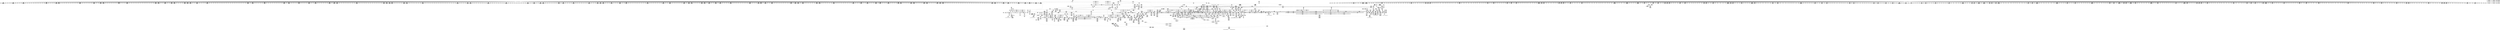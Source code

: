 digraph {
	CE0x3cb2650 [shape=record,shape=Mrecord,label="{CE0x3cb2650|56:_i8*,_:_CRE_191,192_}"]
	CE0x3cc09e0 [shape=record,shape=Mrecord,label="{CE0x3cc09e0|56:_i8*,_:_CRE_978,979_}"]
	CE0x3c8dbb0 [shape=record,shape=Mrecord,label="{CE0x3c8dbb0|i64*_getelementptr_inbounds_(_14_x_i64_,_14_x_i64_*___llvm_gcov_ctr219,_i64_0,_i64_0)|*Constant*|*SummSink*}"]
	CE0x3d3bc90 [shape=record,shape=Mrecord,label="{CE0x3d3bc90|may_link:tobool6|security/selinux/hooks.c,1778}"]
	CE0x3cb46a0 [shape=record,shape=Mrecord,label="{CE0x3cb46a0|56:_i8*,_:_CRE_253,254_}"]
	CE0x3d41990 [shape=record,shape=Mrecord,label="{CE0x3d41990|may_link:call9|security/selinux/hooks.c,1792}"]
	CE0x3d70f10 [shape=record,shape=Mrecord,label="{CE0x3d70f10|current_sid:if.then|*SummSink*}"]
	CE0x3cafd90 [shape=record,shape=Mrecord,label="{CE0x3cafd90|56:_i8*,_:_CRE_280,281_}"]
	CE0x3cda3c0 [shape=record,shape=Mrecord,label="{CE0x3cda3c0|56:_i8*,_:_CRE_808,816_|*MultipleSource*|Function::may_link&Arg::dir::|Function::selinux_inode_link&Arg::dir::|security/selinux/hooks.c,1769}"]
	CE0x3c91880 [shape=record,shape=Mrecord,label="{CE0x3c91880|56:_i8*,_:_CRE_155,156_}"]
	CE0x3d2e920 [shape=record,shape=Mrecord,label="{CE0x3d2e920|56:_i8*,_:_CRE_981,982_}"]
	CE0x3d04230 [shape=record,shape=Mrecord,label="{CE0x3d04230|i1_true|*Constant*|*SummSink*}"]
	CE0x3d23160 [shape=record,shape=Mrecord,label="{CE0x3d23160|56:_i8*,_:_CRE_616,617_}"]
	CE0x3ce5710 [shape=record,shape=Mrecord,label="{CE0x3ce5710|56:_i8*,_:_CRE_153,154_}"]
	CE0x3c8c070 [shape=record,shape=Mrecord,label="{CE0x3c8c070|may_link:tmp3|security/selinux/hooks.c,1769}"]
	CE0x3d21e40 [shape=record,shape=Mrecord,label="{CE0x3d21e40|56:_i8*,_:_CRE_598,599_}"]
	CE0x3d09f00 [shape=record,shape=Mrecord,label="{CE0x3d09f00|104:_%struct.inode*,_:_CRE_155,156_}"]
	CE0x3d44220 [shape=record,shape=Mrecord,label="{CE0x3d44220|may_link:call5|security/selinux/hooks.c,1777|*SummSink*}"]
	CE0x3d213a0 [shape=record,shape=Mrecord,label="{CE0x3d213a0|56:_i8*,_:_CRE_588,589_}"]
	CE0x3cd6010 [shape=record,shape=Mrecord,label="{CE0x3cd6010|56:_i8*,_:_CRE_587,588_}"]
	CE0x3cc66b0 [shape=record,shape=Mrecord,label="{CE0x3cc66b0|i64*_getelementptr_inbounds_(_11_x_i64_,_11_x_i64_*___llvm_gcov_ctr125,_i64_0,_i64_1)|*Constant*}"]
	CE0x3d14a90 [shape=record,shape=Mrecord,label="{CE0x3d14a90|__llvm_gcov_indirect_counter_increment:entry|*SummSource*}"]
	CE0x3d4b440 [shape=record,shape=Mrecord,label="{CE0x3d4b440|may_link:tmp18|security/selinux/hooks.c,1789|*SummSink*}"]
	CE0x3c9e600 [shape=record,shape=Mrecord,label="{CE0x3c9e600|get_current:tmp1|*SummSource*}"]
	CE0x3d426b0 [shape=record,shape=Mrecord,label="{CE0x3d426b0|may_link:sid4|security/selinux/hooks.c,1777|*SummSink*}"]
	CE0x3d0de80 [shape=record,shape=Mrecord,label="{CE0x3d0de80|104:_%struct.inode*,_:_CRE_207,208_}"]
	CE0x3d1c840 [shape=record,shape=Mrecord,label="{CE0x3d1c840|56:_i8*,_:_CRE_473,474_}"]
	CE0x3d15ed0 [shape=record,shape=Mrecord,label="{CE0x3d15ed0|56:_i8*,_:_CRE_245,246_}"]
	CE0x3d2f360 [shape=record,shape=Mrecord,label="{CE0x3d2f360|may_link:tmp6|security/selinux/hooks.c,1770}"]
	CE0x3ce0e50 [shape=record,shape=Mrecord,label="{CE0x3ce0e50|56:_i8*,_:_CRE_911,912_}"]
	CE0x3d2fc10 [shape=record,shape=Mrecord,label="{CE0x3d2fc10|28:_i32,_:_CRE_8,9_}"]
	CE0x3d76160 [shape=record,shape=Mrecord,label="{CE0x3d76160|i8*_getelementptr_inbounds_(_45_x_i8_,_45_x_i8_*_.str12,_i32_0,_i32_0)|*Constant*|*SummSource*}"]
	CE0x3ce7530 [shape=record,shape=Mrecord,label="{CE0x3ce7530|56:_i8*,_:_CRE_216,224_|*MultipleSource*|*LoadInst*|security/selinux/hooks.c,1770|security/selinux/hooks.c,1770}"]
	CE0x3d36bc0 [shape=record,shape=Mrecord,label="{CE0x3d36bc0|28:_i32,_:_CRE_119,120_}"]
	CE0x3cbe570 [shape=record,shape=Mrecord,label="{CE0x3cbe570|current_sid:tmp3}"]
	CE0x3d286e0 [shape=record,shape=Mrecord,label="{CE0x3d286e0|56:_i8*,_:_CRE_887,888_}"]
	CE0x3d15510 [shape=record,shape=Mrecord,label="{CE0x3d15510|__llvm_gcov_indirect_counter_increment:counters|Function::__llvm_gcov_indirect_counter_increment&Arg::counters::|*SummSource*}"]
	CE0x3d00bd0 [shape=record,shape=Mrecord,label="{CE0x3d00bd0|_call_void_mcount()_#3}"]
	CE0x3d1fc40 [shape=record,shape=Mrecord,label="{CE0x3d1fc40|56:_i8*,_:_CRE_566,567_}"]
	CE0x3d6c110 [shape=record,shape=Mrecord,label="{CE0x3d6c110|current_sid:tmp11|security/selinux/hooks.c,218|*SummSink*}"]
	CE0x3d0b620 [shape=record,shape=Mrecord,label="{CE0x3d0b620|104:_%struct.inode*,_:_CRE_173,174_}"]
	CE0x3cac9c0 [shape=record,shape=Mrecord,label="{CE0x3cac9c0|i64_3|*Constant*|*SummSource*}"]
	CE0x3d07340 [shape=record,shape=Mrecord,label="{CE0x3d07340|i64**_getelementptr_inbounds_(_4_x_i64*_,_4_x_i64*_*___llvm_gcda_edge_table220,_i64_0,_i64_2)|*Constant*|*SummSource*}"]
	CE0x3cc1030 [shape=record,shape=Mrecord,label="{CE0x3cc1030|current_sid:call|security/selinux/hooks.c,218}"]
	CE0x3d522f0 [shape=record,shape=Mrecord,label="{CE0x3d522f0|COLLAPSED:_GCMRE_current_task_external_global_%struct.task_struct*:_elem_0::|security/selinux/hooks.c,218}"]
	CE0x3d225b0 [shape=record,shape=Mrecord,label="{CE0x3d225b0|56:_i8*,_:_CRE_605,606_}"]
	CE0x3d121f0 [shape=record,shape=Mrecord,label="{CE0x3d121f0|i64*_getelementptr_inbounds_(_14_x_i64_,_14_x_i64_*___llvm_gcov_ctr219,_i64_0,_i64_8)|*Constant*}"]
	CE0x3cc5920 [shape=record,shape=Mrecord,label="{CE0x3cc5920|may_link:if.end|*SummSource*}"]
	CE0x3d6eb40 [shape=record,shape=Mrecord,label="{CE0x3d6eb40|current_sid:land.lhs.true}"]
	CE0x3cc7f90 [shape=record,shape=Mrecord,label="{CE0x3cc7f90|56:_i8*,_:_CRE_137,138_}"]
	CE0x3d50240 [shape=record,shape=Mrecord,label="{CE0x3d50240|i64*_getelementptr_inbounds_(_11_x_i64_,_11_x_i64_*___llvm_gcov_ctr125,_i64_0,_i64_10)|*Constant*|*SummSink*}"]
	CE0x3d22060 [shape=record,shape=Mrecord,label="{CE0x3d22060|56:_i8*,_:_CRE_600,601_}"]
	CE0x3d6d830 [shape=record,shape=Mrecord,label="{CE0x3d6d830|i1_true|*Constant*}"]
	CE0x3ca8420 [shape=record,shape=Mrecord,label="{CE0x3ca8420|56:_i8*,_:_CRE_479,480_}"]
	CE0x3ce27f0 [shape=record,shape=Mrecord,label="{CE0x3ce27f0|may_link:tmp2|*LoadInst*|security/selinux/hooks.c,1769}"]
	CE0x3c9a7f0 [shape=record,shape=Mrecord,label="{CE0x3c9a7f0|56:_i8*,_:_CRE_301,302_}"]
	CE0x3d33600 [shape=record,shape=Mrecord,label="{CE0x3d33600|28:_i32,_:_CRE_70,71_}"]
	CE0x3cdff70 [shape=record,shape=Mrecord,label="{CE0x3cdff70|56:_i8*,_:_CRE_897,898_}"]
	CE0x3ce8850 [shape=record,shape=Mrecord,label="{CE0x3ce8850|56:_i8*,_:_CRE_16,24_|*MultipleSource*|*LoadInst*|security/selinux/hooks.c,1770|security/selinux/hooks.c,1770}"]
	CE0x3d76700 [shape=record,shape=Mrecord,label="{CE0x3d76700|current_sid:tmp15|security/selinux/hooks.c,218|*SummSource*}"]
	CE0x3ce93f0 [shape=record,shape=Mrecord,label="{CE0x3ce93f0|56:_i8*,_:_CRE_72,76_|*MultipleSource*|*LoadInst*|security/selinux/hooks.c,1770|security/selinux/hooks.c,1770}"]
	CE0x50e9c80 [shape=record,shape=Mrecord,label="{CE0x50e9c80|selinux_inode_link:tmp|*SummSource*}"]
	CE0x3d33f00 [shape=record,shape=Mrecord,label="{CE0x3d33f00|28:_i32,_:_CRE_79,80_}"]
	CE0x3cd8c80 [shape=record,shape=Mrecord,label="{CE0x3cd8c80|56:_i8*,_:_CRE_688,692_|*MultipleSource*|Function::may_link&Arg::dir::|Function::selinux_inode_link&Arg::dir::|security/selinux/hooks.c,1769}"]
	CE0x3d39a40 [shape=record,shape=Mrecord,label="{CE0x3d39a40|i8*_getelementptr_inbounds_(_38_x_i8_,_38_x_i8_*_.str64,_i32_0,_i32_0)|*Constant*|*SummSource*}"]
	CE0x3ce78c0 [shape=record,shape=Mrecord,label="{CE0x3ce78c0|56:_i8*,_:_CRE_232,236_|*MultipleSource*|*LoadInst*|security/selinux/hooks.c,1770|security/selinux/hooks.c,1770}"]
	CE0x3d1d970 [shape=record,shape=Mrecord,label="{CE0x3d1d970|56:_i8*,_:_CRE_552,553_}"]
	CE0x3d22f40 [shape=record,shape=Mrecord,label="{CE0x3d22f40|56:_i8*,_:_CRE_614,615_}"]
	CE0x3d2dac0 [shape=record,shape=Mrecord,label="{CE0x3d2dac0|56:_i8*,_:_CRE_976,977_}"]
	CE0x3d37f70 [shape=record,shape=Mrecord,label="{CE0x3d37f70|may_link:tmp7|security/selinux/hooks.c,1777}"]
	CE0x3ca8350 [shape=record,shape=Mrecord,label="{CE0x3ca8350|56:_i8*,_:_CRE_478,479_}"]
	CE0x3d05000 [shape=record,shape=Mrecord,label="{CE0x3d05000|GLOBAL:__llvm_gcov_ctr125|Global_var:__llvm_gcov_ctr125}"]
	CE0x3c9acd0 [shape=record,shape=Mrecord,label="{CE0x3c9acd0|56:_i8*,_:_CRE_307,308_}"]
	CE0x3ce61c0 [shape=record,shape=Mrecord,label="{CE0x3ce61c0|56:_i8*,_:_CRE_193,194_}"]
	CE0x3d0e470 [shape=record,shape=Mrecord,label="{CE0x3d0e470|104:_%struct.inode*,_:_CRE_212,213_}"]
	CE0x3d0ef20 [shape=record,shape=Mrecord,label="{CE0x3d0ef20|104:_%struct.inode*,_:_CRE_221,222_}"]
	CE0x3d2d790 [shape=record,shape=Mrecord,label="{CE0x3d2d790|56:_i8*,_:_CRE_933,934_}"]
	CE0x3cafe60 [shape=record,shape=Mrecord,label="{CE0x3cafe60|56:_i8*,_:_CRE_281,282_}"]
	CE0x3d76ca0 [shape=record,shape=Mrecord,label="{CE0x3d76ca0|current_sid:tmp16|security/selinux/hooks.c,218|*SummSource*}"]
	CE0x3ca76a0 [shape=record,shape=Mrecord,label="{CE0x3ca76a0|56:_i8*,_:_CRE_180,181_}"]
	CE0x3ca0370 [shape=record,shape=Mrecord,label="{CE0x3ca0370|_ret_i32_%retval.0,_!dbg_!27757|security/selinux/hooks.c,1799}"]
	CE0x3c94bd0 [shape=record,shape=Mrecord,label="{CE0x3c94bd0|i32_-1|*Constant*}"]
	CE0x3d283b0 [shape=record,shape=Mrecord,label="{CE0x3d283b0|56:_i8*,_:_CRE_884,885_}"]
	CE0x3cd7ef0 [shape=record,shape=Mrecord,label="{CE0x3cd7ef0|56:_i8*,_:_CRE_632,640_|*MultipleSource*|Function::may_link&Arg::dir::|Function::selinux_inode_link&Arg::dir::|security/selinux/hooks.c,1769}"]
	CE0x3d37370 [shape=record,shape=Mrecord,label="{CE0x3d37370|28:_i32,_:_CRE_152,160_|*MultipleSource*|security/selinux/hooks.c,1777|*LoadInst*|security/selinux/hooks.c,1769|security/selinux/hooks.c,1769}"]
	CE0x3ca6f30 [shape=record,shape=Mrecord,label="{CE0x3ca6f30|56:_i8*,_:_CRE_173,174_}"]
	CE0x3ce6710 [shape=record,shape=Mrecord,label="{CE0x3ce6710|56:_i8*,_:_CRE_198,199_}"]
	CE0x3d0e340 [shape=record,shape=Mrecord,label="{CE0x3d0e340|104:_%struct.inode*,_:_CRE_211,212_}"]
	CE0x3cb2d20 [shape=record,shape=Mrecord,label="{CE0x3cb2d20|current_sid:tmp4|security/selinux/hooks.c,218|*SummSink*}"]
	CE0x3cb0a20 [shape=record,shape=Mrecord,label="{CE0x3cb0a20|may_link:ad|security/selinux/hooks.c, 1764}"]
	CE0x3c92580 [shape=record,shape=Mrecord,label="{CE0x3c92580|56:_i8*,_:_CRE_171,172_}"]
	CE0x3d4f200 [shape=record,shape=Mrecord,label="{CE0x3d4f200|current_sid:tmp17|security/selinux/hooks.c,218|*SummSink*}"]
	CE0x3d23490 [shape=record,shape=Mrecord,label="{CE0x3d23490|56:_i8*,_:_CRE_619,620_}"]
	CE0x3d23c00 [shape=record,shape=Mrecord,label="{CE0x3d23c00|56:_i8*,_:_CRE_632,640_|*MultipleSource*|*LoadInst*|security/selinux/hooks.c,1770|security/selinux/hooks.c,1770}"]
	CE0x3cc3940 [shape=record,shape=Mrecord,label="{CE0x3cc3940|56:_i8*,_:_CRE_0,2_|*MultipleSource*|Function::may_link&Arg::dir::|Function::selinux_inode_link&Arg::dir::|security/selinux/hooks.c,1769}"]
	CE0x3d180d0 [shape=record,shape=Mrecord,label="{CE0x3d180d0|56:_i8*,_:_CRE_277,278_}"]
	CE0x3d36780 [shape=record,shape=Mrecord,label="{CE0x3d36780|28:_i32,_:_CRE_115,116_}"]
	CE0x3d09630 [shape=record,shape=Mrecord,label="{CE0x3d09630|104:_%struct.inode*,_:_CRE_147,148_}"]
	CE0x3cdcfd0 [shape=record,shape=Mrecord,label="{CE0x3cdcfd0|56:_i8*,_:_CRE_891,892_}"]
	CE0x3ce5d80 [shape=record,shape=Mrecord,label="{CE0x3ce5d80|56:_i8*,_:_CRE_189,190_}"]
	CE0x3d00e40 [shape=record,shape=Mrecord,label="{CE0x3d00e40|_call_void_mcount()_#3|*SummSource*}"]
	CE0x3ce25c0 [shape=record,shape=Mrecord,label="{CE0x3ce25c0|56:_i8*,_:_CRE_1000,1008_|*MultipleSource*|Function::may_link&Arg::dir::|Function::selinux_inode_link&Arg::dir::|security/selinux/hooks.c,1769}"]
	CE0x3d08a60 [shape=record,shape=Mrecord,label="{CE0x3d08a60|104:_%struct.inode*,_:_CRE_95,96_}"]
	CE0x3d136c0 [shape=record,shape=Mrecord,label="{CE0x3d136c0|may_link:tmp14|security/selinux/hooks.c,1783|*SummSink*}"]
	CE0x3cbdb20 [shape=record,shape=Mrecord,label="{CE0x3cbdb20|current_sid:tmp6|security/selinux/hooks.c,218|*SummSink*}"]
	CE0x3cdb8a0 [shape=record,shape=Mrecord,label="{CE0x3cdb8a0|56:_i8*,_:_CRE_869,870_}"]
	CE0x3d34f00 [shape=record,shape=Mrecord,label="{CE0x3d34f00|28:_i32,_:_CRE_95,96_}"]
	CE0x3cb2a30 [shape=record,shape=Mrecord,label="{CE0x3cb2a30|may_link:bb|*SummSource*}"]
	CE0x3d0d9c0 [shape=record,shape=Mrecord,label="{CE0x3d0d9c0|104:_%struct.inode*,_:_CRE_203,204_}"]
	CE0x3cb1f00 [shape=record,shape=Mrecord,label="{CE0x3cb1f00|56:_i8*,_:_CRE_182,183_}"]
	CE0x3ce1290 [shape=record,shape=Mrecord,label="{CE0x3ce1290|56:_i8*,_:_CRE_915,916_}"]
	CE0x3d190c0 [shape=record,shape=Mrecord,label="{CE0x3d190c0|56:_i8*,_:_CRE_292,293_}"]
	CE0x3d2e740 [shape=record,shape=Mrecord,label="{CE0x3d2e740|56:_i8*,_:_CRE_979,980_}"]
	CE0x3caa530 [shape=record,shape=Mrecord,label="{CE0x3caa530|56:_i8*,_:_CRE_560,561_}"]
	CE0x3d0aae0 [shape=record,shape=Mrecord,label="{CE0x3d0aae0|104:_%struct.inode*,_:_CRE_165,166_}"]
	CE0x3cac820 [shape=record,shape=Mrecord,label="{CE0x3cac820|i64_2|*Constant*}"]
	CE0x3cac530 [shape=record,shape=Mrecord,label="{CE0x3cac530|56:_i8*,_:_CRE_56,64_|*MultipleSource*|Function::may_link&Arg::dir::|Function::selinux_inode_link&Arg::dir::|security/selinux/hooks.c,1769}"]
	CE0x3d6e680 [shape=record,shape=Mrecord,label="{CE0x3d6e680|current_sid:call|security/selinux/hooks.c,218|*SummSink*}"]
	CE0x3ce1b10 [shape=record,shape=Mrecord,label="{CE0x3ce1b10|56:_i8*,_:_CRE_923,924_}"]
	CE0x3d16310 [shape=record,shape=Mrecord,label="{CE0x3d16310|56:_i8*,_:_CRE_249,250_}"]
	CE0x3d6b020 [shape=record,shape=Mrecord,label="{CE0x3d6b020|__llvm_gcov_indirect_counter_increment:tmp6|*SummSource*}"]
	CE0x3d28c30 [shape=record,shape=Mrecord,label="{CE0x3d28c30|56:_i8*,_:_CRE_892,893_}"]
	CE0x3c979e0 [shape=record,shape=Mrecord,label="{CE0x3c979e0|may_link:tmp9|security/selinux/hooks.c,1778|*SummSource*}"]
	CE0x3d69750 [shape=record,shape=Mrecord,label="{CE0x3d69750|current_sid:tmp13|security/selinux/hooks.c,218|*SummSink*}"]
	CE0x3cbfcf0 [shape=record,shape=Mrecord,label="{CE0x3cbfcf0|56:_i8*,_:_CRE_935,936_}"]
	CE0x3d2fd70 [shape=record,shape=Mrecord,label="{CE0x3d2fd70|may_link:tmp23|security/selinux/hooks.c,1797|*SummSource*}"]
	CE0x3caeb90 [shape=record,shape=Mrecord,label="{CE0x3caeb90|__llvm_gcov_indirect_counter_increment:tmp2|*SummSink*}"]
	CE0x3ce3d70 [shape=record,shape=Mrecord,label="{CE0x3ce3d70|56:_i8*,_:_CRE_104,112_|*MultipleSource*|*LoadInst*|security/selinux/hooks.c,1770|security/selinux/hooks.c,1770}"]
	CE0x3d20080 [shape=record,shape=Mrecord,label="{CE0x3d20080|56:_i8*,_:_CRE_570,571_}"]
	CE0x3d27f70 [shape=record,shape=Mrecord,label="{CE0x3d27f70|56:_i8*,_:_CRE_880,881_}"]
	CE0x3d2e1d0 [shape=record,shape=Mrecord,label="{CE0x3d2e1d0|56:_i8*,_:_CRE_968,976_|*MultipleSource*|*LoadInst*|security/selinux/hooks.c,1770|security/selinux/hooks.c,1770}"]
	CE0x3ca89d0 [shape=record,shape=Mrecord,label="{CE0x3ca89d0|56:_i8*,_:_CRE_486,487_}"]
	CE0x3d22c10 [shape=record,shape=Mrecord,label="{CE0x3d22c10|56:_i8*,_:_CRE_611,612_}"]
	CE0x3d065b0 [shape=record,shape=Mrecord,label="{CE0x3d065b0|i64*_getelementptr_inbounds_(_14_x_i64_,_14_x_i64_*___llvm_gcov_ctr219,_i64_0,_i64_8)|*Constant*|*SummSink*}"]
	CE0x3ce53e0 [shape=record,shape=Mrecord,label="{CE0x3ce53e0|56:_i8*,_:_CRE_150,151_}"]
	CE0x3d01020 [shape=record,shape=Mrecord,label="{CE0x3d01020|%struct.task_struct*_(%struct.task_struct**)*_asm_movq_%gs:$_1:P_,$0_,_r,im,_dirflag_,_fpsr_,_flags_}"]
	CE0x3d30f50 [shape=record,shape=Mrecord,label="{CE0x3d30f50|28:_i32,_:_CRE_17,18_}"]
	CE0x3c910c0 [shape=record,shape=Mrecord,label="{CE0x3c910c0|56:_i8*,_:_CRE_292,293_}"]
	CE0x3d1d530 [shape=record,shape=Mrecord,label="{CE0x3d1d530|56:_i8*,_:_CRE_484,485_}"]
	CE0x3d33d00 [shape=record,shape=Mrecord,label="{CE0x3d33d00|28:_i32,_:_CRE_77,78_}"]
	CE0x3d18620 [shape=record,shape=Mrecord,label="{CE0x3d18620|56:_i8*,_:_CRE_282,283_}"]
	CE0x3d5da40 [shape=record,shape=Mrecord,label="{CE0x3d5da40|i32_1024|*Constant*|*SummSource*}"]
	CE0x3d31650 [shape=record,shape=Mrecord,label="{CE0x3d31650|28:_i32,_:_CRE_24,28_|*MultipleSource*|security/selinux/hooks.c,1777|*LoadInst*|security/selinux/hooks.c,1769|security/selinux/hooks.c,1769}"]
	CE0x3ce44d0 [shape=record,shape=Mrecord,label="{CE0x3ce44d0|56:_i8*,_:_CRE_137,138_}"]
	CE0x3d2d8a0 [shape=record,shape=Mrecord,label="{CE0x3d2d8a0|56:_i8*,_:_CRE_934,935_}"]
	CE0x3ce8cf0 [shape=record,shape=Mrecord,label="{CE0x3ce8cf0|56:_i8*,_:_CRE_40,48_|*MultipleSource*|*LoadInst*|security/selinux/hooks.c,1770|security/selinux/hooks.c,1770}"]
	CE0x3d34900 [shape=record,shape=Mrecord,label="{CE0x3d34900|28:_i32,_:_CRE_89,90_}"]
	CE0x3cd8580 [shape=record,shape=Mrecord,label="{CE0x3cd8580|56:_i8*,_:_CRE_664,672_|*MultipleSource*|Function::may_link&Arg::dir::|Function::selinux_inode_link&Arg::dir::|security/selinux/hooks.c,1769}"]
	CE0x3d46730 [shape=record,shape=Mrecord,label="{CE0x3d46730|_ret_i32_%retval.0,_!dbg_!27728|security/selinux/avc.c,775|*SummSource*}"]
	CE0x3d71d50 [shape=record,shape=Mrecord,label="{CE0x3d71d50|current_sid:do.body|*SummSink*}"]
	CE0x3cd9c40 [shape=record,shape=Mrecord,label="{CE0x3cd9c40|56:_i8*,_:_CRE_768,776_|*MultipleSource*|Function::may_link&Arg::dir::|Function::selinux_inode_link&Arg::dir::|security/selinux/hooks.c,1769}"]
	CE0x3ce6e80 [shape=record,shape=Mrecord,label="{CE0x3ce6e80|56:_i8*,_:_CRE_205,206_}"]
	CE0x3d26360 [shape=record,shape=Mrecord,label="{CE0x3d26360|56:_i8*,_:_CRE_816,824_|*MultipleSource*|*LoadInst*|security/selinux/hooks.c,1770|security/selinux/hooks.c,1770}"]
	CE0x3cbe330 [shape=record,shape=Mrecord,label="{CE0x3cbe330|current_sid:tmp2}"]
	CE0x3d50f20 [shape=record,shape=Mrecord,label="{CE0x3d50f20|current_sid:call4|security/selinux/hooks.c,218|*SummSink*}"]
	CE0x3cc4860 [shape=record,shape=Mrecord,label="{CE0x3cc4860|56:_i8*,_:_CRE_198,199_}"]
	CE0x3d5dc20 [shape=record,shape=Mrecord,label="{CE0x3d5dc20|i32_2048|*Constant*}"]
	CE0x3d0ad40 [shape=record,shape=Mrecord,label="{CE0x3d0ad40|104:_%struct.inode*,_:_CRE_167,168_}"]
	CE0x3d727e0 [shape=record,shape=Mrecord,label="{CE0x3d727e0|current_sid:tobool1|security/selinux/hooks.c,218|*SummSink*}"]
	CE0x3d468f0 [shape=record,shape=Mrecord,label="{CE0x3d468f0|_ret_i32_%retval.0,_!dbg_!27728|security/selinux/avc.c,775|*SummSink*}"]
	CE0x3d3a760 [shape=record,shape=Mrecord,label="{CE0x3d3a760|GLOBAL:__llvm_gcov_global_state_pred221|Global_var:__llvm_gcov_global_state_pred221|*SummSource*}"]
	CE0x3ce7c10 [shape=record,shape=Mrecord,label="{CE0x3ce7c10|_call_void___llvm_gcov_indirect_counter_increment(i32*___llvm_gcov_global_state_pred221,_i64**_getelementptr_inbounds_(_4_x_i64*_,_4_x_i64*_*___llvm_gcda_edge_table220,_i64_0,_i64_2)),_!dbg_!27745|security/selinux/hooks.c,1786}"]
	CE0x3d6a8e0 [shape=record,shape=Mrecord,label="{CE0x3d6a8e0|__llvm_gcov_indirect_counter_increment:tmp6}"]
	CE0x3c9b620 [shape=record,shape=Mrecord,label="{CE0x3c9b620|56:_i8*,_:_CRE_344,352_|*MultipleSource*|Function::may_link&Arg::dir::|Function::selinux_inode_link&Arg::dir::|security/selinux/hooks.c,1769}"]
	CE0x3d1b9c0 [shape=record,shape=Mrecord,label="{CE0x3d1b9c0|56:_i8*,_:_CRE_408,416_|*MultipleSource*|*LoadInst*|security/selinux/hooks.c,1770|security/selinux/hooks.c,1770}"]
	CE0x3d14480 [shape=record,shape=Mrecord,label="{CE0x3d14480|GLOBAL:__llvm_gcov_indirect_counter_increment|*Constant*}"]
	CE0x3d34000 [shape=record,shape=Mrecord,label="{CE0x3d34000|28:_i32,_:_CRE_80,81_}"]
	CE0x3ca1b80 [shape=record,shape=Mrecord,label="{CE0x3ca1b80|may_link:dir|Function::may_link&Arg::dir::|*SummSource*}"]
	CE0x3cb2eb0 [shape=record,shape=Mrecord,label="{CE0x3cb2eb0|get_current:tmp4|./arch/x86/include/asm/current.h,14}"]
	CE0x3ca6490 [shape=record,shape=Mrecord,label="{CE0x3ca6490|56:_i8*,_:_CRE_163,164_}"]
	CE0x3d32420 [shape=record,shape=Mrecord,label="{CE0x3d32420|28:_i32,_:_CRE_51,52_}"]
	CE0x3cc4fb0 [shape=record,shape=Mrecord,label="{CE0x3cc4fb0|56:_i8*,_:_CRE_207,208_}"]
	CE0x3d5cfc0 [shape=record,shape=Mrecord,label="{CE0x3d5cfc0|i32_16777216|*Constant*|*SummSource*}"]
	CE0x3d756b0 [shape=record,shape=Mrecord,label="{CE0x3d756b0|i8*_getelementptr_inbounds_(_25_x_i8_,_25_x_i8_*_.str3,_i32_0,_i32_0)|*Constant*|*SummSink*}"]
	CE0x3d38a00 [shape=record,shape=Mrecord,label="{CE0x3d38a00|i64**_getelementptr_inbounds_(_4_x_i64*_,_4_x_i64*_*___llvm_gcda_edge_table220,_i64_0,_i64_0)|*Constant*}"]
	CE0x3d27e60 [shape=record,shape=Mrecord,label="{CE0x3d27e60|56:_i8*,_:_CRE_879,880_}"]
	CE0x3d17c90 [shape=record,shape=Mrecord,label="{CE0x3d17c90|56:_i8*,_:_CRE_273,274_}"]
	CE0x3d3f7c0 [shape=record,shape=Mrecord,label="{CE0x3d3f7c0|i64_2097152|*Constant*|*SummSource*}"]
	CE0x3d273c0 [shape=record,shape=Mrecord,label="{CE0x3d273c0|56:_i8*,_:_CRE_869,870_}"]
	CE0x3cd7050 [shape=record,shape=Mrecord,label="{CE0x3cd7050|56:_i8*,_:_CRE_607,608_}"]
	CE0x3d3aa60 [shape=record,shape=Mrecord,label="{CE0x3d3aa60|i32_2|*Constant*}"]
	CE0x3d15fe0 [shape=record,shape=Mrecord,label="{CE0x3d15fe0|56:_i8*,_:_CRE_246,247_}"]
	CE0x3d35780 [shape=record,shape=Mrecord,label="{CE0x3d35780|28:_i32,_:_CRE_103,104_}"]
	CE0x3cdcdb0 [shape=record,shape=Mrecord,label="{CE0x3cdcdb0|56:_i8*,_:_CRE_889,890_}"]
	CE0x3c96700 [shape=record,shape=Mrecord,label="{CE0x3c96700|56:_i8*,_:_CRE_400,408_|*MultipleSource*|Function::may_link&Arg::dir::|Function::selinux_inode_link&Arg::dir::|security/selinux/hooks.c,1769}"]
	CE0x3d282a0 [shape=record,shape=Mrecord,label="{CE0x3d282a0|56:_i8*,_:_CRE_883,884_}"]
	CE0x3d11cf0 [shape=record,shape=Mrecord,label="{CE0x3d11cf0|_ret_void|*SummSource*}"]
	CE0x3d51730 [shape=record,shape=Mrecord,label="{CE0x3d51730|get_current:entry|*SummSource*}"]
	CE0x3ca9810 [shape=record,shape=Mrecord,label="{CE0x3ca9810|56:_i8*,_:_CRE_536,540_|*MultipleSource*|Function::may_link&Arg::dir::|Function::selinux_inode_link&Arg::dir::|security/selinux/hooks.c,1769}"]
	CE0x3ca0e20 [shape=record,shape=Mrecord,label="{CE0x3ca0e20|selinux_inode_link:tmp}"]
	CE0x3db17b0 [shape=record,shape=Mrecord,label="{CE0x3db17b0|GLOBAL:current_task|Global_var:current_task}"]
	CE0x3d0d630 [shape=record,shape=Mrecord,label="{CE0x3d0d630|104:_%struct.inode*,_:_CRE_200,201_}"]
	CE0x3d17a70 [shape=record,shape=Mrecord,label="{CE0x3d17a70|56:_i8*,_:_CRE_271,272_}"]
	CE0x3caedb0 [shape=record,shape=Mrecord,label="{CE0x3caedb0|56:_i8*,_:_CRE_255,256_}"]
	CE0x3d16ca0 [shape=record,shape=Mrecord,label="{CE0x3d16ca0|56:_i8*,_:_CRE_258,259_}"]
	CE0x3ce64f0 [shape=record,shape=Mrecord,label="{CE0x3ce64f0|56:_i8*,_:_CRE_196,197_}"]
	CE0x3cc4a00 [shape=record,shape=Mrecord,label="{CE0x3cc4a00|56:_i8*,_:_CRE_200,201_}"]
	CE0x3d50da0 [shape=record,shape=Mrecord,label="{CE0x3d50da0|current_sid:call4|security/selinux/hooks.c,218|*SummSource*}"]
	CE0x3d70880 [shape=record,shape=Mrecord,label="{CE0x3d70880|current_sid:bb|*SummSink*}"]
	CE0x3cdeea0 [shape=record,shape=Mrecord,label="{CE0x3cdeea0|56:_i8*,_:_CRE_920,921_}"]
	CE0x3d101c0 [shape=record,shape=Mrecord,label="{CE0x3d101c0|104:_%struct.inode*,_:_CRE_288,296_|*MultipleSource*|Function::may_link&Arg::dentry::|security/selinux/hooks.c,1770|Function::selinux_inode_link&Arg::old_dentry::}"]
	CE0x3caced0 [shape=record,shape=Mrecord,label="{CE0x3caced0|56:_i8*,_:_CRE_143,144_}"]
	CE0x3cb2580 [shape=record,shape=Mrecord,label="{CE0x3cb2580|56:_i8*,_:_CRE_190,191_}"]
	CE0x3cdcca0 [shape=record,shape=Mrecord,label="{CE0x3cdcca0|56:_i8*,_:_CRE_888,889_}"]
	CE0x3cdabc0 [shape=record,shape=Mrecord,label="{CE0x3cdabc0|56:_i8*,_:_CRE_840,848_|*MultipleSource*|Function::may_link&Arg::dir::|Function::selinux_inode_link&Arg::dir::|security/selinux/hooks.c,1769}"]
	CE0x3d5ea40 [shape=record,shape=Mrecord,label="{CE0x3d5ea40|may_link:sid10|security/selinux/hooks.c,1797}"]
	CE0x3d453c0 [shape=record,shape=Mrecord,label="{CE0x3d453c0|avc_has_perm:tsid|Function::avc_has_perm&Arg::tsid::|*SummSource*}"]
	CE0x3d4f190 [shape=record,shape=Mrecord,label="{CE0x3d4f190|current_sid:tmp17|security/selinux/hooks.c,218|*SummSource*}"]
	CE0x3cd7120 [shape=record,shape=Mrecord,label="{CE0x3cd7120|56:_i8*,_:_CRE_608,609_}"]
	CE0x3cacaa0 [shape=record,shape=Mrecord,label="{CE0x3cacaa0|i64_0|*Constant*}"]
	CE0x3d36890 [shape=record,shape=Mrecord,label="{CE0x3d36890|28:_i32,_:_CRE_116,117_}"]
	CE0x3d1bf30 [shape=record,shape=Mrecord,label="{CE0x3d1bf30|56:_i8*,_:_CRE_432,440_|*MultipleSource*|*LoadInst*|security/selinux/hooks.c,1770|security/selinux/hooks.c,1770}"]
	CE0x3d6e2d0 [shape=record,shape=Mrecord,label="{CE0x3d6e2d0|__llvm_gcov_indirect_counter_increment:counter}"]
	CE0x3ca7d10 [shape=record,shape=Mrecord,label="{CE0x3ca7d10|56:_i8*,_:_CRE_472,473_}"]
	CE0x3d1c2d0 [shape=record,shape=Mrecord,label="{CE0x3d1c2d0|56:_i8*,_:_CRE_448,456_|*MultipleSource*|*LoadInst*|security/selinux/hooks.c,1770|security/selinux/hooks.c,1770}"]
	CE0x3d43a70 [shape=record,shape=Mrecord,label="{CE0x3d43a70|GLOBAL:__llvm_gcov_ctr219|Global_var:__llvm_gcov_ctr219|*SummSource*}"]
	CE0x3d0ecc0 [shape=record,shape=Mrecord,label="{CE0x3d0ecc0|104:_%struct.inode*,_:_CRE_219,220_}"]
	CE0x3d18400 [shape=record,shape=Mrecord,label="{CE0x3d18400|56:_i8*,_:_CRE_280,281_}"]
	CE0x3d09a40 [shape=record,shape=Mrecord,label="{CE0x3d09a40|104:_%struct.inode*,_:_CRE_151,152_}"]
	CE0x3d4bcb0 [shape=record,shape=Mrecord,label="{CE0x3d4bcb0|may_link:tmp19|security/selinux/hooks.c,1789|*SummSink*}"]
	CE0x3d72480 [shape=record,shape=Mrecord,label="{CE0x3d72480|current_sid:tmp8|security/selinux/hooks.c,218|*SummSink*}"]
	CE0x3d30e80 [shape=record,shape=Mrecord,label="{CE0x3d30e80|28:_i32,_:_CRE_16,17_}"]
	CE0x3cbfa90 [shape=record,shape=Mrecord,label="{CE0x3cbfa90|56:_i8*,_:_CRE_933,934_}"]
	CE0x3cc4ad0 [shape=record,shape=Mrecord,label="{CE0x3cc4ad0|56:_i8*,_:_CRE_201,202_}"]
	CE0x3c91f00 [shape=record,shape=Mrecord,label="{CE0x3c91f00|56:_i8*,_:_CRE_163,164_}"]
	CE0x3cb1bc0 [shape=record,shape=Mrecord,label="{CE0x3cb1bc0|56:_i8*,_:_CRE_178,179_}"]
	CE0x3d30a70 [shape=record,shape=Mrecord,label="{CE0x3d30a70|28:_i32,_:_CRE_11,12_}"]
	CE0x3d236b0 [shape=record,shape=Mrecord,label="{CE0x3d236b0|56:_i8*,_:_CRE_621,622_}"]
	CE0x3d50640 [shape=record,shape=Mrecord,label="{CE0x3d50640|current_sid:tmp20|security/selinux/hooks.c,218|*SummSink*}"]
	CE0x3d22170 [shape=record,shape=Mrecord,label="{CE0x3d22170|56:_i8*,_:_CRE_601,602_}"]
	CE0x3d4f9e0 [shape=record,shape=Mrecord,label="{CE0x3d4f9e0|current_sid:tmp19|security/selinux/hooks.c,218}"]
	CE0x3d21d30 [shape=record,shape=Mrecord,label="{CE0x3d21d30|56:_i8*,_:_CRE_597,598_}"]
	CE0x3d1b450 [shape=record,shape=Mrecord,label="{CE0x3d1b450|56:_i8*,_:_CRE_384,388_|*MultipleSource*|*LoadInst*|security/selinux/hooks.c,1770|security/selinux/hooks.c,1770}"]
	CE0x3cc5220 [shape=record,shape=Mrecord,label="{CE0x3cc5220|56:_i8*,_:_CRE_216,224_|*MultipleSource*|Function::may_link&Arg::dir::|Function::selinux_inode_link&Arg::dir::|security/selinux/hooks.c,1769}"]
	CE0x3d23af0 [shape=record,shape=Mrecord,label="{CE0x3d23af0|56:_i8*,_:_CRE_624,628_|*MultipleSource*|*LoadInst*|security/selinux/hooks.c,1770|security/selinux/hooks.c,1770}"]
	CE0x3d325c0 [shape=record,shape=Mrecord,label="{CE0x3d325c0|28:_i32,_:_CRE_53,54_}"]
	CE0x3d1a980 [shape=record,shape=Mrecord,label="{CE0x3d1a980|56:_i8*,_:_CRE_328,336_|*MultipleSource*|*LoadInst*|security/selinux/hooks.c,1770|security/selinux/hooks.c,1770}"]
	CE0x3c9a8c0 [shape=record,shape=Mrecord,label="{CE0x3c9a8c0|56:_i8*,_:_CRE_302,303_}"]
	CE0x3d30580 [shape=record,shape=Mrecord,label="{CE0x3d30580|28:_i32,_:_CRE_9,10_}"]
	CE0x3d1ef00 [shape=record,shape=Mrecord,label="{CE0x3d1ef00|56:_i8*,_:_CRE_554,555_}"]
	CE0x3d09410 [shape=record,shape=Mrecord,label="{CE0x3d09410|104:_%struct.inode*,_:_CRE_146,147_}"]
	CE0x3d4e800 [shape=record,shape=Mrecord,label="{CE0x3d4e800|get_current:tmp1|*SummSink*}"]
	CE0x3cadc70 [shape=record,shape=Mrecord,label="{CE0x3cadc70|selinux_inode_link:old_dentry|Function::selinux_inode_link&Arg::old_dentry::|*SummSource*}"]
	CE0x3ca0640 [shape=record,shape=Mrecord,label="{CE0x3ca0640|may_link:return}"]
	CE0x3cb06f0 [shape=record,shape=Mrecord,label="{CE0x3cb06f0|COLLAPSED:_GCMRE___llvm_gcov_ctr125_internal_global_11_x_i64_zeroinitializer:_elem_0:default:}"]
	CE0x3d2f820 [shape=record,shape=Mrecord,label="{CE0x3d2f820|28:_i32,_:_CRE_0,8_|*MultipleSource*|security/selinux/hooks.c,1777|*LoadInst*|security/selinux/hooks.c,1769|security/selinux/hooks.c,1769}"]
	CE0x3d24490 [shape=record,shape=Mrecord,label="{CE0x3d24490|56:_i8*,_:_CRE_672,680_|*MultipleSource*|*LoadInst*|security/selinux/hooks.c,1770|security/selinux/hooks.c,1770}"]
	CE0x3cb1a20 [shape=record,shape=Mrecord,label="{CE0x3cb1a20|56:_i8*,_:_CRE_176,177_}"]
	CE0x3d5e7e0 [shape=record,shape=Mrecord,label="{CE0x3d5e7e0|i64*_getelementptr_inbounds_(_14_x_i64_,_14_x_i64_*___llvm_gcov_ctr219,_i64_0,_i64_12)|*Constant*|*SummSink*}"]
	CE0x3ca85c0 [shape=record,shape=Mrecord,label="{CE0x3ca85c0|56:_i8*,_:_CRE_481,482_}"]
	CE0x3ce7c80 [shape=record,shape=Mrecord,label="{CE0x3ce7c80|may_link:tmp15|security/selinux/hooks.c,1783|*SummSource*}"]
	CE0x3d45a50 [shape=record,shape=Mrecord,label="{CE0x3d45a50|_ret_i32_%retval.0,_!dbg_!27728|security/selinux/avc.c,775}"]
	CE0x3ce0f60 [shape=record,shape=Mrecord,label="{CE0x3ce0f60|56:_i8*,_:_CRE_912,913_}"]
	CE0x3d11140 [shape=record,shape=Mrecord,label="{CE0x3d11140|104:_%struct.inode*,_:_CRE_312,313_}"]
	CE0x3ca4310 [shape=record,shape=Mrecord,label="{CE0x3ca4310|i64_1|*Constant*}"]
	CE0x3d23050 [shape=record,shape=Mrecord,label="{CE0x3d23050|56:_i8*,_:_CRE_615,616_}"]
	CE0x3c9b0e0 [shape=record,shape=Mrecord,label="{CE0x3c9b0e0|56:_i8*,_:_CRE_312,320_|*MultipleSource*|Function::may_link&Arg::dir::|Function::selinux_inode_link&Arg::dir::|security/selinux/hooks.c,1769}"]
	CE0x3d152b0 [shape=record,shape=Mrecord,label="{CE0x3d152b0|i64**_getelementptr_inbounds_(_4_x_i64*_,_4_x_i64*_*___llvm_gcda_edge_table220,_i64_0,_i64_1)|*Constant*}"]
	CE0x3cd64f0 [shape=record,shape=Mrecord,label="{CE0x3cd64f0|56:_i8*,_:_CRE_593,594_}"]
	CE0x3d0b160 [shape=record,shape=Mrecord,label="{CE0x3d0b160|104:_%struct.inode*,_:_CRE_169,170_}"]
	CE0x3d4ccb0 [shape=record,shape=Mrecord,label="{CE0x3d4ccb0|may_link:tmp17|security/selinux/hooks.c,1786}"]
	CE0x3d268d0 [shape=record,shape=Mrecord,label="{CE0x3d268d0|56:_i8*,_:_CRE_840,848_|*MultipleSource*|*LoadInst*|security/selinux/hooks.c,1770|security/selinux/hooks.c,1770}"]
	CE0x3d43520 [shape=record,shape=Mrecord,label="{CE0x3d43520|i64_0|*Constant*}"]
	CE0x3cdb740 [shape=record,shape=Mrecord,label="{CE0x3cdb740|56:_i8*,_:_CRE_867,868_}"]
	CE0x3ca78c0 [shape=record,shape=Mrecord,label="{CE0x3ca78c0|56:_i8*,_:_CRE_182,183_}"]
	CE0x3d5de70 [shape=record,shape=Mrecord,label="{CE0x3d5de70|i32_2048|*Constant*|*SummSink*}"]
	CE0x3d75a30 [shape=record,shape=Mrecord,label="{CE0x3d75a30|i32_218|*Constant*}"]
	CE0x3cd5cd0 [shape=record,shape=Mrecord,label="{CE0x3cd5cd0|56:_i8*,_:_CRE_583,584_}"]
	CE0x3ca8c40 [shape=record,shape=Mrecord,label="{CE0x3ca8c40|56:_i8*,_:_CRE_496,500_|*MultipleSource*|Function::may_link&Arg::dir::|Function::selinux_inode_link&Arg::dir::|security/selinux/hooks.c,1769}"]
	CE0x3d34d00 [shape=record,shape=Mrecord,label="{CE0x3d34d00|28:_i32,_:_CRE_93,94_}"]
	CE0x3c8ed40 [shape=record,shape=Mrecord,label="{CE0x3c8ed40|i64*_getelementptr_inbounds_(_2_x_i64_,_2_x_i64_*___llvm_gcov_ctr218,_i64_0,_i64_1)|*Constant*|*SummSink*}"]
	CE0x3c8da70 [shape=record,shape=Mrecord,label="{CE0x3c8da70|i64*_getelementptr_inbounds_(_14_x_i64_,_14_x_i64_*___llvm_gcov_ctr219,_i64_0,_i64_0)|*Constant*|*SummSource*}"]
	CE0x3d31b10 [shape=record,shape=Mrecord,label="{CE0x3d31b10|28:_i32,_:_CRE_34,35_|*MultipleSource*|security/selinux/hooks.c,1777|*LoadInst*|security/selinux/hooks.c,1769|security/selinux/hooks.c,1769}"]
	CE0x3c9ada0 [shape=record,shape=Mrecord,label="{CE0x3c9ada0|56:_i8*,_:_CRE_308,309_}"]
	CE0x3cd69d0 [shape=record,shape=Mrecord,label="{CE0x3cd69d0|56:_i8*,_:_CRE_599,600_}"]
	CE0x3d5df70 [shape=record,shape=Mrecord,label="{CE0x3d5df70|may_link:av.0}"]
	CE0x3cd5650 [shape=record,shape=Mrecord,label="{CE0x3cd5650|56:_i8*,_:_CRE_575,576_}"]
	CE0x3d16860 [shape=record,shape=Mrecord,label="{CE0x3d16860|56:_i8*,_:_CRE_254,255_}"]
	CE0x3d6ad10 [shape=record,shape=Mrecord,label="{CE0x3d6ad10|GLOBAL:__llvm_gcov_ctr125|Global_var:__llvm_gcov_ctr125|*SummSource*}"]
	CE0x3d4f510 [shape=record,shape=Mrecord,label="{CE0x3d4f510|current_sid:tmp18|security/selinux/hooks.c,218}"]
	CE0x3d52280 [shape=record,shape=Mrecord,label="{CE0x3d52280|current_sid:cred|security/selinux/hooks.c,218}"]
	"CONST[source:0(mediator),value:2(dynamic)][purpose:{object}][SnkIdx:5]"
	CE0x3d03ca0 [shape=record,shape=Mrecord,label="{CE0x3d03ca0|get_current:bb|*SummSink*}"]
	CE0x3ce6600 [shape=record,shape=Mrecord,label="{CE0x3ce6600|56:_i8*,_:_CRE_197,198_}"]
	CE0x3d42db0 [shape=record,shape=Mrecord,label="{CE0x3d42db0|may_link:type|security/selinux/hooks.c,1772|*SummSource*}"]
	CE0x3cd8ac0 [shape=record,shape=Mrecord,label="{CE0x3cd8ac0|56:_i8*,_:_CRE_684,688_|*MultipleSource*|Function::may_link&Arg::dir::|Function::selinux_inode_link&Arg::dir::|security/selinux/hooks.c,1769}"]
	CE0x3cdb3c0 [shape=record,shape=Mrecord,label="{CE0x3cdb3c0|56:_i8*,_:_CRE_865,866_}"]
	CE0x3d38520 [shape=record,shape=Mrecord,label="{CE0x3d38520|may_link:tmp10|security/selinux/hooks.c,1778}"]
	CE0x3cc2560 [shape=record,shape=Mrecord,label="{CE0x3cc2560|i32_1|*Constant*|*SummSink*}"]
	CE0x3d15630 [shape=record,shape=Mrecord,label="{CE0x3d15630|i64**_getelementptr_inbounds_(_4_x_i64*_,_4_x_i64*_*___llvm_gcda_edge_table220,_i64_0,_i64_1)|*Constant*|*SummSource*}"]
	CE0x3d519a0 [shape=record,shape=Mrecord,label="{CE0x3d519a0|_ret_%struct.task_struct*_%tmp4,_!dbg_!27714|./arch/x86/include/asm/current.h,14|*SummSource*}"]
	CE0x3caf500 [shape=record,shape=Mrecord,label="{CE0x3caf500|56:_i8*,_:_CRE_264,265_}"]
	CE0x3d4d230 [shape=record,shape=Mrecord,label="{CE0x3d4d230|_call_void___llvm_gcov_indirect_counter_increment(i32*___llvm_gcov_global_state_pred221,_i64**_getelementptr_inbounds_(_4_x_i64*_,_4_x_i64*_*___llvm_gcda_edge_table220,_i64_0,_i64_3)),_!dbg_!27747|security/selinux/hooks.c,1789|*SummSource*}"]
	CE0x3d20c30 [shape=record,shape=Mrecord,label="{CE0x3d20c30|56:_i8*,_:_CRE_581,582_}"]
	CE0x3d33e00 [shape=record,shape=Mrecord,label="{CE0x3d33e00|28:_i32,_:_CRE_78,79_}"]
	CE0x3d10c60 [shape=record,shape=Mrecord,label="{CE0x3d10c60|104:_%struct.inode*,_:_CRE_307,308_}"]
	CE0x3cdd520 [shape=record,shape=Mrecord,label="{CE0x3cdd520|56:_i8*,_:_CRE_896,897_}"]
	CE0x3d37570 [shape=record,shape=Mrecord,label="{CE0x3d37570|28:_i32,_:_CRE_160,168_|*MultipleSource*|security/selinux/hooks.c,1777|*LoadInst*|security/selinux/hooks.c,1769|security/selinux/hooks.c,1769}"]
	CE0x3d524a0 [shape=record,shape=Mrecord,label="{CE0x3d524a0|current_sid:cred|security/selinux/hooks.c,218|*SummSource*}"]
	CE0x3d709b0 [shape=record,shape=Mrecord,label="{CE0x3d709b0|current_sid:if.end}"]
	CE0x3d4ce80 [shape=record,shape=Mrecord,label="{CE0x3d4ce80|may_link:tmp17|security/selinux/hooks.c,1786|*SummSource*}"]
	CE0x3d455d0 [shape=record,shape=Mrecord,label="{CE0x3d455d0|i16_7|*Constant*}"]
	CE0x3d22390 [shape=record,shape=Mrecord,label="{CE0x3d22390|56:_i8*,_:_CRE_603,604_}"]
	CE0x3d698c0 [shape=record,shape=Mrecord,label="{CE0x3d698c0|i64*_getelementptr_inbounds_(_11_x_i64_,_11_x_i64_*___llvm_gcov_ctr125,_i64_0,_i64_6)|*Constant*|*SummSource*}"]
	CE0x3d71460 [shape=record,shape=Mrecord,label="{CE0x3d71460|current_sid:tobool1|security/selinux/hooks.c,218}"]
	CE0x3cd9000 [shape=record,shape=Mrecord,label="{CE0x3cd9000|56:_i8*,_:_CRE_704,712_|*MultipleSource*|Function::may_link&Arg::dir::|Function::selinux_inode_link&Arg::dir::|security/selinux/hooks.c,1769}"]
	CE0x3d0c590 [shape=record,shape=Mrecord,label="{CE0x3d0c590|104:_%struct.inode*,_:_CRE_186,187_}"]
	CE0x3d2d680 [shape=record,shape=Mrecord,label="{CE0x3d2d680|56:_i8*,_:_CRE_932,933_}"]
	CE0x3d33700 [shape=record,shape=Mrecord,label="{CE0x3d33700|28:_i32,_:_CRE_71,72_}"]
	CE0x3d16db0 [shape=record,shape=Mrecord,label="{CE0x3d16db0|56:_i8*,_:_CRE_259,260_}"]
	CE0x3cc4ba0 [shape=record,shape=Mrecord,label="{CE0x3cc4ba0|56:_i8*,_:_CRE_202,203_}"]
	CE0x3d40740 [shape=record,shape=Mrecord,label="{CE0x3d40740|i64_2097152|*Constant*}"]
	CE0x3cddda0 [shape=record,shape=Mrecord,label="{CE0x3cddda0|56:_i8*,_:_CRE_904,905_}"]
	CE0x3caf0f0 [shape=record,shape=Mrecord,label="{CE0x3caf0f0|56:_i8*,_:_CRE_259,260_}"]
	CE0x3cac380 [shape=record,shape=Mrecord,label="{CE0x3cac380|56:_i8*,_:_CRE_48,56_|*MultipleSource*|Function::may_link&Arg::dir::|Function::selinux_inode_link&Arg::dir::|security/selinux/hooks.c,1769}"]
	CE0x3ca9b90 [shape=record,shape=Mrecord,label="{CE0x3ca9b90|56:_i8*,_:_CRE_544,552_|*MultipleSource*|Function::may_link&Arg::dir::|Function::selinux_inode_link&Arg::dir::|security/selinux/hooks.c,1769}"]
	CE0x3d5c300 [shape=record,shape=Mrecord,label="{CE0x3d5c300|i8*_getelementptr_inbounds_(_9_x_i8_,_9_x_i8_*___func__.may_link,_i32_0,_i32_0)|*Constant*|*SummSink*}"]
	CE0x3d35100 [shape=record,shape=Mrecord,label="{CE0x3d35100|28:_i32,_:_CRE_97,98_}"]
	CE0x3d05ef0 [shape=record,shape=Mrecord,label="{CE0x3d05ef0|current_sid:do.end|*SummSink*}"]
	CE0x3d205d0 [shape=record,shape=Mrecord,label="{CE0x3d205d0|56:_i8*,_:_CRE_575,576_}"]
	CE0x3d4bb80 [shape=record,shape=Mrecord,label="{CE0x3d4bb80|may_link:tmp19|security/selinux/hooks.c,1789|*SummSource*}"]
	CE0x3cc0de0 [shape=record,shape=Mrecord,label="{CE0x3cc0de0|56:_i8*,_:_CRE_276,277_}"]
	CE0x3cd5c00 [shape=record,shape=Mrecord,label="{CE0x3cd5c00|56:_i8*,_:_CRE_582,583_}"]
	CE0x3d096e0 [shape=record,shape=Mrecord,label="{CE0x3d096e0|104:_%struct.inode*,_:_CRE_148,149_}"]
	CE0x3c91e30 [shape=record,shape=Mrecord,label="{CE0x3c91e30|56:_i8*,_:_CRE_162,163_}"]
	CE0x3d15950 [shape=record,shape=Mrecord,label="{CE0x3d15950|56:_i8*,_:_CRE_241,242_}"]
	CE0x3cb5860 [shape=record,shape=Mrecord,label="{CE0x3cb5860|_call_void_mcount()_#3|*SummSource*}"]
	CE0x3d1f800 [shape=record,shape=Mrecord,label="{CE0x3d1f800|56:_i8*,_:_CRE_562,563_}"]
	CE0x3c9e470 [shape=record,shape=Mrecord,label="{CE0x3c9e470|selinux_inode_link:tmp1}"]
	CE0x3cc0020 [shape=record,shape=Mrecord,label="{CE0x3cc0020|56:_i8*,_:_CRE_952,960_|*MultipleSource*|Function::may_link&Arg::dir::|Function::selinux_inode_link&Arg::dir::|security/selinux/hooks.c,1769}"]
	CE0x3d09910 [shape=record,shape=Mrecord,label="{CE0x3d09910|104:_%struct.inode*,_:_CRE_150,151_}"]
	CE0x3cc1760 [shape=record,shape=Mrecord,label="{CE0x3cc1760|56:_i8*,_:_CRE_16,24_|*MultipleSource*|Function::may_link&Arg::dir::|Function::selinux_inode_link&Arg::dir::|security/selinux/hooks.c,1769}"]
	CE0x3d14a20 [shape=record,shape=Mrecord,label="{CE0x3d14a20|__llvm_gcov_indirect_counter_increment:entry}"]
	CE0x3cdefb0 [shape=record,shape=Mrecord,label="{CE0x3cdefb0|56:_i8*,_:_CRE_921,922_}"]
	CE0x3d6fcf0 [shape=record,shape=Mrecord,label="{CE0x3d6fcf0|i64*_getelementptr_inbounds_(_14_x_i64_,_14_x_i64_*___llvm_gcov_ctr219,_i64_0,_i64_13)|*Constant*|*SummSink*}"]
	CE0x3d4ebd0 [shape=record,shape=Mrecord,label="{CE0x3d4ebd0|i64*_getelementptr_inbounds_(_11_x_i64_,_11_x_i64_*___llvm_gcov_ctr125,_i64_0,_i64_9)|*Constant*|*SummSource*}"]
	CE0x3cb7df0 [shape=record,shape=Mrecord,label="{CE0x3cb7df0|may_link:tmp13|security/selinux/hooks.c,1779|*SummSource*}"]
	CE0x3ca1f60 [shape=record,shape=Mrecord,label="{CE0x3ca1f60|104:_%struct.inode*,_:_CRE_8,12_|*MultipleSource*|Function::may_link&Arg::dentry::|security/selinux/hooks.c,1770|Function::selinux_inode_link&Arg::old_dentry::}"]
	CE0x3cb4500 [shape=record,shape=Mrecord,label="{CE0x3cb4500|56:_i8*,_:_CRE_251,252_}"]
	CE0x3cb2310 [shape=record,shape=Mrecord,label="{CE0x3cb2310|56:_i8*,_:_CRE_187,188_}"]
	CE0x3ce1e50 [shape=record,shape=Mrecord,label="{CE0x3ce1e50|56:_i8*,_:_CRE_981,982_}"]
	CE0x3cda9c0 [shape=record,shape=Mrecord,label="{CE0x3cda9c0|56:_i8*,_:_CRE_832,840_|*MultipleSource*|Function::may_link&Arg::dir::|Function::selinux_inode_link&Arg::dir::|security/selinux/hooks.c,1769}"]
	"CONST[source:1(input),value:2(dynamic)][purpose:{object}][SrcIdx:1]"
	CE0x3d17410 [shape=record,shape=Mrecord,label="{CE0x3d17410|56:_i8*,_:_CRE_265,266_}"]
	CE0x3cc7830 [shape=record,shape=Mrecord,label="{CE0x3cc7830|56:_i8*,_:_CRE_112,120_|*MultipleSource*|Function::may_link&Arg::dir::|Function::selinux_inode_link&Arg::dir::|security/selinux/hooks.c,1769}"]
	CE0x3c94fe0 [shape=record,shape=Mrecord,label="{CE0x3c94fe0|may_link:call|security/selinux/hooks.c,1765}"]
	CE0x3d6b490 [shape=record,shape=Mrecord,label="{CE0x3d6b490|current_sid:land.lhs.true|*SummSink*}"]
	"CONST[source:0(mediator),value:0(static)][purpose:{operation}][SrcIdx:3]"
	CE0x3cb53c0 [shape=record,shape=Mrecord,label="{CE0x3cb53c0|may_link:sw.default|*SummSink*}"]
	CE0x3d28a10 [shape=record,shape=Mrecord,label="{CE0x3d28a10|56:_i8*,_:_CRE_890,891_}"]
	CE0x3d0a030 [shape=record,shape=Mrecord,label="{CE0x3d0a030|104:_%struct.inode*,_:_CRE_156,157_}"]
	CE0x3cb79f0 [shape=record,shape=Mrecord,label="{CE0x3cb79f0|may_link:tmp12|security/selinux/hooks.c,1779|*SummSink*}"]
	CE0x3cd9540 [shape=record,shape=Mrecord,label="{CE0x3cd9540|56:_i8*,_:_CRE_736,740_|*MultipleSource*|Function::may_link&Arg::dir::|Function::selinux_inode_link&Arg::dir::|security/selinux/hooks.c,1769}"]
	CE0x3d08750 [shape=record,shape=Mrecord,label="{CE0x3d08750|104:_%struct.inode*,_:_CRE_92,93_}"]
	CE0x3d30ce0 [shape=record,shape=Mrecord,label="{CE0x3d30ce0|28:_i32,_:_CRE_14,15_}"]
	CE0x3cdd850 [shape=record,shape=Mrecord,label="{CE0x3cdd850|56:_i8*,_:_CRE_899,900_}"]
	CE0x3cdbba0 [shape=record,shape=Mrecord,label="{CE0x3cdbba0|56:_i8*,_:_CRE_872,873_}"]
	CE0x3ca2780 [shape=record,shape=Mrecord,label="{CE0x3ca2780|104:_%struct.inode*,_:_CRE_40,48_|*MultipleSource*|Function::may_link&Arg::dentry::|security/selinux/hooks.c,1770|Function::selinux_inode_link&Arg::old_dentry::}"]
	CE0x3d36450 [shape=record,shape=Mrecord,label="{CE0x3d36450|28:_i32,_:_CRE_112,113_}"]
	"CONST[source:1(input),value:2(dynamic)][purpose:{object}][SrcIdx:2]"
	CE0x3d17850 [shape=record,shape=Mrecord,label="{CE0x3d17850|56:_i8*,_:_CRE_269,270_}"]
	CE0x3d2f8f0 [shape=record,shape=Mrecord,label="{CE0x3d2f8f0|may_link:sid4|security/selinux/hooks.c,1777|*SummSource*}"]
	CE0x3ce6f90 [shape=record,shape=Mrecord,label="{CE0x3ce6f90|56:_i8*,_:_CRE_206,207_}"]
	CE0x3ce13a0 [shape=record,shape=Mrecord,label="{CE0x3ce13a0|56:_i8*,_:_CRE_916,917_}"]
	CE0x3cb3a80 [shape=record,shape=Mrecord,label="{CE0x3cb3a80|56:_i8*,_:_CRE_240,241_}"]
	CE0x3c97540 [shape=record,shape=Mrecord,label="{CE0x3c97540|may_link:entry}"]
	CE0x3d5cee0 [shape=record,shape=Mrecord,label="{CE0x3d5cee0|VOIDTB_TE_array:_GCE___func__.may_link_private_unnamed_addr_constant_9_x_i8_c_may_link_00_,_align_1:_elem_0:default:}"]
	CE0x3d1d200 [shape=record,shape=Mrecord,label="{CE0x3d1d200|56:_i8*,_:_CRE_481,482_}"]
	CE0x3d4f730 [shape=record,shape=Mrecord,label="{CE0x3d4f730|current_sid:tmp18|security/selinux/hooks.c,218|*SummSource*}"]
	CE0x48e50b0 [shape=record,shape=Mrecord,label="{CE0x48e50b0|selinux_inode_link:call|security/selinux/hooks.c,2769|*SummSource*}"]
	CE0x3ca24c0 [shape=record,shape=Mrecord,label="{CE0x3ca24c0|104:_%struct.inode*,_:_CRE_24,40_|*MultipleSource*|Function::may_link&Arg::dentry::|security/selinux/hooks.c,1770|Function::selinux_inode_link&Arg::old_dentry::}"]
	CE0x3cc7450 [shape=record,shape=Mrecord,label="{CE0x3cc7450|__llvm_gcov_indirect_counter_increment:tmp1}"]
	CE0x3c91fd0 [shape=record,shape=Mrecord,label="{CE0x3c91fd0|56:_i8*,_:_CRE_164,165_}"]
	CE0x3d19940 [shape=record,shape=Mrecord,label="{CE0x3d19940|56:_i8*,_:_CRE_300,301_}"]
	CE0x3d28190 [shape=record,shape=Mrecord,label="{CE0x3d28190|56:_i8*,_:_CRE_882,883_}"]
	CE0x3d41880 [shape=record,shape=Mrecord,label="{CE0x3d41880|may_link:conv3|security/selinux/hooks.c,1776|*SummSource*}"]
	CE0x3d2dce0 [shape=record,shape=Mrecord,label="{CE0x3d2dce0|56:_i8*,_:_CRE_944,952_|*MultipleSource*|*LoadInst*|security/selinux/hooks.c,1770|security/selinux/hooks.c,1770}"]
	CE0x3d11e90 [shape=record,shape=Mrecord,label="{CE0x3d11e90|_ret_void|*SummSink*}"]
	CE0x3c90ff0 [shape=record,shape=Mrecord,label="{CE0x3c90ff0|56:_i8*,_:_CRE_291,292_}"]
	CE0x3cacfa0 [shape=record,shape=Mrecord,label="{CE0x3cacfa0|56:_i8*,_:_CRE_144,145_}"]
	CE0x3d18950 [shape=record,shape=Mrecord,label="{CE0x3d18950|56:_i8*,_:_CRE_285,286_}"]
	CE0x3d1f4d0 [shape=record,shape=Mrecord,label="{CE0x3d1f4d0|56:_i8*,_:_CRE_559,560_}"]
	CE0x3d045d0 [shape=record,shape=Mrecord,label="{CE0x3d045d0|i64*_getelementptr_inbounds_(_11_x_i64_,_11_x_i64_*___llvm_gcov_ctr125,_i64_0,_i64_8)|*Constant*}"]
	CE0x3cbdc50 [shape=record,shape=Mrecord,label="{CE0x3cbdc50|current_sid:tmp7|security/selinux/hooks.c,218}"]
	CE0x3d33100 [shape=record,shape=Mrecord,label="{CE0x3d33100|28:_i32,_:_CRE_65,66_}"]
	CE0x3cdf830 [shape=record,shape=Mrecord,label="{CE0x3cdf830|56:_i8*,_:_CRE_929,930_}"]
	CE0x3d5e850 [shape=record,shape=Mrecord,label="{CE0x3d5e850|may_link:tmp22|security/selinux/hooks.c,1797|*SummSource*}"]
	CE0x3cad2e0 [shape=record,shape=Mrecord,label="{CE0x3cad2e0|56:_i8*,_:_CRE_148,149_}"]
	CE0x3d12ca0 [shape=record,shape=Mrecord,label="{CE0x3d12ca0|__llvm_gcov_indirect_counter_increment:bb}"]
	CE0x3d0dc20 [shape=record,shape=Mrecord,label="{CE0x3d0dc20|104:_%struct.inode*,_:_CRE_205,206_}"]
	CE0x3ce3bb0 [shape=record,shape=Mrecord,label="{CE0x3ce3bb0|56:_i8*,_:_CRE_96,104_|*MultipleSource*|*LoadInst*|security/selinux/hooks.c,1770|security/selinux/hooks.c,1770}"]
	CE0x3d30b40 [shape=record,shape=Mrecord,label="{CE0x3d30b40|28:_i32,_:_CRE_12,13_}"]
	CE0x3d53800 [shape=record,shape=Mrecord,label="{CE0x3d53800|current_sid:tmp23|security/selinux/hooks.c,218|*SummSource*}"]
	CE0x3cdc0f0 [shape=record,shape=Mrecord,label="{CE0x3cdc0f0|56:_i8*,_:_CRE_877,878_}"]
	CE0x3cb20a0 [shape=record,shape=Mrecord,label="{CE0x3cb20a0|56:_i8*,_:_CRE_184,185_}"]
	CE0x3d32900 [shape=record,shape=Mrecord,label="{CE0x3d32900|28:_i32,_:_CRE_57,58_}"]
	CE0x3d11c80 [shape=record,shape=Mrecord,label="{CE0x3d11c80|_ret_void}"]
	CE0x3ca3d10 [shape=record,shape=Mrecord,label="{CE0x3ca3d10|may_link:dentry|Function::may_link&Arg::dentry::|*SummSink*}"]
	CE0x3c91c90 [shape=record,shape=Mrecord,label="{CE0x3c91c90|56:_i8*,_:_CRE_160,161_}"]
	CE0x3d0b880 [shape=record,shape=Mrecord,label="{CE0x3d0b880|104:_%struct.inode*,_:_CRE_175,176_}"]
	CE0x3ce9230 [shape=record,shape=Mrecord,label="{CE0x3ce9230|56:_i8*,_:_CRE_64,72_|*MultipleSource*|*LoadInst*|security/selinux/hooks.c,1770|security/selinux/hooks.c,1770}"]
	CE0x3ce2ce0 [shape=record,shape=Mrecord,label="{CE0x3ce2ce0|104:_%struct.inode*,_:_CRE_313,314_}"]
	CE0x3d19fa0 [shape=record,shape=Mrecord,label="{CE0x3d19fa0|56:_i8*,_:_CRE_306,307_}"]
	CE0x3d1a710 [shape=record,shape=Mrecord,label="{CE0x3d1a710|56:_i8*,_:_CRE_312,320_|*MultipleSource*|*LoadInst*|security/selinux/hooks.c,1770|security/selinux/hooks.c,1770}"]
	CE0x3cdb7f0 [shape=record,shape=Mrecord,label="{CE0x3cdb7f0|56:_i8*,_:_CRE_868,869_}"]
	CE0x3d74d30 [shape=record,shape=Mrecord,label="{CE0x3d74d30|_call_void_lockdep_rcu_suspicious(i8*_getelementptr_inbounds_(_25_x_i8_,_25_x_i8_*_.str3,_i32_0,_i32_0),_i32_218,_i8*_getelementptr_inbounds_(_45_x_i8_,_45_x_i8_*_.str12,_i32_0,_i32_0))_#10,_!dbg_!27727|security/selinux/hooks.c,218|*SummSink*}"]
	CE0x3d240f0 [shape=record,shape=Mrecord,label="{CE0x3d240f0|56:_i8*,_:_CRE_656,664_|*MultipleSource*|*LoadInst*|security/selinux/hooks.c,1770|security/selinux/hooks.c,1770}"]
	CE0x3ce8310 [shape=record,shape=Mrecord,label="{CE0x3ce8310|i64*_getelementptr_inbounds_(_14_x_i64_,_14_x_i64_*___llvm_gcov_ctr219,_i64_0,_i64_9)|*Constant*}"]
	CE0x3c9d1c0 [shape=record,shape=Mrecord,label="{CE0x3c9d1c0|i64_1|*Constant*|*SummSource*}"]
	CE0x3d42d40 [shape=record,shape=Mrecord,label="{CE0x3d42d40|0:_i8,_8:_%struct.dentry*,_24:_%struct.selinux_audit_data*,_:_SCMRE_0,1_|*MultipleSource*|security/selinux/hooks.c, 1764|security/selinux/hooks.c,1772}"]
	CE0x3cb7c20 [shape=record,shape=Mrecord,label="{CE0x3cb7c20|may_link:tmp13|security/selinux/hooks.c,1779}"]
	"CONST[source:0(mediator),value:0(static)][purpose:{operation}][SnkIdx:7]"
	CE0x3c94600 [shape=record,shape=Mrecord,label="{CE0x3c94600|may_link:i_security|security/selinux/hooks.c,1769|*SummSource*}"]
	CE0x3d254e0 [shape=record,shape=Mrecord,label="{CE0x3d254e0|56:_i8*,_:_CRE_744,752_|*MultipleSource*|*LoadInst*|security/selinux/hooks.c,1770|security/selinux/hooks.c,1770}"]
	CE0x3cc5df0 [shape=record,shape=Mrecord,label="{CE0x3cc5df0|__llvm_gcov_indirect_counter_increment:tmp|*SummSource*}"]
	CE0x3d1a4f0 [shape=record,shape=Mrecord,label="{CE0x3d1a4f0|56:_i8*,_:_CRE_311,312_}"]
	CE0x3d03dd0 [shape=record,shape=Mrecord,label="{CE0x3d03dd0|i64*_getelementptr_inbounds_(_2_x_i64_,_2_x_i64_*___llvm_gcov_ctr98,_i64_0,_i64_0)|*Constant*}"]
	CE0x3cb7760 [shape=record,shape=Mrecord,label="{CE0x3cb7760|may_link:tmp12|security/selinux/hooks.c,1779|*SummSource*}"]
	CE0x3d19e90 [shape=record,shape=Mrecord,label="{CE0x3d19e90|56:_i8*,_:_CRE_305,306_}"]
	CE0x3d51890 [shape=record,shape=Mrecord,label="{CE0x3d51890|get_current:entry|*SummSink*}"]
	CE0x3d18510 [shape=record,shape=Mrecord,label="{CE0x3d18510|56:_i8*,_:_CRE_281,282_}"]
	CE0x3ce3400 [shape=record,shape=Mrecord,label="{CE0x3ce3400|104:_%struct.inode*,_:_CRE_319,320_}"]
	CE0x3cd6aa0 [shape=record,shape=Mrecord,label="{CE0x3cd6aa0|56:_i8*,_:_CRE_600,601_}"]
	CE0x3d43bb0 [shape=record,shape=Mrecord,label="{CE0x3d43bb0|i64_0|*Constant*|*SummSource*}"]
	CE0x3c8f120 [shape=record,shape=Mrecord,label="{CE0x3c8f120|selinux_inode_link:entry|*SummSink*}"]
	CE0x3cdd410 [shape=record,shape=Mrecord,label="{CE0x3cdd410|56:_i8*,_:_CRE_895,896_}"]
	CE0x3d1e420 [shape=record,shape=Mrecord,label="{CE0x3d1e420|56:_i8*,_:_CRE_520,528_|*MultipleSource*|*LoadInst*|security/selinux/hooks.c,1770|security/selinux/hooks.c,1770}"]
	CE0x3d34100 [shape=record,shape=Mrecord,label="{CE0x3d34100|28:_i32,_:_CRE_81,82_}"]
	CE0x3d442b0 [shape=record,shape=Mrecord,label="{CE0x3d442b0|i32_(i32,_i32,_i16,_i32,_%struct.common_audit_data*)*_bitcast_(i32_(i32,_i32,_i16,_i32,_%struct.common_audit_data.495*)*_avc_has_perm_to_i32_(i32,_i32,_i16,_i32,_%struct.common_audit_data*)*)|*Constant*|*SummSource*}"]
	CE0x3c9a4b0 [shape=record,shape=Mrecord,label="{CE0x3c9a4b0|56:_i8*,_:_CRE_297,298_}"]
	CE0x3d036f0 [shape=record,shape=Mrecord,label="{CE0x3d036f0|get_current:bb|*SummSource*}"]
	CE0x3d32a00 [shape=record,shape=Mrecord,label="{CE0x3d32a00|28:_i32,_:_CRE_58,59_}"]
	CE0x3d10d10 [shape=record,shape=Mrecord,label="{CE0x3d10d10|104:_%struct.inode*,_:_CRE_308,309_}"]
	CE0x3d24a00 [shape=record,shape=Mrecord,label="{CE0x3d24a00|56:_i8*,_:_CRE_688,692_|*MultipleSource*|*LoadInst*|security/selinux/hooks.c,1770|security/selinux/hooks.c,1770}"]
	CE0x3cc5c30 [shape=record,shape=Mrecord,label="{CE0x3cc5c30|may_link:sw.bb|*SummSink*}"]
	CE0x3d01e30 [shape=record,shape=Mrecord,label="{CE0x3d01e30|current_sid:tmp3|*SummSource*}"]
	CE0x3ce5940 [shape=record,shape=Mrecord,label="{CE0x3ce5940|56:_i8*,_:_CRE_185,186_}"]
	CE0x3cb99d0 [shape=record,shape=Mrecord,label="{CE0x3cb99d0|current_sid:tmp8|security/selinux/hooks.c,218}"]
	CE0x3d404b0 [shape=record,shape=Mrecord,label="{CE0x3d404b0|i64_1048576|*Constant*|*SummSource*}"]
	CE0x3d52000 [shape=record,shape=Mrecord,label="{CE0x3d52000|i32_78|*Constant*}"]
	CE0x3d3f5b0 [shape=record,shape=Mrecord,label="{CE0x3d3f5b0|i32_8388608|*Constant*}"]
	CE0x3cddeb0 [shape=record,shape=Mrecord,label="{CE0x3cddeb0|56:_i8*,_:_CRE_905,906_}"]
	CE0x3caa2f0 [shape=record,shape=Mrecord,label="{CE0x3caa2f0|56:_i8*,_:_CRE_557,558_}"]
	CE0x3cc07b0 [shape=record,shape=Mrecord,label="{CE0x3cc07b0|56:_i8*,_:_CRE_977,978_}"]
	CE0x3d76a00 [shape=record,shape=Mrecord,label="{CE0x3d76a00|current_sid:tmp16|security/selinux/hooks.c,218}"]
	CE0x3d10f10 [shape=record,shape=Mrecord,label="{CE0x3d10f10|104:_%struct.inode*,_:_CRE_310,311_}"]
	CE0x3d6dca0 [shape=record,shape=Mrecord,label="{CE0x3d6dca0|i32_4|*Constant*|*SummSource*}"]
	CE0x3cc20b0 [shape=record,shape=Mrecord,label="{CE0x3cc20b0|56:_i8*,_:_CRE_88,96_|*MultipleSource*|Function::may_link&Arg::dir::|Function::selinux_inode_link&Arg::dir::|security/selinux/hooks.c,1769}"]
	CE0x3d40e40 [shape=record,shape=Mrecord,label="{CE0x3d40e40|may_link:conv|security/selinux/hooks.c,1776}"]
	CE0x3d03370 [shape=record,shape=Mrecord,label="{CE0x3d03370|current_sid:if.end|*SummSink*}"]
	CE0x3c961c0 [shape=record,shape=Mrecord,label="{CE0x3c961c0|56:_i8*,_:_CRE_376,384_|*MultipleSource*|Function::may_link&Arg::dir::|Function::selinux_inode_link&Arg::dir::|security/selinux/hooks.c,1769}"]
	CE0x3d20f60 [shape=record,shape=Mrecord,label="{CE0x3d20f60|56:_i8*,_:_CRE_584,585_}"]
	CE0x3d41470 [shape=record,shape=Mrecord,label="{CE0x3d41470|may_link:conv3|security/selinux/hooks.c,1776}"]
	CE0x3ca9f10 [shape=record,shape=Mrecord,label="{CE0x3ca9f10|56:_i8*,_:_CRE_553,554_}"]
	CE0x3d433a0 [shape=record,shape=Mrecord,label="{CE0x3d433a0|may_link:tmp8|security/selinux/hooks.c,1778|*SummSink*}"]
	CE0x3d06ff0 [shape=record,shape=Mrecord,label="{CE0x3d06ff0|i64**_getelementptr_inbounds_(_4_x_i64*_,_4_x_i64*_*___llvm_gcda_edge_table220,_i64_0,_i64_2)|*Constant*}"]
	CE0x3cb3c40 [shape=record,shape=Mrecord,label="{CE0x3cb3c40|56:_i8*,_:_CRE_241,242_}"]
	CE0x3d19a50 [shape=record,shape=Mrecord,label="{CE0x3d19a50|56:_i8*,_:_CRE_301,302_}"]
	CE0x3cb41c0 [shape=record,shape=Mrecord,label="{CE0x3cb41c0|56:_i8*,_:_CRE_247,248_}"]
	CE0x3d38dc0 [shape=record,shape=Mrecord,label="{CE0x3d38dc0|i64**_getelementptr_inbounds_(_4_x_i64*_,_4_x_i64*_*___llvm_gcda_edge_table220,_i64_0,_i64_0)|*Constant*|*SummSink*}"]
	CE0x3d3c2d0 [shape=record,shape=Mrecord,label="{CE0x3d3c2d0|i64_2|*Constant*|*SummSource*}"]
	CE0x3ce0d40 [shape=record,shape=Mrecord,label="{CE0x3ce0d40|56:_i8*,_:_CRE_910,911_}"]
	CE0x3d1a0b0 [shape=record,shape=Mrecord,label="{CE0x3d1a0b0|56:_i8*,_:_CRE_307,308_}"]
	CE0x3d1d860 [shape=record,shape=Mrecord,label="{CE0x3d1d860|56:_i8*,_:_CRE_487,488_}"]
	CE0x3d6bd10 [shape=record,shape=Mrecord,label="{CE0x3d6bd10|current_sid:tmp11|security/selinux/hooks.c,218}"]
	CE0x3cdafc0 [shape=record,shape=Mrecord,label="{CE0x3cdafc0|56:_i8*,_:_CRE_856,864_|*MultipleSource*|Function::may_link&Arg::dir::|Function::selinux_inode_link&Arg::dir::|security/selinux/hooks.c,1769}"]
	CE0x3cb2720 [shape=record,shape=Mrecord,label="{CE0x3cb2720|56:_i8*,_:_CRE_192,193_}"]
	CE0x3d0eb90 [shape=record,shape=Mrecord,label="{CE0x3d0eb90|104:_%struct.inode*,_:_CRE_218,219_}"]
	CE0x3d6ce10 [shape=record,shape=Mrecord,label="{CE0x3d6ce10|may_link:tmp25|security/selinux/hooks.c,1797|*SummSink*}"]
	"CONST[source:0(mediator),value:2(dynamic)][purpose:{object}][SnkIdx:2]"
	CE0x3cc6250 [shape=record,shape=Mrecord,label="{CE0x3cc6250|may_link:tmp10|security/selinux/hooks.c,1778|*SummSink*}"]
	CE0x3c9efe0 [shape=record,shape=Mrecord,label="{CE0x3c9efe0|selinux_inode_link:tmp2|*SummSink*}"]
	CE0x3d25880 [shape=record,shape=Mrecord,label="{CE0x3d25880|56:_i8*,_:_CRE_760,768_|*MultipleSource*|*LoadInst*|security/selinux/hooks.c,1770|security/selinux/hooks.c,1770}"]
	CE0x3ca8d10 [shape=record,shape=Mrecord,label="{CE0x3ca8d10|56:_i8*,_:_CRE_500,504_|*MultipleSource*|Function::may_link&Arg::dir::|Function::selinux_inode_link&Arg::dir::|security/selinux/hooks.c,1769}"]
	CE0x3ca3b00 [shape=record,shape=Mrecord,label="{CE0x3ca3b00|may_link:dentry|Function::may_link&Arg::dentry::}"]
	CE0x3ca84f0 [shape=record,shape=Mrecord,label="{CE0x3ca84f0|56:_i8*,_:_CRE_480,481_}"]
	CE0x3caf020 [shape=record,shape=Mrecord,label="{CE0x3caf020|56:_i8*,_:_CRE_258,259_}"]
	CE0x3c9a580 [shape=record,shape=Mrecord,label="{CE0x3c9a580|56:_i8*,_:_CRE_298,299_}"]
	CE0x3caf9e0 [shape=record,shape=Mrecord,label="{CE0x3caf9e0|56:_i8*,_:_CRE_270,271_}"]
	CE0x3cb38c0 [shape=record,shape=Mrecord,label="{CE0x3cb38c0|56:_i8*,_:_CRE_232,236_|*MultipleSource*|Function::may_link&Arg::dir::|Function::selinux_inode_link&Arg::dir::|security/selinux/hooks.c,1769}"]
	CE0x3d2efd0 [shape=record,shape=Mrecord,label="{CE0x3d2efd0|56:_i8*,_:_CRE_992,1000_|*MultipleSource*|*LoadInst*|security/selinux/hooks.c,1770|security/selinux/hooks.c,1770}"]
	CE0x3caef50 [shape=record,shape=Mrecord,label="{CE0x3caef50|56:_i8*,_:_CRE_257,258_}"]
	CE0x3d19c70 [shape=record,shape=Mrecord,label="{CE0x3d19c70|56:_i8*,_:_CRE_303,304_}"]
	CE0x3cb3f40 [shape=record,shape=Mrecord,label="{CE0x3cb3f40|56:_i8*,_:_CRE_243,244_}"]
	CE0x3d76f50 [shape=record,shape=Mrecord,label="{CE0x3d76f50|i8_1|*Constant*}"]
	CE0x3d68fe0 [shape=record,shape=Mrecord,label="{CE0x3d68fe0|__llvm_gcov_indirect_counter_increment:tmp3|*SummSource*}"]
	CE0x3d0d760 [shape=record,shape=Mrecord,label="{CE0x3d0d760|104:_%struct.inode*,_:_CRE_201,202_}"]
	CE0x3d5d980 [shape=record,shape=Mrecord,label="{CE0x3d5d980|i32_1024|*Constant*}"]
	CE0x3d50320 [shape=record,shape=Mrecord,label="{CE0x3d50320|current_sid:tmp20|security/selinux/hooks.c,218}"]
	CE0x3c968c0 [shape=record,shape=Mrecord,label="{CE0x3c968c0|56:_i8*,_:_CRE_408,416_|*MultipleSource*|Function::may_link&Arg::dir::|Function::selinux_inode_link&Arg::dir::|security/selinux/hooks.c,1769}"]
	CE0x3ce76c0 [shape=record,shape=Mrecord,label="{CE0x3ce76c0|56:_i8*,_:_CRE_224,232_|*MultipleSource*|*LoadInst*|security/selinux/hooks.c,1770|security/selinux/hooks.c,1770}"]
	CE0x3d5c070 [shape=record,shape=Mrecord,label="{CE0x3d5c070|i8*_getelementptr_inbounds_(_9_x_i8_,_9_x_i8_*___func__.may_link,_i32_0,_i32_0)|*Constant*}"]
	CE0x3c999e0 [shape=record,shape=Mrecord,label="{CE0x3c999e0|i32_0|*Constant*}"]
	CE0x3d39740 [shape=record,shape=Mrecord,label="{CE0x3d39740|i8*_getelementptr_inbounds_(_38_x_i8_,_38_x_i8_*_.str64,_i32_0,_i32_0)|*Constant*}"]
	CE0x3d75000 [shape=record,shape=Mrecord,label="{CE0x3d75000|GLOBAL:lockdep_rcu_suspicious|*Constant*}"]
	CE0x3ce63e0 [shape=record,shape=Mrecord,label="{CE0x3ce63e0|56:_i8*,_:_CRE_195,196_}"]
	CE0x3cae600 [shape=record,shape=Mrecord,label="{CE0x3cae600|may_link:sw.bb7|*SummSource*}"]
	CE0x3d52b70 [shape=record,shape=Mrecord,label="{CE0x3d52b70|i32_22|*Constant*}"]
	CE0x3cad6f0 [shape=record,shape=Mrecord,label="{CE0x3cad6f0|56:_i8*,_:_CRE_153,154_}"]
	CE0x3ce3070 [shape=record,shape=Mrecord,label="{CE0x3ce3070|104:_%struct.inode*,_:_CRE_316,317_}"]
	CE0x3d42a30 [shape=record,shape=Mrecord,label="{CE0x3d42a30|may_link:type|security/selinux/hooks.c,1772}"]
	CE0x3d0ac10 [shape=record,shape=Mrecord,label="{CE0x3d0ac10|104:_%struct.inode*,_:_CRE_166,167_}"]
	CE0x3d11320 [shape=record,shape=Mrecord,label="{CE0x3d11320|i32_5|*Constant*}"]
	CE0x3d36ef0 [shape=record,shape=Mrecord,label="{CE0x3d36ef0|28:_i32,_:_CRE_136,144_|*MultipleSource*|security/selinux/hooks.c,1777|*LoadInst*|security/selinux/hooks.c,1769|security/selinux/hooks.c,1769}"]
	CE0x3caa390 [shape=record,shape=Mrecord,label="{CE0x3caa390|56:_i8*,_:_CRE_558,559_}"]
	CE0x3cc4ee0 [shape=record,shape=Mrecord,label="{CE0x3cc4ee0|56:_i8*,_:_CRE_206,207_}"]
	CE0x3d52f10 [shape=record,shape=Mrecord,label="{CE0x3d52f10|i32_22|*Constant*|*SummSource*}"]
	CE0x3cd7e20 [shape=record,shape=Mrecord,label="{CE0x3cd7e20|56:_i8*,_:_CRE_624,628_|*MultipleSource*|Function::may_link&Arg::dir::|Function::selinux_inode_link&Arg::dir::|security/selinux/hooks.c,1769}"]
	CE0x3cb3fb0 [shape=record,shape=Mrecord,label="{CE0x3cb3fb0|56:_i8*,_:_CRE_244,245_}"]
	CE0x3cd7fc0 [shape=record,shape=Mrecord,label="{CE0x3cd7fc0|56:_i8*,_:_CRE_640,648_|*MultipleSource*|Function::may_link&Arg::dir::|Function::selinux_inode_link&Arg::dir::|security/selinux/hooks.c,1769}"]
	CE0x3c9b890 [shape=record,shape=Mrecord,label="{CE0x3c9b890|i64_5|*Constant*|*SummSink*}"]
	CE0x3d0bd40 [shape=record,shape=Mrecord,label="{CE0x3d0bd40|104:_%struct.inode*,_:_CRE_179,180_}"]
	CE0x3d52a40 [shape=record,shape=Mrecord,label="{CE0x3d52a40|current_sid:tmp21|security/selinux/hooks.c,218|*SummSource*}"]
	CE0x3ca41c0 [shape=record,shape=Mrecord,label="{CE0x3ca41c0|i32_0|*Constant*|*SummSink*}"]
	CE0x3cc4e10 [shape=record,shape=Mrecord,label="{CE0x3cc4e10|56:_i8*,_:_CRE_205,206_}"]
	CE0x3cd81d0 [shape=record,shape=Mrecord,label="{CE0x3cd81d0|56:_i8*,_:_CRE_648,656_|*MultipleSource*|Function::may_link&Arg::dir::|Function::selinux_inode_link&Arg::dir::|security/selinux/hooks.c,1769}"]
	CE0x3d11570 [shape=record,shape=Mrecord,label="{CE0x3d11570|i32_5|*Constant*|*SummSource*}"]
	CE0x3ca6d10 [shape=record,shape=Mrecord,label="{CE0x3ca6d10|56:_i8*,_:_CRE_171,172_}"]
	CE0x3d04640 [shape=record,shape=Mrecord,label="{CE0x3d04640|i64*_getelementptr_inbounds_(_11_x_i64_,_11_x_i64_*___llvm_gcov_ctr125,_i64_0,_i64_8)|*Constant*|*SummSource*}"]
	CE0x3d30680 [shape=record,shape=Mrecord,label="{CE0x3d30680|28:_i32,_:_CRE_10,11_}"]
	CE0x3d72e50 [shape=record,shape=Mrecord,label="{CE0x3d72e50|i64_4|*Constant*|*SummSink*}"]
	CE0x3d602e0 [shape=record,shape=Mrecord,label="{CE0x3d602e0|may_link:tmp24|security/selinux/hooks.c,1797|*SummSink*}"]
	CE0x3d0fd50 [shape=record,shape=Mrecord,label="{CE0x3d0fd50|104:_%struct.inode*,_:_CRE_272,280_|*MultipleSource*|Function::may_link&Arg::dentry::|security/selinux/hooks.c,1770|Function::selinux_inode_link&Arg::old_dentry::}"]
	CE0x3cafb50 [shape=record,shape=Mrecord,label="{CE0x3cafb50|56:_i8*,_:_CRE_277,278_}"]
	CE0x3ce39f0 [shape=record,shape=Mrecord,label="{CE0x3ce39f0|56:_i8*,_:_CRE_88,96_|*MultipleSource*|*LoadInst*|security/selinux/hooks.c,1770|security/selinux/hooks.c,1770}"]
	CE0x3c9f120 [shape=record,shape=Mrecord,label="{CE0x3c9f120|selinux_inode_link:tmp3}"]
	CE0x3d1c4a0 [shape=record,shape=Mrecord,label="{CE0x3d1c4a0|56:_i8*,_:_CRE_456,464_|*MultipleSource*|*LoadInst*|security/selinux/hooks.c,1770|security/selinux/hooks.c,1770}"]
	CE0x3d18a60 [shape=record,shape=Mrecord,label="{CE0x3d18a60|56:_i8*,_:_CRE_286,287_}"]
	CE0x3d34800 [shape=record,shape=Mrecord,label="{CE0x3d34800|28:_i32,_:_CRE_88,89_}"]
	CE0x3d0c7f0 [shape=record,shape=Mrecord,label="{CE0x3d0c7f0|104:_%struct.inode*,_:_CRE_188,189_}"]
	CE0x3d075b0 [shape=record,shape=Mrecord,label="{CE0x3d075b0|i64*_getelementptr_inbounds_(_14_x_i64_,_14_x_i64_*___llvm_gcov_ctr219,_i64_0,_i64_9)|*Constant*|*SummSink*}"]
	CE0x3d1d420 [shape=record,shape=Mrecord,label="{CE0x3d1d420|56:_i8*,_:_CRE_483,484_}"]
	CE0x3cb8f80 [shape=record,shape=Mrecord,label="{CE0x3cb8f80|may_link:call|security/selinux/hooks.c,1765|*SummSink*}"]
	CE0x3ce2bf0 [shape=record,shape=Mrecord,label="{CE0x3ce2bf0|may_link:tmp2|*LoadInst*|security/selinux/hooks.c,1769|*SummSink*}"]
	"CONST[source:0(mediator),value:0(static)][purpose:{operation}][SnkIdx:3]"
	CE0x3d32b00 [shape=record,shape=Mrecord,label="{CE0x3d32b00|28:_i32,_:_CRE_59,60_}"]
	CE0x3ca9110 [shape=record,shape=Mrecord,label="{CE0x3ca9110|56:_i8*,_:_CRE_508,512_|*MultipleSource*|Function::may_link&Arg::dir::|Function::selinux_inode_link&Arg::dir::|security/selinux/hooks.c,1769}"]
	CE0x3d44b10 [shape=record,shape=Mrecord,label="{CE0x3d44b10|avc_has_perm:entry|*SummSink*}"]
	CE0x3caf5d0 [shape=record,shape=Mrecord,label="{CE0x3caf5d0|56:_i8*,_:_CRE_265,266_}"]
	CE0x3c97bf0 [shape=record,shape=Mrecord,label="{CE0x3c97bf0|GLOBAL:current_sid|*Constant*}"]
	CE0x3ca8aa0 [shape=record,shape=Mrecord,label="{CE0x3ca8aa0|56:_i8*,_:_CRE_487,488_}"]
	CE0x3d24f70 [shape=record,shape=Mrecord,label="{CE0x3d24f70|56:_i8*,_:_CRE_712,728_|*MultipleSource*|*LoadInst*|security/selinux/hooks.c,1770|security/selinux/hooks.c,1770}"]
	CE0x3d17300 [shape=record,shape=Mrecord,label="{CE0x3d17300|56:_i8*,_:_CRE_264,265_}"]
	CE0x3cdfe60 [shape=record,shape=Mrecord,label="{CE0x3cdfe60|56:_i8*,_:_CRE_896,897_}"]
	CE0x3c9ef40 [shape=record,shape=Mrecord,label="{CE0x3c9ef40|get_current:tmp1}"]
	CE0x3ce4b60 [shape=record,shape=Mrecord,label="{CE0x3ce4b60|56:_i8*,_:_CRE_142,143_}"]
	CE0x3caccc0 [shape=record,shape=Mrecord,label="{CE0x3caccc0|56:_i8*,_:_CRE_140,141_}"]
	CE0x3d435d0 [shape=record,shape=Mrecord,label="{CE0x3d435d0|may_link:tmp8|security/selinux/hooks.c,1778|*SummSource*}"]
	CE0x3d33b00 [shape=record,shape=Mrecord,label="{CE0x3d33b00|28:_i32,_:_CRE_75,76_}"]
	CE0x3ca8f20 [shape=record,shape=Mrecord,label="{CE0x3ca8f20|56:_i8*,_:_CRE_504,508_|*MultipleSource*|Function::may_link&Arg::dir::|Function::selinux_inode_link&Arg::dir::|security/selinux/hooks.c,1769}"]
	CE0x3cb1950 [shape=record,shape=Mrecord,label="{CE0x3cb1950|56:_i8*,_:_CRE_175,176_}"]
	CE0x3cdbdc0 [shape=record,shape=Mrecord,label="{CE0x3cdbdc0|56:_i8*,_:_CRE_874,875_}"]
	CE0x3d20b20 [shape=record,shape=Mrecord,label="{CE0x3d20b20|56:_i8*,_:_CRE_580,581_}"]
	CE0x3ca1ef0 [shape=record,shape=Mrecord,label="{CE0x3ca1ef0|104:_%struct.inode*,_:_CRE_0,4_|*MultipleSource*|Function::may_link&Arg::dentry::|security/selinux/hooks.c,1770|Function::selinux_inode_link&Arg::old_dentry::}"]
	CE0x3c9eed0 [shape=record,shape=Mrecord,label="{CE0x3c9eed0|i64_1|*Constant*}"]
	CE0x3cc4520 [shape=record,shape=Mrecord,label="{CE0x3cc4520|56:_i8*,_:_CRE_194,195_}"]
	CE0x3c924b0 [shape=record,shape=Mrecord,label="{CE0x3c924b0|56:_i8*,_:_CRE_170,171_}"]
	CE0x3c9fe60 [shape=record,shape=Mrecord,label="{CE0x3c9fe60|may_link:sw.epilog}"]
	CE0x3d2ed60 [shape=record,shape=Mrecord,label="{CE0x3d2ed60|56:_i8*,_:_CRE_984,988_|*MultipleSource*|*LoadInst*|security/selinux/hooks.c,1770|security/selinux/hooks.c,1770}"]
	CE0x3d15cf0 [shape=record,shape=Mrecord,label="{CE0x3d15cf0|56:_i8*,_:_CRE_243,244_}"]
	CE0x3d4b270 [shape=record,shape=Mrecord,label="{CE0x3d4b270|i64*_getelementptr_inbounds_(_14_x_i64_,_14_x_i64_*___llvm_gcov_ctr219,_i64_0,_i64_10)|*Constant*|*SummSource*}"]
	CE0x3cbfbe0 [shape=record,shape=Mrecord,label="{CE0x3cbfbe0|56:_i8*,_:_CRE_934,935_}"]
	CE0x3cc23d0 [shape=record,shape=Mrecord,label="{CE0x3cc23d0|may_link:tmp1|*SummSink*}"]
	CE0x3d32690 [shape=record,shape=Mrecord,label="{CE0x3d32690|28:_i32,_:_CRE_54,55_}"]
	CE0x3c9fba0 [shape=record,shape=Mrecord,label="{CE0x3c9fba0|may_link:sw.bb8|*SummSink*}"]
	CE0x3d2d020 [shape=record,shape=Mrecord,label="{CE0x3d2d020|56:_i8*,_:_CRE_926,927_}"]
	CE0x3c99f70 [shape=record,shape=Mrecord,label="{CE0x3c99f70|i64*_getelementptr_inbounds_(_14_x_i64_,_14_x_i64_*___llvm_gcov_ctr219,_i64_0,_i64_3)|*Constant*|*SummSource*}"]
	CE0x3cb5900 [shape=record,shape=Mrecord,label="{CE0x3cb5900|_call_void_mcount()_#3|*SummSink*}"]
	CE0x3ce4e90 [shape=record,shape=Mrecord,label="{CE0x3ce4e90|56:_i8*,_:_CRE_145,146_}"]
	CE0x3d09000 [shape=record,shape=Mrecord,label="{CE0x3d09000|104:_%struct.inode*,_:_CRE_144,145_}"]
	CE0x3d0e6d0 [shape=record,shape=Mrecord,label="{CE0x3d0e6d0|104:_%struct.inode*,_:_CRE_214,215_}"]
	CE0x3d4cfb0 [shape=record,shape=Mrecord,label="{CE0x3d4cfb0|may_link:tmp17|security/selinux/hooks.c,1786|*SummSink*}"]
	CE0x3cc39b0 [shape=record,shape=Mrecord,label="{CE0x3cc39b0|may_link:i_security|security/selinux/hooks.c,1769|*SummSink*}"]
	CE0x3cbcad0 [shape=record,shape=Mrecord,label="{CE0x3cbcad0|current_sid:tmp12|security/selinux/hooks.c,218|*SummSource*}"]
	CE0x3d17da0 [shape=record,shape=Mrecord,label="{CE0x3d17da0|56:_i8*,_:_CRE_274,275_}"]
	CE0x3c9ae70 [shape=record,shape=Mrecord,label="{CE0x3c9ae70|56:_i8*,_:_CRE_309,310_}"]
	CE0x3d073b0 [shape=record,shape=Mrecord,label="{CE0x3d073b0|i64**_getelementptr_inbounds_(_4_x_i64*_,_4_x_i64*_*___llvm_gcda_edge_table220,_i64_0,_i64_2)|*Constant*|*SummSink*}"]
	CE0x3ce2e10 [shape=record,shape=Mrecord,label="{CE0x3ce2e10|104:_%struct.inode*,_:_CRE_314,315_}"]
	CE0x3ce3830 [shape=record,shape=Mrecord,label="{CE0x3ce3830|56:_i8*,_:_CRE_80,88_|*MultipleSource*|*LoadInst*|security/selinux/hooks.c,1770|security/selinux/hooks.c,1770}"]
	CE0x3d0e930 [shape=record,shape=Mrecord,label="{CE0x3d0e930|104:_%struct.inode*,_:_CRE_216,217_}"]
	CE0x3d2ee70 [shape=record,shape=Mrecord,label="{CE0x3d2ee70|56:_i8*,_:_CRE_988,992_|*MultipleSource*|*LoadInst*|security/selinux/hooks.c,1770|security/selinux/hooks.c,1770}"]
	CE0x3d3e9c0 [shape=record,shape=Mrecord,label="{CE0x3d3e9c0|i8_10|*Constant*}"]
	CE0x3d32c00 [shape=record,shape=Mrecord,label="{CE0x3d32c00|28:_i32,_:_CRE_60,61_}"]
	CE0x3d0dfb0 [shape=record,shape=Mrecord,label="{CE0x3d0dfb0|104:_%struct.inode*,_:_CRE_208,209_}"]
	CE0x3d0e210 [shape=record,shape=Mrecord,label="{CE0x3d0e210|104:_%struct.inode*,_:_CRE_210,211_}"]
	CE0x3cae7a0 [shape=record,shape=Mrecord,label="{CE0x3cae7a0|may_link:sw.bb8}"]
	CE0x3d0c920 [shape=record,shape=Mrecord,label="{CE0x3d0c920|104:_%struct.inode*,_:_CRE_189,190_}"]
	CE0x3cddfc0 [shape=record,shape=Mrecord,label="{CE0x3cddfc0|56:_i8*,_:_CRE_906,907_}"]
	CE0x3d6a7b0 [shape=record,shape=Mrecord,label="{CE0x3d6a7b0|__llvm_gcov_indirect_counter_increment:tmp5|*SummSink*}"]
	CE0x3d50a90 [shape=record,shape=Mrecord,label="{CE0x3d50a90|current_sid:call4|security/selinux/hooks.c,218}"]
	CE0x3d160f0 [shape=record,shape=Mrecord,label="{CE0x3d160f0|56:_i8*,_:_CRE_247,248_}"]
	CE0x3d49160 [shape=record,shape=Mrecord,label="{CE0x3d49160|current_sid:tmp22|security/selinux/hooks.c,218}"]
	CE0x3d27d50 [shape=record,shape=Mrecord,label="{CE0x3d27d50|56:_i8*,_:_CRE_878,879_}"]
	CE0x3d70d30 [shape=record,shape=Mrecord,label="{CE0x3d70d30|current_sid:if.then}"]
	CE0x3d21a00 [shape=record,shape=Mrecord,label="{CE0x3d21a00|56:_i8*,_:_CRE_594,595_}"]
	CE0x3cad480 [shape=record,shape=Mrecord,label="{CE0x3cad480|56:_i8*,_:_CRE_150,151_}"]
	CE0x3d3c450 [shape=record,shape=Mrecord,label="{CE0x3d3c450|i64_2|*Constant*|*SummSink*}"]
	CE0x3d06190 [shape=record,shape=Mrecord,label="{CE0x3d06190|may_link:d_inode|security/selinux/hooks.c,1770|*SummSource*}"]
	CE0x3d40020 [shape=record,shape=Mrecord,label="{CE0x3d40020|may_link:tobool|security/selinux/hooks.c,1776|*SummSource*}"]
	CE0x3d19720 [shape=record,shape=Mrecord,label="{CE0x3d19720|56:_i8*,_:_CRE_298,299_}"]
	CE0x3d0be70 [shape=record,shape=Mrecord,label="{CE0x3d0be70|104:_%struct.inode*,_:_CRE_180,181_}"]
	CE0x3d2d9b0 [shape=record,shape=Mrecord,label="{CE0x3d2d9b0|56:_i8*,_:_CRE_935,936_}"]
	CE0x3d6cce0 [shape=record,shape=Mrecord,label="{CE0x3d6cce0|may_link:tmp25|security/selinux/hooks.c,1797|*SummSource*}"]
	CE0x3d514f0 [shape=record,shape=Mrecord,label="{CE0x3d514f0|GLOBAL:get_current|*Constant*|*SummSink*}"]
	CE0x3d0f910 [shape=record,shape=Mrecord,label="{CE0x3d0f910|104:_%struct.inode*,_:_CRE_256,264_|*MultipleSource*|Function::may_link&Arg::dentry::|security/selinux/hooks.c,1770|Function::selinux_inode_link&Arg::old_dentry::}"]
	CE0x3ca79d0 [shape=record,shape=Mrecord,label="{CE0x3ca79d0|56:_i8*,_:_CRE_183,184_}"]
	CE0x3caa600 [shape=record,shape=Mrecord,label="{CE0x3caa600|56:_i8*,_:_CRE_561,562_}"]
	CE0x3d46460 [shape=record,shape=Mrecord,label="{CE0x3d46460|avc_has_perm:auditdata|Function::avc_has_perm&Arg::auditdata::|*SummSource*}"]
	CE0x3d31850 [shape=record,shape=Mrecord,label="{CE0x3d31850|28:_i32,_:_CRE_32,34_|*MultipleSource*|security/selinux/hooks.c,1777|*LoadInst*|security/selinux/hooks.c,1769|security/selinux/hooks.c,1769}"]
	CE0x3cdbed0 [shape=record,shape=Mrecord,label="{CE0x3cdbed0|56:_i8*,_:_CRE_875,876_}"]
	CE0x3c92170 [shape=record,shape=Mrecord,label="{CE0x3c92170|56:_i8*,_:_CRE_166,167_}"]
	CE0x3d31250 [shape=record,shape=Mrecord,label="{CE0x3d31250|28:_i32,_:_CRE_20,21_}"]
	CE0x3ca3ca0 [shape=record,shape=Mrecord,label="{CE0x3ca3ca0|may_link:dentry|Function::may_link&Arg::dentry::|*SummSource*}"]
	CE0x3cd5e70 [shape=record,shape=Mrecord,label="{CE0x3cd5e70|56:_i8*,_:_CRE_585,586_}"]
	CE0x3cc5150 [shape=record,shape=Mrecord,label="{CE0x3cc5150|56:_i8*,_:_CRE_212,216_|*MultipleSource*|Function::may_link&Arg::dir::|Function::selinux_inode_link&Arg::dir::|security/selinux/hooks.c,1769}"]
	CE0x3d50190 [shape=record,shape=Mrecord,label="{CE0x3d50190|i64*_getelementptr_inbounds_(_11_x_i64_,_11_x_i64_*___llvm_gcov_ctr125,_i64_0,_i64_10)|*Constant*|*SummSource*}"]
	CE0x3ca66b0 [shape=record,shape=Mrecord,label="{CE0x3ca66b0|56:_i8*,_:_CRE_165,166_}"]
	CE0x3d17eb0 [shape=record,shape=Mrecord,label="{CE0x3d17eb0|56:_i8*,_:_CRE_275,276_}"]
	CE0x3d31d00 [shape=record,shape=Mrecord,label="{CE0x3d31d00|28:_i32,_:_CRE_40,44_|*MultipleSource*|security/selinux/hooks.c,1777|*LoadInst*|security/selinux/hooks.c,1769|security/selinux/hooks.c,1769}"]
	CE0x3cbd940 [shape=record,shape=Mrecord,label="{CE0x3cbd940|__llvm_gcov_indirect_counter_increment:bb4|*SummSource*}"]
	CE0x3ce5a50 [shape=record,shape=Mrecord,label="{CE0x3ce5a50|56:_i8*,_:_CRE_186,187_}"]
	CE0x3ca2c50 [shape=record,shape=Mrecord,label="{CE0x3ca2c50|GLOBAL:may_link|*Constant*|*SummSink*}"]
	CE0x3caf770 [shape=record,shape=Mrecord,label="{CE0x3caf770|56:_i8*,_:_CRE_267,268_}"]
	CE0x3cdd740 [shape=record,shape=Mrecord,label="{CE0x3cdd740|56:_i8*,_:_CRE_898,899_}"]
	CE0x3d18840 [shape=record,shape=Mrecord,label="{CE0x3d18840|56:_i8*,_:_CRE_284,285_}"]
	CE0x3d27170 [shape=record,shape=Mrecord,label="{CE0x3d27170|56:_i8*,_:_CRE_868,869_}"]
	CE0x3d1a820 [shape=record,shape=Mrecord,label="{CE0x3d1a820|56:_i8*,_:_CRE_320,328_|*MultipleSource*|*LoadInst*|security/selinux/hooks.c,1770|security/selinux/hooks.c,1770}"]
	CE0x3d207f0 [shape=record,shape=Mrecord,label="{CE0x3d207f0|56:_i8*,_:_CRE_577,578_}"]
	CE0x3d0cb80 [shape=record,shape=Mrecord,label="{CE0x3d0cb80|104:_%struct.inode*,_:_CRE_191,192_}"]
	CE0x3d25140 [shape=record,shape=Mrecord,label="{CE0x3d25140|56:_i8*,_:_CRE_728,736_|*MultipleSource*|*LoadInst*|security/selinux/hooks.c,1770|security/selinux/hooks.c,1770}"]
	CE0x3d305f0 [shape=record,shape=Mrecord,label="{CE0x3d305f0|may_link:tmp7|security/selinux/hooks.c,1777|*SummSink*}"]
	CE0x3d33800 [shape=record,shape=Mrecord,label="{CE0x3d33800|28:_i32,_:_CRE_72,73_}"]
	CE0x3c9aa60 [shape=record,shape=Mrecord,label="{CE0x3c9aa60|56:_i8*,_:_CRE_304,305_}"]
	CE0x3c95270 [shape=record,shape=Mrecord,label="{CE0x3c95270|i64*_getelementptr_inbounds_(_11_x_i64_,_11_x_i64_*___llvm_gcov_ctr125,_i64_0,_i64_1)|*Constant*|*SummSource*}"]
	CE0x3d09b70 [shape=record,shape=Mrecord,label="{CE0x3d09b70|104:_%struct.inode*,_:_CRE_152,153_}"]
	CE0x3caa870 [shape=record,shape=Mrecord,label="{CE0x3caa870|56:_i8*,_:_CRE_564,565_}"]
	CE0x3cb0000 [shape=record,shape=Mrecord,label="{CE0x3cb0000|56:_i8*,_:_CRE_283,284_}"]
	CE0x3ce8eb0 [shape=record,shape=Mrecord,label="{CE0x3ce8eb0|56:_i8*,_:_CRE_48,56_|*MultipleSource*|*LoadInst*|security/selinux/hooks.c,1770|security/selinux/hooks.c,1770}"]
	CE0x3d11680 [shape=record,shape=Mrecord,label="{CE0x3d11680|i32_5|*Constant*|*SummSink*}"]
	CE0x3d392c0 [shape=record,shape=Mrecord,label="{CE0x3d392c0|i64*_getelementptr_inbounds_(_14_x_i64_,_14_x_i64_*___llvm_gcov_ctr219,_i64_0,_i64_11)|*Constant*|*SummSink*}"]
	CE0x3d53250 [shape=record,shape=Mrecord,label="{CE0x3d53250|COLLAPSED:_CMRE:_elem_0::|security/selinux/hooks.c,218}"]
	CE0x3d6fe40 [shape=record,shape=Mrecord,label="{CE0x3d6fe40|may_link:tmp27|security/selinux/hooks.c,1799}"]
	CE0x3cacc50 [shape=record,shape=Mrecord,label="{CE0x3cacc50|56:_i8*,_:_CRE_139,140_}"]
	CE0x3cd77a0 [shape=record,shape=Mrecord,label="{CE0x3cd77a0|56:_i8*,_:_CRE_616,617_}"]
	CE0x3d34a00 [shape=record,shape=Mrecord,label="{CE0x3d34a00|28:_i32,_:_CRE_90,91_}"]
	CE0x3d12610 [shape=record,shape=Mrecord,label="{CE0x3d12610|current_sid:sid|security/selinux/hooks.c,220|*SummSink*}"]
	CE0x3d17520 [shape=record,shape=Mrecord,label="{CE0x3d17520|56:_i8*,_:_CRE_266,267_}"]
	CE0x3d5e8c0 [shape=record,shape=Mrecord,label="{CE0x3d5e8c0|may_link:tmp22|security/selinux/hooks.c,1797|*SummSink*}"]
	CE0x3ce0c30 [shape=record,shape=Mrecord,label="{CE0x3ce0c30|56:_i8*,_:_CRE_909,910_}"]
	CE0x3cb0a90 [shape=record,shape=Mrecord,label="{CE0x3cb0a90|may_link:ad|security/selinux/hooks.c, 1764|*SummSource*}"]
	CE0x3d6adf0 [shape=record,shape=Mrecord,label="{CE0x3d6adf0|current_sid:tmp5|security/selinux/hooks.c,218|*SummSource*}"]
	CE0x3d16fd0 [shape=record,shape=Mrecord,label="{CE0x3d16fd0|56:_i8*,_:_CRE_261,262_}"]
	CE0x3d39dc0 [shape=record,shape=Mrecord,label="{CE0x3d39dc0|i8*_getelementptr_inbounds_(_38_x_i8_,_38_x_i8_*_.str64,_i32_0,_i32_0)|*Constant*|*SummSink*}"]
	CE0x3cb3e00 [shape=record,shape=Mrecord,label="{CE0x3cb3e00|56:_i8*,_:_CRE_242,243_}"]
	CE0x3c9f800 [shape=record,shape=Mrecord,label="{CE0x3c9f800|get_current:tmp|*SummSink*}"]
	CE0x3cb2b70 [shape=record,shape=Mrecord,label="{CE0x3cb2b70|current_sid:tmp4|security/selinux/hooks.c,218}"]
	CE0x3d49ce0 [shape=record,shape=Mrecord,label="{CE0x3d49ce0|__llvm_gcov_indirect_counter_increment:bb4|*SummSink*}"]
	CE0x3ca6380 [shape=record,shape=Mrecord,label="{CE0x3ca6380|56:_i8*,_:_CRE_162,163_}"]
	CE0x3d0c6c0 [shape=record,shape=Mrecord,label="{CE0x3d0c6c0|104:_%struct.inode*,_:_CRE_187,188_}"]
	CE0x3d28b20 [shape=record,shape=Mrecord,label="{CE0x3d28b20|56:_i8*,_:_CRE_891,892_}"]
	CE0x3c977f0 [shape=record,shape=Mrecord,label="{CE0x3c977f0|may_link:dir|Function::may_link&Arg::dir::}"]
	CE0x3d14ec0 [shape=record,shape=Mrecord,label="{CE0x3d14ec0|__llvm_gcov_indirect_counter_increment:predecessor|Function::__llvm_gcov_indirect_counter_increment&Arg::predecessor::|*SummSink*}"]
	CE0x3d5e4d0 [shape=record,shape=Mrecord,label="{CE0x3d5e4d0|i64*_getelementptr_inbounds_(_14_x_i64_,_14_x_i64_*___llvm_gcov_ctr219,_i64_0,_i64_12)|*Constant*}"]
	CE0x3ca92d0 [shape=record,shape=Mrecord,label="{CE0x3ca92d0|56:_i8*,_:_CRE_512,520_|*MultipleSource*|Function::may_link&Arg::dir::|Function::selinux_inode_link&Arg::dir::|security/selinux/hooks.c,1769}"]
	CE0x3cd7d50 [shape=record,shape=Mrecord,label="{CE0x3cd7d50|56:_i8*,_:_CRE_623,624_}"]
	CE0x3db2900 [shape=record,shape=Mrecord,label="{CE0x3db2900|_call_void_mcount()_#3|*SummSource*}"]
	CE0x3d20a10 [shape=record,shape=Mrecord,label="{CE0x3d20a10|56:_i8*,_:_CRE_579,580_}"]
	CE0x3cd76d0 [shape=record,shape=Mrecord,label="{CE0x3cd76d0|56:_i8*,_:_CRE_615,616_}"]
	CE0x3d4c710 [shape=record,shape=Mrecord,label="{CE0x3d4c710|may_link:tmp16|security/selinux/hooks.c,1786|*SummSource*}"]
	CE0x3d41db0 [shape=record,shape=Mrecord,label="{CE0x3d41db0|may_link:tmp21|security/selinux/hooks.c,1793|*SummSource*}"]
	CE0x3cb17b0 [shape=record,shape=Mrecord,label="{CE0x3cb17b0|56:_i8*,_:_CRE_173,174_}"]
	CE0x3d21180 [shape=record,shape=Mrecord,label="{CE0x3d21180|56:_i8*,_:_CRE_586,587_}"]
	CE0x3cbbc20 [shape=record,shape=Mrecord,label="{CE0x3cbbc20|current_sid:tmp8|security/selinux/hooks.c,218|*SummSource*}"]
	CE0x3c917b0 [shape=record,shape=Mrecord,label="{CE0x3c917b0|56:_i8*,_:_CRE_154,155_}"]
	CE0x48e5010 [shape=record,shape=Mrecord,label="{CE0x48e5010|selinux_inode_link:call|security/selinux/hooks.c,2769}"]
	CE0x3d3a390 [shape=record,shape=Mrecord,label="{CE0x3d3a390|GLOBAL:printk|*Constant*|*SummSource*}"]
	CE0x3d34600 [shape=record,shape=Mrecord,label="{CE0x3d34600|28:_i32,_:_CRE_86,87_}"]
	CE0x3c8dc50 [shape=record,shape=Mrecord,label="{CE0x3c8dc50|may_link:tmp}"]
	CE0x3d461b0 [shape=record,shape=Mrecord,label="{CE0x3d461b0|avc_has_perm:requested|Function::avc_has_perm&Arg::requested::|*SummSink*}"]
	CE0x3d1cbe0 [shape=record,shape=Mrecord,label="{CE0x3d1cbe0|56:_i8*,_:_CRE_475,476_}"]
	CE0x3db2630 [shape=record,shape=Mrecord,label="{CE0x3db2630|_call_void_mcount()_#3}"]
	CE0x3d68e10 [shape=record,shape=Mrecord,label="{CE0x3d68e10|__llvm_gcov_indirect_counter_increment:tmp3}"]
	CE0x3c9a310 [shape=record,shape=Mrecord,label="{CE0x3c9a310|56:_i8*,_:_CRE_295,296_}"]
	CE0x3cb5cc0 [shape=record,shape=Mrecord,label="{CE0x3cb5cc0|current_sid:entry|*SummSink*}"]
	CE0x3cc14b0 [shape=record,shape=Mrecord,label="{CE0x3cc14b0|56:_i8*,_:_CRE_8,12_|*MultipleSource*|Function::may_link&Arg::dir::|Function::selinux_inode_link&Arg::dir::|security/selinux/hooks.c,1769}"]
	CE0x3d00f80 [shape=record,shape=Mrecord,label="{CE0x3d00f80|get_current:tmp4|./arch/x86/include/asm/current.h,14|*SummSink*}"]
	CE0x3d3b500 [shape=record,shape=Mrecord,label="{CE0x3d3b500|_call_void___llvm_gcov_indirect_counter_increment(i32*___llvm_gcov_global_state_pred221,_i64**_getelementptr_inbounds_(_4_x_i64*_,_4_x_i64*_*___llvm_gcda_edge_table220,_i64_0,_i64_1)),_!dbg_!27742|security/selinux/hooks.c,1783|*SummSink*}"]
	CE0x3d0d170 [shape=record,shape=Mrecord,label="{CE0x3d0d170|104:_%struct.inode*,_:_CRE_196,197_}"]
	CE0x3cc1a10 [shape=record,shape=Mrecord,label="{CE0x3cc1a10|i64*_getelementptr_inbounds_(_2_x_i64_,_2_x_i64_*___llvm_gcov_ctr98,_i64_0,_i64_1)|*Constant*}"]
	CE0x3cd7390 [shape=record,shape=Mrecord,label="{CE0x3cd7390|56:_i8*,_:_CRE_611,612_}"]
	CE0x3cdf940 [shape=record,shape=Mrecord,label="{CE0x3cdf940|56:_i8*,_:_CRE_930,931_}"]
	CE0x3c97600 [shape=record,shape=Mrecord,label="{CE0x3c97600|may_link:entry|*SummSource*}"]
	CE0x3d24da0 [shape=record,shape=Mrecord,label="{CE0x3d24da0|56:_i8*,_:_CRE_704,712_|*MultipleSource*|*LoadInst*|security/selinux/hooks.c,1770|security/selinux/hooks.c,1770}"]
	CE0x3ce5e90 [shape=record,shape=Mrecord,label="{CE0x3ce5e90|56:_i8*,_:_CRE_190,191_}"]
	CE0x3ce85e0 [shape=record,shape=Mrecord,label="{CE0x3ce85e0|56:_i8*,_:_CRE_8,12_|*MultipleSource*|*LoadInst*|security/selinux/hooks.c,1770|security/selinux/hooks.c,1770}"]
	CE0x3cb7040 [shape=record,shape=Mrecord,label="{CE0x3cb7040|i64*_getelementptr_inbounds_(_14_x_i64_,_14_x_i64_*___llvm_gcov_ctr219,_i64_0,_i64_3)|*Constant*|*SummSink*}"]
	CE0x3d28080 [shape=record,shape=Mrecord,label="{CE0x3d28080|56:_i8*,_:_CRE_881,882_}"]
	CE0x3cbc330 [shape=record,shape=Mrecord,label="{CE0x3cbc330|i64*_getelementptr_inbounds_(_11_x_i64_,_11_x_i64_*___llvm_gcov_ctr125,_i64_0,_i64_0)|*Constant*|*SummSource*}"]
	CE0x3cc5080 [shape=record,shape=Mrecord,label="{CE0x3cc5080|56:_i8*,_:_CRE_208,210_|*MultipleSource*|Function::may_link&Arg::dir::|Function::selinux_inode_link&Arg::dir::|security/selinux/hooks.c,1769}"]
	CE0x3d2d130 [shape=record,shape=Mrecord,label="{CE0x3d2d130|56:_i8*,_:_CRE_927,928_}"]
	CE0x3d463f0 [shape=record,shape=Mrecord,label="{CE0x3d463f0|avc_has_perm:auditdata|Function::avc_has_perm&Arg::auditdata::}"]
	CE0x3d4d530 [shape=record,shape=Mrecord,label="{CE0x3d4d530|may_link:tmp18|security/selinux/hooks.c,1789}"]
	CE0x3d74780 [shape=record,shape=Mrecord,label="{CE0x3d74780|i8_1|*Constant*|*SummSink*}"]
	CE0x3d13130 [shape=record,shape=Mrecord,label="{CE0x3d13130|i64*_getelementptr_inbounds_(_2_x_i64_,_2_x_i64_*___llvm_gcov_ctr98,_i64_0,_i64_0)|*Constant*|*SummSource*}"]
	CE0x3d097e0 [shape=record,shape=Mrecord,label="{CE0x3d097e0|104:_%struct.inode*,_:_CRE_149,150_}"]
	CE0x3c96fc0 [shape=record,shape=Mrecord,label="{CE0x3c96fc0|56:_i8*,_:_CRE_440,448_|*MultipleSource*|Function::may_link&Arg::dir::|Function::selinux_inode_link&Arg::dir::|security/selinux/hooks.c,1769}"]
	CE0x3ca5c10 [shape=record,shape=Mrecord,label="{CE0x3ca5c10|56:_i8*,_:_CRE_155,156_}"]
	CE0x3d202a0 [shape=record,shape=Mrecord,label="{CE0x3d202a0|56:_i8*,_:_CRE_572,573_}"]
	CE0x3ca7590 [shape=record,shape=Mrecord,label="{CE0x3ca7590|56:_i8*,_:_CRE_179,180_}"]
	CE0x3d4b360 [shape=record,shape=Mrecord,label="{CE0x3d4b360|i64*_getelementptr_inbounds_(_14_x_i64_,_14_x_i64_*___llvm_gcov_ctr219,_i64_0,_i64_10)|*Constant*|*SummSink*}"]
	CE0x3d4de40 [shape=record,shape=Mrecord,label="{CE0x3d4de40|get_current:tmp2|*SummSource*}"]
	CE0x3caf290 [shape=record,shape=Mrecord,label="{CE0x3caf290|56:_i8*,_:_CRE_261,262_}"]
	CE0x3ca5d20 [shape=record,shape=Mrecord,label="{CE0x3ca5d20|56:_i8*,_:_CRE_156,157_}"]
	CE0x34d4100 [shape=record,shape=Mrecord,label="{CE0x34d4100|selinux_inode_link:tmp2}"]
	CE0x3d276f0 [shape=record,shape=Mrecord,label="{CE0x3d276f0|56:_i8*,_:_CRE_872,873_}"]
	CE0x3ca8690 [shape=record,shape=Mrecord,label="{CE0x3ca8690|56:_i8*,_:_CRE_482,483_}"]
	CE0x3d31350 [shape=record,shape=Mrecord,label="{CE0x3d31350|28:_i32,_:_CRE_21,22_}"]
	CE0x3ce71b0 [shape=record,shape=Mrecord,label="{CE0x3ce71b0|56:_i8*,_:_CRE_240,241_}"]
	CE0x3d1e250 [shape=record,shape=Mrecord,label="{CE0x3d1e250|56:_i8*,_:_CRE_512,520_|*MultipleSource*|*LoadInst*|security/selinux/hooks.c,1770|security/selinux/hooks.c,1770}"]
	CE0x3ce98c0 [shape=record,shape=Mrecord,label="{CE0x3ce98c0|may_link:i_security1|security/selinux/hooks.c,1770|*SummSource*}"]
	CE0x3cbd570 [shape=record,shape=Mrecord,label="{CE0x3cbd570|get_current:tmp|*SummSource*}"]
	CE0x3ce0080 [shape=record,shape=Mrecord,label="{CE0x3ce0080|56:_i8*,_:_CRE_898,899_}"]
	CE0x3d25310 [shape=record,shape=Mrecord,label="{CE0x3d25310|56:_i8*,_:_CRE_736,740_|*MultipleSource*|*LoadInst*|security/selinux/hooks.c,1770|security/selinux/hooks.c,1770}"]
	CE0x3d33000 [shape=record,shape=Mrecord,label="{CE0x3d33000|28:_i32,_:_CRE_64,65_}"]
	CE0x3c99840 [shape=record,shape=Mrecord,label="{CE0x3c99840|i32_10|*Constant*|*SummSink*}"]
	CE0x3c9e530 [shape=record,shape=Mrecord,label="{CE0x3c9e530|selinux_inode_link:bb|*SummSource*}"]
	CE0x3c99380 [shape=record,shape=Mrecord,label="{CE0x3c99380|GLOBAL:current_sid|*Constant*|*SummSink*}"]
	CE0x3d502b0 [shape=record,shape=Mrecord,label="{CE0x3d502b0|current_sid:tmp19|security/selinux/hooks.c,218|*SummSink*}"]
	CE0x3cd6280 [shape=record,shape=Mrecord,label="{CE0x3cd6280|56:_i8*,_:_CRE_590,591_}"]
	CE0x3d11390 [shape=record,shape=Mrecord,label="{CE0x3d11390|may_link:tmp3|security/selinux/hooks.c,1769|*SummSource*}"]
	CE0x3ce18f0 [shape=record,shape=Mrecord,label="{CE0x3ce18f0|56:_i8*,_:_CRE_921,922_}"]
	CE0x3d27910 [shape=record,shape=Mrecord,label="{CE0x3d27910|56:_i8*,_:_CRE_874,875_}"]
	CE0x3d01330 [shape=record,shape=Mrecord,label="{CE0x3d01330|current_sid:tmp7|security/selinux/hooks.c,218|*SummSource*}"]
	CE0x3caa280 [shape=record,shape=Mrecord,label="{CE0x3caa280|56:_i8*,_:_CRE_556,557_}"]
	CE0x3d76770 [shape=record,shape=Mrecord,label="{CE0x3d76770|current_sid:tmp15|security/selinux/hooks.c,218|*SummSink*}"]
	CE0x3cb4d30 [shape=record,shape=Mrecord,label="{CE0x3cb4d30|may_link:if.then|*SummSink*}"]
	CE0x3caf1c0 [shape=record,shape=Mrecord,label="{CE0x3caf1c0|56:_i8*,_:_CRE_260,261_}"]
	CE0x3d36de0 [shape=record,shape=Mrecord,label="{CE0x3d36de0|28:_i32,_:_CRE_128,136_|*MultipleSource*|security/selinux/hooks.c,1777|*LoadInst*|security/selinux/hooks.c,1769|security/selinux/hooks.c,1769}"]
	CE0x3ce6b50 [shape=record,shape=Mrecord,label="{CE0x3ce6b50|56:_i8*,_:_CRE_202,203_}"]
	CE0x3d24830 [shape=record,shape=Mrecord,label="{CE0x3d24830|56:_i8*,_:_CRE_684,688_|*MultipleSource*|*LoadInst*|security/selinux/hooks.c,1770|security/selinux/hooks.c,1770}"]
	CE0x3d36230 [shape=record,shape=Mrecord,label="{CE0x3d36230|28:_i32,_:_CRE_110,111_}"]
	CE0x3d35890 [shape=record,shape=Mrecord,label="{CE0x3d35890|28:_i32,_:_CRE_104,105_}"]
	CE0x3ce81e0 [shape=record,shape=Mrecord,label="{CE0x3ce81e0|i64*_getelementptr_inbounds_(_14_x_i64_,_14_x_i64_*___llvm_gcov_ctr219,_i64_0,_i64_9)|*Constant*|*SummSource*}"]
	CE0x3d0c0d0 [shape=record,shape=Mrecord,label="{CE0x3d0c0d0|104:_%struct.inode*,_:_CRE_182,183_}"]
	CE0x3cc64b0 [shape=record,shape=Mrecord,label="{CE0x3cc64b0|_call_void_mcount()_#3|*SummSink*}"]
	CE0x3cddc90 [shape=record,shape=Mrecord,label="{CE0x3cddc90|56:_i8*,_:_CRE_903,904_}"]
	CE0x3cb7d80 [shape=record,shape=Mrecord,label="{CE0x3cb7d80|GLOBAL:__llvm_gcov_global_state_pred221|Global_var:__llvm_gcov_global_state_pred221}"]
	CE0x3d53980 [shape=record,shape=Mrecord,label="{CE0x3d53980|current_sid:tmp23|security/selinux/hooks.c,218|*SummSink*}"]
	CE0x3ca6160 [shape=record,shape=Mrecord,label="{CE0x3ca6160|56:_i8*,_:_CRE_160,161_}"]
	CE0x3d6bf90 [shape=record,shape=Mrecord,label="{CE0x3d6bf90|current_sid:tmp11|security/selinux/hooks.c,218|*SummSource*}"]
	CE0x3d40d00 [shape=record,shape=Mrecord,label="{CE0x3d40d00|i32_8388608|*Constant*|*SummSink*}"]
	CE0x3d383e0 [shape=record,shape=Mrecord,label="{CE0x3d383e0|may_link:tmp9|security/selinux/hooks.c,1778}"]
	CE0x3d1aee0 [shape=record,shape=Mrecord,label="{CE0x3d1aee0|56:_i8*,_:_CRE_352,360_|*MultipleSource*|*LoadInst*|security/selinux/hooks.c,1770|security/selinux/hooks.c,1770}"]
	CE0x3ce2150 [shape=record,shape=Mrecord,label="{CE0x3ce2150|56:_i8*,_:_CRE_984,988_|*MultipleSource*|Function::may_link&Arg::dir::|Function::selinux_inode_link&Arg::dir::|security/selinux/hooks.c,1769}"]
	CE0x3cbcd80 [shape=record,shape=Mrecord,label="{CE0x3cbcd80|i64*_getelementptr_inbounds_(_11_x_i64_,_11_x_i64_*___llvm_gcov_ctr125,_i64_0,_i64_6)|*Constant*}"]
	CE0x3d6e430 [shape=record,shape=Mrecord,label="{CE0x3d6e430|__llvm_gcov_indirect_counter_increment:counter|*SummSource*}"]
	CE0x3d226c0 [shape=record,shape=Mrecord,label="{CE0x3d226c0|56:_i8*,_:_CRE_606,607_}"]
	CE0x3cd7870 [shape=record,shape=Mrecord,label="{CE0x3cd7870|56:_i8*,_:_CRE_617,618_}"]
	CE0x3d05de0 [shape=record,shape=Mrecord,label="{CE0x3d05de0|current_sid:do.end|*SummSource*}"]
	CE0x3c923e0 [shape=record,shape=Mrecord,label="{CE0x3c923e0|56:_i8*,_:_CRE_169,170_}"]
	CE0x3d30c10 [shape=record,shape=Mrecord,label="{CE0x3d30c10|28:_i32,_:_CRE_13,14_}"]
	CE0x3d1a1c0 [shape=record,shape=Mrecord,label="{CE0x3d1a1c0|56:_i8*,_:_CRE_308,309_}"]
	CE0x3cdda70 [shape=record,shape=Mrecord,label="{CE0x3cdda70|56:_i8*,_:_CRE_901,902_}"]
	CE0x3d08b90 [shape=record,shape=Mrecord,label="{CE0x3d08b90|104:_%struct.inode*,_:_CRE_96,104_|*MultipleSource*|Function::may_link&Arg::dentry::|security/selinux/hooks.c,1770|Function::selinux_inode_link&Arg::old_dentry::}"]
	CE0x3cb0d10 [shape=record,shape=Mrecord,label="{CE0x3cb0d10|may_link:ad|security/selinux/hooks.c, 1764|*SummSink*}"]
	CE0x3d23270 [shape=record,shape=Mrecord,label="{CE0x3d23270|56:_i8*,_:_CRE_617,618_}"]
	CE0x3d421f0 [shape=record,shape=Mrecord,label="{CE0x3d421f0|may_link:conv3|security/selinux/hooks.c,1776|*SummSink*}"]
	CE0x3d30340 [shape=record,shape=Mrecord,label="{CE0x3d30340|may_link:sid10|security/selinux/hooks.c,1797|*SummSource*}"]
	CE0x3d42e40 [shape=record,shape=Mrecord,label="{CE0x3d42e40|may_link:type|security/selinux/hooks.c,1772|*SummSink*}"]
	CE0x3d229f0 [shape=record,shape=Mrecord,label="{CE0x3d229f0|56:_i8*,_:_CRE_609,610_}"]
	CE0x3d31150 [shape=record,shape=Mrecord,label="{CE0x3d31150|28:_i32,_:_CRE_19,20_}"]
	CE0x3d33c00 [shape=record,shape=Mrecord,label="{CE0x3d33c00|28:_i32,_:_CRE_76,77_}"]
	CE0x3cb4e20 [shape=record,shape=Mrecord,label="{CE0x3cb4e20|may_link:if.end}"]
	CE0x3cb1880 [shape=record,shape=Mrecord,label="{CE0x3cb1880|56:_i8*,_:_CRE_174,175_}"]
	CE0x3d38d50 [shape=record,shape=Mrecord,label="{CE0x3d38d50|i64**_getelementptr_inbounds_(_4_x_i64*_,_4_x_i64*_*___llvm_gcda_edge_table220,_i64_0,_i64_0)|*Constant*|*SummSource*}"]
	CE0x3ce3f30 [shape=record,shape=Mrecord,label="{CE0x3ce3f30|56:_i8*,_:_CRE_112,120_|*MultipleSource*|*LoadInst*|security/selinux/hooks.c,1770|security/selinux/hooks.c,1770}"]
	CE0x3d10820 [shape=record,shape=Mrecord,label="{CE0x3d10820|104:_%struct.inode*,_:_CRE_305,306_}"]
	CE0x3cafab0 [shape=record,shape=Mrecord,label="{CE0x3cafab0|56:_i8*,_:_CRE_271,272_}"]
	CE0x3d08cc0 [shape=record,shape=Mrecord,label="{CE0x3d08cc0|104:_%struct.inode*,_:_CRE_104,112_|*MultipleSource*|Function::may_link&Arg::dentry::|security/selinux/hooks.c,1770|Function::selinux_inode_link&Arg::old_dentry::}"]
	"CONST[source:0(mediator),value:2(dynamic)][purpose:{object}][SnkIdx:6]"
	CE0x3d46ad0 [shape=record,shape=Mrecord,label="{CE0x3d46ad0|may_link:tobool6|security/selinux/hooks.c,1778|*SummSink*}"]
	CE0x3ca1db0 [shape=record,shape=Mrecord,label="{CE0x3ca1db0|selinux_inode_link:old_dentry|Function::selinux_inode_link&Arg::old_dentry::}"]
	CE0x3d76e20 [shape=record,shape=Mrecord,label="{CE0x3d76e20|current_sid:tmp16|security/selinux/hooks.c,218|*SummSink*}"]
	CE0x3ce4870 [shape=record,shape=Mrecord,label="{CE0x3ce4870|56:_i8*,_:_CRE_139,140_}"]
	CE0x3ce0190 [shape=record,shape=Mrecord,label="{CE0x3ce0190|56:_i8*,_:_CRE_899,900_}"]
	CE0x3d204c0 [shape=record,shape=Mrecord,label="{CE0x3d204c0|56:_i8*,_:_CRE_574,575_}"]
	CE0x3d40d70 [shape=record,shape=Mrecord,label="{CE0x3d40d70|may_link:conv|security/selinux/hooks.c,1776|*SummSink*}"]
	CE0x3d32760 [shape=record,shape=Mrecord,label="{CE0x3d32760|28:_i32,_:_CRE_55,56_}"]
	CE0x3d12a10 [shape=record,shape=Mrecord,label="{CE0x3d12a10|0:_i32,_4:_i32,_8:_i32,_12:_i32,_:_CMRE_4,8_|*MultipleSource*|security/selinux/hooks.c,218|security/selinux/hooks.c,218|security/selinux/hooks.c,220}"]
	CE0x3d16420 [shape=record,shape=Mrecord,label="{CE0x3d16420|56:_i8*,_:_CRE_250,251_}"]
	CE0x3ce9fc0 [shape=record,shape=Mrecord,label="{CE0x3ce9fc0|56:_i8*,_:_CRE_2,4_|*MultipleSource*|*LoadInst*|security/selinux/hooks.c,1770|security/selinux/hooks.c,1770}"]
	CE0x3d27a20 [shape=record,shape=Mrecord,label="{CE0x3d27a20|56:_i8*,_:_CRE_875,876_}"]
	CE0x3ce8b30 [shape=record,shape=Mrecord,label="{CE0x3ce8b30|56:_i8*,_:_CRE_32,40_|*MultipleSource*|*LoadInst*|security/selinux/hooks.c,1770|security/selinux/hooks.c,1770}"]
	CE0x3ce6a40 [shape=record,shape=Mrecord,label="{CE0x3ce6a40|56:_i8*,_:_CRE_201,202_}"]
	CE0x3d1cb70 [shape=record,shape=Mrecord,label="{CE0x3d1cb70|56:_i8*,_:_CRE_476,477_}"]
	CE0x3d1fb30 [shape=record,shape=Mrecord,label="{CE0x3d1fb30|56:_i8*,_:_CRE_565,566_}"]
	CE0x3d45180 [shape=record,shape=Mrecord,label="{CE0x3d45180|avc_has_perm:tsid|Function::avc_has_perm&Arg::tsid::}"]
	CE0x3caa7a0 [shape=record,shape=Mrecord,label="{CE0x3caa7a0|56:_i8*,_:_CRE_563,564_}"]
	CE0x3d171f0 [shape=record,shape=Mrecord,label="{CE0x3d171f0|56:_i8*,_:_CRE_263,264_}"]
	CE0x3ce95b0 [shape=record,shape=Mrecord,label="{CE0x3ce95b0|56:_i8*,_:_CRE_76,80_|*MultipleSource*|*LoadInst*|security/selinux/hooks.c,1770|security/selinux/hooks.c,1770}"]
	CE0x3d53560 [shape=record,shape=Mrecord,label="{CE0x3d53560|current_sid:tmp22|security/selinux/hooks.c,218|*SummSink*}"]
	CE0x3d19610 [shape=record,shape=Mrecord,label="{CE0x3d19610|56:_i8*,_:_CRE_297,298_}"]
	CE0x3cad8f0 [shape=record,shape=Mrecord,label="{CE0x3cad8f0|selinux_inode_link:tmp1|*SummSource*}"]
	CE0x3c8f410 [shape=record,shape=Mrecord,label="{CE0x3c8f410|selinux_inode_link:entry}"]
	CE0x3c9c760 [shape=record,shape=Mrecord,label="{CE0x3c9c760|_ret_i32_%call,_!dbg_!27715|security/selinux/hooks.c,2769|*SummSource*}"]
	CE0x3cc7dd0 [shape=record,shape=Mrecord,label="{CE0x3cc7dd0|56:_i8*,_:_CRE_136,137_}"]
	CE0x3d2e6d0 [shape=record,shape=Mrecord,label="{CE0x3d2e6d0|56:_i8*,_:_CRE_980,981_}"]
	CE0x3c91260 [shape=record,shape=Mrecord,label="{CE0x3c91260|56:_i8*,_:_CRE_294,295_}"]
	CE0x3d31ef0 [shape=record,shape=Mrecord,label="{CE0x3d31ef0|28:_i32,_:_CRE_48,49_}"]
	CE0x3d3ef10 [shape=record,shape=Mrecord,label="{CE0x3d3ef10|may_link:u|security/selinux/hooks.c,1773}"]
	CE0x3cc62c0 [shape=record,shape=Mrecord,label="{CE0x3cc62c0|i64*_getelementptr_inbounds_(_14_x_i64_,_14_x_i64_*___llvm_gcov_ctr219,_i64_0,_i64_3)|*Constant*}"]
	CE0x3cd5da0 [shape=record,shape=Mrecord,label="{CE0x3cd5da0|56:_i8*,_:_CRE_584,585_}"]
	CE0x3d18730 [shape=record,shape=Mrecord,label="{CE0x3d18730|56:_i8*,_:_CRE_283,284_}"]
	CE0x3d19830 [shape=record,shape=Mrecord,label="{CE0x3d19830|56:_i8*,_:_CRE_299,300_}"]
	CE0x3d22280 [shape=record,shape=Mrecord,label="{CE0x3d22280|56:_i8*,_:_CRE_602,603_}"]
	CE0x3caea30 [shape=record,shape=Mrecord,label="{CE0x3caea30|__llvm_gcov_indirect_counter_increment:tmp2|*SummSource*}"]
	CE0x3ce03b0 [shape=record,shape=Mrecord,label="{CE0x3ce03b0|56:_i8*,_:_CRE_901,902_}"]
	CE0x3d1c670 [shape=record,shape=Mrecord,label="{CE0x3d1c670|56:_i8*,_:_CRE_464,472_|*MultipleSource*|*LoadInst*|security/selinux/hooks.c,1770|security/selinux/hooks.c,1770}"]
	CE0x3ce5c70 [shape=record,shape=Mrecord,label="{CE0x3ce5c70|56:_i8*,_:_CRE_188,189_}"]
	CE0x3d0c330 [shape=record,shape=Mrecord,label="{CE0x3d0c330|104:_%struct.inode*,_:_CRE_184,185_}"]
	CE0x3d6c240 [shape=record,shape=Mrecord,label="{CE0x3d6c240|current_sid:tmp12|security/selinux/hooks.c,218}"]
	CE0x3cc2260 [shape=record,shape=Mrecord,label="{CE0x3cc2260|56:_i8*,_:_CRE_96,104_|*MultipleSource*|Function::may_link&Arg::dir::|Function::selinux_inode_link&Arg::dir::|security/selinux/hooks.c,1769}"]
	CE0x3c96380 [shape=record,shape=Mrecord,label="{CE0x3c96380|56:_i8*,_:_CRE_384,388_|*MultipleSource*|Function::may_link&Arg::dir::|Function::selinux_inode_link&Arg::dir::|security/selinux/hooks.c,1769}"]
	CE0x3d52120 [shape=record,shape=Mrecord,label="{CE0x3d52120|i32_78|*Constant*|*SummSource*}"]
	CE0x3d086a0 [shape=record,shape=Mrecord,label="{CE0x3d086a0|104:_%struct.inode*,_:_CRE_91,92_}"]
	CE0x3cad550 [shape=record,shape=Mrecord,label="{CE0x3cad550|56:_i8*,_:_CRE_151,152_}"]
	CE0x3d1cfe0 [shape=record,shape=Mrecord,label="{CE0x3d1cfe0|56:_i8*,_:_CRE_479,480_}"]
	CE0x3cb29c0 [shape=record,shape=Mrecord,label="{CE0x3cb29c0|may_link:bb}"]
	CE0x3c91af0 [shape=record,shape=Mrecord,label="{CE0x3c91af0|56:_i8*,_:_CRE_158,159_}"]
	CE0x3cd83c0 [shape=record,shape=Mrecord,label="{CE0x3cd83c0|56:_i8*,_:_CRE_656,664_|*MultipleSource*|Function::may_link&Arg::dir::|Function::selinux_inode_link&Arg::dir::|security/selinux/hooks.c,1769}"]
	CE0x3d34200 [shape=record,shape=Mrecord,label="{CE0x3d34200|28:_i32,_:_CRE_82,83_}"]
	CE0x3d4aaa0 [shape=record,shape=Mrecord,label="{CE0x3d4aaa0|i64**_getelementptr_inbounds_(_4_x_i64*_,_4_x_i64*_*___llvm_gcda_edge_table220,_i64_0,_i64_3)|*Constant*}"]
	CE0x3d42940 [shape=record,shape=Mrecord,label="{CE0x3d42940|may_link:tmp6|security/selinux/hooks.c,1770|*SummSink*}"]
	CE0x3d05590 [shape=record,shape=Mrecord,label="{CE0x3d05590|current_sid:tmp|*SummSink*}"]
	CE0x3cbe3a0 [shape=record,shape=Mrecord,label="{CE0x3cbe3a0|current_sid:tmp2|*SummSource*}"]
	CE0x3cd53e0 [shape=record,shape=Mrecord,label="{CE0x3cd53e0|56:_i8*,_:_CRE_572,573_}"]
	CE0x3cd8900 [shape=record,shape=Mrecord,label="{CE0x3cd8900|56:_i8*,_:_CRE_680,684_|*MultipleSource*|Function::may_link&Arg::dir::|Function::selinux_inode_link&Arg::dir::|security/selinux/hooks.c,1769}"]
	CE0x3cb2c10 [shape=record,shape=Mrecord,label="{CE0x3cb2c10|current_sid:tmp4|security/selinux/hooks.c,218|*SummSource*}"]
	CE0x3d206e0 [shape=record,shape=Mrecord,label="{CE0x3d206e0|56:_i8*,_:_CRE_576,577_}"]
	CE0x3d3a8c0 [shape=record,shape=Mrecord,label="{CE0x3d3a8c0|GLOBAL:__llvm_gcov_global_state_pred221|Global_var:__llvm_gcov_global_state_pred221|*SummSink*}"]
	CE0x3cae8c0 [shape=record,shape=Mrecord,label="{CE0x3cae8c0|may_link:sw.bb8|*SummSource*}"]
	CE0x3d068a0 [shape=record,shape=Mrecord,label="{CE0x3d068a0|may_link:tmp14|security/selinux/hooks.c,1783|*SummSource*}"]
	CE0x3d41400 [shape=record,shape=Mrecord,label="{CE0x3d41400|may_link:or|security/selinux/hooks.c,1776|*SummSink*}"]
	CE0x3ca99d0 [shape=record,shape=Mrecord,label="{CE0x3ca99d0|56:_i8*,_:_CRE_540,544_|*MultipleSource*|Function::may_link&Arg::dir::|Function::selinux_inode_link&Arg::dir::|security/selinux/hooks.c,1769}"]
	CE0x3d08df0 [shape=record,shape=Mrecord,label="{CE0x3d08df0|104:_%struct.inode*,_:_CRE_112,144_|*MultipleSource*|Function::may_link&Arg::dentry::|security/selinux/hooks.c,1770|Function::selinux_inode_link&Arg::old_dentry::}"]
	CE0x3d49f20 [shape=record,shape=Mrecord,label="{CE0x3d49f20|__llvm_gcov_indirect_counter_increment:bb|*SummSource*}"]
	CE0x3c9a720 [shape=record,shape=Mrecord,label="{CE0x3c9a720|56:_i8*,_:_CRE_300,301_}"]
	CE0x3cd6760 [shape=record,shape=Mrecord,label="{CE0x3cd6760|56:_i8*,_:_CRE_596,597_}"]
	CE0x3d4edd0 [shape=record,shape=Mrecord,label="{CE0x3d4edd0|current_sid:tmp17|security/selinux/hooks.c,218}"]
	CE0x3cd58c0 [shape=record,shape=Mrecord,label="{CE0x3cd58c0|56:_i8*,_:_CRE_578,579_}"]
	CE0x3cdf1d0 [shape=record,shape=Mrecord,label="{CE0x3cdf1d0|56:_i8*,_:_CRE_923,924_}"]
	CE0x3ce8170 [shape=record,shape=Mrecord,label="{CE0x3ce8170|_call_void___llvm_gcov_indirect_counter_increment(i32*___llvm_gcov_global_state_pred221,_i64**_getelementptr_inbounds_(_4_x_i64*_,_4_x_i64*_*___llvm_gcda_edge_table220,_i64_0,_i64_2)),_!dbg_!27745|security/selinux/hooks.c,1786|*SummSink*}"]
	CE0x3d70810 [shape=record,shape=Mrecord,label="{CE0x3d70810|current_sid:bb|*SummSource*}"]
	CE0x3c97340 [shape=record,shape=Mrecord,label="{CE0x3c97340|56:_i8*,_:_CRE_456,464_|*MultipleSource*|Function::may_link&Arg::dir::|Function::selinux_inode_link&Arg::dir::|security/selinux/hooks.c,1769}"]
	CE0x3ce29f0 [shape=record,shape=Mrecord,label="{CE0x3ce29f0|may_link:tmp2|*LoadInst*|security/selinux/hooks.c,1769|*SummSource*}"]
	CE0x3cbff10 [shape=record,shape=Mrecord,label="{CE0x3cbff10|56:_i8*,_:_CRE_944,952_|*MultipleSource*|Function::may_link&Arg::dir::|Function::selinux_inode_link&Arg::dir::|security/selinux/hooks.c,1769}"]
	CE0x3d23380 [shape=record,shape=Mrecord,label="{CE0x3d23380|56:_i8*,_:_CRE_618,619_}"]
	CE0x3ca7150 [shape=record,shape=Mrecord,label="{CE0x3ca7150|56:_i8*,_:_CRE_175,176_}"]
	CE0x3cda1c0 [shape=record,shape=Mrecord,label="{CE0x3cda1c0|56:_i8*,_:_CRE_800,804_|*MultipleSource*|Function::may_link&Arg::dir::|Function::selinux_inode_link&Arg::dir::|security/selinux/hooks.c,1769}"]
	CE0x3cdc530 [shape=record,shape=Mrecord,label="{CE0x3cdc530|56:_i8*,_:_CRE_881,882_}"]
	CE0x3d08800 [shape=record,shape=Mrecord,label="{CE0x3d08800|104:_%struct.inode*,_:_CRE_93,94_}"]
	CE0x3d1dcf0 [shape=record,shape=Mrecord,label="{CE0x3d1dcf0|56:_i8*,_:_CRE_500,504_|*MultipleSource*|*LoadInst*|security/selinux/hooks.c,1770|security/selinux/hooks.c,1770}"]
	CE0x3d26700 [shape=record,shape=Mrecord,label="{CE0x3d26700|56:_i8*,_:_CRE_832,840_|*MultipleSource*|*LoadInst*|security/selinux/hooks.c,1770|security/selinux/hooks.c,1770}"]
	CE0x3d15c80 [shape=record,shape=Mrecord,label="{CE0x3d15c80|56:_i8*,_:_CRE_244,245_}"]
	CE0x3d0f6f0 [shape=record,shape=Mrecord,label="{CE0x3d0f6f0|104:_%struct.inode*,_:_CRE_248,256_|*MultipleSource*|Function::may_link&Arg::dentry::|security/selinux/hooks.c,1770|Function::selinux_inode_link&Arg::old_dentry::}"]
	CE0x3cdbcb0 [shape=record,shape=Mrecord,label="{CE0x3cdbcb0|56:_i8*,_:_CRE_873,874_}"]
	CE0x3d15b20 [shape=record,shape=Mrecord,label="{CE0x3d15b20|56:_i8*,_:_CRE_242,243_}"]
	CE0x3d3bf00 [shape=record,shape=Mrecord,label="{CE0x3d3bf00|may_link:tobool6|security/selinux/hooks.c,1778|*SummSource*}"]
	CE0x3cac1d0 [shape=record,shape=Mrecord,label="{CE0x3cac1d0|56:_i8*,_:_CRE_40,48_|*MultipleSource*|Function::may_link&Arg::dir::|Function::selinux_inode_link&Arg::dir::|security/selinux/hooks.c,1769}"]
	CE0x3d0f3e0 [shape=record,shape=Mrecord,label="{CE0x3d0f3e0|104:_%struct.inode*,_:_CRE_232,240_|*MultipleSource*|Function::may_link&Arg::dentry::|security/selinux/hooks.c,1770|Function::selinux_inode_link&Arg::old_dentry::}"]
	CE0x3cb00d0 [shape=record,shape=Mrecord,label="{CE0x3cb00d0|56:_i8*,_:_CRE_284,285_}"]
	CE0x3cbe410 [shape=record,shape=Mrecord,label="{CE0x3cbe410|current_sid:tmp2|*SummSink*}"]
	CE0x3d10e10 [shape=record,shape=Mrecord,label="{CE0x3d10e10|104:_%struct.inode*,_:_CRE_309,310_}"]
	CE0x3d1e990 [shape=record,shape=Mrecord,label="{CE0x3d1e990|56:_i8*,_:_CRE_540,544_|*MultipleSource*|*LoadInst*|security/selinux/hooks.c,1770|security/selinux/hooks.c,1770}"]
	CE0x3cd7460 [shape=record,shape=Mrecord,label="{CE0x3cd7460|56:_i8*,_:_CRE_612,613_}"]
	CE0x3cae590 [shape=record,shape=Mrecord,label="{CE0x3cae590|may_link:sw.bb7}"]
	CE0x3d43960 [shape=record,shape=Mrecord,label="{CE0x3d43960|GLOBAL:__llvm_gcov_ctr219|Global_var:__llvm_gcov_ctr219}"]
	CE0x3c948d0 [shape=record,shape=Mrecord,label="{CE0x3c948d0|_ret_i32_%tmp24,_!dbg_!27742|security/selinux/hooks.c,220}"]
	CE0x3cb1d60 [shape=record,shape=Mrecord,label="{CE0x3cb1d60|56:_i8*,_:_CRE_180,181_}"]
	CE0x3d38170 [shape=record,shape=Mrecord,label="{CE0x3d38170|may_link:call5|security/selinux/hooks.c,1777}"]
	CE0x3d32d00 [shape=record,shape=Mrecord,label="{CE0x3d32d00|28:_i32,_:_CRE_61,62_}"]
	CE0x3d05d20 [shape=record,shape=Mrecord,label="{CE0x3d05d20|current_sid:do.end}"]
	CE0x3ca9650 [shape=record,shape=Mrecord,label="{CE0x3ca9650|56:_i8*,_:_CRE_528,536_|*MultipleSource*|Function::may_link&Arg::dir::|Function::selinux_inode_link&Arg::dir::|security/selinux/hooks.c,1769}"]
	CE0x3cc63e0 [shape=record,shape=Mrecord,label="{CE0x3cc63e0|_call_void_mcount()_#3|*SummSource*}"]
	CE0x3caad50 [shape=record,shape=Mrecord,label="{CE0x3caad50|56:_i8*,_:_CRE_570,571_}"]
	CE0x3d26530 [shape=record,shape=Mrecord,label="{CE0x3d26530|56:_i8*,_:_CRE_824,832_|*MultipleSource*|*LoadInst*|security/selinux/hooks.c,1770|security/selinux/hooks.c,1770}"]
	CE0x3d423b0 [shape=record,shape=Mrecord,label="{CE0x3d423b0|i32_3|*Constant*}"]
	CE0x3d3f260 [shape=record,shape=Mrecord,label="{CE0x3d3f260|may_link:u|security/selinux/hooks.c,1773|*SummSource*}"]
	CE0x3d36ab0 [shape=record,shape=Mrecord,label="{CE0x3d36ab0|28:_i32,_:_CRE_118,119_}"]
	CE0x3d44700 [shape=record,shape=Mrecord,label="{CE0x3d44700|avc_has_perm:entry|*SummSource*}"]
	CE0x3ce1da0 [shape=record,shape=Mrecord,label="{CE0x3ce1da0|56:_i8*,_:_CRE_980,981_}"]
	CE0x3d1f6f0 [shape=record,shape=Mrecord,label="{CE0x3d1f6f0|56:_i8*,_:_CRE_561,562_}"]
	"CONST[source:2(external),value:2(dynamic)][purpose:{subject}][SrcIdx:4]"
	CE0x3d43ec0 [shape=record,shape=Mrecord,label="{CE0x3d43ec0|may_link:tmp9|security/selinux/hooks.c,1778|*SummSink*}"]
	CE0x3cb5b10 [shape=record,shape=Mrecord,label="{CE0x3cb5b10|current_sid:entry|*SummSource*}"]
	CE0x3cb0760 [shape=record,shape=Mrecord,label="{CE0x3cb0760|current_sid:tmp|*SummSource*}"]
	CE0x3cdc640 [shape=record,shape=Mrecord,label="{CE0x3cdc640|56:_i8*,_:_CRE_882,883_}"]
	"CONST[source:0(mediator),value:2(dynamic)][purpose:{subject}][SnkIdx:0]"
	CE0x3d70e40 [shape=record,shape=Mrecord,label="{CE0x3d70e40|current_sid:if.then|*SummSource*}"]
	CE0x3cdf2e0 [shape=record,shape=Mrecord,label="{CE0x3cdf2e0|56:_i8*,_:_CRE_924,925_}"]
	CE0x3d4bff0 [shape=record,shape=Mrecord,label="{CE0x3d4bff0|_call_void___llvm_gcov_indirect_counter_increment(i32*___llvm_gcov_global_state_pred221,_i64**_getelementptr_inbounds_(_4_x_i64*_,_4_x_i64*_*___llvm_gcda_edge_table220,_i64_0,_i64_0)),_!dbg_!27749|security/selinux/hooks.c,1793|*SummSource*}"]
	CE0x3d1bd60 [shape=record,shape=Mrecord,label="{CE0x3d1bd60|56:_i8*,_:_CRE_424,432_|*MultipleSource*|*LoadInst*|security/selinux/hooks.c,1770|security/selinux/hooks.c,1770}"]
	CE0x3cb5da0 [shape=record,shape=Mrecord,label="{CE0x3cb5da0|_ret_i32_%tmp24,_!dbg_!27742|security/selinux/hooks.c,220|*SummSource*}"]
	CE0x3d692c0 [shape=record,shape=Mrecord,label="{CE0x3d692c0|current_sid:tmp13|security/selinux/hooks.c,218}"]
	CE0x3cb4950 [shape=record,shape=Mrecord,label="{CE0x3cb4950|__llvm_gcov_indirect_counter_increment:tmp2}"]
	CE0x3cbc4e0 [shape=record,shape=Mrecord,label="{CE0x3cbc4e0|i64*_getelementptr_inbounds_(_11_x_i64_,_11_x_i64_*___llvm_gcov_ctr125,_i64_0,_i64_0)|*Constant*|*SummSink*}"]
	CE0x3ca20e0 [shape=record,shape=Mrecord,label="{CE0x3ca20e0|104:_%struct.inode*,_:_CRE_16,24_|*MultipleSource*|Function::may_link&Arg::dentry::|security/selinux/hooks.c,1770|Function::selinux_inode_link&Arg::old_dentry::}"]
	CE0x3d5db20 [shape=record,shape=Mrecord,label="{CE0x3d5db20|i32_1024|*Constant*|*SummSink*}"]
	CE0x3cd57f0 [shape=record,shape=Mrecord,label="{CE0x3cd57f0|56:_i8*,_:_CRE_577,578_}"]
	CE0x3dab640 [shape=record,shape=Mrecord,label="{CE0x3dab640|get_current:tmp2|*SummSink*}"]
	CE0x3cc68f0 [shape=record,shape=Mrecord,label="{CE0x3cc68f0|current_sid:tmp1|*SummSink*}"]
	CE0x3d75d60 [shape=record,shape=Mrecord,label="{CE0x3d75d60|i8*_getelementptr_inbounds_(_45_x_i8_,_45_x_i8_*_.str12,_i32_0,_i32_0)|*Constant*}"]
	CE0x3caf430 [shape=record,shape=Mrecord,label="{CE0x3caf430|56:_i8*,_:_CRE_263,264_}"]
	CE0x3ca7480 [shape=record,shape=Mrecord,label="{CE0x3ca7480|56:_i8*,_:_CRE_178,179_}"]
	CE0x3cdcec0 [shape=record,shape=Mrecord,label="{CE0x3cdcec0|56:_i8*,_:_CRE_890,891_}"]
	CE0x3c993f0 [shape=record,shape=Mrecord,label="{CE0x3c993f0|current_sid:entry}"]
	CE0x3ca81d0 [shape=record,shape=Mrecord,label="{CE0x3ca81d0|56:_i8*,_:_CRE_475,476_}"]
	CE0x3d44560 [shape=record,shape=Mrecord,label="{CE0x3d44560|i32_(i32,_i32,_i16,_i32,_%struct.common_audit_data*)*_bitcast_(i32_(i32,_i32,_i16,_i32,_%struct.common_audit_data.495*)*_avc_has_perm_to_i32_(i32,_i32,_i16,_i32,_%struct.common_audit_data*)*)|*Constant*|*SummSink*}"]
	CE0x3d3f680 [shape=record,shape=Mrecord,label="{CE0x3d3f680|may_link:cond|security/selinux/hooks.c,1776|*SummSink*}"]
	CE0x3d14fd0 [shape=record,shape=Mrecord,label="{CE0x3d14fd0|__llvm_gcov_indirect_counter_increment:counters|Function::__llvm_gcov_indirect_counter_increment&Arg::counters::}"]
	CE0x3d0c460 [shape=record,shape=Mrecord,label="{CE0x3d0c460|104:_%struct.inode*,_:_CRE_185,186_}"]
	CE0x3cdd960 [shape=record,shape=Mrecord,label="{CE0x3cdd960|56:_i8*,_:_CRE_900,901_}"]
	CE0x3d16b90 [shape=record,shape=Mrecord,label="{CE0x3d16b90|56:_i8*,_:_CRE_257,258_}"]
	CE0x3cad210 [shape=record,shape=Mrecord,label="{CE0x3cad210|56:_i8*,_:_CRE_147,148_}"]
	CE0x3cdc420 [shape=record,shape=Mrecord,label="{CE0x3cdc420|56:_i8*,_:_CRE_880,881_}"]
	CE0x3d41030 [shape=record,shape=Mrecord,label="{CE0x3d41030|may_link:or|security/selinux/hooks.c,1776}"]
	CE0x3d0ca50 [shape=record,shape=Mrecord,label="{CE0x3d0ca50|104:_%struct.inode*,_:_CRE_190,191_}"]
	CE0x3d4b5c0 [shape=record,shape=Mrecord,label="{CE0x3d4b5c0|may_link:tmp19|security/selinux/hooks.c,1789}"]
	CE0x3d0a620 [shape=record,shape=Mrecord,label="{CE0x3d0a620|104:_%struct.inode*,_:_CRE_161,162_}"]
	CE0x3d1cdc0 [shape=record,shape=Mrecord,label="{CE0x3d1cdc0|56:_i8*,_:_CRE_477,478_}"]
	CE0x3cd7ae0 [shape=record,shape=Mrecord,label="{CE0x3cd7ae0|56:_i8*,_:_CRE_620,621_}"]
	CE0x3d1ca10 [shape=record,shape=Mrecord,label="{CE0x3d1ca10|56:_i8*,_:_CRE_474,475_}"]
	CE0x3d1f0d0 [shape=record,shape=Mrecord,label="{CE0x3d1f0d0|56:_i8*,_:_CRE_555,556_}"]
	CE0x3ce2040 [shape=record,shape=Mrecord,label="{CE0x3ce2040|56:_i8*,_:_CRE_983,984_}"]
	CE0x3d0e800 [shape=record,shape=Mrecord,label="{CE0x3d0e800|104:_%struct.inode*,_:_CRE_215,216_}"]
	CE0x3d084b0 [shape=record,shape=Mrecord,label="{CE0x3d084b0|104:_%struct.inode*,_:_CRE_90,91_}"]
	CE0x3c99c50 [shape=record,shape=Mrecord,label="{CE0x3c99c50|_ret_i32_%retval.0,_!dbg_!27757|security/selinux/hooks.c,1799|*SummSink*}"]
	CE0x3ca68d0 [shape=record,shape=Mrecord,label="{CE0x3ca68d0|56:_i8*,_:_CRE_167,168_}"]
	CE0x3d27c40 [shape=record,shape=Mrecord,label="{CE0x3d27c40|56:_i8*,_:_CRE_877,878_}"]
	CE0x3ca8090 [shape=record,shape=Mrecord,label="{CE0x3ca8090|56:_i8*,_:_CRE_474,475_}"]
	CE0x3cd7940 [shape=record,shape=Mrecord,label="{CE0x3cd7940|56:_i8*,_:_CRE_618,619_}"]
	CE0x3d528c0 [shape=record,shape=Mrecord,label="{CE0x3d528c0|current_sid:tmp21|security/selinux/hooks.c,218}"]
	CE0x3d1eb60 [shape=record,shape=Mrecord,label="{CE0x3d1eb60|56:_i8*,_:_CRE_544,552_|*MultipleSource*|*LoadInst*|security/selinux/hooks.c,1770|security/selinux/hooks.c,1770}"]
	CE0x3c99af0 [shape=record,shape=Mrecord,label="{CE0x3c99af0|_ret_i32_%retval.0,_!dbg_!27757|security/selinux/hooks.c,1799|*SummSource*}"]
	CE0x3c90b10 [shape=record,shape=Mrecord,label="{CE0x3c90b10|56:_i8*,_:_CRE_285,286_}"]
	CE0x3d237c0 [shape=record,shape=Mrecord,label="{CE0x3d237c0|56:_i8*,_:_CRE_622,623_}"]
	CE0x3d391d0 [shape=record,shape=Mrecord,label="{CE0x3d391d0|i64*_getelementptr_inbounds_(_14_x_i64_,_14_x_i64_*___llvm_gcov_ctr219,_i64_0,_i64_11)|*Constant*|*SummSource*}"]
	CE0x3d48dc0 [shape=record,shape=Mrecord,label="{CE0x3d48dc0|current_sid:security|security/selinux/hooks.c,218|*SummSink*}"]
	CE0x3d25c20 [shape=record,shape=Mrecord,label="{CE0x3d25c20|56:_i8*,_:_CRE_776,792_|*MultipleSource*|*LoadInst*|security/selinux/hooks.c,1770|security/selinux/hooks.c,1770}"]
	CE0x3d703b0 [shape=record,shape=Mrecord,label="{CE0x3d703b0|may_link:tmp27|security/selinux/hooks.c,1799|*SummSink*}"]
	CE0x3d35500 [shape=record,shape=Mrecord,label="{CE0x3d35500|28:_i32,_:_CRE_101,102_}"]
	CE0x3d22d20 [shape=record,shape=Mrecord,label="{CE0x3d22d20|56:_i8*,_:_CRE_612,613_}"]
	CE0x3d6c8f0 [shape=record,shape=Mrecord,label="{CE0x3d6c8f0|may_link:sclass|security/selinux/hooks.c,1797|*SummSink*}"]
	CE0x3d4ed60 [shape=record,shape=Mrecord,label="{CE0x3d4ed60|i64*_getelementptr_inbounds_(_11_x_i64_,_11_x_i64_*___llvm_gcov_ctr125,_i64_0,_i64_9)|*Constant*|*SummSink*}"]
	CE0x3cc4450 [shape=record,shape=Mrecord,label="{CE0x3cc4450|56:_i8*,_:_CRE_193,194_}"]
	CE0x3d6b180 [shape=record,shape=Mrecord,label="{CE0x3d6b180|__llvm_gcov_indirect_counter_increment:tmp6|*SummSink*}"]
	CE0x3cd6350 [shape=record,shape=Mrecord,label="{CE0x3cd6350|56:_i8*,_:_CRE_591,592_}"]
	CE0x3d07970 [shape=record,shape=Mrecord,label="{CE0x3d07970|104:_%struct.inode*,_:_CRE_48,52_|*MultipleSource*|Function::may_link&Arg::dentry::|security/selinux/hooks.c,1770|Function::selinux_inode_link&Arg::old_dentry::}"]
	CE0x3d6fa00 [shape=record,shape=Mrecord,label="{CE0x3d6fa00|i64*_getelementptr_inbounds_(_14_x_i64_,_14_x_i64_*___llvm_gcov_ctr219,_i64_0,_i64_13)|*Constant*}"]
	CE0x3d03970 [shape=record,shape=Mrecord,label="{CE0x3d03970|current_sid:tobool|security/selinux/hooks.c,218|*SummSink*}"]
	CE0x3cc0180 [shape=record,shape=Mrecord,label="{CE0x3cc0180|56:_i8*,_:_CRE_960,968_|*MultipleSource*|Function::may_link&Arg::dir::|Function::selinux_inode_link&Arg::dir::|security/selinux/hooks.c,1769}"]
	CE0x3d61990 [shape=record,shape=Mrecord,label="{CE0x3d61990|28:_i32,_32:_i16,_:_CRE_32,34_|*MultipleSource*|security/selinux/hooks.c,1797|security/selinux/hooks.c,1770|security/selinux/hooks.c,1770}"]
	CE0x3cbebb0 [shape=record,shape=Mrecord,label="{CE0x3cbebb0|current_sid:tmp6|security/selinux/hooks.c,218|*SummSource*}"]
	CE0x3cad990 [shape=record,shape=Mrecord,label="{CE0x3cad990|selinux_inode_link:tmp1|*SummSink*}"]
	CE0x3ce50b0 [shape=record,shape=Mrecord,label="{CE0x3ce50b0|56:_i8*,_:_CRE_147,148_}"]
	CE0x3d03a40 [shape=record,shape=Mrecord,label="{CE0x3d03a40|current_sid:tobool|security/selinux/hooks.c,218|*SummSource*}"]
	CE0x3d00ad0 [shape=record,shape=Mrecord,label="{CE0x3d00ad0|current_sid:tmp3|*SummSink*}"]
	CE0x3d72f50 [shape=record,shape=Mrecord,label="{CE0x3d72f50|current_sid:tmp9|security/selinux/hooks.c,218}"]
	CE0x3c92310 [shape=record,shape=Mrecord,label="{CE0x3c92310|56:_i8*,_:_CRE_168,169_}"]
	CE0x3cdadc0 [shape=record,shape=Mrecord,label="{CE0x3cdadc0|56:_i8*,_:_CRE_848,856_|*MultipleSource*|Function::may_link&Arg::dir::|Function::selinux_inode_link&Arg::dir::|security/selinux/hooks.c,1769}"]
	CE0x3d4b3d0 [shape=record,shape=Mrecord,label="{CE0x3d4b3d0|may_link:tmp18|security/selinux/hooks.c,1789|*SummSource*}"]
	CE0x3c94940 [shape=record,shape=Mrecord,label="{CE0x3c94940|__llvm_gcov_indirect_counter_increment:pred|*SummSource*}"]
	CE0x3d753b0 [shape=record,shape=Mrecord,label="{CE0x3d753b0|GLOBAL:lockdep_rcu_suspicious|*Constant*|*SummSource*}"]
	CE0x3ce4a50 [shape=record,shape=Mrecord,label="{CE0x3ce4a50|56:_i8*,_:_CRE_141,142_}"]
	CE0x3c91190 [shape=record,shape=Mrecord,label="{CE0x3c91190|56:_i8*,_:_CRE_293,294_}"]
	CE0x3c94c80 [shape=record,shape=Mrecord,label="{CE0x3c94c80|i32_-1|*Constant*|*SummSource*}"]
	CE0x3d520b0 [shape=record,shape=Mrecord,label="{CE0x3d520b0|i32_78|*Constant*|*SummSink*}"]
	CE0x3d0ccb0 [shape=record,shape=Mrecord,label="{CE0x3d0ccb0|104:_%struct.inode*,_:_CRE_192,193_}"]
	CE0x3d36120 [shape=record,shape=Mrecord,label="{CE0x3d36120|28:_i32,_:_CRE_109,110_}"]
	CE0x3d74600 [shape=record,shape=Mrecord,label="{CE0x3d74600|i8_1|*Constant*|*SummSource*}"]
	CE0x3d457b0 [shape=record,shape=Mrecord,label="{CE0x3d457b0|i16_7|*Constant*|*SummSource*}"]
	CE0x3cdfc40 [shape=record,shape=Mrecord,label="{CE0x3cdfc40|56:_i8*,_:_CRE_894,895_}"]
	CE0x3d6df50 [shape=record,shape=Mrecord,label="{CE0x3d6df50|may_link:sclass|security/selinux/hooks.c,1797}"]
	CE0x3c9f050 [shape=record,shape=Mrecord,label="{CE0x3c9f050|selinux_inode_link:tmp2|*SummSource*}"]
	CE0x3ca8240 [shape=record,shape=Mrecord,label="{CE0x3ca8240|56:_i8*,_:_CRE_476,477_}"]
	CE0x3caabb0 [shape=record,shape=Mrecord,label="{CE0x3caabb0|56:_i8*,_:_CRE_568,569_}"]
	CE0x3d31750 [shape=record,shape=Mrecord,label="{CE0x3d31750|28:_i32,_:_CRE_28,32_|*MultipleSource*|security/selinux/hooks.c,1777|*LoadInst*|security/selinux/hooks.c,1769|security/selinux/hooks.c,1769}"]
	CE0x3d5e090 [shape=record,shape=Mrecord,label="{CE0x3d5e090|may_link:av.0|*SummSource*}"]
	CE0x3cdf0c0 [shape=record,shape=Mrecord,label="{CE0x3cdf0c0|56:_i8*,_:_CRE_922,923_}"]
	CE0x3d0d3d0 [shape=record,shape=Mrecord,label="{CE0x3d0d3d0|104:_%struct.inode*,_:_CRE_198,199_}"]
	CE0x3d37970 [shape=record,shape=Mrecord,label="{CE0x3d37970|28:_i32,_:_CRE_184,192_|*MultipleSource*|security/selinux/hooks.c,1777|*LoadInst*|security/selinux/hooks.c,1769|security/selinux/hooks.c,1769}"]
	CE0x3c95bd0 [shape=record,shape=Mrecord,label="{CE0x3c95bd0|__llvm_gcov_indirect_counter_increment:exit|*SummSink*}"]
	CE0x3c92240 [shape=record,shape=Mrecord,label="{CE0x3c92240|56:_i8*,_:_CRE_167,168_}"]
	CE0x3cad070 [shape=record,shape=Mrecord,label="{CE0x3cad070|56:_i8*,_:_CRE_145,146_}"]
	CE0x3d6abe0 [shape=record,shape=Mrecord,label="{CE0x3d6abe0|GLOBAL:__llvm_gcov_ctr125|Global_var:__llvm_gcov_ctr125|*SummSink*}"]
	CE0x3c95c60 [shape=record,shape=Mrecord,label="{CE0x3c95c60|__llvm_gcov_indirect_counter_increment:pred}"]
	CE0x3ce2f40 [shape=record,shape=Mrecord,label="{CE0x3ce2f40|104:_%struct.inode*,_:_CRE_315,316_}"]
	CE0x3d51370 [shape=record,shape=Mrecord,label="{CE0x3d51370|GLOBAL:get_current|*Constant*|*SummSource*}"]
	CE0x3d0d040 [shape=record,shape=Mrecord,label="{CE0x3d0d040|104:_%struct.inode*,_:_CRE_195,196_}"]
	CE0x3d2ec50 [shape=record,shape=Mrecord,label="{CE0x3d2ec50|may_link:tmp5|security/selinux/hooks.c,1770}"]
	CE0x3d303b0 [shape=record,shape=Mrecord,label="{CE0x3d303b0|may_link:sid10|security/selinux/hooks.c,1797|*SummSink*}"]
	CE0x3d07f30 [shape=record,shape=Mrecord,label="{CE0x3d07f30|104:_%struct.inode*,_:_CRE_80,88_|*MultipleSource*|Function::may_link&Arg::dentry::|security/selinux/hooks.c,1770|Function::selinux_inode_link&Arg::old_dentry::}"]
	CE0x3cdec80 [shape=record,shape=Mrecord,label="{CE0x3cdec80|56:_i8*,_:_CRE_918,919_}"]
	CE0x3cb2aa0 [shape=record,shape=Mrecord,label="{CE0x3cb2aa0|i64_3|*Constant*|*SummSink*}"]
	CE0x3ce4c70 [shape=record,shape=Mrecord,label="{CE0x3ce4c70|56:_i8*,_:_CRE_143,144_}"]
	CE0x3cc0b70 [shape=record,shape=Mrecord,label="{CE0x3cc0b70|56:_i8*,_:_CRE_273,274_}"]
	CE0x3cacd30 [shape=record,shape=Mrecord,label="{CE0x3cacd30|56:_i8*,_:_CRE_141,142_}"]
	CE0x3cafbf0 [shape=record,shape=Mrecord,label="{CE0x3cafbf0|56:_i8*,_:_CRE_278,279_}"]
	CE0x3cc0aa0 [shape=record,shape=Mrecord,label="{CE0x3cc0aa0|56:_i8*,_:_CRE_272,273_}"]
	CE0x3d36010 [shape=record,shape=Mrecord,label="{CE0x3d36010|28:_i32,_:_CRE_108,109_}"]
	CE0x3d4ae60 [shape=record,shape=Mrecord,label="{CE0x3d4ae60|i64**_getelementptr_inbounds_(_4_x_i64*_,_4_x_i64*_*___llvm_gcda_edge_table220,_i64_0,_i64_3)|*Constant*|*SummSink*}"]
	CE0x3cde950 [shape=record,shape=Mrecord,label="{CE0x3cde950|56:_i8*,_:_CRE_915,916_}"]
	CE0x3cb36d0 [shape=record,shape=Mrecord,label="{CE0x3cb36d0|56:_i8*,_:_CRE_224,232_|*MultipleSource*|Function::may_link&Arg::dir::|Function::selinux_inode_link&Arg::dir::|security/selinux/hooks.c,1769}"]
	CE0x3c92650 [shape=record,shape=Mrecord,label="{CE0x3c92650|56:_i8*,_:_CRE_172,173_}"]
	CE0x3d427c0 [shape=record,shape=Mrecord,label="{CE0x3d427c0|may_link:sid4|security/selinux/hooks.c,1777}"]
	CE0x3cd9e00 [shape=record,shape=Mrecord,label="{CE0x3cd9e00|56:_i8*,_:_CRE_776,792_|*MultipleSource*|Function::may_link&Arg::dir::|Function::selinux_inode_link&Arg::dir::|security/selinux/hooks.c,1769}"]
	CE0x3d39520 [shape=record,shape=Mrecord,label="{CE0x3d39520|may_link:tmp21|security/selinux/hooks.c,1793}"]
	CE0x3ce8010 [shape=record,shape=Mrecord,label="{CE0x3ce8010|_call_void___llvm_gcov_indirect_counter_increment(i32*___llvm_gcov_global_state_pred221,_i64**_getelementptr_inbounds_(_4_x_i64*_,_4_x_i64*_*___llvm_gcda_edge_table220,_i64_0,_i64_2)),_!dbg_!27745|security/selinux/hooks.c,1786|*SummSource*}"]
	CE0x3cd6830 [shape=record,shape=Mrecord,label="{CE0x3cd6830|56:_i8*,_:_CRE_597,598_}"]
	CE0x3d2fea0 [shape=record,shape=Mrecord,label="{CE0x3d2fea0|may_link:tmp23|security/selinux/hooks.c,1797|*SummSink*}"]
	CE0x3ce6930 [shape=record,shape=Mrecord,label="{CE0x3ce6930|56:_i8*,_:_CRE_200,201_}"]
	CE0x3caaa10 [shape=record,shape=Mrecord,label="{CE0x3caaa10|56:_i8*,_:_CRE_566,567_}"]
	CE0x3d6a190 [shape=record,shape=Mrecord,label="{CE0x3d6a190|current_sid:tmp9|security/selinux/hooks.c,218|*SummSource*}"]
	CE0x3c91bc0 [shape=record,shape=Mrecord,label="{CE0x3c91bc0|56:_i8*,_:_CRE_159,160_}"]
	CE0x3cad620 [shape=record,shape=Mrecord,label="{CE0x3cad620|56:_i8*,_:_CRE_152,153_}"]
	CE0x3d1ed30 [shape=record,shape=Mrecord,label="{CE0x3d1ed30|56:_i8*,_:_CRE_553,554_}"]
	CE0x3d4fdb0 [shape=record,shape=Mrecord,label="{CE0x3d4fdb0|i64*_getelementptr_inbounds_(_11_x_i64_,_11_x_i64_*___llvm_gcov_ctr125,_i64_0,_i64_10)|*Constant*}"]
	CE0x3d36cd0 [shape=record,shape=Mrecord,label="{CE0x3d36cd0|28:_i32,_:_CRE_120,128_|*MultipleSource*|security/selinux/hooks.c,1777|*LoadInst*|security/selinux/hooks.c,1769|security/selinux/hooks.c,1769}"]
	CE0x3d75480 [shape=record,shape=Mrecord,label="{CE0x3d75480|GLOBAL:lockdep_rcu_suspicious|*Constant*|*SummSink*}"]
	CE0x3cbd060 [shape=record,shape=Mrecord,label="{CE0x3cbd060|i64*_getelementptr_inbounds_(_11_x_i64_,_11_x_i64_*___llvm_gcov_ctr125,_i64_0,_i64_6)|*Constant*|*SummSink*}"]
	CE0x3d4b760 [shape=record,shape=Mrecord,label="{CE0x3d4b760|_call_void___llvm_gcov_indirect_counter_increment(i32*___llvm_gcov_global_state_pred221,_i64**_getelementptr_inbounds_(_4_x_i64*_,_4_x_i64*_*___llvm_gcda_edge_table220,_i64_0,_i64_0)),_!dbg_!27749|security/selinux/hooks.c,1793}"]
	CE0x3cd6900 [shape=record,shape=Mrecord,label="{CE0x3cd6900|56:_i8*,_:_CRE_598,599_}"]
	CE0x3cd6420 [shape=record,shape=Mrecord,label="{CE0x3cd6420|56:_i8*,_:_CRE_592,593_}"]
	CE0x3d28d40 [shape=record,shape=Mrecord,label="{CE0x3d28d40|56:_i8*,_:_CRE_893,894_}"]
	CE0x3d6f390 [shape=record,shape=Mrecord,label="{CE0x3d6f390|may_link:tmp26|security/selinux/hooks.c,1799}"]
	CE0x3d1e080 [shape=record,shape=Mrecord,label="{CE0x3d1e080|56:_i8*,_:_CRE_508,512_|*MultipleSource*|*LoadInst*|security/selinux/hooks.c,1770|security/selinux/hooks.c,1770}"]
	CE0x3d40610 [shape=record,shape=Mrecord,label="{CE0x3d40610|i64_1048576|*Constant*|*SummSink*}"]
	CE0x3d45cf0 [shape=record,shape=Mrecord,label="{CE0x3d45cf0|avc_has_perm:tclass|Function::avc_has_perm&Arg::tclass::|*SummSink*}"]
	CE0x3caff30 [shape=record,shape=Mrecord,label="{CE0x3caff30|56:_i8*,_:_CRE_282,283_}"]
	CE0x3cc45f0 [shape=record,shape=Mrecord,label="{CE0x3cc45f0|56:_i8*,_:_CRE_195,196_}"]
	CE0x3ce2370 [shape=record,shape=Mrecord,label="{CE0x3ce2370|56:_i8*,_:_CRE_992,1000_|*MultipleSource*|Function::may_link&Arg::dir::|Function::selinux_inode_link&Arg::dir::|security/selinux/hooks.c,1769}"]
	CE0x3d34e00 [shape=record,shape=Mrecord,label="{CE0x3d34e00|28:_i32,_:_CRE_94,95_}"]
	CE0x3cb6750 [shape=record,shape=Mrecord,label="{CE0x3cb6750|selinux_inode_link:tmp|*SummSink*}"]
	CE0x3d412a0 [shape=record,shape=Mrecord,label="{CE0x3d412a0|may_link:or|security/selinux/hooks.c,1776|*SummSource*}"]
	CE0x3d6fd60 [shape=record,shape=Mrecord,label="{CE0x3d6fd60|may_link:tmp26|security/selinux/hooks.c,1799|*SummSource*}"]
	CE0x3c91a20 [shape=record,shape=Mrecord,label="{CE0x3c91a20|56:_i8*,_:_CRE_157,158_}"]
	CE0x3cb9190 [shape=record,shape=Mrecord,label="{CE0x3cb9190|i64*_getelementptr_inbounds_(_2_x_i64_,_2_x_i64_*___llvm_gcov_ctr218,_i64_0,_i64_1)|*Constant*|*SummSource*}"]
	CE0x3d41ee0 [shape=record,shape=Mrecord,label="{CE0x3d41ee0|may_link:tmp21|security/selinux/hooks.c,1793|*SummSink*}"]
	CE0x3ca67c0 [shape=record,shape=Mrecord,label="{CE0x3ca67c0|56:_i8*,_:_CRE_166,167_}"]
	CE0x3cda5c0 [shape=record,shape=Mrecord,label="{CE0x3cda5c0|56:_i8*,_:_CRE_816,824_|*MultipleSource*|Function::may_link&Arg::dir::|Function::selinux_inode_link&Arg::dir::|security/selinux/hooks.c,1769}"]
	CE0x3d2d570 [shape=record,shape=Mrecord,label="{CE0x3d2d570|56:_i8*,_:_CRE_931,932_}"]
	CE0x3ca8760 [shape=record,shape=Mrecord,label="{CE0x3ca8760|56:_i8*,_:_CRE_483,484_}"]
	CE0x3d34700 [shape=record,shape=Mrecord,label="{CE0x3d34700|28:_i32,_:_CRE_87,88_}"]
	CE0x3cdcb90 [shape=record,shape=Mrecord,label="{CE0x3cdcb90|56:_i8*,_:_CRE_887,888_}"]
	CE0x3ca69e0 [shape=record,shape=Mrecord,label="{CE0x3ca69e0|56:_i8*,_:_CRE_168,169_}"]
	CE0x3caa0d0 [shape=record,shape=Mrecord,label="{CE0x3caa0d0|56:_i8*,_:_CRE_554,555_}"]
	CE0x3d40ba0 [shape=record,shape=Mrecord,label="{CE0x3d40ba0|i32_8388608|*Constant*|*SummSource*}"]
	CE0x3d1da80 [shape=record,shape=Mrecord,label="{CE0x3d1da80|56:_i8*,_:_CRE_488,496_|*MultipleSource*|*LoadInst*|security/selinux/hooks.c,1770|security/selinux/hooks.c,1770}"]
	CE0x3d1fd50 [shape=record,shape=Mrecord,label="{CE0x3d1fd50|56:_i8*,_:_CRE_567,568_}"]
	CE0x3cc1ab0 [shape=record,shape=Mrecord,label="{CE0x3cc1ab0|get_current:tmp2}"]
	CE0x3cd7bb0 [shape=record,shape=Mrecord,label="{CE0x3cd7bb0|56:_i8*,_:_CRE_621,622_}"]
	CE0x3d1a2d0 [shape=record,shape=Mrecord,label="{CE0x3d1a2d0|56:_i8*,_:_CRE_309,310_}"]
	CE0x3d0a750 [shape=record,shape=Mrecord,label="{CE0x3d0a750|104:_%struct.inode*,_:_CRE_162,163_}"]
	CE0x3d35ce0 [shape=record,shape=Mrecord,label="{CE0x3d35ce0|28:_i32,_:_CRE_105,106_}"]
	CE0x3ce4d80 [shape=record,shape=Mrecord,label="{CE0x3ce4d80|56:_i8*,_:_CRE_144,145_}"]
	CE0x3cb55d0 [shape=record,shape=Mrecord,label="{CE0x3cb55d0|may_link:sw.epilog|*SummSink*}"]
	CE0x3d12410 [shape=record,shape=Mrecord,label="{CE0x3d12410|i64*_getelementptr_inbounds_(_14_x_i64_,_14_x_i64_*___llvm_gcov_ctr219,_i64_0,_i64_8)|*Constant*|*SummSource*}"]
	CE0x3d51bb0 [shape=record,shape=Mrecord,label="{CE0x3d51bb0|_ret_%struct.task_struct*_%tmp4,_!dbg_!27714|./arch/x86/include/asm/current.h,14}"]
	CE0x3d697c0 [shape=record,shape=Mrecord,label="{CE0x3d697c0|current_sid:tmp14|security/selinux/hooks.c,218}"]
	CE0x3d28900 [shape=record,shape=Mrecord,label="{CE0x3d28900|56:_i8*,_:_CRE_889,890_}"]
	CE0x3cbc1d0 [shape=record,shape=Mrecord,label="{CE0x3cbc1d0|i64*_getelementptr_inbounds_(_11_x_i64_,_11_x_i64_*___llvm_gcov_ctr125,_i64_0,_i64_0)|*Constant*}"]
	CE0x3cc5a90 [shape=record,shape=Mrecord,label="{CE0x3cc5a90|may_link:sw.bb}"]
	CE0x3ca8b70 [shape=record,shape=Mrecord,label="{CE0x3ca8b70|56:_i8*,_:_CRE_488,496_|*MultipleSource*|Function::may_link&Arg::dir::|Function::selinux_inode_link&Arg::dir::|security/selinux/hooks.c,1769}"]
	CE0x3d45070 [shape=record,shape=Mrecord,label="{CE0x3d45070|avc_has_perm:ssid|Function::avc_has_perm&Arg::ssid::|*SummSink*}"]
	CE0x3d14be0 [shape=record,shape=Mrecord,label="{CE0x3d14be0|__llvm_gcov_indirect_counter_increment:entry|*SummSink*}"]
	CE0x3d690a0 [shape=record,shape=Mrecord,label="{CE0x3d690a0|__llvm_gcov_indirect_counter_increment:tmp3|*SummSink*}"]
	CE0x3c9ac00 [shape=record,shape=Mrecord,label="{CE0x3c9ac00|56:_i8*,_:_CRE_306,307_}"]
	CE0x3d22b00 [shape=record,shape=Mrecord,label="{CE0x3d22b00|56:_i8*,_:_CRE_610,611_}"]
	CE0x3ce04c0 [shape=record,shape=Mrecord,label="{CE0x3ce04c0|56:_i8*,_:_CRE_902,903_}"]
	CE0x3d03890 [shape=record,shape=Mrecord,label="{CE0x3d03890|current_sid:tobool|security/selinux/hooks.c,218}"]
	CE0x3c9b280 [shape=record,shape=Mrecord,label="{CE0x3c9b280|56:_i8*,_:_CRE_328,336_|*MultipleSource*|Function::may_link&Arg::dir::|Function::selinux_inode_link&Arg::dir::|security/selinux/hooks.c,1769}"]
	CE0x3ca3ee0 [shape=record,shape=Mrecord,label="{CE0x3ca3ee0|i32_0|*Constant*|*SummSource*}"]
	CE0x3c8bf00 [shape=record,shape=Mrecord,label="{CE0x3c8bf00|56:_i8*,_:_CRE_4,8_|*MultipleSource*|Function::may_link&Arg::dir::|Function::selinux_inode_link&Arg::dir::|security/selinux/hooks.c,1769}"]
	CE0x3d9b3e0 [shape=record,shape=Mrecord,label="{CE0x3d9b3e0|i64*_getelementptr_inbounds_(_2_x_i64_,_2_x_i64_*___llvm_gcov_ctr98,_i64_0,_i64_0)|*Constant*|*SummSink*}"]
	CE0x3cb5690 [shape=record,shape=Mrecord,label="{CE0x3cb5690|i64*_getelementptr_inbounds_(_14_x_i64_,_14_x_i64_*___llvm_gcov_ctr219,_i64_0,_i64_0)|*Constant*}"]
	CE0x3d0ffa0 [shape=record,shape=Mrecord,label="{CE0x3d0ffa0|104:_%struct.inode*,_:_CRE_280,288_|*MultipleSource*|Function::may_link&Arg::dentry::|security/selinux/hooks.c,1770|Function::selinux_inode_link&Arg::old_dentry::}"]
	CE0x3caf910 [shape=record,shape=Mrecord,label="{CE0x3caf910|56:_i8*,_:_CRE_269,270_}"]
	CE0x3d2e570 [shape=record,shape=Mrecord,label="{CE0x3d2e570|56:_i8*,_:_CRE_978,979_}"]
	CE0x3cace00 [shape=record,shape=Mrecord,label="{CE0x3cace00|56:_i8*,_:_CRE_142,143_}"]
	CE0x3cdc860 [shape=record,shape=Mrecord,label="{CE0x3cdc860|56:_i8*,_:_CRE_884,885_}"]
	CE0x3c9b010 [shape=record,shape=Mrecord,label="{CE0x3c9b010|56:_i8*,_:_CRE_311,312_}"]
	CE0x3d6b2f0 [shape=record,shape=Mrecord,label="{CE0x3d6b2f0|get_current:bb}"]
	CE0x3ce3660 [shape=record,shape=Mrecord,label="{CE0x3ce3660|may_link:tmp4|*LoadInst*|security/selinux/hooks.c,1770|*SummSource*}"]
	CE0x3d0d890 [shape=record,shape=Mrecord,label="{CE0x3d0d890|104:_%struct.inode*,_:_CRE_202,203_}"]
	CE0x3d44fd0 [shape=record,shape=Mrecord,label="{CE0x3d44fd0|avc_has_perm:ssid|Function::avc_has_perm&Arg::ssid::|*SummSource*}"]
	CE0x3d27800 [shape=record,shape=Mrecord,label="{CE0x3d27800|56:_i8*,_:_CRE_873,874_}"]
	CE0x3d0a3c0 [shape=record,shape=Mrecord,label="{CE0x3d0a3c0|104:_%struct.inode*,_:_CRE_159,160_}"]
	CE0x3d20900 [shape=record,shape=Mrecord,label="{CE0x3d20900|56:_i8*,_:_CRE_578,579_}"]
	CE0x3d71e60 [shape=record,shape=Mrecord,label="{CE0x3d71e60|current_sid:land.lhs.true2}"]
	CE0x3ce6c60 [shape=record,shape=Mrecord,label="{CE0x3ce6c60|56:_i8*,_:_CRE_203,204_}"]
	CE0x3c95420 [shape=record,shape=Mrecord,label="{CE0x3c95420|i64*_getelementptr_inbounds_(_11_x_i64_,_11_x_i64_*___llvm_gcov_ctr125,_i64_0,_i64_1)|*Constant*|*SummSink*}"]
	CE0x3cdb5c0 [shape=record,shape=Mrecord,label="{CE0x3cdb5c0|56:_i8*,_:_CRE_866,867_}"]
	CE0x3d33200 [shape=record,shape=Mrecord,label="{CE0x3d33200|28:_i32,_:_CRE_66,67_}"]
	CE0x3c95a70 [shape=record,shape=Mrecord,label="{CE0x3c95a70|__llvm_gcov_indirect_counter_increment:exit|*SummSource*}"]
	CE0x3cc0c40 [shape=record,shape=Mrecord,label="{CE0x3cc0c40|56:_i8*,_:_CRE_274,275_}"]
	CE0x3ce9a20 [shape=record,shape=Mrecord,label="{CE0x3ce9a20|may_link:i_security1|security/selinux/hooks.c,1770|*SummSink*}"]
	CE0x3ca19f0 [shape=record,shape=Mrecord,label="{CE0x3ca19f0|selinux_inode_link:dir|Function::selinux_inode_link&Arg::dir::|*SummSink*}"]
	CE0x3cdf3f0 [shape=record,shape=Mrecord,label="{CE0x3cdf3f0|56:_i8*,_:_CRE_925,926_}"]
	CE0x3ce06e0 [shape=record,shape=Mrecord,label="{CE0x3ce06e0|56:_i8*,_:_CRE_904,905_}"]
	CE0x3d14d00 [shape=record,shape=Mrecord,label="{CE0x3d14d00|__llvm_gcov_indirect_counter_increment:predecessor|Function::__llvm_gcov_indirect_counter_increment&Arg::predecessor::|*SummSource*}"]
	CE0x3d2dbd0 [shape=record,shape=Mrecord,label="{CE0x3d2dbd0|56:_i8*,_:_CRE_936,944_|*MultipleSource*|*LoadInst*|security/selinux/hooks.c,1770|security/selinux/hooks.c,1770}"]
	CE0x3c9c920 [shape=record,shape=Mrecord,label="{CE0x3c9c920|_ret_i32_%call,_!dbg_!27715|security/selinux/hooks.c,2769|*SummSink*}"]
	CE0x3d1ced0 [shape=record,shape=Mrecord,label="{CE0x3d1ced0|56:_i8*,_:_CRE_478,479_}"]
	CE0x3cde510 [shape=record,shape=Mrecord,label="{CE0x3cde510|56:_i8*,_:_CRE_911,912_}"]
	CE0x3d25fc0 [shape=record,shape=Mrecord,label="{CE0x3d25fc0|56:_i8*,_:_CRE_800,804_|*MultipleSource*|*LoadInst*|security/selinux/hooks.c,1770|security/selinux/hooks.c,1770}"]
	CE0x3cd8740 [shape=record,shape=Mrecord,label="{CE0x3cd8740|56:_i8*,_:_CRE_672,680_|*MultipleSource*|Function::may_link&Arg::dir::|Function::selinux_inode_link&Arg::dir::|security/selinux/hooks.c,1769}"]
	CE0x3d08290 [shape=record,shape=Mrecord,label="{CE0x3d08290|104:_%struct.inode*,_:_CRE_89,90_}"]
	CE0x3c8ea30 [shape=record,shape=Mrecord,label="{CE0x3c8ea30|selinux_inode_link:bb|*SummSink*}"]
	CE0x3c920a0 [shape=record,shape=Mrecord,label="{CE0x3c920a0|56:_i8*,_:_CRE_165,166_}"]
	CE0x3d0fb30 [shape=record,shape=Mrecord,label="{CE0x3d0fb30|104:_%struct.inode*,_:_CRE_264,272_|*MultipleSource*|Function::may_link&Arg::dentry::|security/selinux/hooks.c,1770|Function::selinux_inode_link&Arg::old_dentry::}"]
	CE0x3d72d40 [shape=record,shape=Mrecord,label="{CE0x3d72d40|i64_4|*Constant*|*SummSource*}"]
	CE0x3cb1fd0 [shape=record,shape=Mrecord,label="{CE0x3cb1fd0|56:_i8*,_:_CRE_183,184_}"]
	CE0x3cdba90 [shape=record,shape=Mrecord,label="{CE0x3cdba90|56:_i8*,_:_CRE_871,872_}"]
	CE0x3d38e30 [shape=record,shape=Mrecord,label="{CE0x3d38e30|i64*_getelementptr_inbounds_(_14_x_i64_,_14_x_i64_*___llvm_gcov_ctr219,_i64_0,_i64_11)|*Constant*}"]
	CE0x3d68ac0 [shape=record,shape=Mrecord,label="{CE0x3d68ac0|i32_4|*Constant*}"]
	CE0x3cdfa50 [shape=record,shape=Mrecord,label="{CE0x3cdfa50|56:_i8*,_:_CRE_931,932_}"]
	CE0x3d1d750 [shape=record,shape=Mrecord,label="{CE0x3d1d750|56:_i8*,_:_CRE_486,487_}"]
	CE0x3d23ef0 [shape=record,shape=Mrecord,label="{CE0x3d23ef0|56:_i8*,_:_CRE_648,656_|*MultipleSource*|*LoadInst*|security/selinux/hooks.c,1770|security/selinux/hooks.c,1770}"]
	CE0x3d35f00 [shape=record,shape=Mrecord,label="{CE0x3d35f00|28:_i32,_:_CRE_107,108_}"]
	CE0x3d2f690 [shape=record,shape=Mrecord,label="{CE0x3d2f690|may_link:tmp6|security/selinux/hooks.c,1770|*SummSource*}"]
	CE0x3cafcc0 [shape=record,shape=Mrecord,label="{CE0x3cafcc0|56:_i8*,_:_CRE_279,280_}"]
	CE0x3cdf610 [shape=record,shape=Mrecord,label="{CE0x3cdf610|56:_i8*,_:_CRE_927,928_}"]
	CE0x3c9fd90 [shape=record,shape=Mrecord,label="{CE0x3c9fd90|may_link:sw.default|*SummSource*}"]
	CE0x3cdc750 [shape=record,shape=Mrecord,label="{CE0x3cdc750|56:_i8*,_:_CRE_883,884_}"]
	CE0x3c91d60 [shape=record,shape=Mrecord,label="{CE0x3c91d60|56:_i8*,_:_CRE_161,162_}"]
	CE0x3cd5f40 [shape=record,shape=Mrecord,label="{CE0x3cd5f40|56:_i8*,_:_CRE_586,587_}"]
	CE0x3d53b10 [shape=record,shape=Mrecord,label="{CE0x3d53b10|i32_1|*Constant*}"]
	CE0x3cd54b0 [shape=record,shape=Mrecord,label="{CE0x3cd54b0|56:_i8*,_:_CRE_573,574_}"]
	CE0x3d1b620 [shape=record,shape=Mrecord,label="{CE0x3d1b620|56:_i8*,_:_CRE_392,400_|*MultipleSource*|*LoadInst*|security/selinux/hooks.c,1770|security/selinux/hooks.c,1770}"]
	CE0x3cb7170 [shape=record,shape=Mrecord,label="{CE0x3cb7170|may_link:tmp12|security/selinux/hooks.c,1779}"]
	CE0x3d34400 [shape=record,shape=Mrecord,label="{CE0x3d34400|28:_i32,_:_CRE_84,85_}"]
	CE0x3d274d0 [shape=record,shape=Mrecord,label="{CE0x3d274d0|56:_i8*,_:_CRE_870,871_}"]
	CE0x3d322d0 [shape=record,shape=Mrecord,label="{CE0x3d322d0|28:_i32,_:_CRE_50,51_}"]
	CE0x3d46040 [shape=record,shape=Mrecord,label="{CE0x3d46040|avc_has_perm:requested|Function::avc_has_perm&Arg::requested::|*SummSource*}"]
	CE0x3cc59f0 [shape=record,shape=Mrecord,label="{CE0x3cc59f0|may_link:if.end|*SummSink*}"]
	CE0x3cc7290 [shape=record,shape=Mrecord,label="{CE0x3cc7290|i32_-1|*Constant*|*SummSink*}"]
	CE0x3d040b0 [shape=record,shape=Mrecord,label="{CE0x3d040b0|i1_true|*Constant*|*SummSource*}"]
	CE0x3d6ecd0 [shape=record,shape=Mrecord,label="{CE0x3d6ecd0|may_link:call11|security/selinux/hooks.c,1797|*SummSource*}"]
	CE0x3d07ae0 [shape=record,shape=Mrecord,label="{CE0x3d07ae0|104:_%struct.inode*,_:_CRE_56,64_|*MultipleSource*|Function::may_link&Arg::dentry::|security/selinux/hooks.c,1770|Function::selinux_inode_link&Arg::old_dentry::}"]
	CE0x3d49630 [shape=record,shape=Mrecord,label="{CE0x3d49630|current_sid:tmp24|security/selinux/hooks.c,220}"]
	CE0x3cd9a80 [shape=record,shape=Mrecord,label="{CE0x3cd9a80|56:_i8*,_:_CRE_760,768_|*MultipleSource*|Function::may_link&Arg::dir::|Function::selinux_inode_link&Arg::dir::|security/selinux/hooks.c,1769}"]
	CE0x3cb47b0 [shape=record,shape=Mrecord,label="{CE0x3cb47b0|__llvm_gcov_indirect_counter_increment:tmp1|*SummSink*}"]
	CE0x3cbcc50 [shape=record,shape=Mrecord,label="{CE0x3cbcc50|current_sid:tmp12|security/selinux/hooks.c,218|*SummSink*}"]
	CE0x3cd98c0 [shape=record,shape=Mrecord,label="{CE0x3cd98c0|56:_i8*,_:_CRE_752,756_|*MultipleSource*|Function::may_link&Arg::dir::|Function::selinux_inode_link&Arg::dir::|security/selinux/hooks.c,1769}"]
	CE0x3d2eb40 [shape=record,shape=Mrecord,label="{CE0x3d2eb40|56:_i8*,_:_CRE_983,984_}"]
	CE0x3cd9fc0 [shape=record,shape=Mrecord,label="{CE0x3cd9fc0|56:_i8*,_:_CRE_792,800_|*MultipleSource*|Function::may_link&Arg::dir::|Function::selinux_inode_link&Arg::dir::|security/selinux/hooks.c,1769}"]
	CE0x3d688c0 [shape=record,shape=Mrecord,label="{CE0x3d688c0|may_link:tmp24|security/selinux/hooks.c,1797}"]
	CE0x3d37140 [shape=record,shape=Mrecord,label="{CE0x3d37140|28:_i32,_:_CRE_144,152_|*MultipleSource*|security/selinux/hooks.c,1777|*LoadInst*|security/selinux/hooks.c,1769|security/selinux/hooks.c,1769}"]
	CE0x3cded90 [shape=record,shape=Mrecord,label="{CE0x3cded90|56:_i8*,_:_CRE_919,920_}"]
	CE0x3cb1530 [shape=record,shape=Mrecord,label="{CE0x3cb1530|GLOBAL:current_task|Global_var:current_task|*SummSource*}"]
	CE0x3cc05b0 [shape=record,shape=Mrecord,label="{CE0x3cc05b0|56:_i8*,_:_CRE_976,977_}"]
	CE0x3cb40f0 [shape=record,shape=Mrecord,label="{CE0x3cb40f0|56:_i8*,_:_CRE_246,247_}"]
	CE0x3d1b7f0 [shape=record,shape=Mrecord,label="{CE0x3d1b7f0|56:_i8*,_:_CRE_400,408_|*MultipleSource*|*LoadInst*|security/selinux/hooks.c,1770|security/selinux/hooks.c,1770}"]
	CE0x3cb45d0 [shape=record,shape=Mrecord,label="{CE0x3cb45d0|56:_i8*,_:_CRE_252,253_}"]
	CE0x3d40870 [shape=record,shape=Mrecord,label="{CE0x3d40870|may_link:cond|security/selinux/hooks.c,1776|*SummSource*}"]
	CE0x3d12700 [shape=record,shape=Mrecord,label="{CE0x3d12700|current_sid:sid|security/selinux/hooks.c,220|*SummSource*}"]
	CE0x3c9bcb0 [shape=record,shape=Mrecord,label="{CE0x3c9bcb0|may_link:tmp1}"]
	CE0x3cd5720 [shape=record,shape=Mrecord,label="{CE0x3cd5720|56:_i8*,_:_CRE_576,577_}"]
	CE0x3ca9490 [shape=record,shape=Mrecord,label="{CE0x3ca9490|56:_i8*,_:_CRE_520,528_|*MultipleSource*|Function::may_link&Arg::dir::|Function::selinux_inode_link&Arg::dir::|security/selinux/hooks.c,1769}"]
	CE0x3c8dcc0 [shape=record,shape=Mrecord,label="{CE0x3c8dcc0|COLLAPSED:_GIRE_selinux_xfrm_refcount_global_%struct.atomic_t_zeroinitializer,_align_4:_elem_0:default:}"]
	CE0x3d216d0 [shape=record,shape=Mrecord,label="{CE0x3d216d0|56:_i8*,_:_CRE_591,592_}"]
	CE0x3d74c80 [shape=record,shape=Mrecord,label="{CE0x3d74c80|_call_void_lockdep_rcu_suspicious(i8*_getelementptr_inbounds_(_25_x_i8_,_25_x_i8_*_.str3,_i32_0,_i32_0),_i32_218,_i8*_getelementptr_inbounds_(_45_x_i8_,_45_x_i8_*_.str12,_i32_0,_i32_0))_#10,_!dbg_!27727|security/selinux/hooks.c,218|*SummSource*}"]
	CE0x3d218f0 [shape=record,shape=Mrecord,label="{CE0x3d218f0|56:_i8*,_:_CRE_593,594_}"]
	CE0x3d0edf0 [shape=record,shape=Mrecord,label="{CE0x3d0edf0|104:_%struct.inode*,_:_CRE_220,221_}"]
	CE0x3d19d80 [shape=record,shape=Mrecord,label="{CE0x3d19d80|56:_i8*,_:_CRE_304,305_}"]
	CE0x3d00620 [shape=record,shape=Mrecord,label="{CE0x3d00620|GLOBAL:current_sid.__warned|Global_var:current_sid.__warned|*SummSink*}"]
	CE0x3d0b290 [shape=record,shape=Mrecord,label="{CE0x3d0b290|104:_%struct.inode*,_:_CRE_170,171_}"]
	CE0x3d3af80 [shape=record,shape=Mrecord,label="{CE0x3d3af80|i32_2|*Constant*|*SummSource*}"]
	CE0x3cb0680 [shape=record,shape=Mrecord,label="{CE0x3cb0680|current_sid:tmp}"]
	CE0x3d5cf50 [shape=record,shape=Mrecord,label="{CE0x3d5cf50|i32_16777216|*Constant*}"]
	CE0x3c973e0 [shape=record,shape=Mrecord,label="{CE0x3c973e0|56:_i8*,_:_CRE_464,472_|*MultipleSource*|Function::may_link&Arg::dir::|Function::selinux_inode_link&Arg::dir::|security/selinux/hooks.c,1769}"]
	CE0x3cd60e0 [shape=record,shape=Mrecord,label="{CE0x3cd60e0|56:_i8*,_:_CRE_588,589_}"]
	CE0x3d1fa20 [shape=record,shape=Mrecord,label="{CE0x3d1fa20|56:_i8*,_:_CRE_564,565_}"]
	CE0x3d6b9b0 [shape=record,shape=Mrecord,label="{CE0x3d6b9b0|i64*_null|*Constant*|*SummSink*}"]
	CE0x3d761d0 [shape=record,shape=Mrecord,label="{CE0x3d761d0|i8*_getelementptr_inbounds_(_45_x_i8_,_45_x_i8_*_.str12,_i32_0,_i32_0)|*Constant*|*SummSink*}"]
	CE0x3d71fd0 [shape=record,shape=Mrecord,label="{CE0x3d71fd0|current_sid:land.lhs.true2|*SummSource*}"]
	CE0x3d369a0 [shape=record,shape=Mrecord,label="{CE0x3d369a0|28:_i32,_:_CRE_117,118_}"]
	CE0x3d103e0 [shape=record,shape=Mrecord,label="{CE0x3d103e0|104:_%struct.inode*,_:_CRE_296,304_|*MultipleSource*|Function::may_link&Arg::dentry::|security/selinux/hooks.c,1770|Function::selinux_inode_link&Arg::old_dentry::}"]
	CE0x3ce6820 [shape=record,shape=Mrecord,label="{CE0x3ce6820|56:_i8*,_:_CRE_199,200_}"]
	CE0x3ce1070 [shape=record,shape=Mrecord,label="{CE0x3ce1070|56:_i8*,_:_CRE_913,914_}"]
	CE0x3d25a50 [shape=record,shape=Mrecord,label="{CE0x3d25a50|56:_i8*,_:_CRE_768,776_|*MultipleSource*|*LoadInst*|security/selinux/hooks.c,1770|security/selinux/hooks.c,1770}"]
	"CONST[source:0(mediator),value:2(dynamic)][purpose:{subject}][SnkIdx:4]"
	CE0x3c9a3e0 [shape=record,shape=Mrecord,label="{CE0x3c9a3e0|56:_i8*,_:_CRE_296,297_}"]
	CE0x3ce31a0 [shape=record,shape=Mrecord,label="{CE0x3ce31a0|104:_%struct.inode*,_:_CRE_317,318_}"]
	CE0x3d19500 [shape=record,shape=Mrecord,label="{CE0x3d19500|56:_i8*,_:_CRE_296,297_}"]
	CE0x3d1d0f0 [shape=record,shape=Mrecord,label="{CE0x3d1d0f0|56:_i8*,_:_CRE_480,481_}"]
	CE0x3d4a0a0 [shape=record,shape=Mrecord,label="{CE0x3d4a0a0|__llvm_gcov_indirect_counter_increment:bb|*SummSink*}"]
	CE0x3cb9060 [shape=record,shape=Mrecord,label="{CE0x3cb9060|GLOBAL:current_sid|*Constant*|*SummSource*}"]
	CE0x3d33a00 [shape=record,shape=Mrecord,label="{CE0x3d33a00|28:_i32,_:_CRE_74,75_}"]
	CE0x3c99d80 [shape=record,shape=Mrecord,label="{CE0x3c99d80|may_link:tmp11|security/selinux/hooks.c,1778|*SummSource*}"]
	CE0x3ce5fa0 [shape=record,shape=Mrecord,label="{CE0x3ce5fa0|56:_i8*,_:_CRE_191,192_}"]
	CE0x3c94aa0 [shape=record,shape=Mrecord,label="{CE0x3c94aa0|__llvm_gcov_indirect_counter_increment:pred|*SummSink*}"]
	CE0x3ce0a10 [shape=record,shape=Mrecord,label="{CE0x3ce0a10|56:_i8*,_:_CRE_907,908_}"]
	CE0x3d056e0 [shape=record,shape=Mrecord,label="{CE0x3d056e0|current_sid:tmp1|*SummSource*}"]
	CE0x3ca2210 [shape=record,shape=Mrecord,label="{CE0x3ca2210|may_link:i_security1|security/selinux/hooks.c,1770}"]
	CE0x3c959b0 [shape=record,shape=Mrecord,label="{CE0x3c959b0|__llvm_gcov_indirect_counter_increment:exit}"]
	CE0x3caf6a0 [shape=record,shape=Mrecord,label="{CE0x3caf6a0|56:_i8*,_:_CRE_266,267_}"]
	CE0x3ce4800 [shape=record,shape=Mrecord,label="{CE0x3ce4800|56:_i8*,_:_CRE_140,141_}"]
	CE0x3d20d40 [shape=record,shape=Mrecord,label="{CE0x3d20d40|56:_i8*,_:_CRE_582,583_}"]
	CE0x3dab6b0 [shape=record,shape=Mrecord,label="{CE0x3dab6b0|get_current:tmp3}"]
	CE0x3d454f0 [shape=record,shape=Mrecord,label="{CE0x3d454f0|avc_has_perm:tsid|Function::avc_has_perm&Arg::tsid::|*SummSink*}"]
	CE0x3cdea60 [shape=record,shape=Mrecord,label="{CE0x3cdea60|56:_i8*,_:_CRE_916,917_}"]
	CE0x3d287f0 [shape=record,shape=Mrecord,label="{CE0x3d287f0|56:_i8*,_:_CRE_888,889_}"]
	CE0x3cd7600 [shape=record,shape=Mrecord,label="{CE0x3cd7600|56:_i8*,_:_CRE_614,615_}"]
	"CONST[source:0(mediator),value:2(dynamic)][purpose:{object}][SnkIdx:1]"
	CE0x3cd9700 [shape=record,shape=Mrecord,label="{CE0x3cd9700|56:_i8*,_:_CRE_744,752_|*MultipleSource*|Function::may_link&Arg::dir::|Function::selinux_inode_link&Arg::dir::|security/selinux/hooks.c,1769}"]
	CE0x3ce8410 [shape=record,shape=Mrecord,label="{CE0x3ce8410|56:_i8*,_:_CRE_4,8_|*MultipleSource*|*LoadInst*|security/selinux/hooks.c,1770|security/selinux/hooks.c,1770}"]
	CE0x3cb4bf0 [shape=record,shape=Mrecord,label="{CE0x3cb4bf0|may_link:if.then}"]
	CE0x3cd7a10 [shape=record,shape=Mrecord,label="{CE0x3cd7a10|56:_i8*,_:_CRE_619,620_}"]
	CE0x3d19b60 [shape=record,shape=Mrecord,label="{CE0x3d19b60|56:_i8*,_:_CRE_302,303_}"]
	CE0x3cd72c0 [shape=record,shape=Mrecord,label="{CE0x3cd72c0|56:_i8*,_:_CRE_610,611_}"]
	CE0x3d39330 [shape=record,shape=Mrecord,label="{CE0x3d39330|may_link:tmp20|security/selinux/hooks.c,1793|*SummSource*}"]
	CE0x3cde620 [shape=record,shape=Mrecord,label="{CE0x3cde620|56:_i8*,_:_CRE_912,913_}"]
	CE0x3d6ef80 [shape=record,shape=Mrecord,label="{CE0x3d6ef80|may_link:retval.0|*SummSource*}"]
	CE0x3cbba60 [shape=record,shape=Mrecord,label="{CE0x3cbba60|0:_i8,_:_GCMR_current_sid.__warned_internal_global_i8_0,_section_.data.unlikely_,_align_1:_elem_0:default:}"]
	CE0x3ca6c00 [shape=record,shape=Mrecord,label="{CE0x3ca6c00|56:_i8*,_:_CRE_170,171_}"]
	CE0x3d5c1c0 [shape=record,shape=Mrecord,label="{CE0x3d5c1c0|i8*_getelementptr_inbounds_(_9_x_i8_,_9_x_i8_*___func__.may_link,_i32_0,_i32_0)|*Constant*|*SummSource*}"]
	CE0x3cdc310 [shape=record,shape=Mrecord,label="{CE0x3cdc310|56:_i8*,_:_CRE_879,880_}"]
	CE0x3d70c20 [shape=record,shape=Mrecord,label="{CE0x3d70c20|current_sid:land.lhs.true2|*SummSink*}"]
	CE0x3d45bb0 [shape=record,shape=Mrecord,label="{CE0x3d45bb0|avc_has_perm:tclass|Function::avc_has_perm&Arg::tclass::}"]
	CE0x3cdd300 [shape=record,shape=Mrecord,label="{CE0x3cdd300|56:_i8*,_:_CRE_894,895_}"]
	CE0x3d706b0 [shape=record,shape=Mrecord,label="{CE0x3d706b0|current_sid:bb}"]
	CE0x3d275e0 [shape=record,shape=Mrecord,label="{CE0x3d275e0|56:_i8*,_:_CRE_871,872_}"]
	CE0x3c94530 [shape=record,shape=Mrecord,label="{CE0x3c94530|_ret_i32_%tmp24,_!dbg_!27742|security/selinux/hooks.c,220|*SummSink*}"]
	CE0x3d68d30 [shape=record,shape=Mrecord,label="{CE0x3d68d30|__llvm_gcov_indirect_counter_increment:tmp5}"]
	CE0x3cb4b20 [shape=record,shape=Mrecord,label="{CE0x3cb4b20|may_link:bb|*SummSink*}"]
	CE0x3ca9d50 [shape=record,shape=Mrecord,label="{CE0x3ca9d50|56:_i8*,_:_CRE_552,553_}"]
	CE0x3d32830 [shape=record,shape=Mrecord,label="{CE0x3d32830|28:_i32,_:_CRE_56,57_}"]
	CE0x3ce7d90 [shape=record,shape=Mrecord,label="{CE0x3ce7d90|may_link:tmp15|security/selinux/hooks.c,1783|*SummSink*}"]
	CE0x3d4a1d0 [shape=record,shape=Mrecord,label="{CE0x3d4a1d0|__llvm_gcov_indirect_counter_increment:bb4}"]
	CE0x3d0f2b0 [shape=record,shape=Mrecord,label="{CE0x3d0f2b0|104:_%struct.inode*,_:_CRE_224,232_|*MultipleSource*|Function::may_link&Arg::dentry::|security/selinux/hooks.c,1770|Function::selinux_inode_link&Arg::old_dentry::}"]
	CE0x3d3fd30 [shape=record,shape=Mrecord,label="{CE0x3d3fd30|i64_2097152|*Constant*|*SummSink*}"]
	CE0x3caf840 [shape=record,shape=Mrecord,label="{CE0x3caf840|56:_i8*,_:_CRE_268,269_}"]
	CE0x3d24bd0 [shape=record,shape=Mrecord,label="{CE0x3d24bd0|56:_i8*,_:_CRE_696,704_|*MultipleSource*|*LoadInst*|security/selinux/hooks.c,1770|security/selinux/hooks.c,1770}"]
	CE0x3d18d90 [shape=record,shape=Mrecord,label="{CE0x3d18d90|56:_i8*,_:_CRE_289,290_}"]
	CE0x3ca65a0 [shape=record,shape=Mrecord,label="{CE0x3ca65a0|56:_i8*,_:_CRE_164,165_}"]
	CE0x3d6d580 [shape=record,shape=Mrecord,label="{CE0x3d6d580|current_sid:tmp14|security/selinux/hooks.c,218|*SummSource*}"]
	CE0x3c90e50 [shape=record,shape=Mrecord,label="{CE0x3c90e50|56:_i8*,_:_CRE_289,290_}"]
	CE0x3d43ae0 [shape=record,shape=Mrecord,label="{CE0x3d43ae0|GLOBAL:__llvm_gcov_ctr219|Global_var:__llvm_gcov_ctr219|*SummSink*}"]
	CE0x3d3fc30 [shape=record,shape=Mrecord,label="{CE0x3d3fc30|may_link:dentry2|security/selinux/hooks.c,1773|*SummSink*}"]
	CE0x3cb2950 [shape=record,shape=Mrecord,label="{CE0x3cb2950|may_link:return|*SummSink*}"]
	CE0x3c99710 [shape=record,shape=Mrecord,label="{CE0x3c99710|i32_10|*Constant*|*SummSource*}"]
	CE0x3d1d310 [shape=record,shape=Mrecord,label="{CE0x3d1d310|56:_i8*,_:_CRE_482,483_}"]
	CE0x3ce3790 [shape=record,shape=Mrecord,label="{CE0x3ce3790|may_link:tmp4|*LoadInst*|security/selinux/hooks.c,1770|*SummSink*}"]
	CE0x3d6ede0 [shape=record,shape=Mrecord,label="{CE0x3d6ede0|may_link:call11|security/selinux/hooks.c,1797|*SummSink*}"]
	CE0x3d1f5e0 [shape=record,shape=Mrecord,label="{CE0x3d1f5e0|56:_i8*,_:_CRE_560,561_}"]
	CE0x3cd5a60 [shape=record,shape=Mrecord,label="{CE0x3cd5a60|56:_i8*,_:_CRE_580,581_}"]
	CE0x3cadf00 [shape=record,shape=Mrecord,label="{CE0x3cadf00|selinux_inode_link:old_dentry|Function::selinux_inode_link&Arg::old_dentry::|*SummSink*}"]
	CE0x3d68cc0 [shape=record,shape=Mrecord,label="{CE0x3d68cc0|may_link:tmp24|security/selinux/hooks.c,1797|*SummSource*}"]
	CE0x3d4ca20 [shape=record,shape=Mrecord,label="{CE0x3d4ca20|may_link:tmp16|security/selinux/hooks.c,1786|*SummSink*}"]
	CE0x3c9f1f0 [shape=record,shape=Mrecord,label="{CE0x3c9f1f0|i64*_getelementptr_inbounds_(_2_x_i64_,_2_x_i64_*___llvm_gcov_ctr218,_i64_0,_i64_0)|*Constant*|*SummSink*}"]
	CE0x3d11b10 [shape=record,shape=Mrecord,label="{CE0x3d11b10|i64**_getelementptr_inbounds_(_4_x_i64*_,_4_x_i64*_*___llvm_gcda_edge_table220,_i64_0,_i64_1)|*Constant*|*SummSink*}"]
	CE0x3d1b0b0 [shape=record,shape=Mrecord,label="{CE0x3d1b0b0|56:_i8*,_:_CRE_360,376_|*MultipleSource*|*LoadInst*|security/selinux/hooks.c,1770|security/selinux/hooks.c,1770}"]
	CE0x3cdd630 [shape=record,shape=Mrecord,label="{CE0x3cdd630|56:_i8*,_:_CRE_897,898_}"]
	CE0x3caaae0 [shape=record,shape=Mrecord,label="{CE0x3caaae0|56:_i8*,_:_CRE_567,568_}"]
	CE0x3d1db90 [shape=record,shape=Mrecord,label="{CE0x3d1db90|56:_i8*,_:_CRE_496,500_|*MultipleSource*|*LoadInst*|security/selinux/hooks.c,1770|security/selinux/hooks.c,1770}"]
	CE0x3d4f8b0 [shape=record,shape=Mrecord,label="{CE0x3d4f8b0|current_sid:tmp18|security/selinux/hooks.c,218|*SummSink*}"]
	CE0x3ca82b0 [shape=record,shape=Mrecord,label="{CE0x3ca82b0|56:_i8*,_:_CRE_477,478_}"]
	CE0x3d1de80 [shape=record,shape=Mrecord,label="{CE0x3d1de80|56:_i8*,_:_CRE_504,508_|*MultipleSource*|*LoadInst*|security/selinux/hooks.c,1770|security/selinux/hooks.c,1770}"]
	CE0x3d05670 [shape=record,shape=Mrecord,label="{CE0x3d05670|current_sid:tmp1}"]
	CE0x3d61860 [shape=record,shape=Mrecord,label="{CE0x3d61860|28:_i32,_32:_i16,_:_CRE_28,32_|*MultipleSource*|security/selinux/hooks.c,1797|security/selinux/hooks.c,1770|security/selinux/hooks.c,1770}"]
	CE0x3ce51c0 [shape=record,shape=Mrecord,label="{CE0x3ce51c0|56:_i8*,_:_CRE_148,149_}"]
	CE0x3cb1af0 [shape=record,shape=Mrecord,label="{CE0x3cb1af0|56:_i8*,_:_CRE_177,178_}"]
	CE0x3cb2170 [shape=record,shape=Mrecord,label="{CE0x3cb2170|56:_i8*,_:_CRE_185,186_}"]
	CE0x3cc4c70 [shape=record,shape=Mrecord,label="{CE0x3cc4c70|56:_i8*,_:_CRE_203,204_}"]
	CE0x3d18b70 [shape=record,shape=Mrecord,label="{CE0x3d18b70|56:_i8*,_:_CRE_287,288_}"]
	CE0x3cbe9f0 [shape=record,shape=Mrecord,label="{CE0x3cbe9f0|current_sid:tmp6|security/selinux/hooks.c,218}"]
	CE0x3d2dfd0 [shape=record,shape=Mrecord,label="{CE0x3d2dfd0|56:_i8*,_:_CRE_960,968_|*MultipleSource*|*LoadInst*|security/selinux/hooks.c,1770|security/selinux/hooks.c,1770}"]
	CE0x3ce16d0 [shape=record,shape=Mrecord,label="{CE0x3ce16d0|56:_i8*,_:_CRE_919,920_}"]
	CE0x3c9b760 [shape=record,shape=Mrecord,label="{CE0x3c9b760|i64_5|*Constant*}"]
	CE0x3c8e2d0 [shape=record,shape=Mrecord,label="{CE0x3c8e2d0|selinux_inode_link:entry|*SummSource*}"]
	CE0x3cdb1c0 [shape=record,shape=Mrecord,label="{CE0x3cdb1c0|56:_i8*,_:_CRE_864,865_}"]
	CE0x3ce1a00 [shape=record,shape=Mrecord,label="{CE0x3ce1a00|56:_i8*,_:_CRE_922,923_}"]
	CE0x3cc1f00 [shape=record,shape=Mrecord,label="{CE0x3cc1f00|56:_i8*,_:_CRE_80,88_|*MultipleSource*|Function::may_link&Arg::dir::|Function::selinux_inode_link&Arg::dir::|security/selinux/hooks.c,1769}"]
	CE0x3ce14b0 [shape=record,shape=Mrecord,label="{CE0x3ce14b0|56:_i8*,_:_CRE_917,918_}"]
	CE0x3d6ae60 [shape=record,shape=Mrecord,label="{CE0x3d6ae60|current_sid:tmp5|security/selinux/hooks.c,218|*SummSink*}"]
	CE0x3d192e0 [shape=record,shape=Mrecord,label="{CE0x3d192e0|56:_i8*,_:_CRE_294,295_}"]
	CE0x3dab790 [shape=record,shape=Mrecord,label="{CE0x3dab790|i64*_getelementptr_inbounds_(_2_x_i64_,_2_x_i64_*___llvm_gcov_ctr98,_i64_0,_i64_1)|*Constant*|*SummSource*}"]
	CE0x3d10a40 [shape=record,shape=Mrecord,label="{CE0x3d10a40|104:_%struct.inode*,_:_CRE_306,307_}"]
	CE0x3d49840 [shape=record,shape=Mrecord,label="{CE0x3d49840|current_sid:tmp24|security/selinux/hooks.c,220|*SummSource*}"]
	CE0x3d6d140 [shape=record,shape=Mrecord,label="{CE0x3d6d140|__llvm_gcov_indirect_counter_increment:tmp5|*SummSource*}"]
	CE0x3d320e0 [shape=record,shape=Mrecord,label="{CE0x3d320e0|28:_i32,_:_CRE_49,50_}"]
	CE0x3d39f60 [shape=record,shape=Mrecord,label="{CE0x3d39f60|GLOBAL:printk|*Constant*}"]
	CE0x3cd6c40 [shape=record,shape=Mrecord,label="{CE0x3cd6c40|56:_i8*,_:_CRE_602,603_}"]
	CE0x3ca5b00 [shape=record,shape=Mrecord,label="{CE0x3ca5b00|56:_i8*,_:_CRE_154,155_}"]
	CE0x3d285d0 [shape=record,shape=Mrecord,label="{CE0x3d285d0|56:_i8*,_:_CRE_886,887_}"]
	CE0x3d11b80 [shape=record,shape=Mrecord,label="{CE0x3d11b80|__llvm_gcov_indirect_counter_increment:counters|Function::__llvm_gcov_indirect_counter_increment&Arg::counters::|*SummSink*}"]
	CE0x3cd6d10 [shape=record,shape=Mrecord,label="{CE0x3cd6d10|56:_i8*,_:_CRE_603,604_}"]
	CE0x3d6a2a0 [shape=record,shape=Mrecord,label="{CE0x3d6a2a0|current_sid:tmp9|security/selinux/hooks.c,218|*SummSink*}"]
	CE0x3d34b00 [shape=record,shape=Mrecord,label="{CE0x3d34b00|28:_i32,_:_CRE_91,92_}"]
	CE0x3cc5510 [shape=record,shape=Mrecord,label="{CE0x3cc5510|i32_0|*Constant*}"]
	CE0x3d080a0 [shape=record,shape=Mrecord,label="{CE0x3d080a0|104:_%struct.inode*,_:_CRE_88,89_}"]
	CE0x3d07620 [shape=record,shape=Mrecord,label="{CE0x3d07620|may_link:tmp16|security/selinux/hooks.c,1786}"]
	CE0x3cb8ec0 [shape=record,shape=Mrecord,label="{CE0x3cb8ec0|may_link:call|security/selinux/hooks.c,1765|*SummSource*}"]
	CE0x3d4aed0 [shape=record,shape=Mrecord,label="{CE0x3d4aed0|i64*_getelementptr_inbounds_(_14_x_i64_,_14_x_i64_*___llvm_gcov_ctr219,_i64_0,_i64_10)|*Constant*}"]
	CE0x3d0bc10 [shape=record,shape=Mrecord,label="{CE0x3d0bc10|104:_%struct.inode*,_:_CRE_178,179_}"]
	CE0x3d2d460 [shape=record,shape=Mrecord,label="{CE0x3d2d460|56:_i8*,_:_CRE_930,931_}"]
	CE0x4fb7130 [shape=record,shape=Mrecord,label="{CE0x4fb7130|selinux_inode_link:tmp3|*SummSink*}"]
	CE0x3d09220 [shape=record,shape=Mrecord,label="{CE0x3d09220|104:_%struct.inode*,_:_CRE_145,146_}"]
	CE0x3ca0e90 [shape=record,shape=Mrecord,label="{CE0x3ca0e90|COLLAPSED:_GCMRE___llvm_gcov_ctr218_internal_global_2_x_i64_zeroinitializer:_elem_0:default:}"]
	CE0x3c97180 [shape=record,shape=Mrecord,label="{CE0x3c97180|56:_i8*,_:_CRE_448,456_|*MultipleSource*|Function::may_link&Arg::dir::|Function::selinux_inode_link&Arg::dir::|security/selinux/hooks.c,1769}"]
	CE0x3ce4100 [shape=record,shape=Mrecord,label="{CE0x3ce4100|56:_i8*,_:_CRE_120,128_|*MultipleSource*|*LoadInst*|security/selinux/hooks.c,1770|security/selinux/hooks.c,1770}"]
	CE0x3d51050 [shape=record,shape=Mrecord,label="{CE0x3d51050|GLOBAL:get_current|*Constant*}"]
	CE0x3d0a4f0 [shape=record,shape=Mrecord,label="{CE0x3d0a4f0|104:_%struct.inode*,_:_CRE_160,161_}"]
	CE0x3d0b3c0 [shape=record,shape=Mrecord,label="{CE0x3d0b3c0|104:_%struct.inode*,_:_CRE_171,172_}"]
	CE0x3d4adf0 [shape=record,shape=Mrecord,label="{CE0x3d4adf0|i64**_getelementptr_inbounds_(_4_x_i64*_,_4_x_i64*_*___llvm_gcda_edge_table220,_i64_0,_i64_3)|*Constant*|*SummSource*}"]
	CE0x3d52570 [shape=record,shape=Mrecord,label="{CE0x3d52570|current_sid:cred|security/selinux/hooks.c,218|*SummSink*}"]
	CE0x3cd8e40 [shape=record,shape=Mrecord,label="{CE0x3cd8e40|56:_i8*,_:_CRE_696,704_|*MultipleSource*|Function::may_link&Arg::dir::|Function::selinux_inode_link&Arg::dir::|security/selinux/hooks.c,1769}"]
	CE0x3d53090 [shape=record,shape=Mrecord,label="{CE0x3d53090|i32_22|*Constant*|*SummSink*}"]
	CE0x3d05600 [shape=record,shape=Mrecord,label="{CE0x3d05600|i64_1|*Constant*}"]
	CE0x3ca8900 [shape=record,shape=Mrecord,label="{CE0x3ca8900|56:_i8*,_:_CRE_485,486_}"]
	CE0x3d3b110 [shape=record,shape=Mrecord,label="{CE0x3d3b110|GLOBAL:__llvm_gcov_indirect_counter_increment|*Constant*|*SummSink*}"]
	CE0x3cb59a0 [shape=record,shape=Mrecord,label="{CE0x3cb59a0|GLOBAL:may_link|*Constant*}"]
	CE0x3c9bd50 [shape=record,shape=Mrecord,label="{CE0x3c9bd50|may_link:tmp1|*SummSource*}"]
	CE0x3cc8150 [shape=record,shape=Mrecord,label="{CE0x3cc8150|56:_i8*,_:_CRE_138,139_}"]
	CE0x3cde730 [shape=record,shape=Mrecord,label="{CE0x3cde730|56:_i8*,_:_CRE_913,914_}"]
	CE0x3d26e40 [shape=record,shape=Mrecord,label="{CE0x3d26e40|56:_i8*,_:_CRE_865,866_}"]
	CE0x3c90be0 [shape=record,shape=Mrecord,label="{CE0x3c90be0|56:_i8*,_:_CRE_286,287_}"]
	CE0x3d6ea50 [shape=record,shape=Mrecord,label="{CE0x3d6ea50|current_sid:if.end|*SummSource*}"]
	CE0x3d21f50 [shape=record,shape=Mrecord,label="{CE0x3d21f50|56:_i8*,_:_CRE_599,600_}"]
	CE0x3ca6e20 [shape=record,shape=Mrecord,label="{CE0x3ca6e20|56:_i8*,_:_CRE_172,173_}"]
	CE0x3d324f0 [shape=record,shape=Mrecord,label="{CE0x3d324f0|28:_i32,_:_CRE_52,53_}"]
	CE0x3cdfb60 [shape=record,shape=Mrecord,label="{CE0x3cdfb60|56:_i8*,_:_CRE_932,933_}"]
	CE0x3cc0ee0 [shape=record,shape=Mrecord,label="{CE0x3cc0ee0|_call_void_mcount()_#3|*SummSink*}"]
	CE0x3d35400 [shape=record,shape=Mrecord,label="{CE0x3d35400|28:_i32,_:_CRE_100,101_}"]
	CE0x3d5dd40 [shape=record,shape=Mrecord,label="{CE0x3d5dd40|i32_2048|*Constant*|*SummSource*}"]
	CE0x3ce73d0 [shape=record,shape=Mrecord,label="{CE0x3ce73d0|56:_i8*,_:_CRE_212,216_|*MultipleSource*|*LoadInst*|security/selinux/hooks.c,1770|security/selinux/hooks.c,1770}"]
	CE0x3d3a400 [shape=record,shape=Mrecord,label="{CE0x3d3a400|GLOBAL:printk|*Constant*|*SummSink*}"]
	CE0x3ca4540 [shape=record,shape=Mrecord,label="{CE0x3ca4540|may_link:tmp|*SummSink*}"]
	CE0x3cc3b70 [shape=record,shape=Mrecord,label="{CE0x3cc3b70|56:_i8*,_:_CRE_254,255_}"]
	CE0x3d42510 [shape=record,shape=Mrecord,label="{CE0x3d42510|i32_3|*Constant*|*SummSource*}"]
	CE0x3cbfe00 [shape=record,shape=Mrecord,label="{CE0x3cbfe00|56:_i8*,_:_CRE_936,944_|*MultipleSource*|Function::may_link&Arg::dir::|Function::selinux_inode_link&Arg::dir::|security/selinux/hooks.c,1769}"]
	CE0x3c9be40 [shape=record,shape=Mrecord,label="{CE0x3c9be40|i32_1|*Constant*}"]
	CE0x3d067c0 [shape=record,shape=Mrecord,label="{CE0x3d067c0|may_link:tmp14|security/selinux/hooks.c,1783}"]
	CE0x3d215c0 [shape=record,shape=Mrecord,label="{CE0x3d215c0|56:_i8*,_:_CRE_590,591_}"]
	CE0x3d25df0 [shape=record,shape=Mrecord,label="{CE0x3d25df0|56:_i8*,_:_CRE_792,800_|*MultipleSource*|*LoadInst*|security/selinux/hooks.c,1770|security/selinux/hooks.c,1770}"]
	CE0x3d16640 [shape=record,shape=Mrecord,label="{CE0x3d16640|56:_i8*,_:_CRE_252,253_}"]
	CE0x3c9a650 [shape=record,shape=Mrecord,label="{CE0x3c9a650|56:_i8*,_:_CRE_299,300_}"]
	CE0x3caf360 [shape=record,shape=Mrecord,label="{CE0x3caf360|56:_i8*,_:_CRE_262,263_}"]
	CE0x3cde840 [shape=record,shape=Mrecord,label="{CE0x3cde840|56:_i8*,_:_CRE_914,915_}"]
	CE0x3d398a0 [shape=record,shape=Mrecord,label="{CE0x3d398a0|may_link:call9|security/selinux/hooks.c,1792|*SummSource*}"]
	CE0x3c8dd30 [shape=record,shape=Mrecord,label="{CE0x3c8dd30|may_link:tmp|*SummSource*}"]
	CE0x3cd71f0 [shape=record,shape=Mrecord,label="{CE0x3cd71f0|56:_i8*,_:_CRE_609,610_}"]
	CE0x3ca1920 [shape=record,shape=Mrecord,label="{CE0x3ca1920|selinux_inode_link:dir|Function::selinux_inode_link&Arg::dir::|*SummSource*}"]
	CE0x3d256b0 [shape=record,shape=Mrecord,label="{CE0x3d256b0|56:_i8*,_:_CRE_752,756_|*MultipleSource*|*LoadInst*|security/selinux/hooks.c,1770|security/selinux/hooks.c,1770}"]
	CE0x3caa210 [shape=record,shape=Mrecord,label="{CE0x3caa210|56:_i8*,_:_CRE_555,556_}"]
	CE0x3d203b0 [shape=record,shape=Mrecord,label="{CE0x3d203b0|56:_i8*,_:_CRE_573,574_}"]
	CE0x3cad3b0 [shape=record,shape=Mrecord,label="{CE0x3cad3b0|56:_i8*,_:_CRE_149,150_}"]
	CE0x3ca5e30 [shape=record,shape=Mrecord,label="{CE0x3ca5e30|56:_i8*,_:_CRE_157,158_}"]
	CE0x3d17740 [shape=record,shape=Mrecord,label="{CE0x3d17740|56:_i8*,_:_CRE_268,269_}"]
	CE0x3d26c70 [shape=record,shape=Mrecord,label="{CE0x3d26c70|56:_i8*,_:_CRE_856,864_|*MultipleSource*|*LoadInst*|security/selinux/hooks.c,1770|security/selinux/hooks.c,1770}"]
	CE0x3d53ef0 [shape=record,shape=Mrecord,label="{CE0x3d53ef0|current_sid:sid|security/selinux/hooks.c,220}"]
	CE0x3c94ed0 [shape=record,shape=Mrecord,label="{CE0x3c94ed0|may_link:tmp11|security/selinux/hooks.c,1778}"]
	CE0x3d0f510 [shape=record,shape=Mrecord,label="{CE0x3d0f510|104:_%struct.inode*,_:_CRE_240,248_|*MultipleSource*|Function::may_link&Arg::dentry::|security/selinux/hooks.c,1770|Function::selinux_inode_link&Arg::old_dentry::}"]
	CE0x3d1ff70 [shape=record,shape=Mrecord,label="{CE0x3d1ff70|56:_i8*,_:_CRE_569,570_}"]
	CE0x3d1fe60 [shape=record,shape=Mrecord,label="{CE0x3d1fe60|56:_i8*,_:_CRE_568,569_}"]
	CE0x3d43db0 [shape=record,shape=Mrecord,label="{CE0x3d43db0|i64_0|*Constant*|*SummSink*}"]
	CE0x3ce8770 [shape=record,shape=Mrecord,label="{CE0x3ce8770|56:_i8*,_:_CRE_12,16_|*MultipleSource*|*LoadInst*|security/selinux/hooks.c,1770|security/selinux/hooks.c,1770}"]
	CE0x3d17b80 [shape=record,shape=Mrecord,label="{CE0x3d17b80|56:_i8*,_:_CRE_272,273_}"]
	CE0x3d4ce10 [shape=record,shape=Mrecord,label="{CE0x3d4ce10|_call_void___llvm_gcov_indirect_counter_increment(i32*___llvm_gcov_global_state_pred221,_i64**_getelementptr_inbounds_(_4_x_i64*_,_4_x_i64*_*___llvm_gcda_edge_table220,_i64_0,_i64_3)),_!dbg_!27747|security/selinux/hooks.c,1789}"]
	CE0x3cd61b0 [shape=record,shape=Mrecord,label="{CE0x3cd61b0|56:_i8*,_:_CRE_589,590_}"]
	CE0x3c90f20 [shape=record,shape=Mrecord,label="{CE0x3c90f20|56:_i8*,_:_CRE_290,291_}"]
	CE0x3d1a3e0 [shape=record,shape=Mrecord,label="{CE0x3d1a3e0|56:_i8*,_:_CRE_310,311_}"]
	CE0x3cc03b0 [shape=record,shape=Mrecord,label="{CE0x3cc03b0|56:_i8*,_:_CRE_968,976_|*MultipleSource*|Function::may_link&Arg::dir::|Function::selinux_inode_link&Arg::dir::|security/selinux/hooks.c,1769}"]
	CE0x3d45c20 [shape=record,shape=Mrecord,label="{CE0x3d45c20|avc_has_perm:tclass|Function::avc_has_perm&Arg::tclass::|*SummSource*}"]
	CE0x3ca6050 [shape=record,shape=Mrecord,label="{CE0x3ca6050|56:_i8*,_:_CRE_159,160_}"]
	CE0x3ca7370 [shape=record,shape=Mrecord,label="{CE0x3ca7370|56:_i8*,_:_CRE_177,178_}"]
	CE0x3d6bbe0 [shape=record,shape=Mrecord,label="{CE0x3d6bbe0|current_sid:tmp10|security/selinux/hooks.c,218|*SummSink*}"]
	CE0x3d27010 [shape=record,shape=Mrecord,label="{CE0x3d27010|56:_i8*,_:_CRE_866,867_}"]
	CE0x3d75bd0 [shape=record,shape=Mrecord,label="{CE0x3d75bd0|i32_218|*Constant*|*SummSink*}"]
	CE0x3d1c100 [shape=record,shape=Mrecord,label="{CE0x3d1c100|56:_i8*,_:_CRE_440,448_|*MultipleSource*|*LoadInst*|security/selinux/hooks.c,1770|security/selinux/hooks.c,1770}"]
	CE0x3d060f0 [shape=record,shape=Mrecord,label="{CE0x3d060f0|may_link:d_inode|security/selinux/hooks.c,1770}"]
	CE0x3ce15c0 [shape=record,shape=Mrecord,label="{CE0x3ce15c0|56:_i8*,_:_CRE_918,919_}"]
	CE0x3d16a80 [shape=record,shape=Mrecord,label="{CE0x3d16a80|56:_i8*,_:_CRE_256,257_}"]
	CE0x3d3fb60 [shape=record,shape=Mrecord,label="{CE0x3d3fb60|may_link:dentry2|security/selinux/hooks.c,1773|*SummSource*}"]
	CE0x3d214b0 [shape=record,shape=Mrecord,label="{CE0x3d214b0|56:_i8*,_:_CRE_589,590_}"]
	CE0x3ca7ed0 [shape=record,shape=Mrecord,label="{CE0x3ca7ed0|56:_i8*,_:_CRE_473,474_}"]
	CE0x3cd6de0 [shape=record,shape=Mrecord,label="{CE0x3cd6de0|56:_i8*,_:_CRE_604,605_}"]
	CE0x3ce3530 [shape=record,shape=Mrecord,label="{CE0x3ce3530|may_link:tmp4|*LoadInst*|security/selinux/hooks.c,1770}"]
	CE0x3d3eda0 [shape=record,shape=Mrecord,label="{CE0x3d3eda0|i8_10|*Constant*|*SummSink*}"]
	CE0x3d1f060 [shape=record,shape=Mrecord,label="{CE0x3d1f060|56:_i8*,_:_CRE_556,557_}"]
	CE0x3cc4d40 [shape=record,shape=Mrecord,label="{CE0x3cc4d40|56:_i8*,_:_CRE_204,205_}"]
	CE0x3d16ec0 [shape=record,shape=Mrecord,label="{CE0x3d16ec0|56:_i8*,_:_CRE_260,261_}"]
	CE0x3ca7260 [shape=record,shape=Mrecord,label="{CE0x3ca7260|56:_i8*,_:_CRE_176,177_}"]
	CE0x3d6e100 [shape=record,shape=Mrecord,label="{CE0x3d6e100|may_link:sclass|security/selinux/hooks.c,1797|*SummSource*}"]
	CE0x34d0f90 [shape=record,shape=Mrecord,label="{CE0x34d0f90|may_link:kind|Function::may_link&Arg::kind::|*SummSink*}"]
	CE0x3cdc200 [shape=record,shape=Mrecord,label="{CE0x3cdc200|56:_i8*,_:_CRE_878,879_}"]
	CE0x3ca77b0 [shape=record,shape=Mrecord,label="{CE0x3ca77b0|56:_i8*,_:_CRE_181,182_}"]
	CE0x3ce72c0 [shape=record,shape=Mrecord,label="{CE0x3ce72c0|56:_i8*,_:_CRE_208,210_|*MultipleSource*|*LoadInst*|security/selinux/hooks.c,1770|security/selinux/hooks.c,1770}"]
	CE0x3d3faf0 [shape=record,shape=Mrecord,label="{CE0x3d3faf0|may_link:dentry2|security/selinux/hooks.c,1773}"]
	CE0x3d239e0 [shape=record,shape=Mrecord,label="{CE0x3d239e0|56:_i8*,_:_CRE_864,865_}"]
	CE0x3d0d500 [shape=record,shape=Mrecord,label="{CE0x3d0d500|104:_%struct.inode*,_:_CRE_199,200_}"]
	CE0x3cb4360 [shape=record,shape=Mrecord,label="{CE0x3cb4360|56:_i8*,_:_CRE_249,250_}"]
	CE0x3cdd1f0 [shape=record,shape=Mrecord,label="{CE0x3cdd1f0|56:_i8*,_:_CRE_893,894_}"]
	CE0x3d3c260 [shape=record,shape=Mrecord,label="{CE0x3d3c260|i64_2|*Constant*}"]
	CE0x3d74c10 [shape=record,shape=Mrecord,label="{CE0x3d74c10|_call_void_lockdep_rcu_suspicious(i8*_getelementptr_inbounds_(_25_x_i8_,_25_x_i8_*_.str3,_i32_0,_i32_0),_i32_218,_i8*_getelementptr_inbounds_(_45_x_i8_,_45_x_i8_*_.str12,_i32_0,_i32_0))_#10,_!dbg_!27727|security/selinux/hooks.c,218}"]
	CE0x3d26aa0 [shape=record,shape=Mrecord,label="{CE0x3d26aa0|56:_i8*,_:_CRE_848,856_|*MultipleSource*|*LoadInst*|security/selinux/hooks.c,1770|security/selinux/hooks.c,1770}"]
	CE0x3d696e0 [shape=record,shape=Mrecord,label="{CE0x3d696e0|current_sid:tmp13|security/selinux/hooks.c,218|*SummSource*}"]
	CE0x3d31050 [shape=record,shape=Mrecord,label="{CE0x3d31050|28:_i32,_:_CRE_18,19_}"]
	CE0x4fb7090 [shape=record,shape=Mrecord,label="{CE0x4fb7090|selinux_inode_link:tmp3|*SummSource*}"]
	CE0x3d0ea60 [shape=record,shape=Mrecord,label="{CE0x3d0ea60|104:_%struct.inode*,_:_CRE_217,218_}"]
	CE0x3cb1740 [shape=record,shape=Mrecord,label="{CE0x3cb1740|GLOBAL:current_task|Global_var:current_task|*SummSink*}"]
	CE0x3ca6270 [shape=record,shape=Mrecord,label="{CE0x3ca6270|56:_i8*,_:_CRE_161,162_}"]
	CE0x3d72ca0 [shape=record,shape=Mrecord,label="{CE0x3d72ca0|current_sid:tmp10|security/selinux/hooks.c,218}"]
	CE0x3d0d2a0 [shape=record,shape=Mrecord,label="{CE0x3d0d2a0|104:_%struct.inode*,_:_CRE_197,198_}"]
	CE0x3d0b4f0 [shape=record,shape=Mrecord,label="{CE0x3d0b4f0|104:_%struct.inode*,_:_CRE_172,173_}"]
	CE0x3cde0d0 [shape=record,shape=Mrecord,label="{CE0x3cde0d0|56:_i8*,_:_CRE_907,908_}"]
	CE0x3d441b0 [shape=record,shape=Mrecord,label="{CE0x3d441b0|may_link:call5|security/selinux/hooks.c,1777|*SummSource*}"]
	CE0x3ce89b0 [shape=record,shape=Mrecord,label="{CE0x3ce89b0|56:_i8*,_:_CRE_24,32_|*MultipleSource*|*LoadInst*|security/selinux/hooks.c,1770|security/selinux/hooks.c,1770}"]
	CE0x3d17960 [shape=record,shape=Mrecord,label="{CE0x3d17960|56:_i8*,_:_CRE_270,271_}"]
	CE0x3d1f2b0 [shape=record,shape=Mrecord,label="{CE0x3d1f2b0|56:_i8*,_:_CRE_557,558_}"]
	CE0x3ce1f30 [shape=record,shape=Mrecord,label="{CE0x3ce1f30|56:_i8*,_:_CRE_982,983_}"]
	CE0x3cc24f0 [shape=record,shape=Mrecord,label="{CE0x3cc24f0|i32_1|*Constant*|*SummSource*}"]
	CE0x3cc5e60 [shape=record,shape=Mrecord,label="{CE0x3cc5e60|__llvm_gcov_indirect_counter_increment:tmp|*SummSink*}"]
	CE0x3cb4430 [shape=record,shape=Mrecord,label="{CE0x3cb4430|56:_i8*,_:_CRE_250,251_}"]
	CE0x3d224a0 [shape=record,shape=Mrecord,label="{CE0x3d224a0|56:_i8*,_:_CRE_604,605_}"]
	CE0x3cd9380 [shape=record,shape=Mrecord,label="{CE0x3cd9380|56:_i8*,_:_CRE_728,736_|*MultipleSource*|Function::may_link&Arg::dir::|Function::selinux_inode_link&Arg::dir::|security/selinux/hooks.c,1769}"]
	CE0x3d5e930 [shape=record,shape=Mrecord,label="{CE0x3d5e930|may_link:tmp23|security/selinux/hooks.c,1797}"]
	CE0x3ce1cb0 [shape=record,shape=Mrecord,label="{CE0x3ce1cb0|56:_i8*,_:_CRE_979,980_}"]
	CE0x3cd5580 [shape=record,shape=Mrecord,label="{CE0x3cd5580|56:_i8*,_:_CRE_574,575_}"]
	CE0x3ce5830 [shape=record,shape=Mrecord,label="{CE0x3ce5830|56:_i8*,_:_CRE_184,185_}"]
	CE0x3d37770 [shape=record,shape=Mrecord,label="{CE0x3d37770|28:_i32,_:_CRE_168,184_|*MultipleSource*|security/selinux/hooks.c,1777|*LoadInst*|security/selinux/hooks.c,1769|security/selinux/hooks.c,1769}"]
	CE0x3d0dd50 [shape=record,shape=Mrecord,label="{CE0x3d0dd50|104:_%struct.inode*,_:_CRE_206,207_}"]
	CE0x3d181e0 [shape=record,shape=Mrecord,label="{CE0x3d181e0|56:_i8*,_:_CRE_278,279_}"]
	CE0x3d11460 [shape=record,shape=Mrecord,label="{CE0x3d11460|may_link:tmp3|security/selinux/hooks.c,1769|*SummSink*}"]
	CE0x3cad140 [shape=record,shape=Mrecord,label="{CE0x3cad140|56:_i8*,_:_CRE_146,147_}"]
	CE0x3c9c5a0 [shape=record,shape=Mrecord,label="{CE0x3c9c5a0|_ret_i32_%call,_!dbg_!27715|security/selinux/hooks.c,2769}"]
	CE0x3cc5b90 [shape=record,shape=Mrecord,label="{CE0x3cc5b90|may_link:sw.bb|*SummSource*}"]
	CE0x3ca7040 [shape=record,shape=Mrecord,label="{CE0x3ca7040|56:_i8*,_:_CRE_174,175_}"]
	CE0x3d0f180 [shape=record,shape=Mrecord,label="{CE0x3d0f180|104:_%struct.inode*,_:_CRE_223,224_}"]
	CE0x3cb2240 [shape=record,shape=Mrecord,label="{CE0x3cb2240|56:_i8*,_:_CRE_186,187_}"]
	CE0x3d0b750 [shape=record,shape=Mrecord,label="{CE0x3d0b750|104:_%struct.inode*,_:_CRE_174,175_}"]
	CE0x3d1a600 [shape=record,shape=Mrecord,label="{CE0x3d1a600|56:_i8*,_:_CRE_472,473_}"]
	CE0x3ce70a0 [shape=record,shape=Mrecord,label="{CE0x3ce70a0|56:_i8*,_:_CRE_207,208_}"]
	CE0x3cda7c0 [shape=record,shape=Mrecord,label="{CE0x3cda7c0|56:_i8*,_:_CRE_824,832_|*MultipleSource*|Function::may_link&Arg::dir::|Function::selinux_inode_link&Arg::dir::|security/selinux/hooks.c,1769}"]
	CE0x3cc7be0 [shape=record,shape=Mrecord,label="{CE0x3cc7be0|56:_i8*,_:_CRE_128,136_|*MultipleSource*|Function::may_link&Arg::dir::|Function::selinux_inode_link&Arg::dir::|security/selinux/hooks.c,1769}"]
	CE0x3d238d0 [shape=record,shape=Mrecord,label="{CE0x3d238d0|56:_i8*,_:_CRE_623,624_}"]
	CE0x3d4fee0 [shape=record,shape=Mrecord,label="{CE0x3d4fee0|current_sid:tmp19|security/selinux/hooks.c,218|*SummSource*}"]
	CE0x3d1d640 [shape=record,shape=Mrecord,label="{CE0x3d1d640|56:_i8*,_:_CRE_485,486_}"]
	CE0x3c90cb0 [shape=record,shape=Mrecord,label="{CE0x3c90cb0|56:_i8*,_:_CRE_287,288_}"]
	CE0x3d33300 [shape=record,shape=Mrecord,label="{CE0x3d33300|28:_i32,_:_CRE_67,68_}"]
	CE0x3d26190 [shape=record,shape=Mrecord,label="{CE0x3d26190|56:_i8*,_:_CRE_808,816_|*MultipleSource*|*LoadInst*|security/selinux/hooks.c,1770|security/selinux/hooks.c,1770}"]
	CE0x3d21290 [shape=record,shape=Mrecord,label="{CE0x3d21290|56:_i8*,_:_CRE_587,588_}"]
	CE0x3ce0900 [shape=record,shape=Mrecord,label="{CE0x3ce0900|56:_i8*,_:_CRE_906,907_}"]
	CE0x3d6fdd0 [shape=record,shape=Mrecord,label="{CE0x3d6fdd0|may_link:tmp26|security/selinux/hooks.c,1799|*SummSink*}"]
	CE0x3cdb980 [shape=record,shape=Mrecord,label="{CE0x3cdb980|56:_i8*,_:_CRE_870,871_}"]
	CE0x3d22e30 [shape=record,shape=Mrecord,label="{CE0x3d22e30|56:_i8*,_:_CRE_613,614_}"]
	CE0x3cc4790 [shape=record,shape=Mrecord,label="{CE0x3cc4790|56:_i8*,_:_CRE_197,198_}"]
	CE0x3d1f910 [shape=record,shape=Mrecord,label="{CE0x3d1f910|56:_i8*,_:_CRE_563,564_}"]
	CE0x3c9fc70 [shape=record,shape=Mrecord,label="{CE0x3c9fc70|may_link:sw.default}"]
	CE0x3ce32d0 [shape=record,shape=Mrecord,label="{CE0x3ce32d0|104:_%struct.inode*,_:_CRE_318,319_}"]
	CE0x3d015e0 [shape=record,shape=Mrecord,label="{CE0x3d015e0|GLOBAL:current_sid.__warned|Global_var:current_sid.__warned}"]
	CE0x3d748b0 [shape=record,shape=Mrecord,label="{CE0x3d748b0|i8*_getelementptr_inbounds_(_25_x_i8_,_25_x_i8_*_.str3,_i32_0,_i32_0)|*Constant*}"]
	CE0x3d71c60 [shape=record,shape=Mrecord,label="{CE0x3d71c60|current_sid:do.body|*SummSource*}"]
	CE0x3d6f260 [shape=record,shape=Mrecord,label="{CE0x3d6f260|may_link:retval.0|*SummSink*}"]
	CE0x3d20190 [shape=record,shape=Mrecord,label="{CE0x3d20190|56:_i8*,_:_CRE_571,572_}"]
	CE0x4fb71a0 [shape=record,shape=Mrecord,label="{CE0x4fb71a0|_call_void_mcount()_#3}"]
	CE0x3d3f540 [shape=record,shape=Mrecord,label="{CE0x3d3f540|may_link:cond|security/selinux/hooks.c,1776}"]
	CE0x3cb1e30 [shape=record,shape=Mrecord,label="{CE0x3cb1e30|56:_i8*,_:_CRE_181,182_}"]
	CE0x3cdca80 [shape=record,shape=Mrecord,label="{CE0x3cdca80|56:_i8*,_:_CRE_886,887_}"]
	CE0x3cb23e0 [shape=record,shape=Mrecord,label="{CE0x3cb23e0|56:_i8*,_:_CRE_188,189_}"]
	CE0x3d2d350 [shape=record,shape=Mrecord,label="{CE0x3d2d350|56:_i8*,_:_CRE_929,930_}"]
	CE0x3d37b70 [shape=record,shape=Mrecord,label="{CE0x3d37b70|28:_i32,_:_CRE_192,196_|*MultipleSource*|security/selinux/hooks.c,1777|*LoadInst*|security/selinux/hooks.c,1769|security/selinux/hooks.c,1769}"]
	CE0x3ce1180 [shape=record,shape=Mrecord,label="{CE0x3ce1180|56:_i8*,_:_CRE_914,915_}"]
	CE0x3d0a160 [shape=record,shape=Mrecord,label="{CE0x3d0a160|104:_%struct.inode*,_:_CRE_157,158_}"]
	CE0x3ce9b60 [shape=record,shape=Mrecord,label="{CE0x3ce9b60|56:_i8*,_:_CRE_136,137_}"]
	CE0x3cae6d0 [shape=record,shape=Mrecord,label="{CE0x3cae6d0|may_link:sw.bb7|*SummSink*}"]
	CE0x3d3b430 [shape=record,shape=Mrecord,label="{CE0x3d3b430|_call_void___llvm_gcov_indirect_counter_increment(i32*___llvm_gcov_global_state_pred221,_i64**_getelementptr_inbounds_(_4_x_i64*_,_4_x_i64*_*___llvm_gcda_edge_table220,_i64_0,_i64_1)),_!dbg_!27742|security/selinux/hooks.c,1783|*SummSource*}"]
	CE0x3caee80 [shape=record,shape=Mrecord,label="{CE0x3caee80|56:_i8*,_:_CRE_256,257_}"]
	CE0x3d44d80 [shape=record,shape=Mrecord,label="{CE0x3d44d80|avc_has_perm:ssid|Function::avc_has_perm&Arg::ssid::}"]
	CE0x3d75b60 [shape=record,shape=Mrecord,label="{CE0x3d75b60|i32_218|*Constant*|*SummSource*}"]
	CE0x3ca1bf0 [shape=record,shape=Mrecord,label="{CE0x3ca1bf0|may_link:dir|Function::may_link&Arg::dir::|*SummSink*}"]
	CE0x3d09ca0 [shape=record,shape=Mrecord,label="{CE0x3d09ca0|104:_%struct.inode*,_:_CRE_153,154_}"]
	CE0x3d1bb90 [shape=record,shape=Mrecord,label="{CE0x3d1bb90|56:_i8*,_:_CRE_416,424_|*MultipleSource*|*LoadInst*|security/selinux/hooks.c,1770|security/selinux/hooks.c,1770}"]
	CE0x3ce05d0 [shape=record,shape=Mrecord,label="{CE0x3ce05d0|56:_i8*,_:_CRE_903,904_}"]
	CE0x3ce9070 [shape=record,shape=Mrecord,label="{CE0x3ce9070|56:_i8*,_:_CRE_56,64_|*MultipleSource*|*LoadInst*|security/selinux/hooks.c,1770|security/selinux/hooks.c,1770}"]
	CE0x3d16530 [shape=record,shape=Mrecord,label="{CE0x3d16530|56:_i8*,_:_CRE_251,252_}"]
	CE0x3d193f0 [shape=record,shape=Mrecord,label="{CE0x3d193f0|56:_i8*,_:_CRE_295,296_}"]
	CE0x3c9fa50 [shape=record,shape=Mrecord,label="{CE0x3c9fa50|i64*_getelementptr_inbounds_(_2_x_i64_,_2_x_i64_*___llvm_gcov_ctr218,_i64_0,_i64_0)|*Constant*}"]
	CE0x3d139c0 [shape=record,shape=Mrecord,label="{CE0x3d139c0|may_link:tmp15|security/selinux/hooks.c,1783}"]
	CE0x3d04e80 [shape=record,shape=Mrecord,label="{CE0x3d04e80|current_sid:tmp5|security/selinux/hooks.c,218}"]
	CE0x3c9b6f0 [shape=record,shape=Mrecord,label="{CE0x3c9b6f0|56:_i8*,_:_CRE_352,360_|*MultipleSource*|Function::may_link&Arg::dir::|Function::selinux_inode_link&Arg::dir::|security/selinux/hooks.c,1769}"]
	CE0x3d1ad10 [shape=record,shape=Mrecord,label="{CE0x3d1ad10|56:_i8*,_:_CRE_344,352_|*MultipleSource*|*LoadInst*|security/selinux/hooks.c,1770|security/selinux/hooks.c,1770}"]
	CE0x3ce17e0 [shape=record,shape=Mrecord,label="{CE0x3ce17e0|56:_i8*,_:_CRE_920,921_}"]
	CE0x3ce52d0 [shape=record,shape=Mrecord,label="{CE0x3ce52d0|56:_i8*,_:_CRE_149,150_}"]
	CE0x3d52c60 [shape=record,shape=Mrecord,label="{CE0x3d52c60|current_sid:tmp21|security/selinux/hooks.c,218|*SummSink*}"]
	CE0x3cd7530 [shape=record,shape=Mrecord,label="{CE0x3cd7530|56:_i8*,_:_CRE_613,614_}"]
	CE0x3d445d0 [shape=record,shape=Mrecord,label="{CE0x3d445d0|avc_has_perm:entry}"]
	CE0x3d18c80 [shape=record,shape=Mrecord,label="{CE0x3d18c80|56:_i8*,_:_CRE_288,289_}"]
	CE0x3d36560 [shape=record,shape=Mrecord,label="{CE0x3d36560|28:_i32,_:_CRE_113,114_}"]
	CE0x3d08930 [shape=record,shape=Mrecord,label="{CE0x3d08930|104:_%struct.inode*,_:_CRE_94,95_}"]
	CE0x3d33500 [shape=record,shape=Mrecord,label="{CE0x3d33500|28:_i32,_:_CRE_69,70_}"]
	CE0x3c91950 [shape=record,shape=Mrecord,label="{CE0x3c91950|56:_i8*,_:_CRE_156,157_}"]
	CE0x3c9b3a0 [shape=record,shape=Mrecord,label="{CE0x3c9b3a0|56:_i8*,_:_CRE_336,344_|*MultipleSource*|Function::may_link&Arg::dir::|Function::selinux_inode_link&Arg::dir::|security/selinux/hooks.c,1769}"]
	CE0x3caa940 [shape=record,shape=Mrecord,label="{CE0x3caa940|56:_i8*,_:_CRE_565,566_}"]
	CE0x3d16750 [shape=record,shape=Mrecord,label="{CE0x3d16750|56:_i8*,_:_CRE_253,254_}"]
	CE0x3d755b0 [shape=record,shape=Mrecord,label="{CE0x3d755b0|i8*_getelementptr_inbounds_(_25_x_i8_,_25_x_i8_*_.str3,_i32_0,_i32_0)|*Constant*|*SummSource*}"]
	CE0x3d38370 [shape=record,shape=Mrecord,label="{CE0x3d38370|may_link:tmp7|security/selinux/hooks.c,1777|*SummSource*}"]
	CE0x3d51c50 [shape=record,shape=Mrecord,label="{CE0x3d51c50|_ret_%struct.task_struct*_%tmp4,_!dbg_!27714|./arch/x86/include/asm/current.h,14|*SummSink*}"]
	CE0x3d31450 [shape=record,shape=Mrecord,label="{CE0x3d31450|28:_i32,_:_CRE_22,23_}"]
	CE0x3d0a880 [shape=record,shape=Mrecord,label="{CE0x3d0a880|104:_%struct.inode*,_:_CRE_163,164_}"]
	CE0x3cd6eb0 [shape=record,shape=Mrecord,label="{CE0x3cd6eb0|56:_i8*,_:_CRE_605,606_}"]
	CE0x3d1e5f0 [shape=record,shape=Mrecord,label="{CE0x3d1e5f0|56:_i8*,_:_CRE_528,536_|*MultipleSource*|*LoadInst*|security/selinux/hooks.c,1770|security/selinux/hooks.c,1770}"]
	CE0x3d1f3c0 [shape=record,shape=Mrecord,label="{CE0x3d1f3c0|56:_i8*,_:_CRE_558,559_}"]
	CE0x3d2cf10 [shape=record,shape=Mrecord,label="{CE0x3d2cf10|56:_i8*,_:_CRE_925,926_}"]
	CE0x3ca3e70 [shape=record,shape=Mrecord,label="{CE0x3ca3e70|i32_0|*Constant*}"]
	CE0x3d72660 [shape=record,shape=Mrecord,label="{CE0x3d72660|current_sid:tobool1|security/selinux/hooks.c,218|*SummSource*}"]
	CE0x3d5e730 [shape=record,shape=Mrecord,label="{CE0x3d5e730|i64*_getelementptr_inbounds_(_14_x_i64_,_14_x_i64_*___llvm_gcov_ctr219,_i64_0,_i64_12)|*Constant*|*SummSource*}"]
	CE0x3cdfd50 [shape=record,shape=Mrecord,label="{CE0x3cdfd50|56:_i8*,_:_CRE_895,896_}"]
	CE0x3ce62d0 [shape=record,shape=Mrecord,label="{CE0x3ce62d0|56:_i8*,_:_CRE_194,195_}"]
	CE0x3ce9e90 [shape=record,shape=Mrecord,label="{CE0x3ce9e90|56:_i8*,_:_CRE_0,2_|*MultipleSource*|*LoadInst*|security/selinux/hooks.c,1770|security/selinux/hooks.c,1770}"]
	CE0x3d1ab10 [shape=record,shape=Mrecord,label="{CE0x3d1ab10|56:_i8*,_:_CRE_336,344_|*MultipleSource*|*LoadInst*|security/selinux/hooks.c,1770|security/selinux/hooks.c,1770}"]
	CE0x3d434b0 [shape=record,shape=Mrecord,label="{CE0x3d434b0|may_link:tmp8|security/selinux/hooks.c,1778}"]
	CE0x3caa6d0 [shape=record,shape=Mrecord,label="{CE0x3caa6d0|56:_i8*,_:_CRE_562,563_}"]
	CE0x3d35000 [shape=record,shape=Mrecord,label="{CE0x3d35000|28:_i32,_:_CRE_96,97_}"]
	CE0x3ce02a0 [shape=record,shape=Mrecord,label="{CE0x3ce02a0|56:_i8*,_:_CRE_900,901_}"]
	CE0x3c90d80 [shape=record,shape=Mrecord,label="{CE0x3c90d80|56:_i8*,_:_CRE_288,289_}"]
	CE0x3d2e3a0 [shape=record,shape=Mrecord,label="{CE0x3d2e3a0|56:_i8*,_:_CRE_977,978_}"]
	CE0x3d410f0 [shape=record,shape=Mrecord,label="{CE0x3d410f0|may_link:conv|security/selinux/hooks.c,1776|*SummSource*}"]
	CE0x3ce6d70 [shape=record,shape=Mrecord,label="{CE0x3ce6d70|56:_i8*,_:_CRE_204,205_}"]
	CE0x3d40150 [shape=record,shape=Mrecord,label="{CE0x3d40150|may_link:tobool|security/selinux/hooks.c,1776|*SummSink*}"]
	CE0x3d34300 [shape=record,shape=Mrecord,label="{CE0x3d34300|28:_i32,_:_CRE_83,84_}"]
	CE0x3cd91c0 [shape=record,shape=Mrecord,label="{CE0x3cd91c0|56:_i8*,_:_CRE_712,728_|*MultipleSource*|Function::may_link&Arg::dir::|Function::selinux_inode_link&Arg::dir::|security/selinux/hooks.c,1769}"]
	CE0x3d4c2f0 [shape=record,shape=Mrecord,label="{CE0x3d4c2f0|may_link:tmp20|security/selinux/hooks.c,1793}"]
	CE0x3d10600 [shape=record,shape=Mrecord,label="{CE0x3d10600|104:_%struct.inode*,_:_CRE_304,305_}"]
	CE0x3cd5990 [shape=record,shape=Mrecord,label="{CE0x3cd5990|56:_i8*,_:_CRE_579,580_}"]
	CE0x3ce0b20 [shape=record,shape=Mrecord,label="{CE0x3ce0b20|56:_i8*,_:_CRE_908,909_}"]
	CE0x3d73580 [shape=record,shape=Mrecord,label="{CE0x3d73580|i64_5|*Constant*|*SummSource*}"]
	CE0x3cbd500 [shape=record,shape=Mrecord,label="{CE0x3cbd500|COLLAPSED:_GCMRE___llvm_gcov_ctr98_internal_global_2_x_i64_zeroinitializer:_elem_0:default:}"]
	CE0x3d0cf10 [shape=record,shape=Mrecord,label="{CE0x3d0cf10|104:_%struct.inode*,_:_CRE_194,195_}"]
	CE0x3d284c0 [shape=record,shape=Mrecord,label="{CE0x3d284c0|56:_i8*,_:_CRE_885,886_}"]
	CE0x3ca2af0 [shape=record,shape=Mrecord,label="{CE0x3ca2af0|selinux_inode_link:call|security/selinux/hooks.c,2769|*SummSink*}"]
	CE0x3d0c200 [shape=record,shape=Mrecord,label="{CE0x3d0c200|104:_%struct.inode*,_:_CRE_183,184_}"]
	CE0x3cdf500 [shape=record,shape=Mrecord,label="{CE0x3cdf500|56:_i8*,_:_CRE_926,927_}"]
	CE0x3cb54d0 [shape=record,shape=Mrecord,label="{CE0x3cb54d0|may_link:sw.epilog|*SummSource*}"]
	CE0x3d1b280 [shape=record,shape=Mrecord,label="{CE0x3d1b280|56:_i8*,_:_CRE_376,384_|*MultipleSource*|*LoadInst*|security/selinux/hooks.c,1770|security/selinux/hooks.c,1770}"]
	CE0x3ce5b60 [shape=record,shape=Mrecord,label="{CE0x3ce5b60|56:_i8*,_:_CRE_187,188_}"]
	CE0x3d0f050 [shape=record,shape=Mrecord,label="{CE0x3d0f050|104:_%struct.inode*,_:_CRE_222,223_}"]
	CE0x3d014b0 [shape=record,shape=Mrecord,label="{CE0x3d014b0|current_sid:tmp7|security/selinux/hooks.c,218|*SummSink*}"]
	CE0x3d3fef0 [shape=record,shape=Mrecord,label="{CE0x3d3fef0|may_link:tobool|security/selinux/hooks.c,1776}"]
	CE0x3cdd0e0 [shape=record,shape=Mrecord,label="{CE0x3cdd0e0|56:_i8*,_:_CRE_892,893_}"]
	CE0x3d40440 [shape=record,shape=Mrecord,label="{CE0x3d40440|i64_1048576|*Constant*}"]
	CE0x3d17630 [shape=record,shape=Mrecord,label="{CE0x3d17630|56:_i8*,_:_CRE_267,268_}"]
	CE0x3cac890 [shape=record,shape=Mrecord,label="{CE0x3cac890|i64_3|*Constant*}"]
	CE0x3c96e00 [shape=record,shape=Mrecord,label="{CE0x3c96e00|56:_i8*,_:_CRE_432,440_|*MultipleSource*|Function::may_link&Arg::dir::|Function::selinux_inode_link&Arg::dir::|security/selinux/hooks.c,1769}"]
	CE0x3cac020 [shape=record,shape=Mrecord,label="{CE0x3cac020|56:_i8*,_:_CRE_32,40_|*MultipleSource*|Function::may_link&Arg::dir::|Function::selinux_inode_link&Arg::dir::|security/selinux/hooks.c,1769}"]
	CE0x3d5d210 [shape=record,shape=Mrecord,label="{CE0x3d5d210|i32_16777216|*Constant*|*SummSink*}"]
	CE0x3d20e50 [shape=record,shape=Mrecord,label="{CE0x3d20e50|56:_i8*,_:_CRE_583,584_}"]
	CE0x3c96540 [shape=record,shape=Mrecord,label="{CE0x3c96540|56:_i8*,_:_CRE_392,400_|*MultipleSource*|Function::may_link&Arg::dir::|Function::selinux_inode_link&Arg::dir::|security/selinux/hooks.c,1769}"]
	CE0x3cc61e0 [shape=record,shape=Mrecord,label="{CE0x3cc61e0|may_link:tmp10|security/selinux/hooks.c,1778|*SummSource*}"]
	CE0x3d0bfa0 [shape=record,shape=Mrecord,label="{CE0x3d0bfa0|104:_%struct.inode*,_:_CRE_181,182_}"]
	CE0x3d33400 [shape=record,shape=Mrecord,label="{CE0x3d33400|28:_i32,_:_CRE_68,69_}"]
	CE0x3d3b180 [shape=record,shape=Mrecord,label="{CE0x3d3b180|_call_void___llvm_gcov_indirect_counter_increment(i32*___llvm_gcov_global_state_pred221,_i64**_getelementptr_inbounds_(_4_x_i64*_,_4_x_i64*_*___llvm_gcda_edge_table220,_i64_0,_i64_1)),_!dbg_!27742|security/selinux/hooks.c,1783}"]
	CE0x3cd5b30 [shape=record,shape=Mrecord,label="{CE0x3cd5b30|56:_i8*,_:_CRE_581,582_}"]
	CE0x3c946f0 [shape=record,shape=Mrecord,label="{CE0x3c946f0|i32_10|*Constant*}"]
	CE0x3ca0460 [shape=record,shape=Mrecord,label="{CE0x3ca0460|may_link:kind|Function::may_link&Arg::kind::}"]
	CE0x3d34c00 [shape=record,shape=Mrecord,label="{CE0x3d34c00|28:_i32,_:_CRE_92,93_}"]
	CE0x3cb7f20 [shape=record,shape=Mrecord,label="{CE0x3cb7f20|may_link:tmp13|security/selinux/hooks.c,1779|*SummSink*}"]
	CE0x3d49a50 [shape=record,shape=Mrecord,label="{CE0x3d49a50|current_sid:tmp24|security/selinux/hooks.c,220|*SummSink*}"]
	CE0x3c96c40 [shape=record,shape=Mrecord,label="{CE0x3c96c40|56:_i8*,_:_CRE_424,432_|*MultipleSource*|Function::may_link&Arg::dir::|Function::selinux_inode_link&Arg::dir::|security/selinux/hooks.c,1769}"]
	CE0x3d24660 [shape=record,shape=Mrecord,label="{CE0x3d24660|56:_i8*,_:_CRE_680,684_|*MultipleSource*|*LoadInst*|security/selinux/hooks.c,1770|security/selinux/hooks.c,1770}"]
	CE0x3d4dce0 [shape=record,shape=Mrecord,label="{CE0x3d4dce0|i64*_getelementptr_inbounds_(_2_x_i64_,_2_x_i64_*___llvm_gcov_ctr98,_i64_0,_i64_1)|*Constant*|*SummSink*}"]
	CE0x3d00ee0 [shape=record,shape=Mrecord,label="{CE0x3d00ee0|get_current:tmp4|./arch/x86/include/asm/current.h,14|*SummSource*}"]
	CE0x3cb4020 [shape=record,shape=Mrecord,label="{CE0x3cb4020|56:_i8*,_:_CRE_245,246_}"]
	CE0x3d440a0 [shape=record,shape=Mrecord,label="{CE0x3d440a0|i32_(i32,_i32,_i16,_i32,_%struct.common_audit_data*)*_bitcast_(i32_(i32,_i32,_i16,_i32,_%struct.common_audit_data.495*)*_avc_has_perm_to_i32_(i32,_i32,_i16,_i32,_%struct.common_audit_data*)*)|*Constant*}"]
	CE0x3d6d700 [shape=record,shape=Mrecord,label="{CE0x3d6d700|current_sid:tmp14|security/selinux/hooks.c,218|*SummSink*}"]
	CE0x3d2de40 [shape=record,shape=Mrecord,label="{CE0x3d2de40|56:_i8*,_:_CRE_952,960_|*MultipleSource*|*LoadInst*|security/selinux/hooks.c,1770|security/selinux/hooks.c,1770}"]
	CE0x3d242c0 [shape=record,shape=Mrecord,label="{CE0x3d242c0|56:_i8*,_:_CRE_664,672_|*MultipleSource*|*LoadInst*|security/selinux/hooks.c,1770|security/selinux/hooks.c,1770}"]
	CE0x3cdf720 [shape=record,shape=Mrecord,label="{CE0x3cdf720|56:_i8*,_:_CRE_928,929_}"]
	CE0x3d21c20 [shape=record,shape=Mrecord,label="{CE0x3d21c20|56:_i8*,_:_CRE_596,597_}"]
	CE0x3d465b0 [shape=record,shape=Mrecord,label="{CE0x3d465b0|avc_has_perm:auditdata|Function::avc_has_perm&Arg::auditdata::|*SummSink*}"]
	CE0x3d6ee50 [shape=record,shape=Mrecord,label="{CE0x3d6ee50|may_link:retval.0}"]
	CE0x3d17fc0 [shape=record,shape=Mrecord,label="{CE0x3d17fc0|56:_i8*,_:_CRE_276,277_}"]
	CE0x3cde400 [shape=record,shape=Mrecord,label="{CE0x3cde400|56:_i8*,_:_CRE_910,911_}"]
	CE0x3d49450 [shape=record,shape=Mrecord,label="{CE0x3d49450|current_sid:tmp23|security/selinux/hooks.c,218}"]
	CE0x3cc79f0 [shape=record,shape=Mrecord,label="{CE0x3cc79f0|56:_i8*,_:_CRE_120,128_|*MultipleSource*|Function::may_link&Arg::dir::|Function::selinux_inode_link&Arg::dir::|security/selinux/hooks.c,1769}"]
	CE0x3d5d680 [shape=record,shape=Mrecord,label="{CE0x3d5d680|may_link:tmp22|security/selinux/hooks.c,1797}"]
	CE0x3cde1e0 [shape=record,shape=Mrecord,label="{CE0x3cde1e0|56:_i8*,_:_CRE_908,909_}"]
	CE0x3d534b0 [shape=record,shape=Mrecord,label="{CE0x3d534b0|current_sid:security|security/selinux/hooks.c,218|*SummSource*}"]
	CE0x3c9e3d0 [shape=record,shape=Mrecord,label="{CE0x3c9e3d0|i64*_getelementptr_inbounds_(_2_x_i64_,_2_x_i64_*___llvm_gcov_ctr218,_i64_0,_i64_1)|*Constant*}"]
	CE0x3d70280 [shape=record,shape=Mrecord,label="{CE0x3d70280|may_link:tmp27|security/selinux/hooks.c,1799|*SummSource*}"]
	CE0x3dbe3a0 [shape=record,shape=Mrecord,label="{CE0x3dbe3a0|get_current:tmp3|*SummSink*}"]
	CE0x3caac80 [shape=record,shape=Mrecord,label="{CE0x3caac80|56:_i8*,_:_CRE_569,570_}"]
	CE0x3d0bae0 [shape=record,shape=Mrecord,label="{CE0x3d0bae0|104:_%struct.inode*,_:_CRE_177,178_}"]
	CE0x3d37d70 [shape=record,shape=Mrecord,label="{CE0x3d37d70|28:_i32,_:_CRE_200,208_|*MultipleSource*|security/selinux/hooks.c,1777|*LoadInst*|security/selinux/hooks.c,1769|security/selinux/hooks.c,1769}"]
	CE0x3c9d230 [shape=record,shape=Mrecord,label="{CE0x3c9d230|i64_1|*Constant*|*SummSink*}"]
	CE0x3d191d0 [shape=record,shape=Mrecord,label="{CE0x3d191d0|56:_i8*,_:_CRE_293,294_}"]
	CE0x3caa460 [shape=record,shape=Mrecord,label="{CE0x3caa460|56:_i8*,_:_CRE_559,560_}"]
	CE0x3cd6f80 [shape=record,shape=Mrecord,label="{CE0x3cd6f80|56:_i8*,_:_CRE_606,607_}"]
	CE0x3d217e0 [shape=record,shape=Mrecord,label="{CE0x3d217e0|56:_i8*,_:_CRE_592,593_}"]
	CE0x3d6a5d0 [shape=record,shape=Mrecord,label="{CE0x3d6a5d0|current_sid:tmp10|security/selinux/hooks.c,218|*SummSource*}"]
	CE0x3ca6af0 [shape=record,shape=Mrecord,label="{CE0x3ca6af0|56:_i8*,_:_CRE_169,170_}"]
	CE0x3ce4fa0 [shape=record,shape=Mrecord,label="{CE0x3ce4fa0|56:_i8*,_:_CRE_146,147_}"]
	CE0x3d458e0 [shape=record,shape=Mrecord,label="{CE0x3d458e0|i16_7|*Constant*|*SummSink*}"]
	CE0x3d6cb80 [shape=record,shape=Mrecord,label="{CE0x3d6cb80|may_link:call11|security/selinux/hooks.c,1797}"]
	CE0x3ce46a0 [shape=record,shape=Mrecord,label="{CE0x3ce46a0|56:_i8*,_:_CRE_138,139_}"]
	CE0x3d11010 [shape=record,shape=Mrecord,label="{CE0x3d11010|104:_%struct.inode*,_:_CRE_311,312_}"]
	CE0x3d23d60 [shape=record,shape=Mrecord,label="{CE0x3d23d60|56:_i8*,_:_CRE_640,648_|*MultipleSource*|*LoadInst*|security/selinux/hooks.c,1770|security/selinux/hooks.c,1770}"]
	CE0x3d09dd0 [shape=record,shape=Mrecord,label="{CE0x3d09dd0|104:_%struct.inode*,_:_CRE_154,155_}"]
	CE0x3d04360 [shape=record,shape=Mrecord,label="{CE0x3d04360|i64*_getelementptr_inbounds_(_11_x_i64_,_11_x_i64_*___llvm_gcov_ctr125,_i64_0,_i64_8)|*Constant*|*SummSink*}"]
	CE0x3d6ddb0 [shape=record,shape=Mrecord,label="{CE0x3d6ddb0|i32_4|*Constant*|*SummSink*}"]
	CE0x3d5e1c0 [shape=record,shape=Mrecord,label="{CE0x3d5e1c0|may_link:av.0|*SummSink*}"]
	CE0x3cdbfe0 [shape=record,shape=Mrecord,label="{CE0x3cdbfe0|56:_i8*,_:_CRE_876,877_}"]
	CE0x3c9af40 [shape=record,shape=Mrecord,label="{CE0x3c9af40|56:_i8*,_:_CRE_310,311_}"]
	CE0x3d0b9b0 [shape=record,shape=Mrecord,label="{CE0x3d0b9b0|104:_%struct.inode*,_:_CRE_176,177_}"]
	CE0x3d1e7c0 [shape=record,shape=Mrecord,label="{CE0x3d1e7c0|56:_i8*,_:_CRE_536,540_|*MultipleSource*|*LoadInst*|security/selinux/hooks.c,1770|security/selinux/hooks.c,1770}"]
	CE0x3d18fb0 [shape=record,shape=Mrecord,label="{CE0x3d18fb0|56:_i8*,_:_CRE_291,292_}"]
	CE0x3c8f1f0 [shape=record,shape=Mrecord,label="{CE0x3c8f1f0|selinux_inode_link:bb}"]
	CE0x3cd6690 [shape=record,shape=Mrecord,label="{CE0x3cd6690|56:_i8*,_:_CRE_595,596_}"]
	CE0x3d05fb0 [shape=record,shape=Mrecord,label="{CE0x3d05fb0|current_sid:do.body}"]
	CE0x3d14750 [shape=record,shape=Mrecord,label="{CE0x3d14750|GLOBAL:__llvm_gcov_indirect_counter_increment|*Constant*|*SummSource*}"]
	CE0x3d01170 [shape=record,shape=Mrecord,label="{CE0x3d01170|%struct.task_struct*_(%struct.task_struct**)*_asm_movq_%gs:$_1:P_,$0_,_r,im,_dirflag_,_fpsr_,_flags_|*SummSource*}"]
	CE0x3d34500 [shape=record,shape=Mrecord,label="{CE0x3d34500|28:_i32,_:_CRE_85,86_}"]
	CE0x3d235a0 [shape=record,shape=Mrecord,label="{CE0x3d235a0|56:_i8*,_:_CRE_620,621_}"]
	CE0x3cc0d10 [shape=record,shape=Mrecord,label="{CE0x3cc0d10|56:_i8*,_:_CRE_275,276_}"]
	CE0x3cb4290 [shape=record,shape=Mrecord,label="{CE0x3cb4290|56:_i8*,_:_CRE_248,249_}"]
	CE0x3d36340 [shape=record,shape=Mrecord,label="{CE0x3d36340|28:_i32,_:_CRE_111,112_}"]
	CE0x3dab720 [shape=record,shape=Mrecord,label="{CE0x3dab720|get_current:tmp3|*SummSource*}"]
	CE0x3d0a290 [shape=record,shape=Mrecord,label="{CE0x3d0a290|104:_%struct.inode*,_:_CRE_158,159_}"]
	CE0x3cc60d0 [shape=record,shape=Mrecord,label="{CE0x3cc60d0|__llvm_gcov_indirect_counter_increment:tmp1|*SummSource*}"]
	CE0x3c9a990 [shape=record,shape=Mrecord,label="{CE0x3c9a990|56:_i8*,_:_CRE_303,304_}"]
	CE0x3c9ba00 [shape=record,shape=Mrecord,label="{CE0x3c9ba00|i64_4|*Constant*}"]
	CE0x3d18ea0 [shape=record,shape=Mrecord,label="{CE0x3d18ea0|56:_i8*,_:_CRE_290,291_}"]
	CE0x3d3eea0 [shape=record,shape=Mrecord,label="{CE0x3d3eea0|may_link:u|security/selinux/hooks.c,1773|*SummSink*}"]
	CE0x3ca0500 [shape=record,shape=Mrecord,label="{CE0x3ca0500|may_link:kind|Function::may_link&Arg::kind::|*SummSource*}"]
	CE0x3cb4c90 [shape=record,shape=Mrecord,label="{CE0x3cb4c90|may_link:if.then|*SummSource*}"]
	CE0x3ce60b0 [shape=record,shape=Mrecord,label="{CE0x3ce60b0|56:_i8*,_:_CRE_192,193_}"]
	CE0x3c9f660 [shape=record,shape=Mrecord,label="{CE0x3c9f660|i64*_getelementptr_inbounds_(_2_x_i64_,_2_x_i64_*___llvm_gcov_ctr218,_i64_0,_i64_0)|*Constant*|*SummSource*}"]
	CE0x3d004f0 [shape=record,shape=Mrecord,label="{CE0x3d004f0|GLOBAL:current_sid.__warned|Global_var:current_sid.__warned|*SummSource*}"]
	CE0x3cc2620 [shape=record,shape=Mrecord,label="{CE0x3cc2620|_call_void_mcount()_#3}"]
	CE0x3d2ce30 [shape=record,shape=Mrecord,label="{CE0x3d2ce30|56:_i8*,_:_CRE_924,925_}"]
	CE0x3d393a0 [shape=record,shape=Mrecord,label="{CE0x3d393a0|may_link:tmp20|security/selinux/hooks.c,1793|*SummSink*}"]
	CE0x3d16970 [shape=record,shape=Mrecord,label="{CE0x3d16970|56:_i8*,_:_CRE_255,256_}"]
	CE0x3d0e5a0 [shape=record,shape=Mrecord,label="{CE0x3d0e5a0|104:_%struct.inode*,_:_CRE_213,214_}"]
	CE0x3ca18b0 [shape=record,shape=Mrecord,label="{CE0x3ca18b0|selinux_inode_link:dir|Function::selinux_inode_link&Arg::dir::}"]
	CE0x3db29a0 [shape=record,shape=Mrecord,label="{CE0x3db29a0|_call_void_mcount()_#3|*SummSink*}"]
	CE0x3c99df0 [shape=record,shape=Mrecord,label="{CE0x3c99df0|may_link:tmp11|security/selinux/hooks.c,1778|*SummSink*}"]
	CE0x3ca4b40 [shape=record,shape=Mrecord,label="{CE0x3ca4b40|i64_1|*Constant*}"]
	CE0x3c96000 [shape=record,shape=Mrecord,label="{CE0x3c96000|56:_i8*,_:_CRE_360,376_|*MultipleSource*|Function::may_link&Arg::dir::|Function::selinux_inode_link&Arg::dir::|security/selinux/hooks.c,1769}"]
	CE0x3cdc970 [shape=record,shape=Mrecord,label="{CE0x3cdc970|56:_i8*,_:_CRE_885,886_}"]
	CE0x3ca8830 [shape=record,shape=Mrecord,label="{CE0x3ca8830|56:_i8*,_:_CRE_484,485_}"]
	CE0x3d33900 [shape=record,shape=Mrecord,label="{CE0x3d33900|28:_i32,_:_CRE_73,74_}"]
	CE0x3cd7c80 [shape=record,shape=Mrecord,label="{CE0x3cd7c80|56:_i8*,_:_CRE_622,623_}"]
	CE0x3cc4930 [shape=record,shape=Mrecord,label="{CE0x3cc4930|56:_i8*,_:_CRE_199,200_}"]
	CE0x3d0cde0 [shape=record,shape=Mrecord,label="{CE0x3d0cde0|104:_%struct.inode*,_:_CRE_193,194_}"]
	CE0x3d0daf0 [shape=record,shape=Mrecord,label="{CE0x3d0daf0|104:_%struct.inode*,_:_CRE_204,205_}"]
	CE0x3cbd300 [shape=record,shape=Mrecord,label="{CE0x3cbd300|get_current:tmp}"]
	CE0x3cb28c0 [shape=record,shape=Mrecord,label="{CE0x3cb28c0|may_link:return|*SummSource*}"]
	CE0x3d182f0 [shape=record,shape=Mrecord,label="{CE0x3d182f0|56:_i8*,_:_CRE_279,280_}"]
	CE0x3cd6b70 [shape=record,shape=Mrecord,label="{CE0x3cd6b70|56:_i8*,_:_CRE_601,602_}"]
	CE0x3d35200 [shape=record,shape=Mrecord,label="{CE0x3d35200|28:_i32,_:_CRE_98,99_}"]
	CE0x3d45f60 [shape=record,shape=Mrecord,label="{CE0x3d45f60|avc_has_perm:requested|Function::avc_has_perm&Arg::requested::}"]
	CE0x3d76690 [shape=record,shape=Mrecord,label="{CE0x3d76690|current_sid:tmp15|security/selinux/hooks.c,218}"]
	CE0x3ca5f40 [shape=record,shape=Mrecord,label="{CE0x3ca5f40|56:_i8*,_:_CRE_158,159_}"]
	CE0x3d3aff0 [shape=record,shape=Mrecord,label="{CE0x3d3aff0|i32_2|*Constant*|*SummSink*}"]
	CE0x3d42580 [shape=record,shape=Mrecord,label="{CE0x3d42580|i32_3|*Constant*|*SummSink*}"]
	CE0x3d4c150 [shape=record,shape=Mrecord,label="{CE0x3d4c150|_call_void___llvm_gcov_indirect_counter_increment(i32*___llvm_gcov_global_state_pred221,_i64**_getelementptr_inbounds_(_4_x_i64*_,_4_x_i64*_*___llvm_gcda_edge_table220,_i64_0,_i64_0)),_!dbg_!27749|security/selinux/hooks.c,1793|*SummSink*}"]
	CE0x3ce54f0 [shape=record,shape=Mrecord,label="{CE0x3ce54f0|56:_i8*,_:_CRE_151,152_}"]
	CE0x3c9b1b0 [shape=record,shape=Mrecord,label="{CE0x3c9b1b0|56:_i8*,_:_CRE_320,328_|*MultipleSource*|Function::may_link&Arg::dir::|Function::selinux_inode_link&Arg::dir::|security/selinux/hooks.c,1769}"]
	CE0x3d27b30 [shape=record,shape=Mrecord,label="{CE0x3d27b30|56:_i8*,_:_CRE_876,877_}"]
	CE0x3d6b390 [shape=record,shape=Mrecord,label="{CE0x3d6b390|current_sid:land.lhs.true|*SummSource*}"]
	CE0x3d271e0 [shape=record,shape=Mrecord,label="{CE0x3d271e0|56:_i8*,_:_CRE_867,868_}"]
	CE0x3d6e5e0 [shape=record,shape=Mrecord,label="{CE0x3d6e5e0|current_sid:call|security/selinux/hooks.c,218|*SummSource*}"]
	CE0x3cb13a0 [shape=record,shape=Mrecord,label="{CE0x3cb13a0|%struct.task_struct*_(%struct.task_struct**)*_asm_movq_%gs:$_1:P_,$0_,_r,im,_dirflag_,_fpsr_,_flags_|*SummSink*}"]
	CE0x3d116f0 [shape=record,shape=Mrecord,label="{CE0x3d116f0|may_link:d_inode|security/selinux/hooks.c,1770|*SummSink*}"]
	CE0x3d2d240 [shape=record,shape=Mrecord,label="{CE0x3d2d240|56:_i8*,_:_CRE_928,929_}"]
	CE0x3d6b760 [shape=record,shape=Mrecord,label="{CE0x3d6b760|__llvm_gcov_indirect_counter_increment:counter|*SummSink*}"]
	CE0x3cd65c0 [shape=record,shape=Mrecord,label="{CE0x3cd65c0|56:_i8*,_:_CRE_594,595_}"]
	CE0x3cc46c0 [shape=record,shape=Mrecord,label="{CE0x3cc46c0|56:_i8*,_:_CRE_196,197_}"]
	CE0x3c96a80 [shape=record,shape=Mrecord,label="{CE0x3c96a80|56:_i8*,_:_CRE_416,424_|*MultipleSource*|Function::may_link&Arg::dir::|Function::selinux_inode_link&Arg::dir::|security/selinux/hooks.c,1769}"]
	CE0x3d2f4c0 [shape=record,shape=Mrecord,label="{CE0x3d2f4c0|may_link:tmp5|security/selinux/hooks.c,1770|*SummSink*}"]
	CE0x3cde2f0 [shape=record,shape=Mrecord,label="{CE0x3cde2f0|56:_i8*,_:_CRE_909,910_}"]
	CE0x3d492e0 [shape=record,shape=Mrecord,label="{CE0x3d492e0|current_sid:tmp22|security/selinux/hooks.c,218|*SummSource*}"]
	CE0x3cddb80 [shape=record,shape=Mrecord,label="{CE0x3cddb80|56:_i8*,_:_CRE_902,903_}"]
	CE0x3d36670 [shape=record,shape=Mrecord,label="{CE0x3d36670|28:_i32,_:_CRE_114,115_}"]
	CE0x3ce4300 [shape=record,shape=Mrecord,label="{CE0x3ce4300|56:_i8*,_:_CRE_128,136_|*MultipleSource*|*LoadInst*|security/selinux/hooks.c,1770|security/selinux/hooks.c,1770}"]
	CE0x3d53440 [shape=record,shape=Mrecord,label="{CE0x3d53440|current_sid:security|security/selinux/hooks.c,218}"]
	CE0x3caae20 [shape=record,shape=Mrecord,label="{CE0x3caae20|56:_i8*,_:_CRE_571,572_}"]
	CE0x3ce5600 [shape=record,shape=Mrecord,label="{CE0x3ce5600|56:_i8*,_:_CRE_152,153_}"]
	CE0x3d0e0e0 [shape=record,shape=Mrecord,label="{CE0x3d0e0e0|104:_%struct.inode*,_:_CRE_209,210_}"]
	CE0x3d35df0 [shape=record,shape=Mrecord,label="{CE0x3d35df0|28:_i32,_:_CRE_106,107_}"]
	CE0x3c9ab30 [shape=record,shape=Mrecord,label="{CE0x3c9ab30|56:_i8*,_:_CRE_305,306_}"]
	CE0x3ce2260 [shape=record,shape=Mrecord,label="{CE0x3ce2260|56:_i8*,_:_CRE_988,992_|*MultipleSource*|Function::may_link&Arg::dir::|Function::selinux_inode_link&Arg::dir::|security/selinux/hooks.c,1769}"]
	CE0x3d35670 [shape=record,shape=Mrecord,label="{CE0x3d35670|28:_i32,_:_CRE_102,103_}"]
	CE0x3d4d390 [shape=record,shape=Mrecord,label="{CE0x3d4d390|_call_void___llvm_gcov_indirect_counter_increment(i32*___llvm_gcov_global_state_pred221,_i64**_getelementptr_inbounds_(_4_x_i64*_,_4_x_i64*_*___llvm_gcda_edge_table220,_i64_0,_i64_3)),_!dbg_!27747|security/selinux/hooks.c,1789|*SummSink*}"]
	CE0x3cc1870 [shape=record,shape=Mrecord,label="{CE0x3cc1870|56:_i8*,_:_CRE_24,32_|*MultipleSource*|Function::may_link&Arg::dir::|Function::selinux_inode_link&Arg::dir::|security/selinux/hooks.c,1769}"]
	CE0x3c8bdd0 [shape=record,shape=Mrecord,label="{CE0x3c8bdd0|56:_i8*,_:_CRE_2,4_|*MultipleSource*|Function::may_link&Arg::dir::|Function::selinux_inode_link&Arg::dir::|security/selinux/hooks.c,1769}"]
	CE0x3d6fc40 [shape=record,shape=Mrecord,label="{CE0x3d6fc40|i64*_getelementptr_inbounds_(_14_x_i64_,_14_x_i64_*___llvm_gcov_ctr219,_i64_0,_i64_13)|*Constant*|*SummSource*}"]
	CE0x3ce07f0 [shape=record,shape=Mrecord,label="{CE0x3ce07f0|56:_i8*,_:_CRE_905,906_}"]
	CE0x3d07dc0 [shape=record,shape=Mrecord,label="{CE0x3d07dc0|104:_%struct.inode*,_:_CRE_72,80_|*MultipleSource*|Function::may_link&Arg::dentry::|security/selinux/hooks.c,1770|Function::selinux_inode_link&Arg::old_dentry::}"]
	CE0x3d07c50 [shape=record,shape=Mrecord,label="{CE0x3d07c50|104:_%struct.inode*,_:_CRE_64,72_|*MultipleSource*|Function::may_link&Arg::dentry::|security/selinux/hooks.c,1770|Function::selinux_inode_link&Arg::old_dentry::}"]
	CE0x3cb24b0 [shape=record,shape=Mrecord,label="{CE0x3cb24b0|56:_i8*,_:_CRE_189,190_}"]
	CE0x3d32e00 [shape=record,shape=Mrecord,label="{CE0x3d32e00|28:_i32,_:_CRE_62,63_}"]
	CE0x3d6b940 [shape=record,shape=Mrecord,label="{CE0x3d6b940|i64*_null|*Constant*|*SummSource*}"]
	CE0x3d3ebc0 [shape=record,shape=Mrecord,label="{CE0x3d3ebc0|i8_10|*Constant*|*SummSource*}"]
	CE0x3cdeb70 [shape=record,shape=Mrecord,label="{CE0x3cdeb70|56:_i8*,_:_CRE_917,918_}"]
	CE0x3cc3810 [shape=record,shape=Mrecord,label="{CE0x3cc3810|may_link:i_security|security/selinux/hooks.c,1769}"]
	CE0x3d31550 [shape=record,shape=Mrecord,label="{CE0x3d31550|28:_i32,_:_CRE_23,24_}"]
	CE0x3cc1d50 [shape=record,shape=Mrecord,label="{CE0x3cc1d50|56:_i8*,_:_CRE_76,80_|*MultipleSource*|Function::may_link&Arg::dir::|Function::selinux_inode_link&Arg::dir::|security/selinux/hooks.c,1769}"]
	CE0x3d2f530 [shape=record,shape=Mrecord,label="{CE0x3d2f530|may_link:tmp5|security/selinux/hooks.c,1770|*SummSource*}"]
	CE0x3cc5d30 [shape=record,shape=Mrecord,label="{CE0x3cc5d30|__llvm_gcov_indirect_counter_increment:tmp}"]
	CE0x3cc76a0 [shape=record,shape=Mrecord,label="{CE0x3cc76a0|56:_i8*,_:_CRE_104,112_|*MultipleSource*|Function::may_link&Arg::dir::|Function::selinux_inode_link&Arg::dir::|security/selinux/hooks.c,1769}"]
	CE0x3d0ae70 [shape=record,shape=Mrecord,label="{CE0x3d0ae70|104:_%struct.inode*,_:_CRE_168,169_}"]
	CE0x3d21070 [shape=record,shape=Mrecord,label="{CE0x3d21070|56:_i8*,_:_CRE_585,586_}"]
	CE0x3d504a0 [shape=record,shape=Mrecord,label="{CE0x3d504a0|current_sid:tmp20|security/selinux/hooks.c,218|*SummSource*}"]
	CE0x3d16200 [shape=record,shape=Mrecord,label="{CE0x3d16200|56:_i8*,_:_CRE_248,249_}"]
	CE0x3d30db0 [shape=record,shape=Mrecord,label="{CE0x3d30db0|28:_i32,_:_CRE_15,16_}"]
	CE0x3cc1bc0 [shape=record,shape=Mrecord,label="{CE0x3cc1bc0|56:_i8*,_:_CRE_72,76_|*MultipleSource*|Function::may_link&Arg::dir::|Function::selinux_inode_link&Arg::dir::|security/selinux/hooks.c,1769}"]
	CE0x3d4ea00 [shape=record,shape=Mrecord,label="{CE0x3d4ea00|i64*_getelementptr_inbounds_(_11_x_i64_,_11_x_i64_*___llvm_gcov_ctr125,_i64_0,_i64_9)|*Constant*}"]
	CE0x3d35300 [shape=record,shape=Mrecord,label="{CE0x3d35300|28:_i32,_:_CRE_99,100_}"]
	CE0x3d227d0 [shape=record,shape=Mrecord,label="{CE0x3d227d0|56:_i8*,_:_CRE_607,608_}"]
	CE0x3d14130 [shape=record,shape=Mrecord,label="{CE0x3d14130|__llvm_gcov_indirect_counter_increment:predecessor|Function::__llvm_gcov_indirect_counter_increment&Arg::predecessor::}"]
	CE0x3d228e0 [shape=record,shape=Mrecord,label="{CE0x3d228e0|56:_i8*,_:_CRE_608,609_}"]
	CE0x3d21b10 [shape=record,shape=Mrecord,label="{CE0x3d21b10|56:_i8*,_:_CRE_595,596_}"]
	CE0x3d51680 [shape=record,shape=Mrecord,label="{CE0x3d51680|get_current:entry}"]
	CE0x3cb1c90 [shape=record,shape=Mrecord,label="{CE0x3cb1c90|56:_i8*,_:_CRE_179,180_}"]
	CE0x3d2f160 [shape=record,shape=Mrecord,label="{CE0x3d2f160|56:_i8*,_:_CRE_1000,1008_|*MultipleSource*|*LoadInst*|security/selinux/hooks.c,1770|security/selinux/hooks.c,1770}"]
	CE0x3caed00 [shape=record,shape=Mrecord,label="{CE0x3caed00|i64*_null|*Constant*}"]
	CE0x3d0a9b0 [shape=record,shape=Mrecord,label="{CE0x3d0a9b0|104:_%struct.inode*,_:_CRE_164,165_}"]
	CE0x3c97700 [shape=record,shape=Mrecord,label="{CE0x3c97700|may_link:entry|*SummSink*}"]
	CE0x3d39910 [shape=record,shape=Mrecord,label="{CE0x3d39910|may_link:call9|security/selinux/hooks.c,1792|*SummSink*}"]
	CE0x3cac6e0 [shape=record,shape=Mrecord,label="{CE0x3cac6e0|56:_i8*,_:_CRE_64,72_|*MultipleSource*|Function::may_link&Arg::dir::|Function::selinux_inode_link&Arg::dir::|security/selinux/hooks.c,1769}"]
	CE0x3d6de20 [shape=record,shape=Mrecord,label="{CE0x3d6de20|may_link:tmp25|security/selinux/hooks.c,1797}"]
	CE0x3d32f00 [shape=record,shape=Mrecord,label="{CE0x3d32f00|28:_i32,_:_CRE_63,64_}"]
	CE0x3d5c000 [shape=record,shape=Mrecord,label="{CE0x3d5c000|VOIDTB_TE_array:_GCE_.str64_private_unnamed_addr_constant_38_x_i8_c_014SELinux:_%s:_unrecognized_kind_%d_0A_00_,_align_1:_elem_0:default:}"]
	CE0x3d170e0 [shape=record,shape=Mrecord,label="{CE0x3d170e0|56:_i8*,_:_CRE_262,263_}"]
	CE0x3d2ea30 [shape=record,shape=Mrecord,label="{CE0x3d2ea30|56:_i8*,_:_CRE_982,983_}"]
	CE0x3ca2be0 [shape=record,shape=Mrecord,label="{CE0x3ca2be0|GLOBAL:may_link|*Constant*|*SummSource*}"]
	CE0x3cc1650 [shape=record,shape=Mrecord,label="{CE0x3cc1650|56:_i8*,_:_CRE_12,16_|*MultipleSource*|Function::may_link&Arg::dir::|Function::selinux_inode_link&Arg::dir::|security/selinux/hooks.c,1769}"]
	"CONST[source:1(input),value:2(dynamic)][purpose:{object}][SrcIdx:2]" -> CE0x3ce54f0
	"CONST[source:1(input),value:2(dynamic)][purpose:{object}][SrcIdx:2]" -> CE0x3d1ca10
	CE0x3d4f730 -> CE0x3d4f510
	"CONST[source:1(input),value:2(dynamic)][purpose:{object}][SrcIdx:2]" -> CE0x3d2e740
	"CONST[source:1(input),value:2(dynamic)][purpose:{object}][SrcIdx:1]" -> CE0x3cdb1c0
	"CONST[source:1(input),value:2(dynamic)][purpose:{object}][SrcIdx:2]" -> CE0x3d08800
	CE0x3ca3ee0 -> CE0x3c999e0
	CE0x3cb29c0 -> CE0x3d3bc90
	"CONST[source:1(input),value:2(dynamic)][purpose:{object}][SrcIdx:2]" -> CE0x3ce2f40
	CE0x3c99710 -> CE0x3c946f0
	CE0x3cb29c0 -> CE0x3d37f70
	"CONST[source:1(input),value:2(dynamic)][purpose:{object}][SrcIdx:2]" -> CE0x3d2ce30
	"CONST[source:1(input),value:2(dynamic)][purpose:{object}][SrcIdx:1]" -> CE0x3c9a4b0
	"CONST[source:1(input),value:2(dynamic)][purpose:{object}][SrcIdx:2]" -> CE0x3ca6050
	"CONST[source:1(input),value:2(dynamic)][purpose:{object}][SrcIdx:1]" -> CE0x3d34600
	"CONST[source:1(input),value:2(dynamic)][purpose:{object}][SrcIdx:2]" -> CE0x3d28c30
	CE0x3d4edd0 -> CE0x3d4f200
	CE0x3d4aed0 -> CE0x3d4b360
	"CONST[source:1(input),value:2(dynamic)][purpose:{object}][SrcIdx:1]" -> CE0x3c92580
	CE0x3c999e0 -> CE0x3ca41c0
	"CONST[source:1(input),value:2(dynamic)][purpose:{object}][SrcIdx:2]" -> CE0x3d1fc40
	"CONST[source:1(input),value:2(dynamic)][purpose:{object}][SrcIdx:1]" -> CE0x3cad2e0
	"CONST[source:1(input),value:2(dynamic)][purpose:{object}][SrcIdx:2]" -> CE0x3ce85e0
	"CONST[source:1(input),value:2(dynamic)][purpose:{object}][SrcIdx:2]" -> CE0x3d2dac0
	CE0x3cbd300 -> CE0x3c9ef40
	CE0x3cadc70 -> CE0x3ca1db0
	CE0x3c97540 -> CE0x3cb4bf0
	"CONST[source:1(input),value:2(dynamic)][purpose:{object}][SrcIdx:2]" -> CE0x3d1b450
	CE0x3d45f60 -> CE0x3d461b0
	"CONST[source:1(input),value:2(dynamic)][purpose:{object}][SrcIdx:2]" -> CE0x3d0aae0
	CE0x3cb0a20 -> CE0x3d3ef10
	CE0x3c95c60 -> CE0x3c94aa0
	CE0x3cbd500 -> CE0x3cc1ab0
	"CONST[source:1(input),value:2(dynamic)][purpose:{object}][SrcIdx:2]" -> CE0x3d0e0e0
	"CONST[source:1(input),value:2(dynamic)][purpose:{object}][SrcIdx:1]" -> CE0x3c91d60
	CE0x3cc24f0 -> CE0x3c9be40
	CE0x3d49840 -> CE0x3d49630
	"CONST[source:1(input),value:2(dynamic)][purpose:{object}][SrcIdx:2]" -> CE0x3d1a3e0
	CE0x3c9fa50 -> CE0x3ca0e20
	"CONST[source:1(input),value:2(dynamic)][purpose:{object}][SrcIdx:1]" -> CE0x3c96000
	CE0x3ca3ee0 -> CE0x3cc5510
	CE0x3d05d20 -> CE0x3c948d0
	CE0x3d53ef0 -> CE0x3d12610
	"CONST[source:1(input),value:2(dynamic)][purpose:{object}][SrcIdx:2]" -> CE0x3d20d40
	CE0x3d01330 -> CE0x3cbdc50
	CE0x3c9bd50 -> CE0x3c9bcb0
	CE0x3cb29c0 -> CE0x3cae7a0
	"CONST[source:1(input),value:2(dynamic)][purpose:{object}][SrcIdx:2]" -> CE0x3ca66b0
	"CONST[source:1(input),value:2(dynamic)][purpose:{object}][SrcIdx:1]" -> CE0x3cafd90
	CE0x3cb7d80 -> CE0x3c8dcc0
	CE0x3c95270 -> CE0x3cc66b0
	"CONST[source:1(input),value:2(dynamic)][purpose:{object}][SrcIdx:2]" -> CE0x3d0c6c0
	CE0x3c9f120 -> CE0x3ca0e90
	"CONST[source:1(input),value:2(dynamic)][purpose:{object}][SrcIdx:2]" -> CE0x3d18510
	"CONST[source:1(input),value:2(dynamic)][purpose:{object}][SrcIdx:2]" -> CE0x3d28b20
	"CONST[source:1(input),value:2(dynamic)][purpose:{object}][SrcIdx:1]" -> CE0x3d36780
	CE0x3c9eed0 -> CE0x3c9ef40
	CE0x3d455d0 -> CE0x3d458e0
	CE0x3d504a0 -> CE0x3d50320
	CE0x3cb2eb0 -> CE0x3d00f80
	"CONST[source:1(input),value:2(dynamic)][purpose:{object}][SrcIdx:1]" -> CE0x3caa940
	CE0x3d4a1d0 -> CE0x3d68d30
	CE0x3ca0460 -> CE0x3c9fe60
	CE0x3cbcd80 -> CE0x3cbd060
	"CONST[source:1(input),value:2(dynamic)][purpose:{object}][SrcIdx:2]" -> CE0x3d235a0
	"CONST[source:1(input),value:2(dynamic)][purpose:{object}][SrcIdx:1]" -> CE0x3cc0de0
	"CONST[source:1(input),value:2(dynamic)][purpose:{object}][SrcIdx:1]" -> CE0x3d36890
	"CONST[source:1(input),value:2(dynamic)][purpose:{object}][SrcIdx:1]" -> CE0x3ce2370
	"CONST[source:1(input),value:2(dynamic)][purpose:{object}][SrcIdx:1]" -> CE0x3c9b010
	CE0x3d72ca0 -> CE0x3d6bbe0
	"CONST[source:1(input),value:2(dynamic)][purpose:{object}][SrcIdx:1]" -> CE0x3cdf830
	"CONST[source:1(input),value:2(dynamic)][purpose:{object}][SrcIdx:2]" -> CE0x3d097e0
	"CONST[source:1(input),value:2(dynamic)][purpose:{object}][SrcIdx:2]" -> CE0x3d23270
	CE0x3d4ebd0 -> CE0x3d4ea00
	CE0x3d05fb0 -> CE0x3cb06f0
	CE0x3c946f0 -> CE0x3cc3810
	"CONST[source:1(input),value:2(dynamic)][purpose:{object}][SrcIdx:2]" -> CE0x3ce0f60
	CE0x3caed00 -> CE0x3d68e10
	CE0x3cac820 -> CE0x3d3c450
	"CONST[source:1(input),value:2(dynamic)][purpose:{object}][SrcIdx:2]" -> CE0x3d2e920
	"CONST[source:1(input),value:2(dynamic)][purpose:{object}][SrcIdx:2]" -> CE0x3d17630
	"CONST[source:1(input),value:2(dynamic)][purpose:{object}][SrcIdx:1]" -> CE0x3d32f00
	"CONST[source:1(input),value:2(dynamic)][purpose:{object}][SrcIdx:2]" -> CE0x3d0a160
	CE0x3d75b60 -> CE0x3d75a30
	"CONST[source:1(input),value:2(dynamic)][purpose:{object}][SrcIdx:2]" -> CE0x3d23160
	"CONST[source:1(input),value:2(dynamic)][purpose:{object}][SrcIdx:1]" -> CE0x3c92240
	CE0x3cb06f0 -> CE0x3cb0680
	"CONST[source:1(input),value:2(dynamic)][purpose:{object}][SrcIdx:1]" -> CE0x3cde510
	"CONST[source:1(input),value:2(dynamic)][purpose:{object}][SrcIdx:1]" -> CE0x3cd6830
	"CONST[source:1(input),value:2(dynamic)][purpose:{object}][SrcIdx:2]" -> CE0x3d27f70
	"CONST[source:1(input),value:2(dynamic)][purpose:{object}][SrcIdx:2]" -> CE0x3d182f0
	"CONST[source:1(input),value:2(dynamic)][purpose:{object}][SrcIdx:1]" -> CE0x3c90d80
	CE0x3d11c80 -> CE0x3d4ce10
	CE0x3c9be40 -> CE0x3d3ef10
	"CONST[source:1(input),value:2(dynamic)][purpose:{object}][SrcIdx:1]" -> CE0x3cc45f0
	CE0x3c9d1c0 -> CE0x3ca4310
	"CONST[source:1(input),value:2(dynamic)][purpose:{object}][SrcIdx:1]" -> CE0x3d31550
	"CONST[source:1(input),value:2(dynamic)][purpose:{object}][SrcIdx:2]" -> CE0x3ce4e90
	"CONST[source:1(input),value:2(dynamic)][purpose:{object}][SrcIdx:1]" -> CE0x3d33300
	"CONST[source:1(input),value:2(dynamic)][purpose:{object}][SrcIdx:2]" -> CE0x3ce4fa0
	CE0x3cae590 -> CE0x3d07620
	"CONST[source:1(input),value:2(dynamic)][purpose:{object}][SrcIdx:1]" -> CE0x3caad50
	"CONST[source:1(input),value:2(dynamic)][purpose:{object}][SrcIdx:1]" -> CE0x3cd9e00
	"CONST[source:1(input),value:2(dynamic)][purpose:{object}][SrcIdx:2]" -> CE0x3d1f0d0
	"CONST[source:1(input),value:2(dynamic)][purpose:{object}][SrcIdx:2]" -> CE0x3d207f0
	CE0x3c9c760 -> CE0x3c9c5a0
	CE0x3d11c80 -> CE0x3d11e90
	CE0x3ca3b00 -> CE0x3d060f0
	"CONST[source:1(input),value:2(dynamic)][purpose:{object}][SrcIdx:1]" -> CE0x3d36560
	CE0x3c9bcb0 -> CE0x3cc23d0
	CE0x3c8dcc0 -> CE0x3d5d680
	"CONST[source:1(input),value:2(dynamic)][purpose:{object}][SrcIdx:2]" -> CE0x3d1a1c0
	"CONST[source:1(input),value:2(dynamic)][purpose:{object}][SrcIdx:2]" -> CE0x3d22060
	"CONST[source:1(input),value:2(dynamic)][purpose:{object}][SrcIdx:1]" -> CE0x3ca8420
	"CONST[source:1(input),value:2(dynamic)][purpose:{object}][SrcIdx:2]" -> CE0x3d10c60
	"CONST[source:1(input),value:2(dynamic)][purpose:{object}][SrcIdx:2]" -> CE0x3ce0900
	"CONST[source:1(input),value:2(dynamic)][purpose:{object}][SrcIdx:2]" -> CE0x3ce17e0
	"CONST[source:1(input),value:2(dynamic)][purpose:{object}][SrcIdx:2]" -> CE0x3d24a00
	CE0x3cb8f80 -> "CONST[source:0(mediator),value:2(dynamic)][purpose:{subject}][SnkIdx:0]"
	CE0x3cae600 -> CE0x3cae590
	"CONST[source:1(input),value:2(dynamic)][purpose:{object}][SrcIdx:1]" -> CE0x3cace00
	CE0x3cc5df0 -> CE0x3cc5d30
	"CONST[source:1(input),value:2(dynamic)][purpose:{object}][SrcIdx:2]" -> CE0x3ce9b60
	CE0x3d68ac0 -> CE0x3d6df50
	"CONST[source:1(input),value:2(dynamic)][purpose:{object}][SrcIdx:2]" -> CE0x3ca6380
	CE0x3d6eb40 -> CE0x3cb06f0
	CE0x3c946f0 -> CE0x3c99840
	CE0x3d528c0 -> CE0x3d53440
	"CONST[source:1(input),value:2(dynamic)][purpose:{object}][SrcIdx:2]" -> CE0x3d28190
	"CONST[source:1(input),value:2(dynamic)][purpose:{object}][SrcIdx:1]" -> CE0x3cddda0
	"CONST[source:1(input),value:2(dynamic)][purpose:{object}][SrcIdx:1]" -> CE0x3cc1d50
	CE0x3ca0640 -> CE0x3d6fe40
	"CONST[source:1(input),value:2(dynamic)][purpose:{object}][SrcIdx:2]" -> CE0x3d228e0
	"CONST[source:1(input),value:2(dynamic)][purpose:{object}][SrcIdx:2]" -> CE0x3d1bf30
	"CONST[source:0(mediator),value:0(static)][purpose:{operation}][SrcIdx:3]" -> CE0x3ca0500
	"CONST[source:1(input),value:2(dynamic)][purpose:{object}][SrcIdx:1]" -> CE0x3cb1bc0
	"CONST[source:1(input),value:2(dynamic)][purpose:{object}][SrcIdx:2]" -> CE0x3ce4d80
	"CONST[source:1(input),value:2(dynamic)][purpose:{object}][SrcIdx:2]" -> CE0x3d0a290
	"CONST[source:1(input),value:2(dynamic)][purpose:{object}][SrcIdx:2]" -> CE0x3d2ea30
	"CONST[source:1(input),value:2(dynamic)][purpose:{object}][SrcIdx:1]" -> CE0x3cdb5c0
	"CONST[source:1(input),value:2(dynamic)][purpose:{object}][SrcIdx:2]" -> CE0x3d273c0
	CE0x3c8f1f0 -> CE0x3c8ea30
	"CONST[source:1(input),value:2(dynamic)][purpose:{object}][SrcIdx:1]" -> CE0x3ce2150
	CE0x3d14a20 -> CE0x3c959b0
	CE0x3d6f390 -> CE0x3d6fe40
	CE0x3d6a5d0 -> CE0x3d72ca0
	"CONST[source:1(input),value:2(dynamic)][purpose:{object}][SrcIdx:1]" -> CE0x3d32a00
	"CONST[source:1(input),value:2(dynamic)][purpose:{object}][SrcIdx:1]" -> CE0x3d34b00
	CE0x3d05d20 -> CE0x3d49160
	CE0x3cb4e20 -> CE0x3cc59f0
	"CONST[source:1(input),value:2(dynamic)][purpose:{object}][SrcIdx:1]" -> CE0x3cc05b0
	CE0x3cb0a20 -> CE0x3d463f0
	CE0x3cb29c0 -> CE0x3d38170
	CE0x3d5dc20 -> CE0x3d5de70
	CE0x3caed00 -> CE0x3d6b9b0
	"CONST[source:1(input),value:2(dynamic)][purpose:{object}][SrcIdx:2]" -> CE0x3ca68d0
	"CONST[source:1(input),value:2(dynamic)][purpose:{object}][SrcIdx:1]" -> CE0x3cb20a0
	"CONST[source:1(input),value:2(dynamic)][purpose:{object}][SrcIdx:2]" -> CE0x3ce1290
	CE0x3d6f390 -> CE0x3d6fdd0
	"CONST[source:1(input),value:2(dynamic)][purpose:{object}][SrcIdx:1]" -> CE0x3cd6aa0
	"CONST[source:1(input),value:2(dynamic)][purpose:{object}][SrcIdx:2]" -> CE0x3d206e0
	"CONST[source:1(input),value:2(dynamic)][purpose:{object}][SrcIdx:1]" -> CE0x3c910c0
	CE0x3d139c0 -> CE0x3ce7d90
	CE0x3c9e3d0 -> CE0x34d4100
	"CONST[source:1(input),value:2(dynamic)][purpose:{object}][SrcIdx:1]" -> CE0x3caa2f0
	"CONST[source:1(input),value:2(dynamic)][purpose:{object}][SrcIdx:1]" -> CE0x3caef50
	CE0x3d6eb40 -> CE0x3cb99d0
	"CONST[source:1(input),value:2(dynamic)][purpose:{object}][SrcIdx:2]" -> CE0x3d0cf10
	CE0x3d4b5c0 -> CE0x3c8dcc0
	CE0x48e5010 -> CE0x3ca2af0
	"CONST[source:1(input),value:2(dynamic)][purpose:{object}][SrcIdx:1]" -> CE0x3cd6690
	"CONST[source:1(input),value:2(dynamic)][purpose:{object}][SrcIdx:2]" -> CE0x3d28d40
	CE0x3c9e470 -> CE0x3ca0e90
	CE0x3d41030 -> CE0x3d41470
	CE0x3cb8f80 -> "CONST[source:0(mediator),value:2(dynamic)][purpose:{subject}][SnkIdx:4]"
	"CONST[source:1(input),value:2(dynamic)][purpose:{object}][SrcIdx:1]" -> CE0x3caaa10
	"CONST[source:1(input),value:2(dynamic)][purpose:{object}][SrcIdx:1]" -> CE0x3cde730
	CE0x3db2630 -> CE0x3db29a0
	"CONST[source:1(input),value:2(dynamic)][purpose:{object}][SrcIdx:1]" -> CE0x3ce1cb0
	"CONST[source:1(input),value:2(dynamic)][purpose:{object}][SrcIdx:2]" -> CE0x3d20e50
	"CONST[source:1(input),value:2(dynamic)][purpose:{object}][SrcIdx:1]" -> CE0x3cd58c0
	"CONST[source:1(input),value:2(dynamic)][purpose:{object}][SrcIdx:1]" -> CE0x3d35f00
	CE0x3d427c0 -> CE0x3d37f70
	"CONST[source:1(input),value:2(dynamic)][purpose:{object}][SrcIdx:1]" -> CE0x3cdd410
	CE0x3d383e0 -> CE0x3d43ec0
	"CONST[source:1(input),value:2(dynamic)][purpose:{object}][SrcIdx:1]" -> CE0x3d36230
	CE0x3c97540 -> CE0x3cc5a90
	"CONST[source:1(input),value:2(dynamic)][purpose:{object}][SrcIdx:2]" -> CE0x3d24f70
	CE0x3c993f0 -> CE0x3d71e60
	CE0x3c9fe60 -> CE0x3d6cb80
	CE0x3d05fb0 -> CE0x3d6eb40
	"CONST[source:1(input),value:2(dynamic)][purpose:{object}][SrcIdx:1]" -> CE0x3ca8760
	CE0x3d067c0 -> CE0x3d139c0
	"CONST[source:1(input),value:2(dynamic)][purpose:{object}][SrcIdx:2]" -> CE0x3d17740
	CE0x3d6b2f0 -> CE0x3d51bb0
	CE0x3d40020 -> CE0x3d3fef0
	"CONST[source:1(input),value:2(dynamic)][purpose:{object}][SrcIdx:1]" -> CE0x3cd61b0
	CE0x3d6b940 -> CE0x3caed00
	CE0x3cb1530 -> CE0x3db17b0
	"CONST[source:1(input),value:2(dynamic)][purpose:{object}][SrcIdx:1]" -> CE0x3d35400
	CE0x3d39a40 -> CE0x3d39740
	CE0x3c8f1f0 -> CE0x3c9f120
	CE0x3d11390 -> CE0x3c8c070
	"CONST[source:1(input),value:2(dynamic)][purpose:{object}][SrcIdx:1]" -> CE0x3cdb740
	"CONST[source:1(input),value:2(dynamic)][purpose:{object}][SrcIdx:1]" -> CE0x3cc0d10
	CE0x3d05fb0 -> CE0x3d71e60
	"CONST[source:1(input),value:2(dynamic)][purpose:{object}][SrcIdx:1]" -> CE0x3cd77a0
	"CONST[source:1(input),value:2(dynamic)][purpose:{object}][SrcIdx:2]" -> CE0x3d22e30
	CE0x3d50320 -> CE0x3d50640
	"CONST[source:1(input),value:2(dynamic)][purpose:{object}][SrcIdx:1]" -> CE0x3cd69d0
	"CONST[source:1(input),value:2(dynamic)][purpose:{object}][SrcIdx:2]" -> CE0x3d0bd40
	CE0x3cae7a0 -> CE0x3d4ce10
	CE0x3cb29c0 -> CE0x3c9fc70
	"CONST[source:1(input),value:2(dynamic)][purpose:{object}][SrcIdx:1]" -> CE0x3cb2580
	"CONST[source:1(input),value:2(dynamic)][purpose:{object}][SrcIdx:2]" -> CE0x3d17b80
	CE0x3cae590 -> CE0x3ce7c10
	"CONST[source:1(input),value:2(dynamic)][purpose:{object}][SrcIdx:1]" -> CE0x3cd7940
	"CONST[source:1(input),value:2(dynamic)][purpose:{object}][SrcIdx:2]" -> CE0x3ca6af0
	CE0x3c97540 -> CE0x3cb29c0
	CE0x3c9fe60 -> CE0x3d688c0
	"CONST[source:1(input),value:2(dynamic)][purpose:{object}][SrcIdx:1]" -> CE0x3cdb980
	"CONST[source:1(input),value:2(dynamic)][purpose:{object}][SrcIdx:2]" -> CE0x3d18840
	"CONST[source:1(input),value:2(dynamic)][purpose:{object}][SrcIdx:2]" -> CE0x3ce03b0
	"CONST[source:1(input),value:2(dynamic)][purpose:{object}][SrcIdx:1]" -> CE0x3cb0000
	"CONST[source:1(input),value:2(dynamic)][purpose:{object}][SrcIdx:1]" -> CE0x3c9b0e0
	"CONST[source:1(input),value:2(dynamic)][purpose:{object}][SrcIdx:2]" -> CE0x3d26aa0
	"CONST[source:1(input),value:2(dynamic)][purpose:{object}][SrcIdx:2]" -> CE0x3d16ca0
	"CONST[source:1(input),value:2(dynamic)][purpose:{object}][SrcIdx:1]" -> CE0x3cd5e70
	"CONST[source:1(input),value:2(dynamic)][purpose:{object}][SrcIdx:1]" -> CE0x3d369a0
	"CONST[source:1(input),value:2(dynamic)][purpose:{object}][SrcIdx:1]" -> CE0x3d36ab0
	"CONST[source:1(input),value:2(dynamic)][purpose:{object}][SrcIdx:2]" -> CE0x3d23ef0
	CE0x3d6b390 -> CE0x3d6eb40
	"CONST[source:1(input),value:2(dynamic)][purpose:{object}][SrcIdx:2]" -> CE0x3ce6f90
	"CONST[source:1(input),value:2(dynamic)][purpose:{object}][SrcIdx:2]" -> CE0x3d1f6f0
	"CONST[source:1(input),value:2(dynamic)][purpose:{object}][SrcIdx:2]" -> CE0x3d25c20
	"CONST[source:1(input),value:2(dynamic)][purpose:{object}][SrcIdx:2]" -> CE0x3d1ef00
	"CONST[source:1(input),value:2(dynamic)][purpose:{object}][SrcIdx:1]" -> CE0x3cdda70
	CE0x3c9ef40 -> CE0x3d4e800
	CE0x3d43a70 -> CE0x3d43960
	"CONST[source:1(input),value:2(dynamic)][purpose:{object}][SrcIdx:2]" -> CE0x3ce95b0
	"CONST[source:1(input),value:2(dynamic)][purpose:{object}][SrcIdx:2]" -> CE0x3ce4b60
	"CONST[source:1(input),value:2(dynamic)][purpose:{object}][SrcIdx:1]" -> CE0x3cdcfd0
	CE0x3c97540 -> CE0x3cae590
	"CONST[source:1(input),value:2(dynamic)][purpose:{object}][SrcIdx:2]" -> CE0x3d237c0
	"CONST[source:1(input),value:2(dynamic)][purpose:{object}][SrcIdx:1]" -> CE0x3d322d0
	"CONST[source:1(input),value:2(dynamic)][purpose:{object}][SrcIdx:2]" -> CE0x3d2d020
	CE0x3c9bcb0 -> CE0x3c8dcc0
	"CONST[source:1(input),value:2(dynamic)][purpose:{object}][SrcIdx:2]" -> CE0x3d16970
	"CONST[source:1(input),value:2(dynamic)][purpose:{object}][SrcIdx:1]" -> CE0x3caa280
	CE0x3d3fef0 -> CE0x3d40150
	"CONST[source:1(input),value:2(dynamic)][purpose:{object}][SrcIdx:2]" -> CE0x3ce5a50
	"CONST[source:1(input),value:2(dynamic)][purpose:{object}][SrcIdx:2]" -> CE0x3d16b90
	CE0x3cc3810 -> CE0x3ce27f0
	"CONST[source:1(input),value:2(dynamic)][purpose:{object}][SrcIdx:2]" -> CE0x3d09630
	CE0x3c999e0 -> CE0x3cc5a90
	CE0x3d139c0 -> CE0x3c8dcc0
	"CONST[source:1(input),value:2(dynamic)][purpose:{object}][SrcIdx:1]" -> CE0x3cac6e0
	CE0x3d706b0 -> CE0x3d70880
	"CONST[source:1(input),value:2(dynamic)][purpose:{object}][SrcIdx:1]" -> CE0x3c961c0
	CE0x3ca2be0 -> CE0x3cb59a0
	CE0x3d5d680 -> CE0x3d5e930
	CE0x3d5d980 -> CE0x3d5df70
	"CONST[source:1(input),value:2(dynamic)][purpose:{object}][SrcIdx:1]" -> CE0x3cddc90
	CE0x3cb7c20 -> CE0x3cb7f20
	CE0x3d6eb40 -> CE0x3d6c240
	CE0x3d12a10 -> CE0x3d49630
	"CONST[source:1(input),value:2(dynamic)][purpose:{object}][SrcIdx:1]" -> CE0x3cdb3c0
	"CONST[source:1(input),value:2(dynamic)][purpose:{object}][SrcIdx:2]" -> CE0x3d22390
	"CONST[source:1(input),value:2(dynamic)][purpose:{object}][SrcIdx:2]" -> CE0x3d25a50
	"CONST[source:1(input),value:2(dynamic)][purpose:{object}][SrcIdx:1]" -> CE0x3d34c00
	CE0x3d6d830 -> CE0x3d70d30
	"CONST[source:1(input),value:2(dynamic)][purpose:{object}][SrcIdx:1]" -> CE0x3d30db0
	CE0x3d05600 -> CE0x3d697c0
	"CONST[source:1(input),value:2(dynamic)][purpose:{object}][SrcIdx:1]" -> CE0x3d32b00
	CE0x3d383e0 -> CE0x3c8dcc0
	"CONST[source:1(input),value:2(dynamic)][purpose:{object}][SrcIdx:2]" -> CE0x3d226c0
	CE0x3cbe3a0 -> CE0x3cbe330
	CE0x3cb29c0 -> CE0x3d3ef10
	"CONST[source:1(input),value:2(dynamic)][purpose:{object}][SrcIdx:1]" -> CE0x3d32900
	"CONST[source:1(input),value:2(dynamic)][purpose:{object}][SrcIdx:2]" -> CE0x3ca1f60
	"CONST[source:1(input),value:2(dynamic)][purpose:{object}][SrcIdx:1]" -> CE0x3cb00d0
	"CONST[source:1(input),value:2(dynamic)][purpose:{object}][SrcIdx:1]" -> CE0x3c8bf00
	"CONST[source:1(input),value:2(dynamic)][purpose:{object}][SrcIdx:1]" -> CE0x3ce1da0
	"CONST[source:1(input),value:2(dynamic)][purpose:{object}][SrcIdx:2]" -> CE0x3d096e0
	CE0x3c8dcc0 -> CE0x3c95c60
	CE0x3d52a40 -> CE0x3d528c0
	CE0x3cb0760 -> CE0x3cb0680
	CE0x3cc1ab0 -> CE0x3dab6b0
	"CONST[source:1(input),value:2(dynamic)][purpose:{object}][SrcIdx:2]" -> CE0x3ca5d20
	CE0x3c999e0 -> CE0x3d060f0
	"CONST[source:1(input),value:2(dynamic)][purpose:{object}][SrcIdx:1]" -> CE0x3cd9000
	"CONST[source:1(input),value:2(dynamic)][purpose:{object}][SrcIdx:2]" -> CE0x3d25df0
	"CONST[source:1(input),value:2(dynamic)][purpose:{object}][SrcIdx:1]" -> CE0x3cd7600
	CE0x3c97bf0 -> CE0x3c99380
	"CONST[source:1(input),value:2(dynamic)][purpose:{object}][SrcIdx:2]" -> CE0x3d084b0
	"CONST[source:1(input),value:2(dynamic)][purpose:{object}][SrcIdx:1]" -> CE0x3caee80
	CE0x3c8f1f0 -> CE0x4fb71a0
	CE0x3cbd570 -> CE0x3cbd300
	CE0x3d5dd40 -> CE0x3d5dc20
	CE0x3d72d40 -> CE0x3c9ba00
	CE0x3d3aa60 -> CE0x3cae7a0
	CE0x3d05d20 -> CE0x3d49450
	"CONST[source:1(input),value:2(dynamic)][purpose:{object}][SrcIdx:1]" -> CE0x3ca8b70
	"CONST[source:1(input),value:2(dynamic)][purpose:{object}][SrcIdx:2]" -> CE0x3d1ced0
	"CONST[source:1(input),value:2(dynamic)][purpose:{object}][SrcIdx:2]" -> CE0x3d1eb60
	"CONST[source:1(input),value:2(dynamic)][purpose:{object}][SrcIdx:2]" -> CE0x3d15fe0
	CE0x3d698c0 -> CE0x3cbcd80
	"CONST[source:1(input),value:2(dynamic)][purpose:{object}][SrcIdx:1]" -> CE0x3cc4c70
	"CONST[source:1(input),value:2(dynamic)][purpose:{object}][SrcIdx:2]" -> CE0x3d170e0
	CE0x3cc24f0 -> CE0x3d53b10
	"CONST[source:1(input),value:2(dynamic)][purpose:{object}][SrcIdx:1]" -> CE0x3cdd740
	CE0x3ca4310 -> CE0x3c94ed0
	CE0x3d14a20 -> CE0x3cc5d30
	"CONST[source:1(input),value:2(dynamic)][purpose:{object}][SrcIdx:2]" -> CE0x3d09220
	"CONST[source:1(input),value:2(dynamic)][purpose:{object}][SrcIdx:1]" -> CE0x3cdd0e0
	"CONST[source:1(input),value:2(dynamic)][purpose:{object}][SrcIdx:2]" -> CE0x3d1e420
	CE0x3d3af80 -> CE0x3d3aa60
	CE0x3cb06f0 -> CE0x3cbe330
	CE0x3c9eed0 -> CE0x3dab6b0
	"CONST[source:1(input),value:2(dynamic)][purpose:{object}][SrcIdx:2]" -> CE0x3d0b750
	CE0x3d4a1d0 -> CE0x3d49ce0
	"CONST[source:1(input),value:2(dynamic)][purpose:{object}][SrcIdx:2]" -> CE0x3d1db90
	CE0x3d5d980 -> CE0x3d5db20
	CE0x3d5e930 -> CE0x3d2fea0
	"CONST[source:1(input),value:2(dynamic)][purpose:{object}][SrcIdx:1]" -> CE0x3d36ef0
	CE0x3d4fee0 -> CE0x3d4f9e0
	"CONST[source:1(input),value:2(dynamic)][purpose:{object}][SrcIdx:2]" -> CE0x3d07c50
	CE0x3d50da0 -> CE0x3d50a90
	CE0x3ca0460 -> CE0x3cae7a0
	"CONST[source:1(input),value:2(dynamic)][purpose:{object}][SrcIdx:2]" -> CE0x3d22d20
	CE0x3cac890 -> CE0x3cb2b70
	"CONST[source:1(input),value:2(dynamic)][purpose:{object}][SrcIdx:1]" -> CE0x3c9b620
	CE0x3d72ca0 -> CE0x3d6bd10
	CE0x3d6cce0 -> CE0x3d6de20
	"CONST[source:1(input),value:2(dynamic)][purpose:{object}][SrcIdx:1]" -> CE0x3ca99d0
	"CONST[source:1(input),value:2(dynamic)][purpose:{object}][SrcIdx:2]" -> CE0x3ca5c10
	"CONST[source:1(input),value:2(dynamic)][purpose:{object}][SrcIdx:2]" -> CE0x3d0a750
	"CONST[source:1(input),value:2(dynamic)][purpose:{object}][SrcIdx:1]" -> CE0x3cdc970
	"CONST[source:1(input),value:2(dynamic)][purpose:{object}][SrcIdx:2]" -> CE0x3d25880
	CE0x3d70d30 -> CE0x3d74c10
	"CONST[source:1(input),value:2(dynamic)][purpose:{object}][SrcIdx:2]" -> CE0x3ce0e50
	"CONST[source:1(input),value:2(dynamic)][purpose:{object}][SrcIdx:2]" -> CE0x3ca6270
	"CONST[source:1(input),value:2(dynamic)][purpose:{object}][SrcIdx:2]" -> CE0x3ce6e80
	CE0x3d51730 -> CE0x3d51680
	CE0x3cc5d30 -> CE0x3d12ca0
	CE0x3d53ef0 -> CE0x3d49630
	"CONST[source:1(input),value:2(dynamic)][purpose:{object}][SrcIdx:2]" -> CE0x3ce46a0
	CE0x3d05d20 -> CE0x3d05ef0
	"CONST[source:1(input),value:2(dynamic)][purpose:{object}][SrcIdx:1]" -> CE0x3caf430
	"CONST[source:1(input),value:2(dynamic)][purpose:{object}][SrcIdx:2]" -> CE0x3d2dfd0
	CE0x3d404b0 -> CE0x3d40440
	"CONST[source:1(input),value:2(dynamic)][purpose:{object}][SrcIdx:1]" -> CE0x3d30c10
	"CONST[source:1(input),value:2(dynamic)][purpose:{object}][SrcIdx:1]" -> CE0x3caa390
	CE0x3d391d0 -> CE0x3d38e30
	"CONST[source:1(input),value:2(dynamic)][purpose:{object}][SrcIdx:1]" -> CE0x3cd5c00
	"CONST[source:1(input),value:2(dynamic)][purpose:{object}][SrcIdx:2]" -> CE0x3d1d640
	"CONST[source:1(input),value:2(dynamic)][purpose:{object}][SrcIdx:1]" -> CE0x3ca9810
	"CONST[source:1(input),value:2(dynamic)][purpose:{object}][SrcIdx:1]" -> CE0x3c9af40
	CE0x3d11c80 -> CE0x3d3b180
	CE0x3d688c0 -> CE0x3d45180
	CE0x3d72ca0 -> CE0x3cb06f0
	"CONST[source:1(input),value:2(dynamic)][purpose:{object}][SrcIdx:2]" -> CE0x3d19830
	"CONST[source:1(input),value:2(dynamic)][purpose:{object}][SrcIdx:2]" -> CE0x3d2e3a0
	CE0x3c9e3d0 -> CE0x3c8ed40
	"CONST[source:1(input),value:2(dynamic)][purpose:{object}][SrcIdx:1]" -> CE0x3d34900
	CE0x3d412a0 -> CE0x3d41030
	"CONST[source:1(input),value:2(dynamic)][purpose:{object}][SrcIdx:2]" -> CE0x3ca77b0
	CE0x3d6eb40 -> CE0x3d71e60
	"CONST[source:1(input),value:2(dynamic)][purpose:{object}][SrcIdx:1]" -> CE0x3ca1920
	CE0x3cc66b0 -> CE0x3cbe330
	CE0x3d3f260 -> CE0x3d3ef10
	"CONST[source:1(input),value:2(dynamic)][purpose:{object}][SrcIdx:2]" -> CE0x3d0e210
	CE0x3d398a0 -> CE0x3d41990
	"CONST[source:1(input),value:2(dynamic)][purpose:{object}][SrcIdx:2]" -> CE0x3d0fd50
	"CONST[source:1(input),value:2(dynamic)][purpose:{object}][SrcIdx:2]" -> CE0x3d217e0
	"CONST[source:1(input),value:2(dynamic)][purpose:{object}][SrcIdx:2]" -> CE0x3d19a50
	CE0x3c993f0 -> CE0x3cb0680
	CE0x3d3aa60 -> CE0x3cc5a90
	"CONST[source:1(input),value:2(dynamic)][purpose:{object}][SrcIdx:2]" -> CE0x3d07ae0
	"CONST[source:1(input),value:2(dynamic)][purpose:{object}][SrcIdx:2]" -> CE0x3d1a4f0
	"CONST[source:1(input),value:2(dynamic)][purpose:{object}][SrcIdx:2]" -> CE0x3d1f5e0
	CE0x3cae7a0 -> CE0x3d4b5c0
	CE0x3ca4b40 -> CE0x3c9d230
	"CONST[source:1(input),value:2(dynamic)][purpose:{object}][SrcIdx:1]" -> CE0x3d31ef0
	CE0x3d45c20 -> CE0x3d45bb0
	"CONST[source:1(input),value:2(dynamic)][purpose:{object}][SrcIdx:1]" -> CE0x3cd6de0
	CE0x3db17b0 -> CE0x3d522f0
	"CONST[source:1(input),value:2(dynamic)][purpose:{object}][SrcIdx:2]" -> CE0x3d19500
	CE0x3d5cee0 -> CE0x3d41990
	"CONST[source:1(input),value:2(dynamic)][purpose:{object}][SrcIdx:2]" -> CE0x3d171f0
	CE0x3d3aa60 -> CE0x3d3aff0
	CE0x3d3f540 -> CE0x3d41030
	"CONST[source:1(input),value:2(dynamic)][purpose:{object}][SrcIdx:2]" -> CE0x3ce5600
	"CONST[source:1(input),value:2(dynamic)][purpose:{object}][SrcIdx:1]" -> CE0x3caf290
	CE0x3d427c0 -> CE0x3d426b0
	CE0x3c8dcc0 -> CE0x3d4c2f0
	CE0x3d6eb40 -> CE0x3d72ca0
	"CONST[source:1(input),value:2(dynamic)][purpose:{object}][SrcIdx:1]" -> CE0x3c9a990
	CE0x3cc5510 -> CE0x3ca41c0
	CE0x3d6b2f0 -> CE0x3d522f0
	CE0x3d6fa00 -> CE0x3c8dcc0
	CE0x3d121f0 -> CE0x3d065b0
	"CONST[source:1(input),value:2(dynamic)][purpose:{object}][SrcIdx:1]" -> CE0x3ca9f10
	"CONST[source:1(input),value:2(dynamic)][purpose:{object}][SrcIdx:2]" -> CE0x3d0b290
	CE0x3c999e0 -> CE0x3cae590
	"CONST[source:1(input),value:2(dynamic)][purpose:{object}][SrcIdx:2]" -> CE0x3d227d0
	CE0x3cb5b10 -> CE0x3c993f0
	"CONST[source:1(input),value:2(dynamic)][purpose:{object}][SrcIdx:1]" -> CE0x3cdbed0
	CE0x3c9f660 -> CE0x3c9fa50
	"CONST[source:1(input),value:2(dynamic)][purpose:{object}][SrcIdx:1]" -> CE0x3c924b0
	CE0x3cc5a90 -> CE0x3d067c0
	CE0x3cb29c0 -> CE0x3d3f540
	CE0x3d2f690 -> CE0x3d2f360
	CE0x3c9be40 -> CE0x3cc5a90
	"CONST[source:1(input),value:2(dynamic)][purpose:{object}][SrcIdx:2]" -> CE0x3d20c30
	"CONST[source:1(input),value:2(dynamic)][purpose:{object}][SrcIdx:1]" -> CE0x3c917b0
	"CONST[source:1(input),value:2(dynamic)][purpose:{object}][SrcIdx:1]" -> CE0x3d33f00
	"CONST[source:1(input),value:2(dynamic)][purpose:{object}][SrcIdx:2]" -> CE0x3d08290
	"CONST[source:1(input),value:2(dynamic)][purpose:{object}][SrcIdx:2]" -> CE0x3d15cf0
	"CONST[source:1(input),value:2(dynamic)][purpose:{object}][SrcIdx:1]" -> CE0x3d31050
	"CONST[source:1(input),value:2(dynamic)][purpose:{object}][SrcIdx:1]" -> CE0x3d30e80
	CE0x3d75000 -> CE0x3d75480
	CE0x3ca18b0 -> CE0x3c977f0
	CE0x3d42a30 -> CE0x3d42e40
	CE0x3d38170 -> CE0x3d6ee50
	"CONST[source:1(input),value:2(dynamic)][purpose:{object}][SrcIdx:1]" -> CE0x3cd8580
	"CONST[source:1(input),value:2(dynamic)][purpose:{object}][SrcIdx:2]" -> CE0x3ce0d40
	CE0x3d53440 -> CE0x3d48dc0
	CE0x3dab720 -> CE0x3dab6b0
	CE0x3d75a30 -> CE0x3d75bd0
	"CONST[source:1(input),value:2(dynamic)][purpose:{object}][SrcIdx:2]" -> CE0x3d1f3c0
	"CONST[source:1(input),value:2(dynamic)][purpose:{object}][SrcIdx:1]" -> CE0x3d31d00
	CE0x3d46040 -> CE0x3d45f60
	CE0x3ca4310 -> CE0x3c9d230
	"CONST[source:1(input),value:2(dynamic)][purpose:{object}][SrcIdx:1]" -> CE0x3d32760
	"CONST[source:1(input),value:2(dynamic)][purpose:{object}][SrcIdx:1]" -> CE0x3ce25c0
	"CONST[source:1(input),value:2(dynamic)][purpose:{object}][SrcIdx:2]" -> CE0x3d213a0
	CE0x3d05670 -> CE0x3cb06f0
	CE0x3d53800 -> CE0x3d49450
	"CONST[source:1(input),value:2(dynamic)][purpose:{object}][SrcIdx:2]" -> CE0x3d0f2b0
	CE0x3d3aa60 -> CE0x3c9fc70
	"CONST[source:1(input),value:2(dynamic)][purpose:{object}][SrcIdx:1]" -> CE0x3cde840
	CE0x3d41db0 -> CE0x3d39520
	"CONST[source:1(input),value:2(dynamic)][purpose:{object}][SrcIdx:2]" -> CE0x3ce1a00
	CE0x3d43520 -> CE0x3d383e0
	CE0x3d4ea00 -> CE0x3d4ed60
	"CONST[source:1(input),value:2(dynamic)][purpose:{object}][SrcIdx:1]" -> CE0x3caccc0
	"CONST[source:1(input),value:2(dynamic)][purpose:{object}][SrcIdx:2]" -> CE0x3d192e0
	"CONST[source:1(input),value:2(dynamic)][purpose:{object}][SrcIdx:1]" -> CE0x3ca9650
	CE0x3d4de40 -> CE0x3cc1ab0
	CE0x3cc5a90 -> CE0x3cc5c30
	"CONST[source:1(input),value:2(dynamic)][purpose:{object}][SrcIdx:1]" -> CE0x3cdd960
	"CONST[source:1(input),value:2(dynamic)][purpose:{object}][SrcIdx:1]" -> CE0x3d36cd0
	CE0x3cbbc20 -> CE0x3cb99d0
	CE0x3cae7a0 -> CE0x3c8dcc0
	"CONST[source:1(input),value:2(dynamic)][purpose:{object}][SrcIdx:2]" -> CE0x3ca2780
	CE0x3d05600 -> CE0x3d4f510
	CE0x3cb28c0 -> CE0x3ca0640
	CE0x3d6bf90 -> CE0x3d6bd10
	CE0x3c9c5a0 -> CE0x3c9c920
	CE0x3cbcd80 -> CE0x3d692c0
	"CONST[source:1(input),value:2(dynamic)][purpose:{object}][SrcIdx:2]" -> CE0x3ce02a0
	CE0x3d71460 -> CE0x3d70d30
	CE0x3d6a190 -> CE0x3d72f50
	"CONST[source:1(input),value:2(dynamic)][purpose:{object}][SrcIdx:1]" -> CE0x3d33a00
	CE0x3d40740 -> CE0x3d3fd30
	"CONST[source:1(input),value:2(dynamic)][purpose:{object}][SrcIdx:1]" -> CE0x3cd91c0
	"CONST[source:1(input),value:2(dynamic)][purpose:{object}][SrcIdx:1]" -> CE0x3cda9c0
	"CONST[source:1(input),value:2(dynamic)][purpose:{object}][SrcIdx:1]" -> CE0x3d33800
	"CONST[source:1(input),value:2(dynamic)][purpose:{object}][SrcIdx:2]" -> CE0x3ce4800
	"CONST[source:1(input),value:2(dynamic)][purpose:{object}][SrcIdx:2]" -> CE0x3ce8410
	"CONST[source:1(input),value:2(dynamic)][purpose:{object}][SrcIdx:2]" -> CE0x3d0ffa0
	CE0x3c999e0 -> CE0x3d5ea40
	CE0x3d4aed0 -> CE0x3c8dcc0
	CE0x3d6c240 -> CE0x3cb06f0
	CE0x3d05d20 -> CE0x3d49630
	"CONST[source:1(input),value:2(dynamic)][purpose:{object}][SrcIdx:1]" -> CE0x3cc4e10
	CE0x3cbe330 -> CE0x3cbe410
	"CONST[source:1(input),value:2(dynamic)][purpose:{object}][SrcIdx:1]" -> CE0x3d35df0
	CE0x3d3ef10 -> CE0x3d3eea0
	CE0x3d01020 -> CE0x3cb13a0
	CE0x3d05d20 -> CE0x3d50320
	"CONST[source:1(input),value:2(dynamic)][purpose:{object}][SrcIdx:2]" -> CE0x3d1d0f0
	"CONST[source:1(input),value:2(dynamic)][purpose:{object}][SrcIdx:2]" -> CE0x3ca5b00
	"CONST[source:1(input),value:2(dynamic)][purpose:{object}][SrcIdx:1]" -> CE0x3d34d00
	CE0x3d4d230 -> CE0x3d4ce10
	CE0x3d45a50 -> CE0x3d6cb80
	"CONST[source:1(input),value:2(dynamic)][purpose:{object}][SrcIdx:2]" -> CE0x3d1d420
	"CONST[source:1(input),value:2(dynamic)][purpose:{object}][SrcIdx:2]" -> CE0x3d08a60
	"CONST[source:1(input),value:2(dynamic)][purpose:{object}][SrcIdx:1]" -> CE0x3d30f50
	CE0x3ce27f0 -> CE0x3c8c070
	"CONST[source:1(input),value:2(dynamic)][purpose:{object}][SrcIdx:1]" -> CE0x3cacc50
	CE0x3cbba60 -> CE0x3cb99d0
	CE0x3d11570 -> CE0x3d11320
	CE0x3d4edd0 -> CE0x3d4f510
	CE0x3d5e4d0 -> CE0x3c8dcc0
	"CONST[source:1(input),value:2(dynamic)][purpose:{object}][SrcIdx:2]" -> CE0x3d23d60
	CE0x3d53440 -> CE0x3d49160
	"CONST[source:1(input),value:2(dynamic)][purpose:{object}][SrcIdx:1]" -> CE0x3cddeb0
	"CONST[source:1(input),value:2(dynamic)][purpose:{object}][SrcIdx:1]" -> CE0x3cdc200
	CE0x3ca0460 -> CE0x3c9fc70
	CE0x3c94bd0 -> CE0x3cc7290
	CE0x3ce3660 -> CE0x3ce3530
	"CONST[source:1(input),value:2(dynamic)][purpose:{object}][SrcIdx:2]" -> CE0x3d1cdc0
	CE0x3c8f410 -> CE0x3c8f120
	CE0x3d71460 -> CE0x3d727e0
	"CONST[source:1(input),value:2(dynamic)][purpose:{object}][SrcIdx:1]" -> CE0x3cacfa0
	CE0x3d01020 -> CE0x3cb2eb0
	"CONST[source:1(input),value:2(dynamic)][purpose:{object}][SrcIdx:1]" -> CE0x3d36010
	"CONST[source:1(input),value:2(dynamic)][purpose:{object}][SrcIdx:1]" -> CE0x3cb23e0
	"CONST[source:1(input),value:2(dynamic)][purpose:{object}][SrcIdx:2]" -> CE0x3d0ae70
	"CONST[source:1(input),value:2(dynamic)][purpose:{object}][SrcIdx:2]" -> CE0x3ca6e20
	"CONST[source:1(input),value:2(dynamic)][purpose:{object}][SrcIdx:2]" -> CE0x3ce6930
	"CONST[source:1(input),value:2(dynamic)][purpose:{object}][SrcIdx:2]" -> CE0x3d17fc0
	CE0x3d38520 -> CE0x3c94ed0
	"CONST[source:1(input),value:2(dynamic)][purpose:{object}][SrcIdx:1]" -> CE0x3ca7d10
	CE0x3cb5860 -> CE0x4fb71a0
	"CONST[source:1(input),value:2(dynamic)][purpose:{object}][SrcIdx:2]" -> CE0x3d1d860
	"CONST[source:1(input),value:2(dynamic)][purpose:{object}][SrcIdx:2]" -> CE0x3d21180
	"CONST[source:1(input),value:2(dynamic)][purpose:{object}][SrcIdx:1]" -> CE0x3cb36d0
	CE0x3dab790 -> CE0x3cc1a10
	CE0x3d4b3d0 -> CE0x3d4d530
	"CONST[source:1(input),value:2(dynamic)][purpose:{object}][SrcIdx:1]" -> CE0x3d31b10
	"CONST[source:1(input),value:2(dynamic)][purpose:{object}][SrcIdx:1]" -> CE0x3cd7460
	CE0x3d4ea00 -> CE0x3d4edd0
	"CONST[source:1(input),value:2(dynamic)][purpose:{object}][SrcIdx:2]" -> CE0x3d11140
	CE0x3d14130 -> CE0x3c95c60
	"CONST[source:1(input),value:2(dynamic)][purpose:{object}][SrcIdx:1]" -> CE0x3c9aa60
	"CONST[source:1(input),value:2(dynamic)][purpose:{object}][SrcIdx:2]" -> CE0x3ca76a0
	"CONST[source:1(input),value:2(dynamic)][purpose:{object}][SrcIdx:1]" -> CE0x3d33c00
	"CONST[source:1(input),value:2(dynamic)][purpose:{object}][SrcIdx:2]" -> CE0x3ca6160
	"CONST[source:1(input),value:2(dynamic)][purpose:{object}][SrcIdx:1]" -> CE0x3caa0d0
	"CONST[source:1(input),value:2(dynamic)][purpose:{object}][SrcIdx:1]" -> CE0x3cad070
	"CONST[source:1(input),value:2(dynamic)][purpose:{object}][SrcIdx:2]" -> CE0x3ca7260
	CE0x3d38e30 -> CE0x3d392c0
	"CONST[source:1(input),value:2(dynamic)][purpose:{object}][SrcIdx:1]" -> CE0x3d33700
	CE0x3c9ba00 -> CE0x3d72e50
	CE0x3d753b0 -> CE0x3d75000
	"CONST[source:1(input),value:2(dynamic)][purpose:{object}][SrcIdx:2]" -> CE0x3d0bae0
	"CONST[source:1(input),value:2(dynamic)][purpose:{object}][SrcIdx:1]" -> CE0x3cdc530
	CE0x3ca4310 -> CE0x3d5e930
	"CONST[source:1(input),value:2(dynamic)][purpose:{object}][SrcIdx:2]" -> CE0x3ca5e30
	CE0x3cacaa0 -> CE0x3d04e80
	CE0x3d4c710 -> CE0x3d07620
	CE0x3ce98c0 -> CE0x3ca2210
	"CONST[source:1(input),value:2(dynamic)][purpose:{object}][SrcIdx:2]" -> CE0x3d19720
	CE0x3cbc1d0 -> CE0x3cb06f0
	"CONST[source:1(input),value:2(dynamic)][purpose:{object}][SrcIdx:2]" -> CE0x3d0f180
	CE0x3d45bb0 -> CE0x3d45cf0
	"CONST[source:1(input),value:2(dynamic)][purpose:{object}][SrcIdx:1]" -> CE0x3d34100
	CE0x3d434b0 -> CE0x3d383e0
	"CONST[source:1(input),value:2(dynamic)][purpose:{object}][SrcIdx:1]" -> CE0x3cd6d10
	"CONST[source:1(input),value:2(dynamic)][purpose:{object}][SrcIdx:2]" -> CE0x3d17c90
	"CONST[source:1(input),value:2(dynamic)][purpose:{object}][SrcIdx:1]" -> CE0x3cafb50
	"CONST[source:1(input),value:2(dynamic)][purpose:{object}][SrcIdx:2]" -> CE0x3ce5c70
	"CONST[source:1(input),value:2(dynamic)][purpose:{object}][SrcIdx:1]" -> CE0x3c91af0
	CE0x3c999e0 -> CE0x3ca2210
	CE0x3d522f0 -> CE0x3d49160
	CE0x34d4100 -> CE0x3c9efe0
	CE0x3d4bff0 -> CE0x3d4b760
	CE0x3d05670 -> CE0x3cc68f0
	"CONST[source:1(input),value:2(dynamic)][purpose:{object}][SrcIdx:1]" -> CE0x3cd6280
	"CONST[source:1(input),value:2(dynamic)][purpose:{object}][SrcIdx:2]" -> CE0x3d2d570
	"CONST[source:1(input),value:2(dynamic)][purpose:{object}][SrcIdx:1]" -> CE0x3d35670
	CE0x3db17b0 -> CE0x3cb1740
	CE0x3cb06f0 -> CE0x3cbe9f0
	CE0x3d05d20 -> CE0x3d52280
	"CONST[source:1(input),value:2(dynamic)][purpose:{object}][SrcIdx:2]" -> CE0x3d17300
	CE0x3c999e0 -> CE0x3d427c0
	CE0x3c8e2d0 -> CE0x3c8f410
	CE0x3d05fb0 -> CE0x3cbe9f0
	CE0x3d71e60 -> CE0x3d692c0
	"CONST[source:1(input),value:2(dynamic)][purpose:{object}][SrcIdx:1]" -> CE0x3cad210
	CE0x3d05d20 -> CE0x3d53ef0
	CE0x3cb0a20 -> CE0x3d42a30
	CE0x3d3bc90 -> CE0x3d46ad0
	CE0x3d05600 -> CE0x3cbdc50
	"CONST[source:1(input),value:2(dynamic)][purpose:{object}][SrcIdx:1]" -> CE0x3c91bc0
	CE0x3d41990 -> CE0x3d39910
	CE0x3cb29c0 -> CE0x3d42a30
	"CONST[source:1(input),value:2(dynamic)][purpose:{object}][SrcIdx:2]" -> CE0x3d1e250
	"CONST[source:1(input),value:2(dynamic)][purpose:{object}][SrcIdx:2]" -> CE0x3d1f910
	CE0x3d61860 -> CE0x3d688c0
	CE0x3c9e530 -> CE0x3c8f1f0
	"CONST[source:1(input),value:2(dynamic)][purpose:{object}][SrcIdx:1]" -> CE0x3d32d00
	CE0x3cb2a30 -> CE0x3cb29c0
	CE0x3d5cf50 -> CE0x3d5d210
	CE0x3d14a20 -> CE0x3c95c60
	"CONST[source:1(input),value:2(dynamic)][purpose:{object}][SrcIdx:1]" -> CE0x3ca8c40
	CE0x3d51bb0 -> CE0x3d51c50
	CE0x3cbe9f0 -> CE0x3cbdb20
	"CONST[source:1(input),value:2(dynamic)][purpose:{object}][SrcIdx:1]" -> CE0x3cdcb90
	CE0x3d45a50 -> CE0x3d468f0
	"CONST[source:1(input),value:2(dynamic)][purpose:{object}][SrcIdx:2]" -> CE0x3d1fa20
	CE0x3d07620 -> CE0x3d4ccb0
	CE0x3d4bb80 -> CE0x3d4b5c0
	"CONST[source:1(input),value:2(dynamic)][purpose:{object}][SrcIdx:1]" -> CE0x3cd6c40
	"CONST[source:1(input),value:2(dynamic)][purpose:{object}][SrcIdx:1]" -> CE0x3ce2040
	"CONST[source:1(input),value:2(dynamic)][purpose:{object}][SrcIdx:2]" -> CE0x3d0c330
	"CONST[source:1(input),value:2(dynamic)][purpose:{object}][SrcIdx:2]" -> CE0x3d160f0
	CE0x3c948d0 -> CE0x3c94fe0
	"CONST[source:1(input),value:2(dynamic)][purpose:{object}][SrcIdx:1]" -> CE0x3ce2260
	CE0x3cc5b90 -> CE0x3cc5a90
	CE0x3c9b760 -> CE0x3c9b890
	CE0x3c9fe60 -> CE0x3d6df50
	CE0x3d6de20 -> CE0x3d6ce10
	"CONST[source:1(input),value:2(dynamic)][purpose:{object}][SrcIdx:1]" -> CE0x3c920a0
	"CONST[source:1(input),value:2(dynamic)][purpose:{object}][SrcIdx:2]" -> CE0x3d2f160
	CE0x3d04640 -> CE0x3d045d0
	CE0x3cb59a0 -> CE0x3c97540
	"CONST[source:1(input),value:2(dynamic)][purpose:{object}][SrcIdx:2]" -> CE0x3d0d9c0
	"CONST[source:1(input),value:2(dynamic)][purpose:{object}][SrcIdx:2]" -> CE0x3d25140
	CE0x3d6eb40 -> CE0x3d70d30
	CE0x3cb29c0 -> CE0x3c94fe0
	CE0x3cb29c0 -> CE0x3d2f360
	"CONST[source:1(input),value:2(dynamic)][purpose:{object}][SrcIdx:1]" -> CE0x3cdfb60
	"CONST[source:1(input),value:2(dynamic)][purpose:{object}][SrcIdx:1]" -> CE0x3c97180
	CE0x3d68e10 -> CE0x3d690a0
	"CONST[source:1(input),value:2(dynamic)][purpose:{object}][SrcIdx:2]" -> CE0x3d1b280
	"CONST[source:1(input),value:2(dynamic)][purpose:{object}][SrcIdx:2]" -> CE0x3d0a880
	CE0x3d5e850 -> CE0x3d5d680
	CE0x3d50320 -> CE0x3cb06f0
	CE0x3ca4310 -> CE0x3d6fe40
	CE0x3cb4e20 -> CE0x3cc5a90
	CE0x3ce29f0 -> CE0x3ce27f0
	CE0x3ca1db0 -> CE0x3ca3b00
	"CONST[source:1(input),value:2(dynamic)][purpose:{object}][SrcIdx:1]" -> CE0x3cb2650
	CE0x3cb29c0 -> CE0x3d434b0
	CE0x3c999e0 -> CE0x3c9fc70
	"CONST[source:1(input),value:2(dynamic)][purpose:{object}][SrcIdx:1]" -> CE0x3cb3c40
	"CONST[source:1(input),value:2(dynamic)][purpose:{object}][SrcIdx:2]" -> CE0x3ce64f0
	CE0x3d14fd0 -> CE0x3d11b80
	CE0x3d3b180 -> CE0x3d3b500
	"CONST[source:1(input),value:2(dynamic)][purpose:{object}][SrcIdx:1]" -> CE0x3cd7120
	CE0x3cb29c0 -> CE0x3d38520
	CE0x3d50a90 -> CE0x3d52280
	CE0x48e50b0 -> CE0x48e5010
	"CONST[source:1(input),value:2(dynamic)][purpose:{object}][SrcIdx:1]" -> CE0x3caa6d0
	"CONST[source:1(input),value:2(dynamic)][purpose:{object}][SrcIdx:2]" -> CE0x3d0ea60
	CE0x3cb29c0 -> CE0x3cc3810
	"CONST[source:1(input),value:2(dynamic)][purpose:{object}][SrcIdx:2]" -> CE0x3ca5f40
	"CONST[source:1(input),value:2(dynamic)][purpose:{object}][SrcIdx:1]" -> CE0x3d36670
	"CONST[source:1(input),value:2(dynamic)][purpose:{object}][SrcIdx:2]" -> CE0x3ce63e0
	CE0x3d14130 -> CE0x3d14ec0
	"CONST[source:1(input),value:2(dynamic)][purpose:{object}][SrcIdx:2]" -> CE0x3d08cc0
	"CONST[source:1(input),value:2(dynamic)][purpose:{object}][SrcIdx:1]" -> CE0x3ca8240
	"CONST[source:1(input),value:2(dynamic)][purpose:{object}][SrcIdx:1]" -> CE0x3caf1c0
	"CONST[source:1(input),value:2(dynamic)][purpose:{object}][SrcIdx:1]" -> CE0x3cd72c0
	CE0x3d709b0 -> CE0x3d4edd0
	CE0x3cb29c0 -> CE0x3ca2210
	"CONST[source:1(input),value:2(dynamic)][purpose:{object}][SrcIdx:2]" -> CE0x3d16db0
	"CONST[source:1(input),value:2(dynamic)][purpose:{object}][SrcIdx:1]" -> CE0x3d35500
	"CONST[source:1(input),value:2(dynamic)][purpose:{object}][SrcIdx:2]" -> CE0x3d1a820
	CE0x3d3a390 -> CE0x3d39f60
	"CONST[source:1(input),value:2(dynamic)][purpose:{object}][SrcIdx:1]" -> CE0x3cc4790
	"CONST[source:1(input),value:2(dynamic)][purpose:{object}][SrcIdx:2]" -> CE0x3d275e0
	CE0x3c95c60 -> CE0x3cc5d30
	CE0x3d53250 -> CE0x3d49160
	"CONST[source:1(input),value:2(dynamic)][purpose:{object}][SrcIdx:1]" -> CE0x3ca84f0
	"CONST[source:1(input),value:2(dynamic)][purpose:{object}][SrcIdx:2]" -> CE0x3d1d200
	CE0x3cac820 -> CE0x3cb2b70
	CE0x3d015e0 -> CE0x3cbba60
	"CONST[source:1(input),value:2(dynamic)][purpose:{object}][SrcIdx:2]" -> CE0x3cdfd50
	"CONST[source:1(input),value:2(dynamic)][purpose:{object}][SrcIdx:2]" -> CE0x3ca7040
	"CONST[source:1(input),value:2(dynamic)][purpose:{object}][SrcIdx:2]" -> CE0x3d19c70
	CE0x3d38d50 -> CE0x3d38a00
	CE0x3d056e0 -> CE0x3d05670
	"CONST[source:1(input),value:2(dynamic)][purpose:{object}][SrcIdx:1]" -> CE0x3cdd630
	CE0x3c999e0 -> CE0x3d42a30
	"CONST[source:1(input),value:2(dynamic)][purpose:{object}][SrcIdx:1]" -> CE0x3d34a00
	CE0x3d3b430 -> CE0x3d3b180
	"CONST[source:1(input),value:2(dynamic)][purpose:{object}][SrcIdx:1]" -> CE0x3d33400
	"CONST[source:1(input),value:2(dynamic)][purpose:{object}][SrcIdx:2]" -> CE0x3d22b00
	"CONST[source:1(input),value:2(dynamic)][purpose:{object}][SrcIdx:1]" -> CE0x3c91fd0
	CE0x3d51050 -> CE0x3d51680
	CE0x3cc1a10 -> CE0x3d4dce0
	"CONST[source:1(input),value:2(dynamic)][purpose:{object}][SrcIdx:1]" -> CE0x3cc7830
	"CONST[source:1(input),value:2(dynamic)][purpose:{object}][SrcIdx:2]" -> CE0x3d0b9b0
	CE0x3c97540 -> CE0x3ca0640
	"CONST[source:1(input),value:2(dynamic)][purpose:{object}][SrcIdx:2]" -> CE0x3d0c0d0
	"CONST[source:1(input),value:2(dynamic)][purpose:{object}][SrcIdx:1]" -> CE0x3cc4ad0
	"CONST[source:1(input),value:2(dynamic)][purpose:{object}][SrcIdx:2]" -> CE0x3d1a980
	"CONST[source:1(input),value:2(dynamic)][purpose:{object}][SrcIdx:1]" -> CE0x3c9a580
	CE0x3d6fd60 -> CE0x3d6f390
	CE0x3d6ecd0 -> CE0x3d6cb80
	"CONST[source:1(input),value:2(dynamic)][purpose:{object}][SrcIdx:1]" -> CE0x3d36bc0
	CE0x3d05de0 -> CE0x3d05d20
	"CONST[source:1(input),value:2(dynamic)][purpose:{object}][SrcIdx:2]" -> CE0x3d0fb30
	CE0x3c9d1c0 -> CE0x3ca4b40
	CE0x3cb29c0 -> CE0x3d060f0
	CE0x3cb29c0 -> CE0x3d42d40
	CE0x3d6eb40 -> CE0x3d71460
	"CONST[source:1(input),value:2(dynamic)][purpose:{object}][SrcIdx:2]" -> CE0x3d10600
	CE0x3cad8f0 -> CE0x3c9e470
	"CONST[source:1(input),value:2(dynamic)][purpose:{object}][SrcIdx:2]" -> CE0x3d16200
	CE0x3ca0460 -> CE0x34d0f90
	CE0x3c9fe60 -> CE0x3d5d680
	CE0x3d52280 -> CE0x3d528c0
	CE0x3d07340 -> CE0x3d06ff0
	"CONST[source:1(input),value:2(dynamic)][purpose:{object}][SrcIdx:2]" -> CE0x3d27e60
	CE0x3d00e40 -> CE0x3d00bd0
	CE0x3c8dcc0 -> CE0x3d4d530
	"CONST[source:1(input),value:2(dynamic)][purpose:{object}][SrcIdx:2]" -> CE0x3d15c80
	CE0x3d2fd70 -> CE0x3d5e930
	"CONST[source:1(input),value:2(dynamic)][purpose:{object}][SrcIdx:2]" -> CE0x3d07f30
	CE0x3d6b020 -> CE0x3d6a8e0
	"CONST[source:1(input),value:2(dynamic)][purpose:{object}][SrcIdx:2]" -> CE0x3ce6820
	"CONST[source:1(input),value:2(dynamic)][purpose:{object}][SrcIdx:1]" -> CE0x3cdbfe0
	CE0x3c9fc70 -> CE0x3c8dcc0
	CE0x3d423b0 -> CE0x3d5ea40
	CE0x3cae7a0 -> CE0x3d4d530
	"CONST[source:1(input),value:2(dynamic)][purpose:{object}][SrcIdx:2]" -> CE0x3d0eb90
	"CONST[source:1(input),value:2(dynamic)][purpose:{object}][SrcIdx:2]" -> CE0x3d25fc0
	CE0x3ca0460 -> CE0x3d3fef0
	"CONST[source:1(input),value:2(dynamic)][purpose:{object}][SrcIdx:2]" -> CE0x3ca65a0
	"CONST[source:1(input),value:2(dynamic)][purpose:{object}][SrcIdx:2]" -> CE0x3ce8eb0
	CE0x3c8dc50 -> CE0x3ca4540
	CE0x3cc66b0 -> CE0x3c95420
	"CONST[source:1(input),value:2(dynamic)][purpose:{object}][SrcIdx:1]" -> CE0x3cc03b0
	"CONST[source:1(input),value:2(dynamic)][purpose:{object}][SrcIdx:2]" -> CE0x3ce44d0
	CE0x3d71e60 -> CE0x3d70d30
	CE0x3d3fef0 -> CE0x3d3f540
	CE0x3db2900 -> CE0x3db2630
	CE0x3d6eb40 -> CE0x3d72f50
	CE0x3cbc330 -> CE0x3cbc1d0
	CE0x3ca3b00 -> CE0x3ca3d10
	"CONST[source:1(input),value:2(dynamic)][purpose:{object}][SrcIdx:2]" -> CE0x3d1b620
	CE0x3d5ea40 -> CE0x3d688c0
	CE0x3d441b0 -> CE0x3d38170
	"CONST[source:1(input),value:2(dynamic)][purpose:{object}][SrcIdx:1]" -> CE0x3d30680
	CE0x3cb99d0 -> CE0x3d72480
	CE0x3d71460 -> CE0x3d72f50
	CE0x3c97bf0 -> CE0x3c993f0
	CE0x3c999e0 -> CE0x3c9fe60
	CE0x3d6ee50 -> CE0x3ca0370
	"CONST[source:1(input),value:2(dynamic)][purpose:{object}][SrcIdx:2]" -> CE0x3d20190
	"CONST[source:1(input),value:2(dynamic)][purpose:{object}][SrcIdx:2]" -> CE0x3ce5d80
	CE0x3d004f0 -> CE0x3d015e0
	"CONST[source:1(input),value:2(dynamic)][purpose:{object}][SrcIdx:2]" -> CE0x3d21290
	CE0x3d05d20 -> CE0x3d528c0
	CE0x3d6b2f0 -> CE0x3d03ca0
	CE0x3d040b0 -> CE0x3d6d830
	"CONST[source:1(input),value:2(dynamic)][purpose:{object}][SrcIdx:2]" -> CE0x3d15950
	CE0x3ca0370 -> CE0x48e5010
	CE0x3cb7d80 -> CE0x3d14130
	CE0x3cb5690 -> CE0x3c8dc50
	CE0x3d6e5e0 -> CE0x3cc1030
	"CONST[source:1(input),value:2(dynamic)][purpose:{object}][SrcIdx:1]" -> CE0x3cacd30
	CE0x3ca4310 -> CE0x3c9bcb0
	CE0x3d6fa00 -> CE0x3d6fcf0
	"CONST[source:1(input),value:2(dynamic)][purpose:{object}][SrcIdx:1]" -> CE0x3cac020
	"CONST[source:1(input),value:2(dynamic)][purpose:{object}][SrcIdx:1]" -> CE0x3cc46c0
	CE0x3c97540 -> CE0x3cb4e20
	CE0x3cb29c0 -> CE0x3cb4b20
	"CONST[source:1(input),value:2(dynamic)][purpose:{object}][SrcIdx:2]" -> CE0x3d17a70
	"CONST[source:1(input),value:2(dynamic)][purpose:{object}][SrcIdx:2]" -> CE0x3d268d0
	"CONST[source:1(input),value:2(dynamic)][purpose:{object}][SrcIdx:1]" -> CE0x3cc5150
	CE0x3c993f0 -> CE0x3d05d20
	"CONST[source:1(input),value:2(dynamic)][purpose:{object}][SrcIdx:2]" -> CE0x3d1cfe0
	"CONST[source:1(input),value:2(dynamic)][purpose:{object}][SrcIdx:1]" -> CE0x3cc0020
	CE0x3d03dd0 -> CE0x3d9b3e0
	"CONST[source:1(input),value:2(dynamic)][purpose:{object}][SrcIdx:2]" -> CE0x3ce61c0
	CE0x3d423b0 -> CE0x3d42580
	CE0x3d692c0 -> CE0x3d697c0
	"CONST[source:1(input),value:2(dynamic)][purpose:{object}][SrcIdx:1]" -> CE0x3cac1d0
	"CONST[source:1(input),value:2(dynamic)][purpose:{object}][SrcIdx:2]" -> CE0x3d1f4d0
	CE0x3d05600 -> CE0x3d76a00
	CE0x3d14480 -> CE0x3d14a20
	"CONST[source:1(input),value:2(dynamic)][purpose:{object}][SrcIdx:2]" -> CE0x3d2dbd0
	CE0x3d6a8e0 -> CE0x3c8dcc0
	CE0x3c9e600 -> CE0x3c9ef40
	CE0x3d52f10 -> CE0x3d52b70
	"CONST[source:1(input),value:2(dynamic)][purpose:{object}][SrcIdx:1]" -> CE0x3cc1650
	"CONST[source:1(input),value:2(dynamic)][purpose:{object}][SrcIdx:1]" -> CE0x3cda5c0
	"CONST[source:1(input),value:2(dynamic)][purpose:{object}][SrcIdx:1]" -> CE0x3cd64f0
	CE0x3d4ccb0 -> CE0x3c8dcc0
	"CONST[source:1(input),value:2(dynamic)][purpose:{object}][SrcIdx:1]" -> CE0x3cb1a20
	CE0x3d05000 -> CE0x3d04e80
	CE0x3d68d30 -> CE0x3d6a7b0
	"CONST[source:1(input),value:2(dynamic)][purpose:{object}][SrcIdx:1]" -> CE0x3cde400
	CE0x3d39520 -> CE0x3c8dcc0
	"CONST[source:1(input),value:2(dynamic)][purpose:{object}][SrcIdx:1]" -> CE0x3d325c0
	CE0x3c94c80 -> CE0x3c94bd0
	CE0x3ca4310 -> CE0x3d4b5c0
	"CONST[source:1(input),value:2(dynamic)][purpose:{object}][SrcIdx:2]" -> CE0x3d191d0
	CE0x3d036f0 -> CE0x3d6b2f0
	CE0x3d06ff0 -> CE0x3d073b0
	CE0x3d71e60 -> CE0x3cb06f0
	"CONST[source:1(input),value:2(dynamic)][purpose:{object}][SrcIdx:1]" -> CE0x3caaae0
	"CONST[source:1(input),value:2(dynamic)][purpose:{object}][SrcIdx:2]" -> CE0x3d0be70
	"CONST[source:1(input),value:2(dynamic)][purpose:{object}][SrcIdx:2]" -> CE0x3d16530
	CE0x3d14a20 -> CE0x3d4a1d0
	CE0x3d522f0 -> CE0x3d522f0
	"CONST[source:1(input),value:2(dynamic)][purpose:{object}][SrcIdx:1]" -> CE0x3cd5990
	CE0x3d71c60 -> CE0x3d05fb0
	"CONST[source:1(input),value:2(dynamic)][purpose:{object}][SrcIdx:1]" -> CE0x3cdba90
	CE0x3d3f5b0 -> CE0x3d40e40
	CE0x3d6e2d0 -> CE0x3d6b760
	"CONST[source:1(input),value:2(dynamic)][purpose:{object}][SrcIdx:1]" -> CE0x3cdeb70
	"CONST[source:1(input),value:2(dynamic)][purpose:{object}][SrcIdx:2]" -> CE0x3ce18f0
	CE0x3cb4bf0 -> CE0x3cb7c20
	CE0x3d748b0 -> CE0x3d756b0
	"CONST[source:1(input),value:2(dynamic)][purpose:{object}][SrcIdx:1]" -> CE0x3c96a80
	CE0x3d706b0 -> CE0x3cbe330
	CE0x3d440a0 -> CE0x3d445d0
	"CONST[source:1(input),value:2(dynamic)][purpose:{object}][SrcIdx:1]" -> CE0x3d31650
	"CONST[source:1(input),value:2(dynamic)][purpose:{object}][SrcIdx:1]" -> CE0x3c90cb0
	"CONST[source:1(input),value:2(dynamic)][purpose:{object}][SrcIdx:1]" -> CE0x3cdf940
	CE0x3c8dcc0 -> CE0x3cb7170
	CE0x3d5df70 -> CE0x3d45f60
	"CONST[source:1(input),value:2(dynamic)][purpose:{object}][SrcIdx:1]" -> CE0x3cdf1d0
	"CONST[source:1(input),value:2(dynamic)][purpose:{object}][SrcIdx:1]" -> CE0x3d35300
	CE0x3d05600 -> CE0x3cbe570
	"CONST[source:1(input),value:2(dynamic)][purpose:{object}][SrcIdx:2]" -> CE0x3ca79d0
	CE0x3c9fc70 -> CE0x3d4c2f0
	"CONST[source:1(input),value:2(dynamic)][purpose:{object}][SrcIdx:2]" -> CE0x3d0e5a0
	CE0x3d38e30 -> CE0x3c8dcc0
	"CONST[source:1(input),value:2(dynamic)][purpose:{object}][SrcIdx:1]" -> CE0x3cad3b0
	CE0x3d692c0 -> CE0x3d69750
	"CONST[source:1(input),value:2(dynamic)][purpose:{object}][SrcIdx:1]" -> CE0x3cad480
	"CONST[source:1(input),value:2(dynamic)][purpose:{object}][SrcIdx:2]" -> CE0x3d0d040
	CE0x3d5c070 -> CE0x3d5c300
	"CONST[source:1(input),value:2(dynamic)][purpose:{object}][SrcIdx:1]" -> CE0x3d30580
	CE0x3cb2eb0 -> CE0x3d51bb0
	"CONST[source:1(input),value:2(dynamic)][purpose:{object}][SrcIdx:1]" -> CE0x3c91880
	"CONST[source:1(input),value:2(dynamic)][purpose:{object}][SrcIdx:1]" -> CE0x3d35200
	CE0x3d6cb80 -> CE0x3d6ee50
	"CONST[source:1(input),value:2(dynamic)][purpose:{object}][SrcIdx:1]" -> CE0x3cb1d60
	CE0x3c8dcc0 -> CE0x3d067c0
	CE0x3d6a8e0 -> CE0x3d6b180
	CE0x3cb06f0 -> CE0x3d4edd0
	CE0x3d709b0 -> CE0x3d03370
	CE0x3d6e2d0 -> CE0x3d68e10
	CE0x3d40870 -> CE0x3d3f540
	"CONST[source:1(input),value:2(dynamic)][purpose:{object}][SrcIdx:1]" -> CE0x3cd7c80
	"CONST[source:1(input),value:2(dynamic)][purpose:{object}][SrcIdx:2]" -> CE0x3ce2e10
	"CONST[source:1(input),value:2(dynamic)][purpose:{object}][SrcIdx:2]" -> CE0x3d0d500
	CE0x3ca0640 -> CE0x3d6f390
	CE0x3c999e0 -> CE0x3d6df50
	"CONST[source:1(input),value:2(dynamic)][purpose:{object}][SrcIdx:1]" -> CE0x3caf770
	"CONST[source:1(input),value:2(dynamic)][purpose:{object}][SrcIdx:1]" -> CE0x3c96380
	"CONST[source:1(input),value:2(dynamic)][purpose:{object}][SrcIdx:2]" -> CE0x3ce0a10
	CE0x3cc63e0 -> CE0x3cc2620
	CE0x3d6df50 -> CE0x3d6de20
	"CONST[source:1(input),value:2(dynamic)][purpose:{object}][SrcIdx:2]" -> CE0x3d214b0
	CE0x3d44d80 -> CE0x3d45070
	"CONST[source:1(input),value:2(dynamic)][purpose:{object}][SrcIdx:2]" -> CE0x3d24660
	CE0x3c8f410 -> CE0x3c8f1f0
	CE0x3d423b0 -> CE0x3d427c0
	CE0x3d53b10 -> CE0x3d53ef0
	"CONST[source:1(input),value:2(dynamic)][purpose:{object}][SrcIdx:1]" -> CE0x3ca8090
	CE0x3c9ef40 -> CE0x3cbd500
	CE0x3c94940 -> CE0x3c95c60
	CE0x3d6eb40 -> CE0x3d6bd10
	"CONST[source:1(input),value:2(dynamic)][purpose:{object}][SrcIdx:1]" -> CE0x3cd9380
	"CONST[source:1(input),value:2(dynamic)][purpose:{object}][SrcIdx:2]" -> CE0x3d180d0
	"CONST[source:1(input),value:2(dynamic)][purpose:{object}][SrcIdx:1]" -> CE0x3cd57f0
	CE0x3cb29c0 -> CE0x3cb4bf0
	CE0x3d5e090 -> CE0x3d5df70
	CE0x3d045d0 -> CE0x3d04360
	"CONST[source:1(input),value:2(dynamic)][purpose:{object}][SrcIdx:2]" -> CE0x3d1fb30
	CE0x3cc5510 -> CE0x3d03890
	"CONST[source:1(input),value:2(dynamic)][purpose:{object}][SrcIdx:1]" -> CE0x3cb40f0
	"CONST[source:1(input),value:2(dynamic)][purpose:{object}][SrcIdx:1]" -> CE0x3cdefb0
	"CONST[source:1(input),value:2(dynamic)][purpose:{object}][SrcIdx:2]" -> CE0x3d16750
	"CONST[source:1(input),value:2(dynamic)][purpose:{object}][SrcIdx:1]" -> CE0x3cb1af0
	"CONST[source:1(input),value:2(dynamic)][purpose:{object}][SrcIdx:2]" -> CE0x3d0b160
	CE0x3d51680 -> CE0x3cbd300
	"CONST[source:1(input),value:2(dynamic)][purpose:{object}][SrcIdx:1]" -> CE0x3cc5220
	"CONST[source:1(input),value:2(dynamic)][purpose:{object}][SrcIdx:2]" -> CE0x3d24490
	CE0x3d3e9c0 -> CE0x3d3eda0
	CE0x3c97540 -> CE0x3c8dcc0
	"CONST[source:1(input),value:2(dynamic)][purpose:{object}][SrcIdx:1]" -> CE0x3c91e30
	"CONST[source:1(input),value:2(dynamic)][purpose:{object}][SrcIdx:1]" -> CE0x3d320e0
	"CONST[source:1(input),value:2(dynamic)][purpose:{object}][SrcIdx:2]" -> CE0x3ce8b30
	"CONST[source:1(input),value:2(dynamic)][purpose:{object}][SrcIdx:1]" -> CE0x3cafcc0
	CE0x3cb4bf0 -> CE0x3c8dcc0
	CE0x3d03dd0 -> CE0x3cbd300
	CE0x3d121f0 -> CE0x3d067c0
	"CONST[source:1(input),value:2(dynamic)][purpose:{object}][SrcIdx:2]" -> CE0x3d11010
	CE0x3ce9070 -> CE0x3d2ec50
	"CONST[source:1(input),value:2(dynamic)][purpose:{object}][SrcIdx:2]" -> CE0x3d0e470
	"CONST[source:1(input),value:2(dynamic)][purpose:{object}][SrcIdx:2]" -> CE0x3d10f10
	CE0x3c977f0 -> CE0x3cc3810
	"CONST[source:1(input),value:2(dynamic)][purpose:{object}][SrcIdx:2]" -> CE0x3ce4870
	"CONST[source:1(input),value:2(dynamic)][purpose:{object}][SrcIdx:2]" -> CE0x3d240f0
	"CONST[source:1(input),value:2(dynamic)][purpose:{object}][SrcIdx:2]" -> CE0x3d1f800
	"CONST[source:1(input),value:2(dynamic)][purpose:{object}][SrcIdx:1]" -> CE0x3cdbba0
	"CONST[source:1(input),value:2(dynamic)][purpose:{object}][SrcIdx:2]" -> CE0x3ce5fa0
	CE0x3ca0640 -> CE0x3ca0370
	CE0x3d6de20 -> CE0x3d45bb0
	CE0x3d5cfc0 -> CE0x3d5cf50
	"CONST[source:1(input),value:2(dynamic)][purpose:{object}][SrcIdx:2]" -> CE0x3d218f0
	CE0x3d5da40 -> CE0x3d5d980
	CE0x3d067c0 -> CE0x3d136c0
	"CONST[source:1(input),value:2(dynamic)][purpose:{object}][SrcIdx:2]" -> CE0x3ce53e0
	"CONST[source:1(input),value:2(dynamic)][purpose:{object}][SrcIdx:2]" -> CE0x3d18730
	CE0x3d05fb0 -> CE0x3cb2b70
	CE0x3c9fe60 -> CE0x3d5e930
	"CONST[source:1(input),value:2(dynamic)][purpose:{object}][SrcIdx:1]" -> CE0x3cd60e0
	CE0x3cc1030 -> CE0x3d6e680
	"CONST[source:1(input),value:2(dynamic)][purpose:{object}][SrcIdx:2]" -> CE0x3d27d50
	CE0x3c9fe60 -> CE0x3c8dcc0
	CE0x3d37f70 -> CE0x3d305f0
	"CONST[source:1(input),value:2(dynamic)][purpose:{object}][SrcIdx:2]" -> CE0x3ce0190
	"CONST[source:1(input),value:2(dynamic)][purpose:{object}][SrcIdx:2]" -> CE0x3ce8770
	"CONST[source:1(input),value:2(dynamic)][purpose:{object}][SrcIdx:1]" -> CE0x3d32e00
	"CONST[source:1(input),value:2(dynamic)][purpose:{object}][SrcIdx:1]" -> CE0x3cde2f0
	CE0x3cbc1d0 -> CE0x3cb0680
	CE0x3d70d30 -> CE0x3d76a00
	CE0x3cb59a0 -> CE0x3ca2c50
	CE0x3c8dcc0 -> CE0x3c8dc50
	"CONST[source:1(input),value:2(dynamic)][purpose:{object}][SrcIdx:2]" -> CE0x3d0bc10
	"CONST[source:1(input),value:2(dynamic)][purpose:{object}][SrcIdx:2]" -> CE0x3d0ef20
	CE0x3cb5690 -> CE0x3c8dbb0
	CE0x3d05d20 -> CE0x3d4f9e0
	CE0x4fb7090 -> CE0x3c9f120
	CE0x3d4aaa0 -> CE0x3d14fd0
	CE0x3d39f60 -> CE0x3d3a400
	CE0x3d41880 -> CE0x3d41470
	CE0x3d4b5c0 -> CE0x3d4bcb0
	"CONST[source:1(input),value:2(dynamic)][purpose:{object}][SrcIdx:2]" -> CE0x3ca20e0
	"CONST[source:1(input),value:2(dynamic)][purpose:{object}][SrcIdx:1]" -> CE0x3cd98c0
	CE0x3c9fd90 -> CE0x3c9fc70
	"CONST[source:1(input),value:2(dynamic)][purpose:{object}][SrcIdx:2]" -> CE0x3d24da0
	"CONST[source:1(input),value:2(dynamic)][purpose:{object}][SrcIdx:1]" -> CE0x3cc7f90
	"CONST[source:1(input),value:2(dynamic)][purpose:{object}][SrcIdx:2]" -> CE0x3d1e990
	"CONST[source:1(input),value:2(dynamic)][purpose:{object}][SrcIdx:2]" -> CE0x3d25310
	"CONST[source:1(input),value:2(dynamic)][purpose:{object}][SrcIdx:2]" -> CE0x3d193f0
	"CONST[source:1(input),value:2(dynamic)][purpose:{object}][SrcIdx:1]" -> CE0x3cdc310
	"CONST[source:1(input),value:2(dynamic)][purpose:{object}][SrcIdx:1]" -> CE0x3ca8900
	CE0x3cb4e20 -> CE0x3c9fc70
	"CONST[source:1(input),value:2(dynamic)][purpose:{object}][SrcIdx:1]" -> CE0x3cbfe00
	"CONST[source:1(input),value:2(dynamic)][purpose:{object}][SrcIdx:1]" -> CE0x3cd6900
	CE0x3d68cc0 -> CE0x3d688c0
	CE0x3cc5a90 -> CE0x3d139c0
	"CONST[source:1(input),value:2(dynamic)][purpose:{object}][SrcIdx:1]" -> CE0x3cda3c0
	"CONST[source:1(input),value:2(dynamic)][purpose:{object}][SrcIdx:2]" -> CE0x3d18fb0
	CE0x3cb7c20 -> CE0x3c8dcc0
	CE0x3d76700 -> CE0x3d76690
	CE0x3d455d0 -> CE0x3d45bb0
	CE0x3c8f1f0 -> CE0x3c9c5a0
	"CONST[source:1(input),value:2(dynamic)][purpose:{object}][SrcIdx:1]" -> CE0x3cb3a80
	"CONST[source:1(input),value:2(dynamic)][purpose:{object}][SrcIdx:2]" -> CE0x3d18a60
	CE0x3d519a0 -> CE0x3d51bb0
	"CONST[source:1(input),value:2(dynamic)][purpose:{object}][SrcIdx:2]" -> CE0x3d229f0
	"CONST[source:1(input),value:2(dynamic)][purpose:{object}][SrcIdx:1]" -> CE0x3d36de0
	"CONST[source:1(input),value:2(dynamic)][purpose:{object}][SrcIdx:1]" -> CE0x3d35ce0
	CE0x3cc62c0 -> CE0x3cb7040
	CE0x3d38a00 -> CE0x3d38dc0
	CE0x3d5e1c0 -> "CONST[source:0(mediator),value:0(static)][purpose:{operation}][SnkIdx:7]"
	CE0x3d4a1d0 -> CE0x3c8dcc0
	CE0x3cc66b0 -> CE0x3cb06f0
	CE0x3d00bd0 -> CE0x3cc0ee0
	CE0x3d76a00 -> CE0x3cb06f0
	"CONST[source:1(input),value:2(dynamic)][purpose:{object}][SrcIdx:1]" -> CE0x3d33100
	"CONST[source:1(input),value:2(dynamic)][purpose:{object}][SrcIdx:2]" -> CE0x3ca67c0
	CE0x3c8f1f0 -> CE0x34d4100
	"CONST[source:1(input),value:2(dynamic)][purpose:{object}][SrcIdx:2]" -> CE0x3d10e10
	CE0x3d5c1c0 -> CE0x3d5c070
	"CONST[source:1(input),value:2(dynamic)][purpose:{object}][SrcIdx:2]" -> CE0x3ce52d0
	CE0x3cc5a90 -> CE0x3c8dcc0
	CE0x3d6ee50 -> CE0x3d6f260
	"CONST[source:1(input),value:2(dynamic)][purpose:{object}][SrcIdx:2]" -> CE0x3d26190
	CE0x3c94fe0 -> CE0x3cb8f80
	CE0x3d70d30 -> CE0x3cbba60
	"CONST[source:1(input),value:2(dynamic)][purpose:{object}][SrcIdx:2]" -> CE0x3d17850
	"CONST[source:1(input),value:2(dynamic)][purpose:{object}][SrcIdx:2]" -> CE0x3d0c920
	CE0x3cc5920 -> CE0x3cb4e20
	"CONST[source:1(input),value:2(dynamic)][purpose:{object}][SrcIdx:1]" -> CE0x3c90be0
	"CONST[source:1(input),value:2(dynamic)][purpose:{object}][SrcIdx:1]" -> CE0x3d34300
	"CONST[source:1(input),value:2(dynamic)][purpose:{object}][SrcIdx:2]" -> CE0x3d1d310
	CE0x3cbd940 -> CE0x3d4a1d0
	"CONST[source:1(input),value:2(dynamic)][purpose:{object}][SrcIdx:2]" -> CE0x3d225b0
	"CONST[source:1(input),value:2(dynamic)][purpose:{object}][SrcIdx:2]" -> CE0x3ce04c0
	CE0x3d76160 -> CE0x3d75d60
	CE0x3c9e3d0 -> CE0x3ca0e90
	CE0x3ce7c80 -> CE0x3d139c0
	"CONST[source:1(input),value:2(dynamic)][purpose:{object}][SrcIdx:1]" -> CE0x3caa530
	"CONST[source:1(input),value:2(dynamic)][purpose:{object}][SrcIdx:2]" -> CE0x3d08750
	CE0x3c999e0 -> CE0x3d3fef0
	"CONST[source:1(input),value:2(dynamic)][purpose:{object}][SrcIdx:2]" -> CE0x3ca78c0
	CE0x3cb4950 -> CE0x3caeb90
	CE0x3d74c10 -> CE0x3d74d30
	"CONST[source:1(input),value:2(dynamic)][purpose:{object}][SrcIdx:1]" -> CE0x3d33d00
	"CONST[source:1(input),value:2(dynamic)][purpose:{object}][SrcIdx:2]" -> CE0x3ca24c0
	CE0x3c9fa50 -> CE0x3c9f1f0
	CE0x3c9fc70 -> CE0x3d39520
	"CONST[source:1(input),value:2(dynamic)][purpose:{object}][SrcIdx:1]" -> CE0x3caff30
	CE0x3c9fa50 -> CE0x3ca0e90
	CE0x3cb29c0 -> CE0x3d3faf0
	CE0x3c99f70 -> CE0x3cc62c0
	"CONST[source:1(input),value:2(dynamic)][purpose:{object}][SrcIdx:2]" -> CE0x3d0b620
	"CONST[source:1(input),value:2(dynamic)][purpose:{object}][SrcIdx:1]" -> CE0x3cd7530
	"CONST[source:1(input),value:2(dynamic)][purpose:{object}][SrcIdx:2]" -> CE0x3ca7370
	"CONST[source:1(input),value:2(dynamic)][purpose:{object}][SrcIdx:2]" -> CE0x3d15ed0
	CE0x3c993f0 -> CE0x3cb5cc0
	CE0x3d5c000 -> CE0x3d41990
	"CONST[source:1(input),value:2(dynamic)][purpose:{object}][SrcIdx:2]" -> CE0x3d282a0
	"CONST[source:1(input),value:2(dynamic)][purpose:{object}][SrcIdx:2]" -> CE0x3d21b10
	"CONST[source:1(input),value:2(dynamic)][purpose:{object}][SrcIdx:1]" -> CE0x3ca82b0
	CE0x3d4d530 -> CE0x3d4b440
	CE0x3d38370 -> CE0x3d37f70
	CE0x3d49160 -> CE0x3d53560
	"CONST[source:1(input),value:2(dynamic)][purpose:{object}][SrcIdx:1]" -> CE0x3cb45d0
	"CONST[source:1(input),value:2(dynamic)][purpose:{object}][SrcIdx:2]" -> CE0x3ce05d0
	CE0x3d40ba0 -> CE0x3d3f5b0
	CE0x3d6d580 -> CE0x3d697c0
	CE0x3d12ca0 -> CE0x3cb4950
	CE0x3d3aa60 -> CE0x3c9fe60
	"CONST[source:1(input),value:2(dynamic)][purpose:{object}][SrcIdx:1]" -> CE0x3cd54b0
	"CONST[source:1(input),value:2(dynamic)][purpose:{object}][SrcIdx:1]" -> CE0x3cc0c40
	"CONST[source:1(input),value:2(dynamic)][purpose:{object}][SrcIdx:1]" -> CE0x3cb17b0
	"CONST[source:1(input),value:2(dynamic)][purpose:{object}][SrcIdx:1]" -> CE0x3cd8900
	"CONST[source:1(input),value:2(dynamic)][purpose:{object}][SrcIdx:1]" -> CE0x3ca8830
	"CONST[source:1(input),value:2(dynamic)][purpose:{object}][SrcIdx:1]" -> CE0x3d2fc10
	"CONST[source:1(input),value:2(dynamic)][purpose:{object}][SrcIdx:1]" -> CE0x3cb4360
	"CONST[source:1(input),value:2(dynamic)][purpose:{object}][SrcIdx:2]" -> CE0x3ce7530
	"CONST[source:1(input),value:2(dynamic)][purpose:{object}][SrcIdx:1]" -> CE0x3caf9e0
	CE0x3cb29c0 -> CE0x3cc5a90
	CE0x3c9be40 -> CE0x3cae7a0
	CE0x3d49160 -> CE0x3d49450
	"CONST[source:1(input),value:2(dynamic)][purpose:{object}][SrcIdx:2]" -> CE0x3ce50b0
	CE0x3ca1db0 -> CE0x3cadf00
	CE0x3cb29c0 -> CE0x3c8c070
	CE0x3d11cf0 -> CE0x3d11c80
	CE0x3c97540 -> CE0x3c8dc50
	CE0x3d01020 -> CE0x3d522f0
	CE0x3cbc1d0 -> CE0x3cbc4e0
	CE0x3d49450 -> CE0x3d53ef0
	"CONST[source:1(input),value:2(dynamic)][purpose:{object}][SrcIdx:1]" -> CE0x3cc4930
	"CONST[source:1(input),value:2(dynamic)][purpose:{object}][SrcIdx:1]" -> CE0x3cb1950
	"CONST[source:1(input),value:2(dynamic)][purpose:{object}][SrcIdx:1]" -> CE0x3c96540
	"CONST[source:1(input),value:2(dynamic)][purpose:{object}][SrcIdx:2]" -> CE0x3d20900
	CE0x3cb4c90 -> CE0x3cb4bf0
	CE0x3ce8010 -> CE0x3ce7c10
	"CONST[source:1(input),value:2(dynamic)][purpose:{object}][SrcIdx:1]" -> CE0x3cdcca0
	"CONST[source:1(input),value:2(dynamic)][purpose:{object}][SrcIdx:1]" -> CE0x3cdb7f0
	CE0x3cacaa0 -> CE0x3d43db0
	"CONST[source:1(input),value:2(dynamic)][purpose:{object}][SrcIdx:2]" -> CE0x3d190c0
	CE0x3d12410 -> CE0x3d121f0
	"CONST[source:1(input),value:2(dynamic)][purpose:{object}][SrcIdx:2]" -> CE0x3d202a0
	"CONST[source:1(input),value:2(dynamic)][purpose:{object}][SrcIdx:1]" -> CE0x3d37370
	"CONST[source:1(input),value:2(dynamic)][purpose:{object}][SrcIdx:1]" -> CE0x3cc7dd0
	CE0x3cb0a20 -> CE0x3cb0d10
	CE0x3d38520 -> CE0x3cc6250
	"CONST[source:1(input),value:2(dynamic)][purpose:{object}][SrcIdx:2]" -> CE0x3d2d130
	CE0x3cb54d0 -> CE0x3c9fe60
	CE0x3d2f8f0 -> CE0x3d427c0
	"CONST[source:1(input),value:2(dynamic)][purpose:{object}][SrcIdx:1]" -> CE0x3cc1760
	"CONST[source:1(input),value:2(dynamic)][purpose:{object}][SrcIdx:1]" -> CE0x3cd7ae0
	"CONST[source:1(input),value:2(dynamic)][purpose:{object}][SrcIdx:1]" -> CE0x3cc4450
	CE0x3d045d0 -> CE0x3cb06f0
	"CONST[source:1(input),value:2(dynamic)][purpose:{object}][SrcIdx:1]" -> CE0x3caf0f0
	CE0x3d14a20 -> CE0x3d12ca0
	CE0x3d68d30 -> CE0x3d6a8e0
	"CONST[source:1(input),value:2(dynamic)][purpose:{object}][SrcIdx:2]" -> CE0x3d0e6d0
	"CONST[source:1(input),value:2(dynamic)][purpose:{object}][SrcIdx:1]" -> CE0x3c91260
	CE0x3d4adf0 -> CE0x3d4aaa0
	"CONST[source:1(input),value:2(dynamic)][purpose:{object}][SrcIdx:1]" -> CE0x3d31450
	"CONST[source:1(input),value:2(dynamic)][purpose:{object}][SrcIdx:1]" -> CE0x3cc14b0
	CE0x3d52000 -> CE0x3d520b0
	"CONST[source:1(input),value:2(dynamic)][purpose:{object}][SrcIdx:2]" -> CE0x3d07970
	CE0x3cbd300 -> CE0x3c9f800
	"CONST[source:1(input),value:2(dynamic)][purpose:{object}][SrcIdx:2]" -> CE0x3d16310
	"CONST[source:1(input),value:2(dynamic)][purpose:{object}][SrcIdx:2]" -> CE0x3d19610
	CE0x3c993f0 -> CE0x3d05670
	CE0x3d6e2d0 -> CE0x3c8dcc0
	CE0x3d4b760 -> CE0x3d4c150
	CE0x3d11c80 -> CE0x3d4b760
	CE0x3c8f1f0 -> CE0x3c97540
	"CONST[source:1(input),value:2(dynamic)][purpose:{object}][SrcIdx:1]" -> CE0x3c9b6f0
	"CONST[source:1(input),value:2(dynamic)][purpose:{object}][SrcIdx:2]" -> CE0x3d271e0
	"CONST[source:1(input),value:2(dynamic)][purpose:{object}][SrcIdx:2]" -> CE0x3d287f0
	CE0x3d14750 -> CE0x3d14480
	"CONST[source:1(input),value:2(dynamic)][purpose:{object}][SrcIdx:1]" -> CE0x3cb2170
	"CONST[source:1(input),value:2(dynamic)][purpose:{object}][SrcIdx:1]" -> CE0x3c923e0
	CE0x48e5010 -> CE0x3c9c5a0
	"CONST[source:1(input),value:2(dynamic)][purpose:{object}][SrcIdx:2]" -> CE0x3ce93f0
	CE0x3c8c070 -> CE0x3d427c0
	CE0x3cb7170 -> CE0x3cb79f0
	"CONST[source:2(external),value:2(dynamic)][purpose:{subject}][SrcIdx:4]" -> CE0x3d53250
	"CONST[source:1(input),value:2(dynamic)][purpose:{object}][SrcIdx:2]" -> CE0x3d1f060
	CE0x3d05600 -> CE0x3d05670
	CE0x3d6e2d0 -> CE0x3d68d30
	CE0x3c9be40 -> CE0x3c9fe60
	"CONST[source:1(input),value:2(dynamic)][purpose:{object}][SrcIdx:1]" -> CE0x3ca9b90
	"CONST[source:1(input),value:2(dynamic)][purpose:{object}][SrcIdx:2]" -> CE0x3cadc70
	"CONST[source:1(input),value:2(dynamic)][purpose:{object}][SrcIdx:1]" -> CE0x3cc2260
	"CONST[source:1(input),value:2(dynamic)][purpose:{object}][SrcIdx:2]" -> CE0x3d0a4f0
	CE0x3c95a70 -> CE0x3c959b0
	CE0x3d5ea40 -> CE0x3d303b0
	CE0x3cb29c0 -> CE0x3d40e40
	"CONST[source:1(input),value:2(dynamic)][purpose:{object}][SrcIdx:1]" -> CE0x3caf500
	"CONST[source:1(input),value:2(dynamic)][purpose:{object}][SrcIdx:2]" -> CE0x3ca1ef0
	"CONST[source:1(input),value:2(dynamic)][purpose:{object}][SrcIdx:1]" -> CE0x3d37d70
	"CONST[source:1(input),value:2(dynamic)][purpose:{object}][SrcIdx:2]" -> CE0x3d0f910
	CE0x3cc5d30 -> CE0x3cc5e60
	"CONST[source:1(input),value:2(dynamic)][purpose:{object}][SrcIdx:1]" -> CE0x3cd8c80
	CE0x3c993f0 -> CE0x3d6eb40
	"CONST[source:1(input),value:2(dynamic)][purpose:{object}][SrcIdx:2]" -> CE0x3d0edf0
	"CONST[source:1(input),value:2(dynamic)][purpose:{object}][SrcIdx:2]" -> CE0x3ce1180
	CE0x3d46730 -> CE0x3d45a50
	"CONST[source:1(input),value:2(dynamic)][purpose:{object}][SrcIdx:2]" -> CE0x3d19b60
	"CONST[source:1(input),value:2(dynamic)][purpose:{object}][SrcIdx:2]" -> CE0x3d20080
	CE0x3d03890 -> CE0x3d03970
	CE0x3d435d0 -> CE0x3d434b0
	"CONST[source:1(input),value:2(dynamic)][purpose:{object}][SrcIdx:1]" -> CE0x3c92310
	CE0x3c8dcc0 -> CE0x3d38520
	"CONST[source:1(input),value:2(dynamic)][purpose:{object}][SrcIdx:1]" -> CE0x3c97340
	"CONST[source:1(input),value:2(dynamic)][purpose:{object}][SrcIdx:2]" -> CE0x3d1cb70
	CE0x3d3bc90 -> CE0x3cae7a0
	CE0x3d522f0 -> CE0x3cb2eb0
	"CONST[source:1(input),value:2(dynamic)][purpose:{object}][SrcIdx:2]" -> CE0x3ce13a0
	"CONST[source:1(input),value:2(dynamic)][purpose:{object}][SrcIdx:1]" -> CE0x3cc4ee0
	"CONST[source:1(input),value:2(dynamic)][purpose:{object}][SrcIdx:2]" -> CE0x3d27800
	"CONST[source:1(input),value:2(dynamic)][purpose:{object}][SrcIdx:1]" -> CE0x3cdc420
	"CONST[source:1(input),value:2(dynamic)][purpose:{object}][SrcIdx:1]" -> CE0x3cac380
	"CONST[source:1(input),value:2(dynamic)][purpose:{object}][SrcIdx:1]" -> CE0x3ca9490
	CE0x3d03890 -> CE0x3cb2b70
	"CONST[source:1(input),value:2(dynamic)][purpose:{object}][SrcIdx:2]" -> CE0x3d1ff70
	CE0x3ca0500 -> CE0x3ca0460
	CE0x3d755b0 -> CE0x3d748b0
	"CONST[source:1(input),value:2(dynamic)][purpose:{object}][SrcIdx:2]" -> CE0x3ca7480
	CE0x3cb29c0 -> CE0x3cb4e20
	CE0x3d688c0 -> CE0x3d602e0
	CE0x3d6fc40 -> CE0x3d6fa00
	"CONST[source:1(input),value:2(dynamic)][purpose:{object}][SrcIdx:2]" -> CE0x3d1c840
	"CONST[source:1(input),value:2(dynamic)][purpose:{object}][SrcIdx:1]" -> CE0x3cb24b0
	CE0x3d45180 -> CE0x3d454f0
	"CONST[source:1(input),value:2(dynamic)][purpose:{object}][SrcIdx:1]" -> CE0x3cc3940
	"CONST[source:1(input),value:2(dynamic)][purpose:{object}][SrcIdx:2]" -> CE0x3d19fa0
	"CONST[source:1(input),value:2(dynamic)][purpose:{object}][SrcIdx:1]" -> CE0x3cdc860
	CE0x3d51680 -> CE0x3c9ef40
	CE0x3c8dd30 -> CE0x3c8dc50
	"CONST[source:1(input),value:2(dynamic)][purpose:{object}][SrcIdx:2]" -> CE0x3d23490
	"CONST[source:1(input),value:2(dynamic)][purpose:{object}][SrcIdx:2]" -> CE0x3d10a40
	"CONST[source:1(input),value:2(dynamic)][purpose:{object}][SrcIdx:2]" -> CE0x3d0d2a0
	CE0x3cb06f0 -> CE0x3d4f9e0
	"CONST[source:1(input),value:2(dynamic)][purpose:{object}][SrcIdx:1]" -> CE0x3caa210
	CE0x3ce3530 -> CE0x3ca2210
	CE0x3d463f0 -> CE0x3d465b0
	"CONST[source:1(input),value:2(dynamic)][purpose:{object}][SrcIdx:2]" -> CE0x3d19d80
	CE0x3d6cb80 -> CE0x3d6ede0
	CE0x3d4ce80 -> CE0x3d4ccb0
	"CONST[source:1(input),value:2(dynamic)][purpose:{object}][SrcIdx:1]" -> CE0x3d37770
	"CONST[source:1(input),value:2(dynamic)][purpose:{object}][SrcIdx:1]" -> CE0x3d32420
	"CONST[source:1(input),value:2(dynamic)][purpose:{object}][SrcIdx:1]" -> CE0x3d37970
	CE0x3c9fe60 -> CE0x3cb55d0
	"CONST[source:1(input),value:2(dynamic)][purpose:{object}][SrcIdx:2]" -> CE0x3ce5940
	"CONST[source:1(input),value:2(dynamic)][purpose:{object}][SrcIdx:2]" -> CE0x3d24830
	CE0x3d03890 -> CE0x3d70d30
	"CONST[source:1(input),value:2(dynamic)][purpose:{object}][SrcIdx:2]" -> CE0x3d2d240
	CE0x3c9be40 -> CE0x3cb0a20
	CE0x3d6b2f0 -> CE0x3cc1ab0
	CE0x3d15510 -> CE0x3d14fd0
	CE0x3d31750 -> CE0x3d37f70
	CE0x3cb29c0 -> CE0x3cc2620
	CE0x3d06ff0 -> CE0x3d14fd0
	CE0x3d52b70 -> CE0x3d53090
	CE0x3c8f410 -> CE0x3ca0e90
	"CONST[source:1(input),value:2(dynamic)][purpose:{object}][SrcIdx:2]" -> CE0x3d26360
	CE0x3cac9c0 -> CE0x3cac890
	"CONST[source:1(input),value:2(dynamic)][purpose:{object}][SrcIdx:1]" -> CE0x3caf6a0
	"CONST[source:1(input),value:2(dynamic)][purpose:{object}][SrcIdx:1]" -> CE0x3ce1e50
	CE0x3d72f50 -> CE0x3d72ca0
	"CONST[source:1(input),value:2(dynamic)][purpose:{object}][SrcIdx:2]" -> CE0x3d181e0
	"CONST[source:1(input),value:2(dynamic)][purpose:{object}][SrcIdx:2]" -> CE0x3d2e6d0
	"CONST[source:1(input),value:2(dynamic)][purpose:{object}][SrcIdx:1]" -> CE0x3cc0aa0
	"CONST[source:1(input),value:2(dynamic)][purpose:{object}][SrcIdx:1]" -> CE0x3ca8d10
	CE0x3d697c0 -> CE0x3cb06f0
	"CONST[source:1(input),value:2(dynamic)][purpose:{object}][SrcIdx:2]" -> CE0x3d27a20
	CE0x3d44fd0 -> CE0x3d44d80
	CE0x3d51050 -> CE0x3d514f0
	CE0x3c993f0 -> CE0x3d706b0
	"CONST[source:1(input),value:2(dynamic)][purpose:{object}][SrcIdx:2]" -> CE0x3d0a030
	CE0x3cb29c0 -> CE0x3d41470
	"CONST[source:1(input),value:2(dynamic)][purpose:{object}][SrcIdx:1]" -> CE0x3cb1e30
	"CONST[source:1(input),value:2(dynamic)][purpose:{object}][SrcIdx:2]" -> CE0x3d239e0
	CE0x3cae590 -> CE0x3c8dcc0
	"CONST[source:1(input),value:2(dynamic)][purpose:{object}][SrcIdx:1]" -> CE0x3c96700
	"CONST[source:1(input),value:2(dynamic)][purpose:{object}][SrcIdx:2]" -> CE0x3d215c0
	"CONST[source:1(input),value:2(dynamic)][purpose:{object}][SrcIdx:2]" -> CE0x3d0cb80
	CE0x3c97540 -> CE0x3cae7a0
	"CONST[source:1(input),value:2(dynamic)][purpose:{object}][SrcIdx:2]" -> CE0x3d2dce0
	CE0x3cae590 -> CE0x3d14a20
	"CONST[source:1(input),value:2(dynamic)][purpose:{object}][SrcIdx:1]" -> CE0x3d36340
	"CONST[source:1(input),value:2(dynamic)][purpose:{object}][SrcIdx:2]" -> CE0x3d09dd0
	CE0x3d152b0 -> CE0x3d14fd0
	"CONST[source:1(input),value:2(dynamic)][purpose:{object}][SrcIdx:1]" -> CE0x3d33600
	"CONST[source:1(input),value:2(dynamic)][purpose:{object}][SrcIdx:2]" -> CE0x3ce76c0
	"CONST[source:1(input),value:2(dynamic)][purpose:{object}][SrcIdx:2]" -> CE0x3d0de80
	"CONST[source:1(input),value:2(dynamic)][purpose:{object}][SrcIdx:2]" -> CE0x3d27c40
	"CONST[source:1(input),value:2(dynamic)][purpose:{object}][SrcIdx:2]" -> CE0x3d0e930
	"CONST[source:1(input),value:2(dynamic)][purpose:{object}][SrcIdx:2]" -> CE0x3ce2ce0
	CE0x3d5e730 -> CE0x3d5e4d0
	CE0x3d14d00 -> CE0x3d14130
	CE0x3d602e0 -> "CONST[source:0(mediator),value:2(dynamic)][purpose:{object}][SnkIdx:5]"
	"CONST[source:1(input),value:2(dynamic)][purpose:{object}][SrcIdx:1]" -> CE0x3cb3f40
	CE0x3d12ca0 -> CE0x3d4a0a0
	"CONST[source:1(input),value:2(dynamic)][purpose:{object}][SrcIdx:2]" -> CE0x3d1a600
	CE0x3d3aa60 -> CE0x3cae590
	CE0x3d05fb0 -> CE0x3cc1030
	"CONST[source:1(input),value:2(dynamic)][purpose:{object}][SrcIdx:2]" -> CE0x3ce9070
	"CONST[source:1(input),value:2(dynamic)][purpose:{object}][SrcIdx:2]" -> CE0x3d27910
	"CONST[source:1(input),value:2(dynamic)][purpose:{object}][SrcIdx:2]" -> CE0x3d0d890
	CE0x3d03dd0 -> CE0x3cbd500
	"CONST[source:1(input),value:2(dynamic)][purpose:{object}][SrcIdx:2]" -> CE0x3ce0080
	"CONST[source:1(input),value:2(dynamic)][purpose:{object}][SrcIdx:2]" -> CE0x3d1bb90
	CE0x3d73580 -> CE0x3c9b760
	"CONST[source:1(input),value:2(dynamic)][purpose:{object}][SrcIdx:2]" -> CE0x3ce9fc0
	CE0x3ca4310 -> CE0x3d139c0
	CE0x3cb29c0 -> CE0x3c94ed0
	CE0x3cac890 -> CE0x3cb2aa0
	CE0x3d3bf00 -> CE0x3d3bc90
	CE0x3d05600 -> CE0x3d6a8e0
	"CONST[source:1(input),value:2(dynamic)][purpose:{object}][SrcIdx:1]" -> CE0x3cd7870
	CE0x3c9fc70 -> CE0x3d14a20
	CE0x3c9f120 -> CE0x4fb7130
	CE0x3cc5510 -> CE0x3d53ef0
	CE0x3d70280 -> CE0x3d6fe40
	CE0x3cb4e20 -> CE0x3c9fe60
	CE0x3cb29c0 -> CE0x3d41030
	"CONST[source:1(input),value:2(dynamic)][purpose:{object}][SrcIdx:1]" -> CE0x3ca85c0
	"CONST[source:1(input),value:2(dynamic)][purpose:{object}][SrcIdx:2]" -> CE0x3d1c2d0
	CE0x3ca3ee0 -> CE0x3ca3e70
	"CONST[source:1(input),value:2(dynamic)][purpose:{object}][SrcIdx:2]" -> CE0x3ce5e90
	CE0x3d045d0 -> CE0x3d76690
	"CONST[source:1(input),value:2(dynamic)][purpose:{object}][SrcIdx:2]" -> CE0x3d19e90
	"CONST[source:1(input),value:2(dynamic)][purpose:{object}][SrcIdx:1]" -> CE0x3cdabc0
	CE0x3c9fe60 -> CE0x3d5ea40
	CE0x3d3bc90 -> CE0x3c9fe60
	CE0x3c8f1f0 -> CE0x48e5010
	CE0x3ca0e90 -> CE0x34d4100
	"CONST[source:1(input),value:2(dynamic)][purpose:{object}][SrcIdx:1]" -> CE0x3cad620
	"CONST[source:1(input),value:2(dynamic)][purpose:{object}][SrcIdx:2]" -> CE0x3d17410
	CE0x3ca3e70 -> CE0x3ca0460
	"CONST[source:1(input),value:2(dynamic)][purpose:{object}][SrcIdx:2]" -> CE0x3ca6d10
	"CONST[source:1(input),value:2(dynamic)][purpose:{object}][SrcIdx:1]" -> CE0x3cad140
	CE0x3d121f0 -> CE0x3c8dcc0
	CE0x3c9f050 -> CE0x34d4100
	"CONST[source:1(input),value:2(dynamic)][purpose:{object}][SrcIdx:2]" -> CE0x3d284c0
	"CONST[source:1(input),value:2(dynamic)][purpose:{object}][SrcIdx:1]" -> CE0x3cb1c90
	CE0x3c94fe0 -> CE0x3d44d80
	"CONST[source:1(input),value:2(dynamic)][purpose:{object}][SrcIdx:1]" -> CE0x3cdbcb0
	CE0x3cb9190 -> CE0x3c9e3d0
	"CONST[source:1(input),value:2(dynamic)][purpose:{object}][SrcIdx:1]" -> CE0x3d34700
	CE0x3d08cc0 -> CE0x3ce3530
	CE0x3d6fe40 -> CE0x3d703b0
	"CONST[source:1(input),value:2(dynamic)][purpose:{object}][SrcIdx:1]" -> CE0x3caa870
	"CONST[source:1(input),value:2(dynamic)][purpose:{object}][SrcIdx:1]" -> CE0x3cd6420
	CE0x3d4aaa0 -> CE0x3d4ae60
	CE0x3d4f9e0 -> CE0x3d50320
	"CONST[source:1(input),value:2(dynamic)][purpose:{object}][SrcIdx:2]" -> CE0x3ce1b10
	CE0x3d46460 -> CE0x3d463f0
	CE0x3d70e40 -> CE0x3d70d30
	CE0x3d42a30 -> CE0x3d42d40
	CE0x3c993f0 -> CE0x3d05fb0
	"CONST[source:1(input),value:2(dynamic)][purpose:{object}][SrcIdx:2]" -> CE0x3d16a80
	"CONST[source:1(input),value:2(dynamic)][purpose:{object}][SrcIdx:2]" -> CE0x3d1ad10
	"CONST[source:1(input),value:2(dynamic)][purpose:{object}][SrcIdx:2]" -> CE0x3d21a00
	CE0x3d6bd10 -> CE0x3d6c110
	CE0x3d72660 -> CE0x3d71460
	"CONST[source:1(input),value:2(dynamic)][purpose:{object}][SrcIdx:1]" -> CE0x3d35890
	"CONST[source:1(input),value:2(dynamic)][purpose:{object}][SrcIdx:2]" -> CE0x3ce3070
	"CONST[source:1(input),value:2(dynamic)][purpose:{object}][SrcIdx:2]" -> CE0x3d0d3d0
	CE0x3d6fa00 -> CE0x3d6f390
	"CONST[source:1(input),value:2(dynamic)][purpose:{object}][SrcIdx:2]" -> CE0x3d0cde0
	CE0x3cb29c0 -> CE0x3c993f0
	CE0x3d04e80 -> CE0x3d6ae60
	CE0x3d6b2f0 -> CE0x3cb2eb0
	"CONST[source:1(input),value:2(dynamic)][purpose:{object}][SrcIdx:2]" -> CE0x3ce60b0
	CE0x3d5e4d0 -> CE0x3d5d680
	"CONST[source:1(input),value:2(dynamic)][purpose:{object}][SrcIdx:1]" -> CE0x3d34400
	"CONST[source:1(input),value:2(dynamic)][purpose:{object}][SrcIdx:1]" -> CE0x3d33b00
	"CONST[source:1(input),value:2(dynamic)][purpose:{object}][SrcIdx:2]" -> CE0x3d08b90
	"CONST[source:1(input),value:2(dynamic)][purpose:{object}][SrcIdx:2]" -> CE0x3d2ed60
	CE0x3d43960 -> CE0x3d383e0
	CE0x50e9c80 -> CE0x3ca0e20
	CE0x3cbd500 -> CE0x3cbd300
	"CONST[source:1(input),value:2(dynamic)][purpose:{object}][SrcIdx:2]" -> CE0x3ce31a0
	CE0x3ce8310 -> CE0x3d07620
	"CONST[source:1(input),value:2(dynamic)][purpose:{object}][SrcIdx:1]" -> CE0x3d31850
	CE0x3d76f50 -> CE0x3cbba60
	CE0x3d38170 -> CE0x3d3bc90
	CE0x3d2f360 -> CE0x3d6df50
	CE0x3d30340 -> CE0x3d5ea40
	CE0x3cb06f0 -> CE0x3d692c0
	CE0x3d49f20 -> CE0x3d12ca0
	CE0x3d6bd10 -> CE0x3d6c240
	"CONST[source:1(input),value:2(dynamic)][purpose:{object}][SrcIdx:1]" -> CE0x3cc3b70
	"CONST[source:1(input),value:2(dynamic)][purpose:{object}][SrcIdx:1]" -> CE0x3cdeea0
	"CONST[source:1(input),value:2(dynamic)][purpose:{object}][SrcIdx:2]" -> CE0x3ce73d0
	"CONST[source:1(input),value:2(dynamic)][purpose:{object}][SrcIdx:2]" -> CE0x3d205d0
	CE0x3d6d830 -> CE0x3d04230
	"CONST[source:1(input),value:2(dynamic)][purpose:{object}][SrcIdx:2]" -> CE0x3d09000
	CE0x3d61990 -> CE0x3d6de20
	CE0x3ce81e0 -> CE0x3ce8310
	CE0x3cc5510 -> CE0x3d52280
	CE0x3cb9060 -> CE0x3c97bf0
	"CONST[source:1(input),value:2(dynamic)][purpose:{object}][SrcIdx:2]" -> CE0x3d22c10
	CE0x3d3e9c0 -> CE0x3d42d40
	"CONST[source:1(input),value:2(dynamic)][purpose:{object}][SrcIdx:1]" -> CE0x3cdf2e0
	CE0x3cbcad0 -> CE0x3d6c240
	"CONST[source:1(input),value:2(dynamic)][purpose:{object}][SrcIdx:2]" -> CE0x3d1a2d0
	CE0x3cbe330 -> CE0x3cbe570
	CE0x3d410f0 -> CE0x3d40e40
	"CONST[source:1(input),value:2(dynamic)][purpose:{object}][SrcIdx:1]" -> CE0x3caced0
	"CONST[source:1(input),value:2(dynamic)][purpose:{object}][SrcIdx:1]" -> CE0x3c9ae70
	CE0x3d3bc90 -> CE0x3d434b0
	"CONST[source:1(input),value:2(dynamic)][purpose:{object}][SrcIdx:1]" -> CE0x3d34500
	"CONST[source:1(input),value:2(dynamic)][purpose:{object}][SrcIdx:1]" -> CE0x3caedb0
	"CONST[source:1(input),value:2(dynamic)][purpose:{object}][SrcIdx:1]" -> CE0x3cdf610
	CE0x3c9d1c0 -> CE0x3d05600
	"CONST[source:1(input),value:2(dynamic)][purpose:{object}][SrcIdx:1]" -> CE0x3d31750
	CE0x3c9fc70 -> CE0x3cb53c0
	CE0x3d5dc20 -> CE0x3d5df70
	CE0x3d41470 -> CE0x3d45f60
	"CONST[source:1(input),value:2(dynamic)][purpose:{object}][SrcIdx:1]" -> CE0x3cda7c0
	CE0x3c9fc70 -> CE0x3d41990
	CE0x3ce8310 -> CE0x3d075b0
	CE0x3cb29c0 -> CE0x3cae590
	"CONST[source:1(input),value:2(dynamic)][purpose:{object}][SrcIdx:1]" -> CE0x3cdec80
	"CONST[source:1(input),value:2(dynamic)][purpose:{object}][SrcIdx:2]" -> CE0x3ce71b0
	"CONST[source:1(input),value:2(dynamic)][purpose:{object}][SrcIdx:1]" -> CE0x3c9b3a0
	CE0x3d2f360 -> CE0x3d5ea40
	"CONST[source:1(input),value:2(dynamic)][purpose:{object}][SrcIdx:2]" -> CE0x3d0a9b0
	CE0x3d5d680 -> CE0x3d5e8c0
	CE0x3d2f360 -> CE0x3d42940
	"CONST[source:1(input),value:2(dynamic)][purpose:{object}][SrcIdx:2]" -> CE0x3d09410
	CE0x3cac530 -> CE0x3ce27f0
	"CONST[source:1(input),value:2(dynamic)][purpose:{object}][SrcIdx:1]" -> CE0x3ca9d50
	"CONST[source:1(input),value:2(dynamic)][purpose:{object}][SrcIdx:1]" -> CE0x3cd7e20
	CE0x3cb5da0 -> CE0x3c948d0
	"CONST[source:1(input),value:2(dynamic)][purpose:{object}][SrcIdx:1]" -> CE0x3cded90
	"CONST[source:1(input),value:2(dynamic)][purpose:{object}][SrcIdx:2]" -> CE0x3d2ee70
	CE0x3d70d30 -> CE0x3d70f10
	"CONST[source:1(input),value:2(dynamic)][purpose:{object}][SrcIdx:2]" -> CE0x3d0bfa0
	CE0x3d3f7c0 -> CE0x3d40740
	"CONST[source:1(input),value:2(dynamic)][purpose:{object}][SrcIdx:1]" -> CE0x3caae20
	"CONST[source:1(input),value:2(dynamic)][purpose:{object}][SrcIdx:1]" -> CE0x3ca7ed0
	CE0x3d14480 -> CE0x3d3b110
	"CONST[source:1(input),value:2(dynamic)][purpose:{object}][SrcIdx:1]" -> CE0x3d36120
	"CONST[source:1(input),value:2(dynamic)][purpose:{object}][SrcIdx:2]" -> CE0x3d216d0
	CE0x3d6dca0 -> CE0x3d68ac0
	CE0x3d05fb0 -> CE0x3d71d50
	CE0x3c94bd0 -> CE0x3cc5d30
	CE0x3d05000 -> CE0x3d6abe0
	"CONST[source:1(input),value:2(dynamic)][purpose:{object}][SrcIdx:2]" -> CE0x3d242c0
	"CONST[source:1(input),value:2(dynamic)][purpose:{object}][SrcIdx:2]" -> CE0x3d2de40
	"CONST[source:1(input),value:2(dynamic)][purpose:{object}][SrcIdx:2]" -> CE0x3d1c100
	"CONST[source:1(input),value:2(dynamic)][purpose:{object}][SrcIdx:1]" -> CE0x3c9a7f0
	"CONST[source:1(input),value:2(dynamic)][purpose:{object}][SrcIdx:1]" -> CE0x3cb4290
	"CONST[source:1(input),value:2(dynamic)][purpose:{object}][SrcIdx:2]" -> CE0x3d101c0
	CE0x3cc60d0 -> CE0x3cc7450
	CE0x34d4100 -> CE0x3c9f120
	CE0x3d4aed0 -> CE0x3d4d530
	"CONST[source:1(input),value:2(dynamic)][purpose:{object}][SrcIdx:1]" -> CE0x3c91190
	"CONST[source:1(input),value:2(dynamic)][purpose:{object}][SrcIdx:1]" -> CE0x3cd8e40
	CE0x3d52000 -> CE0x3d52280
	"CONST[source:1(input),value:2(dynamic)][purpose:{object}][SrcIdx:2]" -> CE0x3d28a10
	CE0x3d4f190 -> CE0x3d4edd0
	"CONST[source:1(input),value:2(dynamic)][purpose:{object}][SrcIdx:1]" -> CE0x3c968c0
	CE0x3c999e0 -> CE0x3d3ef10
	CE0x3ca4b40 -> CE0x3c9f120
	"CONST[source:1(input),value:2(dynamic)][purpose:{object}][SrcIdx:1]" -> CE0x3ca92d0
	"CONST[source:1(input),value:2(dynamic)][purpose:{object}][SrcIdx:1]" -> CE0x3cd7ef0
	CE0x3cbdc50 -> CE0x3cb06f0
	"CONST[source:1(input),value:2(dynamic)][purpose:{object}][SrcIdx:2]" -> CE0x3ce6b50
	"CONST[source:1(input),value:2(dynamic)][purpose:{object}][SrcIdx:1]" -> CE0x3cddfc0
	"CONST[source:1(input),value:2(dynamic)][purpose:{object}][SrcIdx:2]" -> CE0x3ca69e0
	"CONST[source:1(input),value:2(dynamic)][purpose:{object}][SrcIdx:2]" -> CE0x3d0d170
	"CONST[source:1(input),value:2(dynamic)][purpose:{object}][SrcIdx:1]" -> CE0x3cb2240
	CE0x3d41030 -> CE0x3d41400
	"CONST[source:1(input),value:2(dynamic)][purpose:{object}][SrcIdx:2]" -> CE0x3d16860
	"CONST[source:1(input),value:2(dynamic)][purpose:{object}][SrcIdx:1]" -> CE0x3cc07b0
	"CONST[source:1(input),value:2(dynamic)][purpose:{object}][SrcIdx:2]" -> CE0x3d204c0
	CE0x3d40740 -> CE0x3d3f540
	CE0x3d38170 -> CE0x3d44220
	"CONST[source:1(input),value:2(dynamic)][purpose:{object}][SrcIdx:2]" -> CE0x3ce62d0
	"CONST[source:1(input),value:2(dynamic)][purpose:{object}][SrcIdx:1]" -> CE0x3cda1c0
	"CONST[source:1(input),value:2(dynamic)][purpose:{object}][SrcIdx:1]" -> CE0x3cd6760
	"CONST[source:1(input),value:2(dynamic)][purpose:{object}][SrcIdx:1]" -> CE0x3c9acd0
	CE0x3cb29c0 -> CE0x3ce27f0
	"CONST[source:1(input),value:2(dynamic)][purpose:{object}][SrcIdx:2]" -> CE0x3ce3bb0
	"CONST[source:1(input),value:2(dynamic)][purpose:{object}][SrcIdx:2]" -> CE0x3d2efd0
	CE0x3d4f510 -> CE0x3cb06f0
	"CONST[source:1(input),value:2(dynamic)][purpose:{object}][SrcIdx:1]" -> CE0x3caa7a0
	"CONST[source:1(input),value:2(dynamic)][purpose:{object}][SrcIdx:1]" -> CE0x3cc76a0
	"CONST[source:1(input),value:2(dynamic)][purpose:{object}][SrcIdx:2]" -> CE0x3ce6a40
	CE0x3d45a50 -> CE0x3d38170
	"CONST[source:1(input),value:2(dynamic)][purpose:{object}][SrcIdx:1]" -> CE0x3cb1fd0
	CE0x3d49630 -> CE0x3c948d0
	"CONST[source:1(input),value:2(dynamic)][purpose:{object}][SrcIdx:2]" -> CE0x3d08930
	"CONST[source:1(input),value:2(dynamic)][purpose:{object}][SrcIdx:1]" -> CE0x3caf5d0
	CE0x3cae7a0 -> CE0x3d14a20
	"CONST[source:1(input),value:2(dynamic)][purpose:{object}][SrcIdx:2]" -> CE0x3ce3400
	"CONST[source:1(input),value:2(dynamic)][purpose:{object}][SrcIdx:2]" -> CE0x3d1c670
	"CONST[source:1(input),value:2(dynamic)][purpose:{object}][SrcIdx:2]" -> CE0x3ce78c0
	"CONST[source:1(input),value:2(dynamic)][purpose:{object}][SrcIdx:2]" -> CE0x3d07dc0
	CE0x3cc7450 -> CE0x3cb47b0
	CE0x3d12ca0 -> CE0x3d68e10
	"CONST[source:1(input),value:2(dynamic)][purpose:{object}][SrcIdx:2]" -> CE0x3d0daf0
	"CONST[source:1(input),value:2(dynamic)][purpose:{object}][SrcIdx:1]" -> CE0x3ce1f30
	"CONST[source:1(input),value:2(dynamic)][purpose:{object}][SrcIdx:1]" -> CE0x3d31350
	"CONST[source:1(input),value:2(dynamic)][purpose:{object}][SrcIdx:2]" -> CE0x3d18c80
	"CONST[source:1(input),value:2(dynamic)][purpose:{object}][SrcIdx:1]" -> CE0x3cdca80
	CE0x3d12ca0 -> CE0x3d4a1d0
	"CONST[source:1(input),value:2(dynamic)][purpose:{object}][SrcIdx:1]" -> CE0x3c9a310
	"CONST[source:1(input),value:2(dynamic)][purpose:{object}][SrcIdx:1]" -> CE0x3cd76d0
	CE0x3d05600 -> CE0x3d6c240
	CE0x3ce3530 -> CE0x3ce3790
	"CONST[source:1(input),value:2(dynamic)][purpose:{object}][SrcIdx:2]" -> CE0x3d21c20
	"CONST[source:1(input),value:2(dynamic)][purpose:{object}][SrcIdx:2]" -> CE0x3ce5b60
	"CONST[source:1(input),value:2(dynamic)][purpose:{object}][SrcIdx:1]" -> CE0x3d34200
	"CONST[source:1(input),value:2(dynamic)][purpose:{object}][SrcIdx:2]" -> CE0x3ce8850
	CE0x3cc61e0 -> CE0x3d38520
	CE0x3c8dcc0 -> CE0x3d6e2d0
	CE0x3ca0e20 -> CE0x3cb6750
	"CONST[source:1(input),value:2(dynamic)][purpose:{object}][SrcIdx:2]" -> CE0x3d286e0
	CE0x3d2ec50 -> CE0x3d2f360
	CE0x3cb5690 -> CE0x3c8dcc0
	"CONST[source:1(input),value:2(dynamic)][purpose:{object}][SrcIdx:2]" -> CE0x3d0b3c0
	CE0x3c9e470 -> CE0x3cad990
	CE0x3cae590 -> CE0x3d4ccb0
	"CONST[source:1(input),value:2(dynamic)][purpose:{object}][SrcIdx:1]" -> CE0x3cd71f0
	CE0x3c977f0 -> CE0x3ca1bf0
	CE0x3d457b0 -> CE0x3d455d0
	"CONST[source:1(input),value:2(dynamic)][purpose:{object}][SrcIdx:1]" -> CE0x3c9b280
	CE0x3d6ea50 -> CE0x3d709b0
	"CONST[source:1(input),value:2(dynamic)][purpose:{object}][SrcIdx:1]" -> CE0x3cc09e0
	"CONST[source:1(input),value:2(dynamic)][purpose:{object}][SrcIdx:2]" -> CE0x3ce3830
	CE0x3cb29c0 -> CE0x3d2ec50
	"CONST[source:1(input),value:2(dynamic)][purpose:{object}][SrcIdx:1]" -> CE0x3cd7050
	"CONST[source:1(input),value:2(dynamic)][purpose:{object}][SrcIdx:2]" -> CE0x3d17960
	"CONST[source:1(input),value:2(dynamic)][purpose:{object}][SrcIdx:2]" -> CE0x3d238d0
	"CONST[source:1(input),value:2(dynamic)][purpose:{object}][SrcIdx:1]" -> CE0x3cd6b70
	"CONST[source:1(input),value:2(dynamic)][purpose:{object}][SrcIdx:2]" -> CE0x3d2e1d0
	"CONST[source:1(input),value:2(dynamic)][purpose:{object}][SrcIdx:2]" -> CE0x3ce6600
	CE0x3d05000 -> CE0x3d72ca0
	CE0x3c97540 -> CE0x3cb0a20
	"CONST[source:1(input),value:2(dynamic)][purpose:{object}][SrcIdx:2]" -> CE0x3cdff70
	CE0x3d3ef10 -> CE0x3d3faf0
	"CONST[source:1(input),value:2(dynamic)][purpose:{object}][SrcIdx:1]" -> CE0x3d30a70
	CE0x3c8f410 -> CE0x3c9e470
	"CONST[source:1(input),value:2(dynamic)][purpose:{object}][SrcIdx:2]" -> CE0x3d16ec0
	CE0x3cc5d30 -> CE0x3d4a1d0
	"CONST[source:1(input),value:2(dynamic)][purpose:{object}][SrcIdx:2]" -> CE0x3d28080
	CE0x3d6b2f0 -> CE0x3dab6b0
	"CONST[source:1(input),value:2(dynamic)][purpose:{object}][SrcIdx:1]" -> CE0x3d30ce0
	CE0x3d15630 -> CE0x3d152b0
	"CONST[source:1(input),value:2(dynamic)][purpose:{object}][SrcIdx:2]" -> CE0x3ce15c0
	CE0x3d442b0 -> CE0x3d440a0
	CE0x3d50190 -> CE0x3d4fdb0
	CE0x3c9ba00 -> CE0x3d72f50
	CE0x3d76ca0 -> CE0x3d76a00
	CE0x3d76a00 -> CE0x3d76e20
	CE0x3ca18b0 -> CE0x3ca19f0
	CE0x3c999e0 -> CE0x3d3bc90
	CE0x3cc1a10 -> CE0x3cc1ab0
	"CONST[source:1(input),value:2(dynamic)][purpose:{object}][SrcIdx:2]" -> CE0x3d1da80
	CE0x3d534b0 -> CE0x3d53440
	"CONST[source:1(input),value:2(dynamic)][purpose:{object}][SrcIdx:1]" -> CE0x3c9a8c0
	CE0x3d5e4d0 -> CE0x3d5e7e0
	CE0x3d528c0 -> CE0x3d52c60
	"CONST[source:1(input),value:2(dynamic)][purpose:{object}][SrcIdx:2]" -> CE0x3ce39f0
	"CONST[source:1(input),value:2(dynamic)][purpose:{object}][SrcIdx:1]" -> CE0x3cdf720
	"CONST[source:1(input),value:2(dynamic)][purpose:{object}][SrcIdx:1]" -> CE0x3cd6350
	"CONST[source:1(input),value:2(dynamic)][purpose:{object}][SrcIdx:1]" -> CE0x3d35000
	"CONST[source:1(input),value:2(dynamic)][purpose:{object}][SrcIdx:2]" -> CE0x3d18ea0
	CE0x3ca0640 -> CE0x3d6ee50
	CE0x3cb29c0 -> CE0x3d427c0
	"CONST[source:1(input),value:2(dynamic)][purpose:{object}][SrcIdx:2]" -> CE0x3ce06e0
	CE0x3d49450 -> CE0x3d53980
	"CONST[source:1(input),value:2(dynamic)][purpose:{object}][SrcIdx:1]" -> CE0x3cac530
	"CONST[source:1(input),value:2(dynamic)][purpose:{object}][SrcIdx:1]" -> CE0x3cb46a0
	CE0x3d70d30 -> CE0x3cb06f0
	"CONST[source:1(input),value:2(dynamic)][purpose:{object}][SrcIdx:2]" -> CE0x3d0d630
	CE0x3c99d80 -> CE0x3c94ed0
	CE0x3d37f70 -> CE0x3d45180
	CE0x3cc1ab0 -> CE0x3dab640
	CE0x3d71460 -> CE0x3d71e60
	"CONST[source:1(input),value:2(dynamic)][purpose:{object}][SrcIdx:1]" -> CE0x3c9ac00
	"CONST[source:1(input),value:2(dynamic)][purpose:{object}][SrcIdx:2]" -> CE0x3d20b20
	"CONST[source:1(input),value:2(dynamic)][purpose:{object}][SrcIdx:2]" -> CE0x3d2d460
	"CONST[source:1(input),value:2(dynamic)][purpose:{object}][SrcIdx:1]" -> CE0x3cd5a60
	"CONST[source:1(input),value:2(dynamic)][purpose:{object}][SrcIdx:1]" -> CE0x3cc1870
	CE0x3d40440 -> CE0x3d3f540
	"CONST[source:1(input),value:2(dynamic)][purpose:{object}][SrcIdx:2]" -> CE0x3ce51c0
	"CONST[source:1(input),value:2(dynamic)][purpose:{object}][SrcIdx:2]" -> CE0x3d1c4a0
	CE0x3cb4950 -> CE0x3d6e2d0
	"CONST[source:1(input),value:2(dynamic)][purpose:{object}][SrcIdx:2]" -> CE0x3d0f3e0
	CE0x3cbe570 -> CE0x3d00ad0
	"CONST[source:1(input),value:2(dynamic)][purpose:{object}][SrcIdx:2]" -> CE0x3d1b9c0
	"CONST[source:1(input),value:2(dynamic)][purpose:{object}][SrcIdx:1]" -> CE0x3cd5650
	"CONST[source:1(input),value:2(dynamic)][purpose:{object}][SrcIdx:1]" -> CE0x3cd5f40
	"CONST[source:1(input),value:2(dynamic)][purpose:{object}][SrcIdx:2]" -> CE0x3d0d760
	"CONST[source:1(input),value:2(dynamic)][purpose:{object}][SrcIdx:2]" -> CE0x3ce89b0
	CE0x3cb4bf0 -> CE0x3cb7170
	CE0x3d50a90 -> CE0x3d50f20
	"CONST[source:1(input),value:2(dynamic)][purpose:{object}][SrcIdx:1]" -> CE0x3cd8ac0
	"CONST[source:1(input),value:2(dynamic)][purpose:{object}][SrcIdx:1]" -> CE0x3cc0b70
	"CONST[source:2(external),value:2(dynamic)][purpose:{subject}][SrcIdx:4]" -> CE0x3cb1530
	CE0x3d4ea00 -> CE0x3cb06f0
	"CONST[source:1(input),value:2(dynamic)][purpose:{object}][SrcIdx:1]" -> CE0x3cde620
	CE0x3cb0680 -> CE0x3d05670
	"CONST[source:1(input),value:2(dynamic)][purpose:{object}][SrcIdx:2]" -> CE0x3d1cbe0
	"CONST[source:1(input),value:2(dynamic)][purpose:{object}][SrcIdx:2]" -> CE0x3ca7150
	"CONST[source:1(input),value:2(dynamic)][purpose:{object}][SrcIdx:1]" -> CE0x3ca8aa0
	"CONST[source:1(input),value:2(dynamic)][purpose:{object}][SrcIdx:2]" -> CE0x3d22170
	CE0x3c999e0 -> CE0x3c8dcc0
	CE0x3d07620 -> CE0x3d4ca20
	"CONST[source:1(input),value:2(dynamic)][purpose:{object}][SrcIdx:2]" -> CE0x3d203b0
	CE0x4fb71a0 -> CE0x3cb5900
	CE0x3cb29c0 -> CE0x3c9fe60
	"CONST[source:1(input),value:2(dynamic)][purpose:{object}][SrcIdx:1]" -> CE0x3cb2720
	CE0x3d709b0 -> CE0x3d4f510
	CE0x3d3f5b0 -> CE0x3d40d00
	"CONST[source:1(input),value:2(dynamic)][purpose:{object}][SrcIdx:1]" -> CE0x3c90f20
	"CONST[source:1(input),value:2(dynamic)][purpose:{object}][SrcIdx:1]" -> CE0x3d32690
	CE0x3cb7d80 -> CE0x3d3a8c0
	CE0x3d6c240 -> CE0x3cbcc50
	"CONST[source:1(input),value:2(dynamic)][purpose:{object}][SrcIdx:1]" -> CE0x3cddb80
	"CONST[source:1(input),value:2(dynamic)][purpose:{object}][SrcIdx:2]" -> CE0x3d0ca50
	CE0x3d68fe0 -> CE0x3d68e10
	CE0x3cb2b70 -> CE0x3cb2d20
	"CONST[source:1(input),value:2(dynamic)][purpose:{object}][SrcIdx:1]" -> CE0x3cd9a80
	CE0x3cb7df0 -> CE0x3cb7c20
	"CONST[source:1(input),value:2(dynamic)][purpose:{object}][SrcIdx:1]" -> CE0x3cd7fc0
	CE0x3d492e0 -> CE0x3d49160
	"CONST[source:1(input),value:2(dynamic)][purpose:{object}][SrcIdx:2]" -> CE0x3d0b880
	CE0x3d4b270 -> CE0x3d4aed0
	"CONST[source:1(input),value:2(dynamic)][purpose:{object}][SrcIdx:1]" -> CE0x3c973e0
	"CONST[source:1(input),value:2(dynamic)][purpose:{object}][SrcIdx:1]" -> CE0x3cc4d40
	"CONST[source:1(input),value:2(dynamic)][purpose:{object}][SrcIdx:1]" -> CE0x3c91c90
	"CONST[source:1(input),value:2(dynamic)][purpose:{object}][SrcIdx:1]" -> CE0x3d33e00
	"CONST[source:1(input),value:2(dynamic)][purpose:{object}][SrcIdx:2]" -> CE0x3d08df0
	CE0x3d11320 -> CE0x3d060f0
	"CONST[source:1(input),value:2(dynamic)][purpose:{object}][SrcIdx:2]" -> CE0x3d17da0
	CE0x3d6e100 -> CE0x3d6df50
	"CONST[source:1(input),value:2(dynamic)][purpose:{object}][SrcIdx:1]" -> CE0x3caf910
	"CONST[source:1(input),value:2(dynamic)][purpose:{object}][SrcIdx:2]" -> CE0x3d1a710
	"CONST[source:1(input),value:2(dynamic)][purpose:{object}][SrcIdx:1]" -> CE0x3cd83c0
	"CONST[source:1(input),value:2(dynamic)][purpose:{object}][SrcIdx:2]" -> CE0x3d1f2b0
	CE0x3ca0460 -> CE0x3cae590
	CE0x3d4f9e0 -> CE0x3d502b0
	"CONST[source:1(input),value:2(dynamic)][purpose:{object}][SrcIdx:1]" -> CE0x3caf360
	"CONST[source:1(input),value:2(dynamic)][purpose:{object}][SrcIdx:1]" -> CE0x3cbfcf0
	"CONST[source:1(input),value:2(dynamic)][purpose:{object}][SrcIdx:1]" -> CE0x3cd7390
	"CONST[source:1(input),value:2(dynamic)][purpose:{object}][SrcIdx:2]" -> CE0x3d0ccb0
	"CONST[source:1(input),value:2(dynamic)][purpose:{object}][SrcIdx:1]" -> CE0x3cd5cd0
	CE0x3d71e60 -> CE0x3d70c20
	CE0x3cbe570 -> CE0x3cb06f0
	CE0x3c8f1f0 -> CE0x3ca0e90
	CE0x3d04e80 -> CE0x3cb06f0
	CE0x3cb06f0 -> CE0x3d76690
	CE0x3cc5510 -> CE0x3d53440
	CE0x3d6b2f0 -> CE0x3db2630
	"CONST[source:1(input),value:2(dynamic)][purpose:{object}][SrcIdx:1]" -> CE0x3d33200
	"CONST[source:1(input),value:2(dynamic)][purpose:{object}][SrcIdx:2]" -> CE0x3ce0b20
	CE0x3d015e0 -> CE0x3cb99d0
	CE0x3c95c60 -> CE0x3cc7450
	"CONST[source:1(input),value:2(dynamic)][purpose:{object}][SrcIdx:2]" -> CE0x3d09ca0
	"CONST[source:1(input),value:2(dynamic)][purpose:{object}][SrcIdx:2]" -> CE0x3d16420
	CE0x3c979e0 -> CE0x3d383e0
	"CONST[source:1(input),value:2(dynamic)][purpose:{object}][SrcIdx:2]" -> CE0x3d2eb40
	CE0x3d4fdb0 -> CE0x3cb06f0
	"CONST[source:1(input),value:2(dynamic)][purpose:{object}][SrcIdx:1]" -> CE0x3c9b1b0
	CE0x3d015e0 -> CE0x3d00620
	CE0x3c959b0 -> CE0x3c95bd0
	CE0x3c8dcc0 -> CE0x3d68d30
	CE0x3ca0640 -> CE0x3cb2950
	CE0x3db17b0 -> CE0x3cb2eb0
	"CONST[source:1(input),value:2(dynamic)][purpose:{object}][SrcIdx:2]" -> CE0x3d22280
	"CONST[source:1(input),value:2(dynamic)][purpose:{object}][SrcIdx:2]" -> CE0x3ce4300
	CE0x3d51bb0 -> CE0x3d50a90
	CE0x3d12ca0 -> CE0x3d6e2d0
	CE0x3cb4bf0 -> CE0x3cb4d30
	"CONST[source:1(input),value:2(dynamic)][purpose:{object}][SrcIdx:2]" -> CE0x3ce9e90
	"CONST[source:1(input),value:2(dynamic)][purpose:{object}][SrcIdx:2]" -> CE0x3d1d530
	"CONST[source:1(input),value:2(dynamic)][purpose:{object}][SrcIdx:2]" -> CE0x3d0f6f0
	"CONST[source:1(input),value:2(dynamic)][purpose:{object}][SrcIdx:2]" -> CE0x3d09910
	"CONST[source:1(input),value:2(dynamic)][purpose:{object}][SrcIdx:2]" -> CE0x3d23af0
	CE0x3d39520 -> CE0x3d41ee0
	"CONST[source:1(input),value:2(dynamic)][purpose:{object}][SrcIdx:2]" -> CE0x3ce07f0
	CE0x3d14a20 -> CE0x3d14be0
	CE0x3ca4b40 -> CE0x3c9e470
	CE0x3c8dc50 -> CE0x3c9bcb0
	"CONST[source:1(input),value:2(dynamic)][purpose:{object}][SrcIdx:2]" -> CE0x3d09b70
	CE0x3c9fe60 -> CE0x3d5df70
	"CONST[source:1(input),value:2(dynamic)][purpose:{object}][SrcIdx:2]" -> CE0x3ce70a0
	CE0x3ca4310 -> CE0x3d39520
	CE0x3d74c80 -> CE0x3d74c10
	CE0x3d3c2d0 -> CE0x3d3c260
	"CONST[source:1(input),value:2(dynamic)][purpose:{object}][SrcIdx:2]" -> CE0x3d0f050
	"CONST[source:1(input),value:2(dynamic)][purpose:{object}][SrcIdx:2]" -> CE0x3ce8cf0
	CE0x3cae7a0 -> CE0x3c9fba0
	CE0x3cb4e20 -> CE0x3cae7a0
	CE0x3cb29c0 -> CE0x3c8dcc0
	"CONST[source:1(input),value:2(dynamic)][purpose:{object}][SrcIdx:1]" -> CE0x3cd9fc0
	CE0x3d72f50 -> CE0x3d6a2a0
	"CONST[source:1(input),value:2(dynamic)][purpose:{object}][SrcIdx:1]" -> CE0x3cdadc0
	"CONST[source:1(input),value:2(dynamic)][purpose:{object}][SrcIdx:1]" -> CE0x3d34f00
	"CONST[source:1(input),value:2(dynamic)][purpose:{object}][SrcIdx:2]" -> CE0x3d2d680
	CE0x3d52280 -> CE0x3d52570
	CE0x3ce27f0 -> CE0x3ce2bf0
	"CONST[source:1(input),value:2(dynamic)][purpose:{object}][SrcIdx:2]" -> CE0x3d18950
	CE0x3cb0a90 -> CE0x3cb0a20
	"CONST[source:1(input),value:2(dynamic)][purpose:{object}][SrcIdx:2]" -> CE0x3d1d750
	CE0x3cc62c0 -> CE0x3cb7170
	"CONST[source:1(input),value:2(dynamic)][purpose:{object}][SrcIdx:2]" -> CE0x3d18d90
	"CONST[source:1(input),value:2(dynamic)][purpose:{object}][SrcIdx:1]" -> CE0x3cad550
	CE0x3c999e0 -> CE0x3cc3810
	CE0x3c9b760 -> CE0x3d72f50
	CE0x3d13130 -> CE0x3d03dd0
	"CONST[source:1(input),value:2(dynamic)][purpose:{object}][SrcIdx:2]" -> CE0x3d0c590
	"CONST[source:1(input),value:2(dynamic)][purpose:{object}][SrcIdx:2]" -> CE0x3ce32d0
	CE0x3ca0640 -> CE0x3c8dcc0
	"CONST[source:1(input),value:2(dynamic)][purpose:{object}][SrcIdx:2]" -> CE0x3d23050
	"CONST[source:1(input),value:2(dynamic)][purpose:{object}][SrcIdx:2]" -> CE0x3d15b20
	"CONST[source:1(input),value:2(dynamic)][purpose:{object}][SrcIdx:2]" -> CE0x3d1bd60
	CE0x3caea30 -> CE0x3cb4950
	CE0x3d12ca0 -> CE0x3cc7450
	CE0x3d6ef80 -> CE0x3d6ee50
	CE0x3c8da70 -> CE0x3cb5690
	CE0x3d068a0 -> CE0x3d067c0
	"CONST[source:1(input),value:2(dynamic)][purpose:{object}][SrcIdx:2]" -> CE0x3d09f00
	CE0x3c993f0 -> CE0x3d709b0
	"CONST[source:1(input),value:2(dynamic)][purpose:{object}][SrcIdx:2]" -> CE0x3ce5830
	CE0x3d39330 -> CE0x3d4c2f0
	CE0x3ca1920 -> CE0x3ca18b0
	"CONST[source:1(input),value:2(dynamic)][purpose:{object}][SrcIdx:2]" -> CE0x3ca6490
	CE0x3d06190 -> CE0x3d060f0
	CE0x3c8f410 -> CE0x3ca0e20
	"CONST[source:1(input),value:2(dynamic)][purpose:{object}][SrcIdx:2]" -> CE0x3d0c460
	CE0x3ca1b80 -> CE0x3c977f0
	"CONST[source:1(input),value:2(dynamic)][purpose:{object}][SrcIdx:1]" -> CE0x3c92170
	"CONST[source:1(input),value:2(dynamic)][purpose:{object}][SrcIdx:1]" -> CE0x3d35780
	CE0x3ca0370 -> CE0x3c99c50
	"CONST[source:1(input),value:2(dynamic)][purpose:{object}][SrcIdx:1]" -> CE0x3d34000
	"CONST[source:1(input),value:2(dynamic)][purpose:{object}][SrcIdx:2]" -> CE0x3d254e0
	CE0x3ca4310 -> CE0x3d434b0
	"CONST[source:1(input),value:2(dynamic)][purpose:{object}][SrcIdx:2]" -> CE0x3ca6c00
	"CONST[source:1(input),value:2(dynamic)][purpose:{object}][SrcIdx:1]" -> CE0x3cd7a10
	"CONST[source:1(input),value:2(dynamic)][purpose:{object}][SrcIdx:1]" -> CE0x3cb4500
	"CONST[source:1(input),value:2(dynamic)][purpose:{object}][SrcIdx:1]" -> CE0x3cafab0
	"CONST[source:1(input),value:2(dynamic)][purpose:{object}][SrcIdx:1]" -> CE0x3cb41c0
	"CONST[source:1(input),value:2(dynamic)][purpose:{object}][SrcIdx:2]" -> CE0x3ce6710
	CE0x3d2f530 -> CE0x3d2ec50
	CE0x3d52120 -> CE0x3d52000
	"CONST[source:1(input),value:2(dynamic)][purpose:{object}][SrcIdx:2]" -> CE0x3d26530
	CE0x3d458e0 -> "CONST[source:0(mediator),value:2(dynamic)][purpose:{object}][SnkIdx:2]"
	CE0x3d68ac0 -> CE0x3d6ddb0
	"CONST[source:1(input),value:2(dynamic)][purpose:{object}][SrcIdx:1]" -> CE0x3cb2310
	CE0x3ca0e20 -> CE0x3c9e470
	CE0x3d04e80 -> CE0x3cbe9f0
	"CONST[source:1(input),value:2(dynamic)][purpose:{object}][SrcIdx:1]" -> CE0x3caf840
	"CONST[source:1(input),value:2(dynamic)][purpose:{object}][SrcIdx:2]" -> CE0x3d080a0
	"CONST[source:1(input),value:2(dynamic)][purpose:{object}][SrcIdx:1]" -> CE0x3c91950
	CE0x3ca0460 -> CE0x3d41990
	CE0x3d3c260 -> CE0x3d3c450
	CE0x3cacaa0 -> CE0x3d72ca0
	"CONST[source:1(input),value:2(dynamic)][purpose:{object}][SrcIdx:1]" -> CE0x3cdc640
	CE0x3d71fd0 -> CE0x3d71e60
	"CONST[source:1(input),value:2(dynamic)][purpose:{object}][SrcIdx:1]" -> CE0x3cdea60
	CE0x3d060f0 -> CE0x3d116f0
	"CONST[source:1(input),value:2(dynamic)][purpose:{object}][SrcIdx:1]" -> CE0x3cdd300
	"CONST[source:1(input),value:2(dynamic)][purpose:{object}][SrcIdx:2]" -> CE0x3d1e7c0
	"CONST[source:1(input),value:2(dynamic)][purpose:{object}][SrcIdx:1]" -> CE0x3c90b10
	CE0x3cae590 -> CE0x3cae6d0
	"CONST[source:1(input),value:2(dynamic)][purpose:{object}][SrcIdx:1]" -> CE0x3c9a650
	CE0x3cb4e20 -> CE0x3cae590
	"CONST[source:1(input),value:2(dynamic)][purpose:{object}][SrcIdx:2]" -> CE0x3d27b30
	"CONST[source:1(input),value:2(dynamic)][purpose:{object}][SrcIdx:2]" -> CE0x3ce5710
	"CONST[source:1(input),value:2(dynamic)][purpose:{object}][SrcIdx:1]" -> CE0x3cc4fb0
	CE0x3d71e60 -> CE0x3d697c0
	CE0x3d6d140 -> CE0x3d68d30
	CE0x3cc2620 -> CE0x3cc64b0
	CE0x3d4ce10 -> CE0x3d4d390
	CE0x3cc3810 -> CE0x3cc39b0
	"CONST[source:1(input),value:2(dynamic)][purpose:{object}][SrcIdx:1]" -> CE0x3cafe60
	CE0x3cb2c10 -> CE0x3cb2b70
	"CONST[source:1(input),value:2(dynamic)][purpose:{object}][SrcIdx:2]" -> CE0x3d2cf10
	CE0x3d42db0 -> CE0x3d42a30
	"CONST[source:1(input),value:2(dynamic)][purpose:{object}][SrcIdx:1]" -> CE0x3cdd520
	CE0x3cae8c0 -> CE0x3cae7a0
	"CONST[source:1(input),value:2(dynamic)][purpose:{object}][SrcIdx:2]" -> CE0x3d21d30
	"CONST[source:1(input),value:2(dynamic)][purpose:{object}][SrcIdx:1]" -> CE0x3d32830
	CE0x3d4a1d0 -> CE0x3d6a8e0
	"CONST[source:1(input),value:2(dynamic)][purpose:{object}][SrcIdx:2]" -> CE0x3d20f60
	CE0x3c99af0 -> CE0x3ca0370
	CE0x3d440a0 -> CE0x3d44560
	"CONST[source:1(input),value:2(dynamic)][purpose:{object}][SrcIdx:1]" -> CE0x3cd81d0
	"CONST[source:1(input),value:2(dynamic)][purpose:{object}][SrcIdx:2]" -> CE0x3d0dd50
	CE0x3d52b70 -> CE0x3d53440
	CE0x3c97600 -> CE0x3c97540
	CE0x3d75d60 -> CE0x3d761d0
	"CONST[source:1(input),value:2(dynamic)][purpose:{object}][SrcIdx:1]" -> CE0x3cd9c40
	"CONST[source:1(input),value:2(dynamic)][purpose:{object}][SrcIdx:2]" -> CE0x3d256b0
	CE0x3cbcd80 -> CE0x3cb06f0
	"CONST[source:1(input),value:2(dynamic)][purpose:{object}][SrcIdx:1]" -> CE0x3cafbf0
	CE0x3d40e40 -> CE0x3d41030
	"CONST[source:1(input),value:2(dynamic)][purpose:{object}][SrcIdx:1]" -> CE0x3c9ada0
	CE0x3d2ec50 -> CE0x3d2f4c0
	"CONST[source:1(input),value:2(dynamic)][purpose:{object}][SrcIdx:1]" -> CE0x3ca8f20
	CE0x3cbdc50 -> CE0x3d014b0
	"CONST[source:1(input),value:2(dynamic)][purpose:{object}][SrcIdx:1]" -> CE0x3cc4520
	CE0x3d453c0 -> CE0x3d45180
	CE0x3d11320 -> CE0x3d11680
	CE0x3d5e930 -> CE0x3c8dcc0
	"CONST[source:1(input),value:2(dynamic)][purpose:{object}][SrcIdx:1]" -> CE0x3cdfa50
	"CONST[source:1(input),value:2(dynamic)][purpose:{object}][SrcIdx:2]" -> CE0x3cdfe60
	"CONST[source:1(input),value:2(dynamic)][purpose:{object}][SrcIdx:1]" -> CE0x3cdf3f0
	CE0x3ca2210 -> CE0x3d2ec50
	CE0x3cc1a10 -> CE0x3cbd500
	CE0x3c97540 -> CE0x3c9fe60
	CE0x3ca2210 -> CE0x3ce9a20
	CE0x3d3c2d0 -> CE0x3cac820
	CE0x3d3fb60 -> CE0x3d3faf0
	"CONST[source:1(input),value:2(dynamic)][purpose:{object}][SrcIdx:1]" -> CE0x3cdc0f0
	CE0x3d38e30 -> CE0x3d4c2f0
	"CONST[source:1(input),value:2(dynamic)][purpose:{object}][SrcIdx:2]" -> CE0x3d1fd50
	CE0x3cb7170 -> CE0x3cb7c20
	"CONST[source:1(input),value:2(dynamic)][purpose:{object}][SrcIdx:1]" -> CE0x3cb4020
	CE0x3cb0680 -> CE0x3d05590
	"CONST[source:1(input),value:2(dynamic)][purpose:{object}][SrcIdx:1]" -> CE0x3cdd850
	CE0x3d03890 -> CE0x3d71e60
	"CONST[source:1(input),value:2(dynamic)][purpose:{object}][SrcIdx:1]" -> CE0x3cd6010
	"CONST[source:1(input),value:2(dynamic)][purpose:{object}][SrcIdx:1]" -> CE0x3ca8690
	"CONST[source:1(input),value:2(dynamic)][purpose:{object}][SrcIdx:1]" -> CE0x3cde950
	CE0x3d05d20 -> CE0x3d53440
	CE0x3c9be40 -> CE0x3cae590
	"CONST[source:1(input),value:2(dynamic)][purpose:{object}][SrcIdx:2]" -> CE0x3d21070
	"CONST[source:1(input),value:2(dynamic)][purpose:{object}][SrcIdx:2]" -> CE0x3d21e40
	CE0x3ca0460 -> CE0x3cc5a90
	CE0x3cbe9f0 -> CE0x3cbdc50
	"CONST[source:1(input),value:2(dynamic)][purpose:{object}][SrcIdx:2]" -> CE0x3d1b7f0
	"CONST[source:1(input),value:2(dynamic)][purpose:{object}][SrcIdx:1]" -> CE0x3cc1bc0
	CE0x3c94ed0 -> CE0x3c8dcc0
	CE0x3d4f510 -> CE0x3d4f8b0
	"CONST[source:1(input),value:2(dynamic)][purpose:{object}][SrcIdx:2]" -> CE0x3d16640
	CE0x3d5df70 -> CE0x3d5e1c0
	"CONST[source:1(input),value:2(dynamic)][purpose:{object}][SrcIdx:2]" -> CE0x3d0a3c0
	CE0x3c9be40 -> CE0x3c9fc70
	"CONST[source:1(input),value:2(dynamic)][purpose:{object}][SrcIdx:1]" -> CE0x3cb4430
	"CONST[source:1(input),value:2(dynamic)][purpose:{object}][SrcIdx:1]" -> CE0x3c96c40
	"CONST[source:1(input),value:2(dynamic)][purpose:{object}][SrcIdx:1]" -> CE0x3c96e00
	CE0x3d05600 -> CE0x3d50320
	CE0x3d706b0 -> CE0x3cb06f0
	"CONST[source:1(input),value:2(dynamic)][purpose:{object}][SrcIdx:1]" -> CE0x3cb1f00
	CE0x3c9eed0 -> CE0x3c9d230
	"CONST[source:1(input),value:2(dynamic)][purpose:{object}][SrcIdx:2]" -> CE0x3d27170
	CE0x3ce8310 -> CE0x3c8dcc0
	CE0x3d4ccb0 -> CE0x3d4cfb0
	CE0x3c9fe60 -> CE0x3d6de20
	"CONST[source:1(input),value:2(dynamic)][purpose:{object}][SrcIdx:1]" -> CE0x3c90e50
	"CONST[source:1(input),value:2(dynamic)][purpose:{object}][SrcIdx:1]" -> CE0x3cdbdc0
	"CONST[source:1(input),value:2(dynamic)][purpose:{object}][SrcIdx:2]" -> CE0x3ce3f30
	"CONST[source:1(input),value:2(dynamic)][purpose:{object}][SrcIdx:1]" -> CE0x3cbff10
	CE0x3d43960 -> CE0x3d43ae0
	CE0x3d43bb0 -> CE0x3cacaa0
	"CONST[source:1(input),value:2(dynamic)][purpose:{object}][SrcIdx:2]" -> CE0x3d1a0b0
	CE0x3d53b10 -> CE0x3cc2560
	"CONST[source:1(input),value:2(dynamic)][purpose:{object}][SrcIdx:1]" -> CE0x3cd7d50
	CE0x3c94600 -> CE0x3cc3810
	CE0x3d3a760 -> CE0x3cb7d80
	"CONST[source:1(input),value:2(dynamic)][purpose:{object}][SrcIdx:1]" -> CE0x3cdb8a0
	"CONST[source:1(input),value:2(dynamic)][purpose:{object}][SrcIdx:2]" -> CE0x3d1de80
	"CONST[source:1(input),value:2(dynamic)][purpose:{object}][SrcIdx:2]" -> CE0x3d1ed30
	"CONST[source:1(input),value:2(dynamic)][purpose:{object}][SrcIdx:1]" -> CE0x3caa460
	"CONST[source:1(input),value:2(dynamic)][purpose:{object}][SrcIdx:2]" -> CE0x3cdfc40
	CE0x3c9d1c0 -> CE0x3c9eed0
	"CONST[source:1(input),value:2(dynamic)][purpose:{object}][SrcIdx:2]" -> CE0x3d26700
	"CONST[source:1(input),value:2(dynamic)][purpose:{object}][SrcIdx:2]" -> CE0x3d28900
	"CONST[source:1(input),value:2(dynamic)][purpose:{object}][SrcIdx:2]" -> CE0x3d21f50
	CE0x3d05fb0 -> CE0x3d70d30
	"CONST[source:1(input),value:2(dynamic)][purpose:{object}][SrcIdx:2]" -> CE0x3ca6f30
	"CONST[source:1(input),value:2(dynamic)][purpose:{object}][SrcIdx:1]" -> CE0x3d30b40
	"CONST[source:1(input),value:2(dynamic)][purpose:{object}][SrcIdx:1]" -> CE0x3cbfa90
	"CONST[source:1(input),value:2(dynamic)][purpose:{object}][SrcIdx:1]" -> CE0x3d35100
	"CONST[source:1(input),value:2(dynamic)][purpose:{object}][SrcIdx:1]" -> CE0x3cc0180
	"CONST[source:1(input),value:2(dynamic)][purpose:{object}][SrcIdx:1]" -> CE0x3d33000
	"CONST[source:1(input),value:2(dynamic)][purpose:{object}][SrcIdx:1]" -> CE0x3cd9540
	"CONST[source:1(input),value:2(dynamic)][purpose:{object}][SrcIdx:2]" -> CE0x3d1e080
	"CONST[source:2(external),value:2(dynamic)][purpose:{subject}][SrcIdx:4]" -> CE0x3d522f0
	CE0x3d00ee0 -> CE0x3cb2eb0
	"CONST[source:1(input),value:2(dynamic)][purpose:{object}][SrcIdx:1]" -> CE0x3d37570
	"CONST[source:1(input),value:2(dynamic)][purpose:{object}][SrcIdx:1]" -> CE0x3c91f00
	CE0x3d6adf0 -> CE0x3d04e80
	CE0x3c8dcc0 -> CE0x3d07620
	CE0x3cc5a90 -> CE0x3d14a20
	"CONST[source:1(input),value:2(dynamic)][purpose:{object}][SrcIdx:1]" -> CE0x3c92650
	"CONST[source:1(input),value:2(dynamic)][purpose:{object}][SrcIdx:2]" -> CE0x3d2d350
	CE0x3d14fd0 -> CE0x3cb4950
	CE0x3d4d530 -> CE0x3d4b5c0
	"CONST[source:1(input),value:2(dynamic)][purpose:{object}][SrcIdx:1]" -> CE0x3cad6f0
	"CONST[source:1(input),value:2(dynamic)][purpose:{object}][SrcIdx:2]" -> CE0x3ce1070
	CE0x3d4fdb0 -> CE0x3d4f9e0
	CE0x3d05d20 -> CE0x3d51680
	"CONST[source:1(input),value:2(dynamic)][purpose:{object}][SrcIdx:1]" -> CE0x3ca9110
	"CONST[source:1(input),value:2(dynamic)][purpose:{object}][SrcIdx:2]" -> CE0x3d18400
	"CONST[source:1(input),value:2(dynamic)][purpose:{object}][SrcIdx:2]" -> CE0x3d1d970
	CE0x3d060f0 -> CE0x3ce3530
	CE0x3c97540 -> CE0x3c97700
	CE0x3c999e0 -> CE0x3d6ee50
	"CONST[source:1(input),value:2(dynamic)][purpose:{object}][SrcIdx:1]" -> CE0x3d36450
	"CONST[source:1(input),value:2(dynamic)][purpose:{object}][SrcIdx:2]" -> CE0x3d10820
	"CONST[source:1(input),value:2(dynamic)][purpose:{object}][SrcIdx:2]" -> CE0x3d1fe60
	CE0x3cb8ec0 -> CE0x3c94fe0
	CE0x3d68e10 -> CE0x3d4a1d0
	"CONST[source:1(input),value:2(dynamic)][purpose:{object}][SrcIdx:2]" -> CE0x3d17520
	CE0x3d706b0 -> CE0x3cbe570
	"CONST[source:1(input),value:2(dynamic)][purpose:{object}][SrcIdx:2]" -> CE0x3d18620
	CE0x3c946f0 -> CE0x3ca2210
	"CONST[source:1(input),value:2(dynamic)][purpose:{object}][SrcIdx:1]" -> CE0x3caf020
	CE0x3ca3e70 -> CE0x3ca41c0
	CE0x3d51680 -> CE0x3d51890
	"CONST[source:1(input),value:2(dynamic)][purpose:{object}][SrcIdx:2]" -> CE0x3d16fd0
	"CONST[source:1(input),value:2(dynamic)][purpose:{object}][SrcIdx:1]" -> CE0x3d33500
	CE0x3c9fc70 -> CE0x3d4b760
	"CONST[source:1(input),value:2(dynamic)][purpose:{object}][SrcIdx:2]" -> CE0x3ce0c30
	CE0x3cb29c0 -> CE0x3d383e0
	"CONST[source:1(input),value:2(dynamic)][purpose:{object}][SrcIdx:2]" -> CE0x3d0e340
	"CONST[source:1(input),value:2(dynamic)][purpose:{object}][SrcIdx:2]" -> CE0x3d103e0
	CE0x3d3bc90 -> CE0x3cc5a90
	CE0x3cb29c0 -> CE0x3d3fef0
	CE0x3d05fb0 -> CE0x3d04e80
	CE0x3c993f0 -> CE0x3d70d30
	"CONST[source:1(input),value:2(dynamic)][purpose:{object}][SrcIdx:2]" -> CE0x3d2e570
	"CONST[source:1(input),value:2(dynamic)][purpose:{object}][SrcIdx:2]" -> CE0x3ce9230
	"CONST[source:1(input),value:2(dynamic)][purpose:{object}][SrcIdx:1]" -> CE0x3ca81d0
	CE0x3c94ed0 -> CE0x3c99df0
	"CONST[source:1(input),value:2(dynamic)][purpose:{object}][SrcIdx:2]" -> CE0x3d0c7f0
	CE0x3d383e0 -> CE0x3d38520
	CE0x3d709b0 -> CE0x3cb06f0
	"CONST[source:1(input),value:2(dynamic)][purpose:{object}][SrcIdx:1]" -> CE0x3cd5b30
	CE0x3d39740 -> CE0x3d41990
	CE0x3c97540 -> CE0x3c9fc70
	CE0x3d3bc90 -> CE0x3cb4e20
	"CONST[source:1(input),value:2(dynamic)][purpose:{object}][SrcIdx:2]" -> CE0x3d0f510
	"CONST[source:1(input),value:2(dynamic)][purpose:{object}][SrcIdx:1]" -> CE0x3cde1e0
	"CONST[source:1(input),value:2(dynamic)][purpose:{object}][SrcIdx:2]" -> CE0x3ce16d0
	CE0x3d70810 -> CE0x3d706b0
	CE0x3cb2b70 -> CE0x3d04e80
	CE0x3d01e30 -> CE0x3cbe570
	"CONST[source:1(input),value:2(dynamic)][purpose:{object}][SrcIdx:1]" -> CE0x3cb38c0
	"CONST[source:1(input),value:2(dynamic)][purpose:{object}][SrcIdx:1]" -> CE0x3cc20b0
	"CONST[source:1(input),value:2(dynamic)][purpose:{object}][SrcIdx:1]" -> CE0x3cc4a00
	"CONST[source:1(input),value:2(dynamic)][purpose:{object}][SrcIdx:2]" -> CE0x3d0c200
	"CONST[source:1(input),value:2(dynamic)][purpose:{object}][SrcIdx:1]" -> CE0x3d33900
	CE0x3d3c260 -> CE0x3d434b0
	CE0x3d39740 -> CE0x3d39dc0
	"CONST[source:1(input),value:2(dynamic)][purpose:{object}][SrcIdx:1]" -> CE0x3cd6eb0
	"CONST[source:1(input),value:2(dynamic)][purpose:{object}][SrcIdx:1]" -> CE0x3d37b70
	"CONST[source:1(input),value:2(dynamic)][purpose:{object}][SrcIdx:1]" -> CE0x3d32c00
	"CONST[source:1(input),value:2(dynamic)][purpose:{object}][SrcIdx:1]" -> CE0x3cdd1f0
	"CONST[source:1(input),value:2(dynamic)][purpose:{object}][SrcIdx:2]" -> CE0x3d1e5f0
	CE0x3c9fe60 -> CE0x3d445d0
	CE0x3d51370 -> CE0x3d51050
	CE0x3d6eb40 -> CE0x3d6b490
	"CONST[source:1(input),value:2(dynamic)][purpose:{object}][SrcIdx:1]" -> CE0x3cd65c0
	CE0x3dab6b0 -> CE0x3dbe3a0
	CE0x3d03a40 -> CE0x3d03890
	"CONST[source:1(input),value:2(dynamic)][purpose:{object}][SrcIdx:2]" -> CE0x3ca7590
	CE0x3ca3ca0 -> CE0x3ca3b00
	CE0x3cc62c0 -> CE0x3c8dcc0
	CE0x3d305f0 -> "CONST[source:0(mediator),value:2(dynamic)][purpose:{object}][SnkIdx:1]"
	"CONST[source:1(input),value:2(dynamic)][purpose:{object}][SrcIdx:1]" -> CE0x3d324f0
	CE0x3d6df50 -> CE0x3d6c8f0
	"CONST[source:1(input),value:2(dynamic)][purpose:{object}][SrcIdx:2]" -> CE0x3d20a10
	"CONST[source:1(input),value:2(dynamic)][purpose:{object}][SrcIdx:2]" -> CE0x3d1dcf0
	CE0x3d421f0 -> "CONST[source:0(mediator),value:0(static)][purpose:{operation}][SnkIdx:3]"
	CE0x3d43520 -> CE0x3d43db0
	CE0x3d6fe40 -> CE0x3c8dcc0
	"CONST[source:1(input),value:2(dynamic)][purpose:{object}][SrcIdx:2]" -> CE0x3d2d8a0
	"CONST[source:1(input),value:2(dynamic)][purpose:{object}][SrcIdx:2]" -> CE0x3d26e40
	CE0x3d42510 -> CE0x3d423b0
	CE0x3c97540 -> CE0x3c9bcb0
	CE0x3d40440 -> CE0x3d40610
	CE0x3d40e40 -> CE0x3d40d70
	CE0x3d44700 -> CE0x3d445d0
	CE0x3d11c80 -> CE0x3ce7c10
	CE0x3d3bc90 -> CE0x3cae590
	"CONST[source:1(input),value:2(dynamic)][purpose:{object}][SrcIdx:2]" -> CE0x3d1ab10
	"CONST[source:1(input),value:2(dynamic)][purpose:{object}][SrcIdx:1]" -> CE0x3cd9700
	"CONST[source:1(input),value:2(dynamic)][purpose:{object}][SrcIdx:2]" -> CE0x3d1b0b0
	CE0x3d01170 -> CE0x3d01020
	"CONST[source:1(input),value:2(dynamic)][purpose:{object}][SrcIdx:1]" -> CE0x3cc79f0
	CE0x3d5c070 -> CE0x3d41990
	"CONST[source:1(input),value:2(dynamic)][purpose:{object}][SrcIdx:2]" -> CE0x3ce72c0
	"CONST[source:1(input),value:2(dynamic)][purpose:{object}][SrcIdx:2]" -> CE0x3d19940
	CE0x3ce7c10 -> CE0x3ce8170
	CE0x3d12700 -> CE0x3d53ef0
	CE0x3d6ce10 -> "CONST[source:0(mediator),value:2(dynamic)][purpose:{object}][SnkIdx:6]"
	"CONST[source:1(input),value:2(dynamic)][purpose:{object}][SrcIdx:2]" -> CE0x3d0ad40
	"CONST[source:1(input),value:2(dynamic)][purpose:{object}][SrcIdx:2]" -> CE0x3ce4a50
	CE0x3d03890 -> CE0x3d6eb40
	"CONST[source:1(input),value:2(dynamic)][purpose:{object}][SrcIdx:1]" -> CE0x3c9a720
	CE0x3d76690 -> CE0x3d76770
	"CONST[source:1(input),value:2(dynamic)][purpose:{object}][SrcIdx:1]" -> CE0x3caabb0
	"CONST[source:1(input),value:2(dynamic)][purpose:{object}][SrcIdx:1]" -> CE0x3cd5580
	"CONST[source:1(input),value:2(dynamic)][purpose:{object}][SrcIdx:1]" -> CE0x3cc1f00
	"CONST[source:1(input),value:2(dynamic)][purpose:{object}][SrcIdx:1]" -> CE0x3c8bdd0
	"CONST[source:1(input),value:2(dynamic)][purpose:{object}][SrcIdx:2]" -> CE0x3d0dfb0
	"CONST[source:1(input),value:2(dynamic)][purpose:{object}][SrcIdx:1]" -> CE0x3cd8740
	CE0x3c9be40 -> CE0x3cc2560
	CE0x3d05fb0 -> CE0x3cbdc50
	"CONST[source:1(input),value:2(dynamic)][purpose:{object}][SrcIdx:2]" -> CE0x3d27010
	"CONST[source:1(input),value:2(dynamic)][purpose:{object}][SrcIdx:1]" -> CE0x3cb3e00
	"CONST[source:1(input),value:2(dynamic)][purpose:{object}][SrcIdx:1]" -> CE0x3cb3fb0
	"CONST[source:1(input),value:2(dynamic)][purpose:{object}][SrcIdx:1]" -> CE0x3c90ff0
	"CONST[source:1(input),value:2(dynamic)][purpose:{object}][SrcIdx:1]" -> CE0x3caac80
	"CONST[source:1(input),value:2(dynamic)][purpose:{object}][SrcIdx:1]" -> CE0x3cd5da0
	CE0x3cb99d0 -> CE0x3d71460
	CE0x3cb7760 -> CE0x3cb7170
	"CONST[source:1(input),value:2(dynamic)][purpose:{object}][SrcIdx:1]" -> CE0x3cd6f80
	"CONST[source:1(input),value:2(dynamic)][purpose:{object}][SrcIdx:2]" -> CE0x3ce14b0
	CE0x3c993f0 -> CE0x3cb06f0
	"CONST[source:1(input),value:2(dynamic)][purpose:{object}][SrcIdx:1]" -> CE0x3c91a20
	"CONST[source:1(input),value:2(dynamic)][purpose:{object}][SrcIdx:2]" -> CE0x3d10d10
	CE0x3d14a90 -> CE0x3d14a20
	"CONST[source:1(input),value:2(dynamic)][purpose:{object}][SrcIdx:2]" -> CE0x3d236b0
	CE0x3d3bc90 -> CE0x3c9fc70
	"CONST[source:1(input),value:2(dynamic)][purpose:{object}][SrcIdx:1]" -> CE0x3d31150
	CE0x3d05d20 -> CE0x3cb06f0
	CE0x3dab6b0 -> CE0x3cbd500
	CE0x3d6e430 -> CE0x3d6e2d0
	CE0x3d38a00 -> CE0x3d14fd0
	"CONST[source:1(input),value:2(dynamic)][purpose:{object}][SrcIdx:2]" -> CE0x3d086a0
	CE0x3d3ebc0 -> CE0x3d3e9c0
	"CONST[source:1(input),value:2(dynamic)][purpose:{object}][SrcIdx:1]" -> CE0x3cc4ba0
	CE0x3d51680 -> CE0x3d6b2f0
	CE0x3d697c0 -> CE0x3d6d700
	"CONST[source:1(input),value:2(dynamic)][purpose:{object}][SrcIdx:2]" -> CE0x3d24bd0
	"CONST[source:1(input),value:2(dynamic)][purpose:{object}][SrcIdx:2]" -> CE0x3d0ecc0
	"CONST[source:1(input),value:2(dynamic)][purpose:{object}][SrcIdx:1]" -> CE0x3cc5080
	CE0x3d4c2f0 -> CE0x3d393a0
	"CONST[source:1(input),value:2(dynamic)][purpose:{object}][SrcIdx:2]" -> CE0x3d2d790
	CE0x3d76f50 -> CE0x3d74780
	"CONST[source:1(input),value:2(dynamic)][purpose:{object}][SrcIdx:1]" -> CE0x3cdf500
	CE0x3d51680 -> CE0x3cbd500
	CE0x3d4c2f0 -> CE0x3d39520
	CE0x3d39f60 -> CE0x3d41990
	"CONST[source:1(input),value:2(dynamic)][purpose:{object}][SrcIdx:1]" -> CE0x3cd5720
	"CONST[source:1(input),value:2(dynamic)][purpose:{object}][SrcIdx:2]" -> CE0x3d18b70
	"CONST[source:1(input),value:2(dynamic)][purpose:{object}][SrcIdx:2]" -> CE0x3d26c70
	"CONST[source:1(input),value:2(dynamic)][purpose:{object}][SrcIdx:1]" -> CE0x3cc8150
	CE0x3cb06f0 -> CE0x3d6bd10
	CE0x3d3bc90 -> CE0x3cb4bf0
	"CONST[source:1(input),value:2(dynamic)][purpose:{object}][SrcIdx:2]" -> CE0x3ce4100
	"CONST[source:1(input),value:2(dynamic)][purpose:{object}][SrcIdx:2]" -> CE0x3d274d0
	CE0x3d5cf50 -> CE0x3d5df70
	CE0x3cc5a90 -> CE0x3d3b180
	"CONST[source:1(input),value:2(dynamic)][purpose:{object}][SrcIdx:2]" -> CE0x3d22f40
	"CONST[source:1(input),value:2(dynamic)][purpose:{object}][SrcIdx:1]" -> CE0x3d2f820
	"CONST[source:1(input),value:2(dynamic)][purpose:{object}][SrcIdx:2]" -> CE0x3d0ac10
	"CONST[source:1(input),value:2(dynamic)][purpose:{object}][SrcIdx:1]" -> CE0x3c96fc0
	CE0x3d522f0 -> CE0x3d528c0
	"CONST[source:1(input),value:2(dynamic)][purpose:{object}][SrcIdx:2]" -> CE0x3d283b0
	CE0x3d4fdb0 -> CE0x3d50240
	CE0x3ca4310 -> CE0x3d4ccb0
	CE0x3d706b0 -> CE0x3d00bd0
	"CONST[source:1(input),value:2(dynamic)][purpose:{object}][SrcIdx:1]" -> CE0x3cc4860
	CE0x3d445d0 -> CE0x3d44b10
	CE0x3cbebb0 -> CE0x3cbe9f0
	"CONST[source:1(input),value:2(dynamic)][purpose:{object}][SrcIdx:2]" -> CE0x3d0dc20
	CE0x3ca0e90 -> CE0x3ca0e20
	CE0x3d05600 -> CE0x3c9d230
	CE0x3cc1030 -> CE0x3d03890
	CE0x3c999e0 -> CE0x3cae7a0
	"CONST[source:1(input),value:2(dynamic)][purpose:{object}][SrcIdx:2]" -> CE0x3ce6d70
	CE0x3cc7450 -> CE0x3cb4950
	CE0x3cb29c0 -> CE0x3ce3530
	"CONST[source:1(input),value:2(dynamic)][purpose:{object}][SrcIdx:2]" -> CE0x3d0b4f0
	CE0x3d6b2f0 -> CE0x3cbd500
	"CONST[source:1(input),value:2(dynamic)][purpose:{object}][SrcIdx:1]" -> CE0x3d31250
	"CONST[source:1(input),value:2(dynamic)][purpose:{object}][SrcIdx:2]" -> CE0x3d23c00
	CE0x3d49630 -> CE0x3d49a50
	"CONST[source:1(input),value:2(dynamic)][purpose:{object}][SrcIdx:2]" -> CE0x3d0e800
	"CONST[source:1(input),value:2(dynamic)][purpose:{object}][SrcIdx:1]" -> CE0x3caa600
	CE0x3cb29c0 -> CE0x3d445d0
	"CONST[source:1(input),value:2(dynamic)][purpose:{object}][SrcIdx:1]" -> CE0x3d34800
	"CONST[source:1(input),value:2(dynamic)][purpose:{object}][SrcIdx:1]" -> CE0x3c9ab30
	"CONST[source:1(input),value:2(dynamic)][purpose:{object}][SrcIdx:1]" -> CE0x3cc7be0
	CE0x3ca4310 -> CE0x3cb7c20
	"CONST[source:1(input),value:2(dynamic)][purpose:{object}][SrcIdx:2]" -> CE0x3d224a0
	"CONST[source:1(input),value:2(dynamic)][purpose:{object}][SrcIdx:1]" -> CE0x3cd53e0
	"CONST[source:1(input),value:2(dynamic)][purpose:{object}][SrcIdx:1]" -> CE0x3cdc750
	CE0x3d152b0 -> CE0x3d11b10
	"CONST[source:1(input),value:2(dynamic)][purpose:{object}][SrcIdx:2]" -> CE0x3d23380
	CE0x3d434b0 -> CE0x3d433a0
	"CONST[source:1(input),value:2(dynamic)][purpose:{object}][SrcIdx:1]" -> CE0x3cdcec0
	"CONST[source:1(input),value:2(dynamic)][purpose:{object}][SrcIdx:2]" -> CE0x3ce4c70
	"CONST[source:1(input),value:2(dynamic)][purpose:{object}][SrcIdx:1]" -> CE0x3ca8350
	"CONST[source:1(input),value:2(dynamic)][purpose:{object}][SrcIdx:1]" -> CE0x3cdafc0
	"CONST[source:1(input),value:2(dynamic)][purpose:{object}][SrcIdx:1]" -> CE0x3d37140
	"CONST[source:1(input),value:2(dynamic)][purpose:{object}][SrcIdx:1]" -> CE0x3ca89d0
	CE0x3d76690 -> CE0x3d76a00
	"CONST[source:1(input),value:2(dynamic)][purpose:{object}][SrcIdx:2]" -> CE0x3d285d0
	CE0x3d74600 -> CE0x3d76f50
	CE0x3d43bb0 -> CE0x3d43520
	"CONST[source:1(input),value:2(dynamic)][purpose:{object}][SrcIdx:1]" -> CE0x3cdf0c0
	"CONST[source:1(input),value:2(dynamic)][purpose:{object}][SrcIdx:2]" -> CE0x3d09a40
	CE0x3d3f540 -> CE0x3d3f680
	CE0x3d524a0 -> CE0x3d52280
	"CONST[source:1(input),value:2(dynamic)][purpose:{object}][SrcIdx:2]" -> CE0x3d2d9b0
	"CONST[source:1(input),value:2(dynamic)][purpose:{object}][SrcIdx:1]" -> CE0x3cbfbe0
	"CONST[source:1(input),value:2(dynamic)][purpose:{object}][SrcIdx:1]" -> CE0x3c9a3e0
	"CONST[source:1(input),value:2(dynamic)][purpose:{object}][SrcIdx:2]" -> CE0x3d276f0
	"CONST[source:1(input),value:2(dynamic)][purpose:{object}][SrcIdx:1]" -> CE0x3cd7bb0
	"CONST[source:1(input),value:2(dynamic)][purpose:{object}][SrcIdx:1]" -> CE0x3cde0d0
	CE0x3d70d30 -> CE0x3d76690
	CE0x3d3faf0 -> CE0x3d3fc30
	CE0x3cb4e20 -> CE0x3c8dcc0
	"CONST[source:1(input),value:2(dynamic)][purpose:{object}][SrcIdx:2]" -> CE0x3d0a620
	CE0x3c8c070 -> CE0x3d11460
	CE0x3d41470 -> CE0x3d421f0
	"CONST[source:1(input),value:2(dynamic)][purpose:{object}][SrcIdx:1]" -> CE0x3d34e00
	"CONST[source:1(input),value:2(dynamic)][purpose:{object}][SrcIdx:1]" -> CE0x3cb1880
	"CONST[source:1(input),value:2(dynamic)][purpose:{object}][SrcIdx:2]" -> CE0x3ce3d70
	"CONST[source:1(input),value:2(dynamic)][purpose:{object}][SrcIdx:1]" -> CE0x3cdcdb0
	CE0x3c8dcc0 -> CE0x3d6f390
	CE0x3d05fb0 -> CE0x3d03890
	"CONST[source:1(input),value:2(dynamic)][purpose:{object}][SrcIdx:2]" -> CE0x3ce6c60
	CE0x3d6ad10 -> CE0x3d05000
	CE0x3d696e0 -> CE0x3d692c0
	CE0x3c948d0 -> CE0x3c94530
	CE0x3d05d20 -> CE0x3d50a90
	"CONST[source:1(input),value:2(dynamic)][purpose:{object}][SrcIdx:2]" -> CE0x3d1aee0
	"CONST[source:1(input),value:2(dynamic)][purpose:{object}][SrcIdx:2]" -> CE0x3d17eb0
}